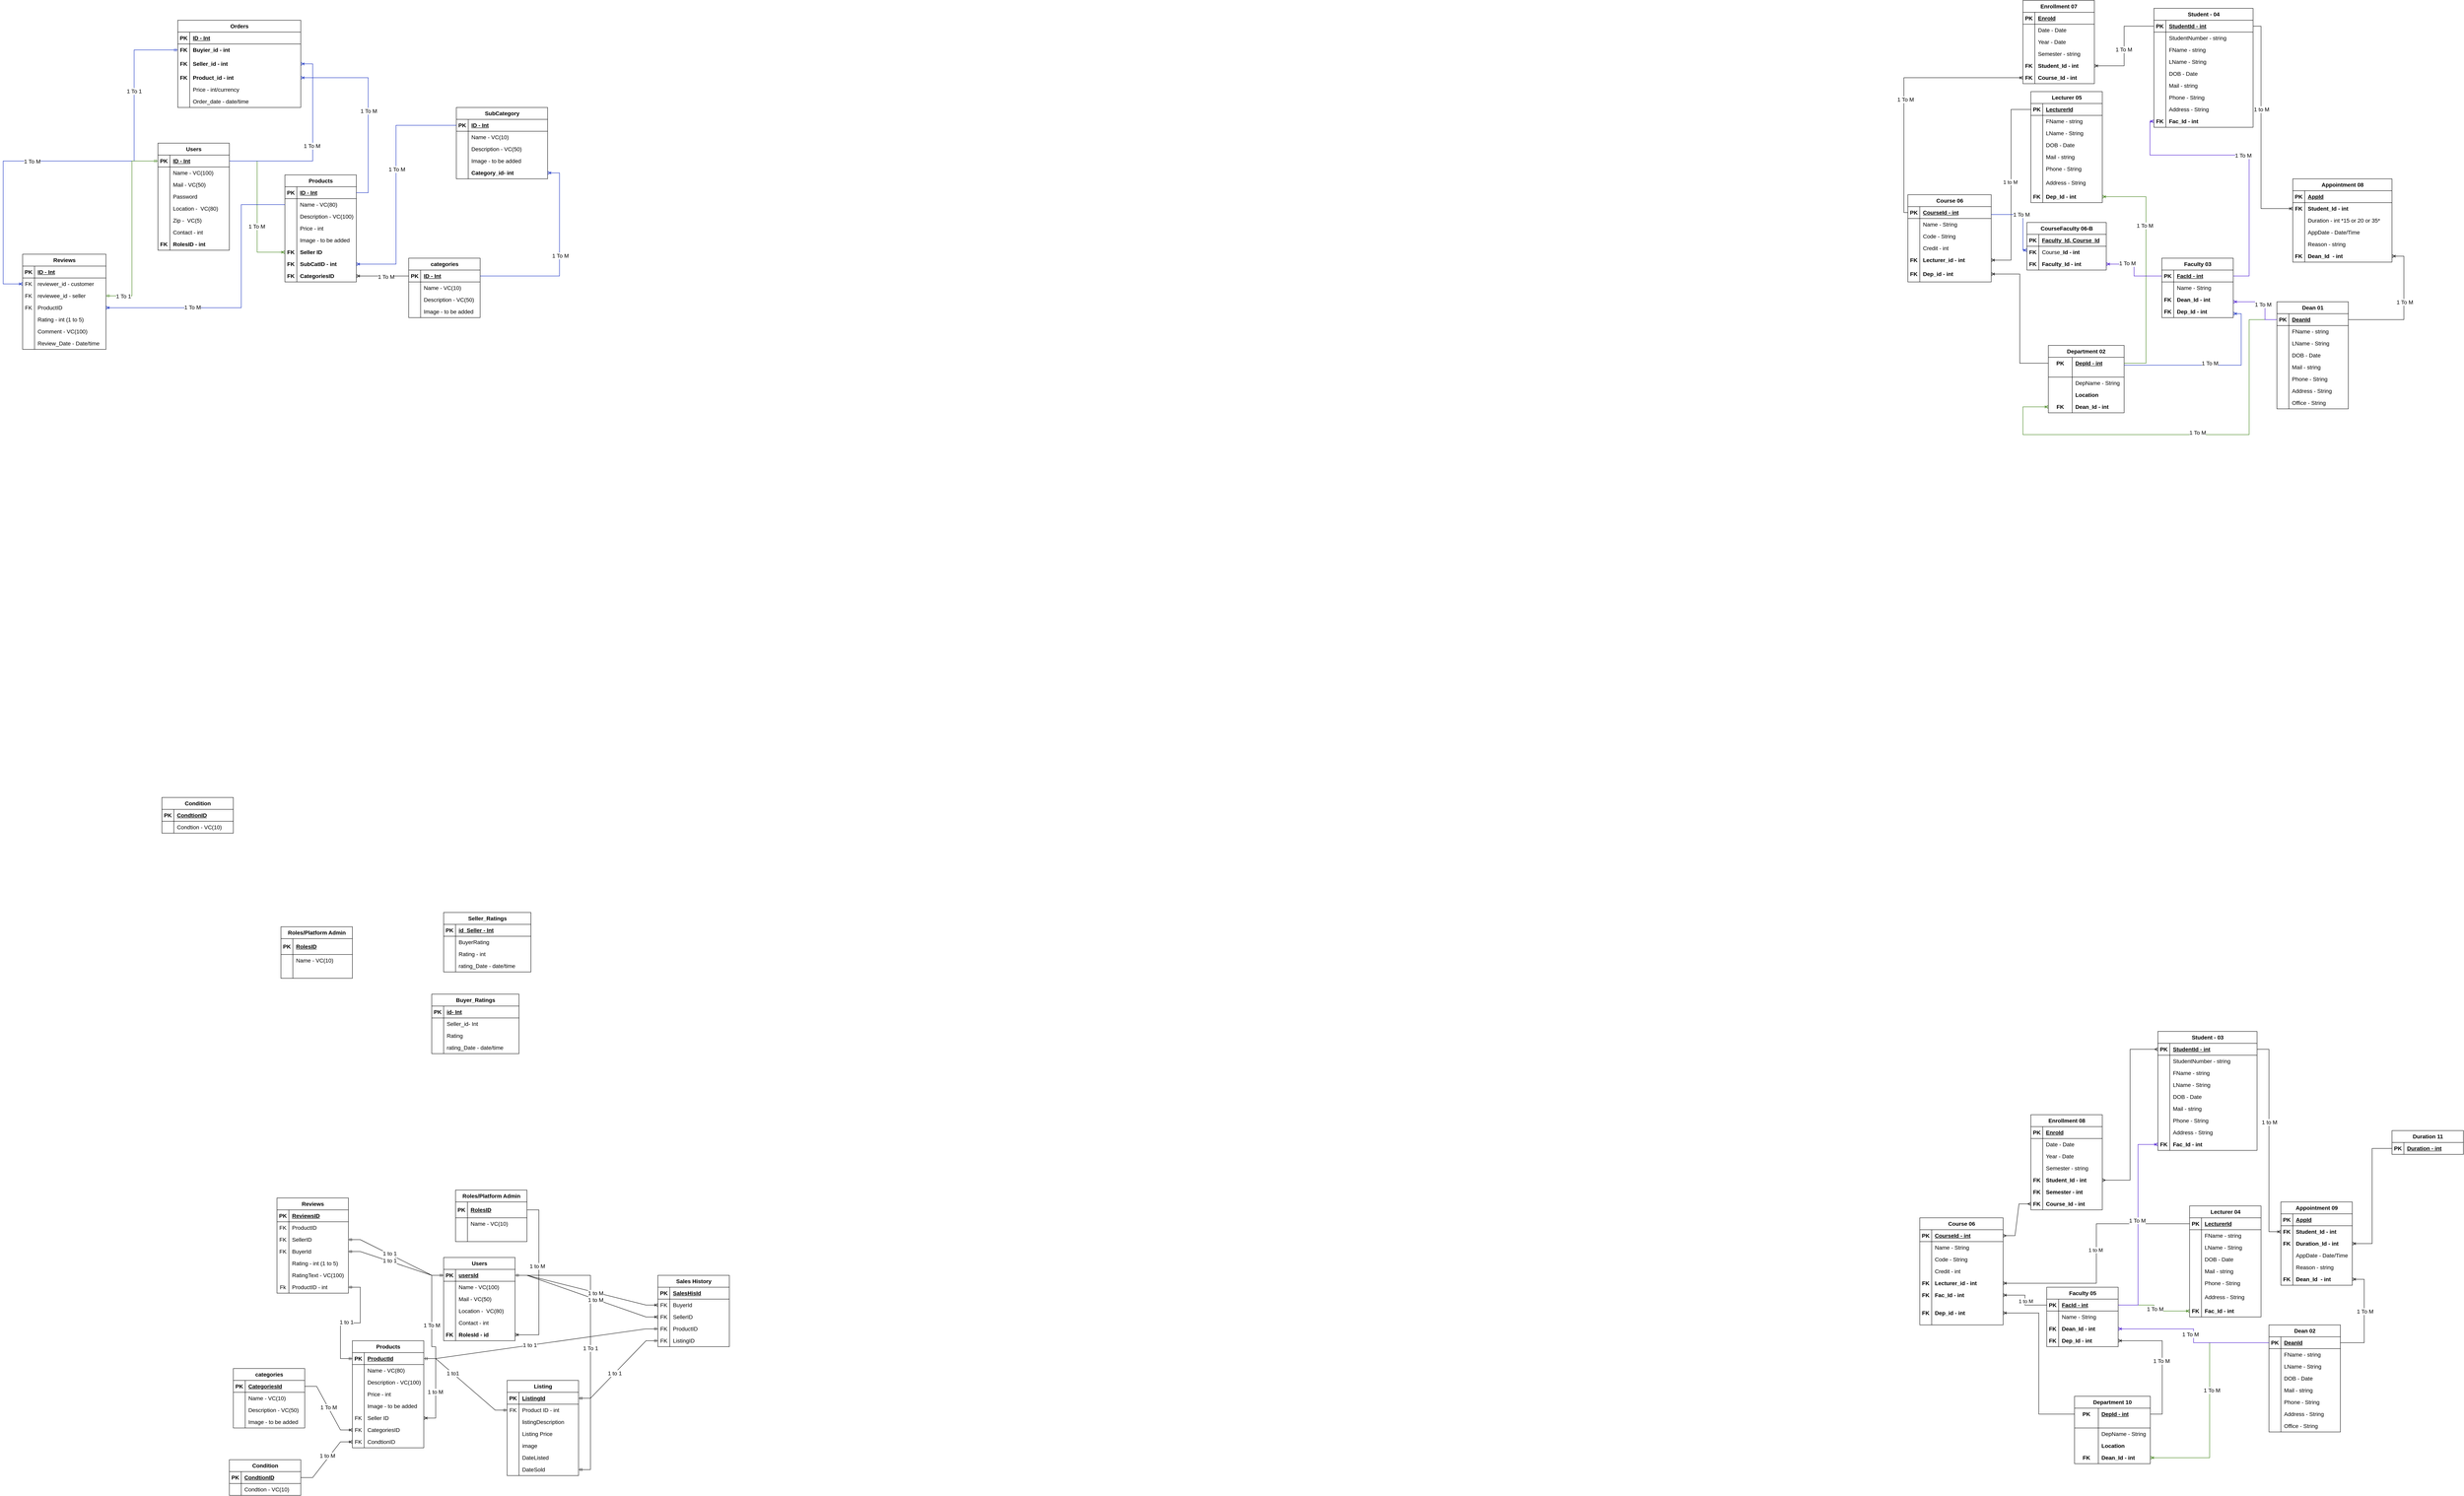 <mxfile version="21.2.1" type="github">
  <diagram name="Page-1" id="yIQ34EnZDJSl39-8RyJc">
    <mxGraphModel dx="4637" dy="3689" grid="1" gridSize="10" guides="1" tooltips="1" connect="1" arrows="1" fold="1" page="1" pageScale="1" pageWidth="1100" pageHeight="850" background="none" math="0" shadow="0">
      <root>
        <mxCell id="0" />
        <mxCell id="1" parent="0" />
        <mxCell id="iNn5wBe9FJti-6g9DG4j-613" value="" style="edgeStyle=orthogonalEdgeStyle;fontSize=12;html=1;endArrow=ERmandOne;startArrow=ERmandOne;rounded=0;movable=1;resizable=1;rotatable=1;deletable=1;editable=1;locked=0;connectable=1;fillColor=#0050ef;strokeColor=#001DBC;" parent="1" source="iNn5wBe9FJti-6g9DG4j-541" target="iNn5wBe9FJti-6g9DG4j-324" edge="1">
          <mxGeometry width="100" height="100" relative="1" as="geometry">
            <mxPoint x="-2120" y="-1960" as="sourcePoint" />
            <mxPoint x="-2171.18" y="-1510" as="targetPoint" />
            <Array as="points">
              <mxPoint x="-2170" y="-1845" />
              <mxPoint x="-2170" y="-1565" />
            </Array>
          </mxGeometry>
        </mxCell>
        <mxCell id="iNn5wBe9FJti-6g9DG4j-614" value="&lt;font style=&quot;font-size: 14px;&quot;&gt;1 To 1&lt;/font&gt;" style="edgeLabel;html=1;align=center;verticalAlign=middle;resizable=0;points=[];" parent="iNn5wBe9FJti-6g9DG4j-613" vertex="1" connectable="0">
          <mxGeometry x="-0.048" relative="1" as="geometry">
            <mxPoint as="offset" />
          </mxGeometry>
        </mxCell>
        <mxCell id="CM3SY56fpJn7Z1soldPd-5" value="Users" style="shape=table;startSize=30;container=1;collapsible=1;childLayout=tableLayout;fixedRows=1;rowLines=0;fontStyle=1;align=center;resizeLast=1;html=1;fontSize=14;" parent="1" vertex="1">
          <mxGeometry x="-1390" y="1200" width="180" height="210" as="geometry" />
        </mxCell>
        <mxCell id="CM3SY56fpJn7Z1soldPd-6" value="" style="shape=tableRow;horizontal=0;startSize=0;swimlaneHead=0;swimlaneBody=0;fillColor=none;collapsible=0;dropTarget=0;points=[[0,0.5],[1,0.5]];portConstraint=eastwest;top=0;left=0;right=0;bottom=1;fontSize=14;" parent="CM3SY56fpJn7Z1soldPd-5" vertex="1">
          <mxGeometry y="30" width="180" height="30" as="geometry" />
        </mxCell>
        <mxCell id="CM3SY56fpJn7Z1soldPd-7" value="PK" style="shape=partialRectangle;connectable=0;fillColor=none;top=0;left=0;bottom=0;right=0;fontStyle=1;overflow=hidden;whiteSpace=wrap;html=1;fontSize=14;" parent="CM3SY56fpJn7Z1soldPd-6" vertex="1">
          <mxGeometry width="30" height="30" as="geometry">
            <mxRectangle width="30" height="30" as="alternateBounds" />
          </mxGeometry>
        </mxCell>
        <mxCell id="CM3SY56fpJn7Z1soldPd-8" value="usersId" style="shape=partialRectangle;connectable=0;fillColor=none;top=0;left=0;bottom=0;right=0;align=left;spacingLeft=6;fontStyle=5;overflow=hidden;whiteSpace=wrap;html=1;fontSize=14;" parent="CM3SY56fpJn7Z1soldPd-6" vertex="1">
          <mxGeometry x="30" width="150" height="30" as="geometry">
            <mxRectangle width="150" height="30" as="alternateBounds" />
          </mxGeometry>
        </mxCell>
        <mxCell id="CM3SY56fpJn7Z1soldPd-18" value="" style="shape=tableRow;horizontal=0;startSize=0;swimlaneHead=0;swimlaneBody=0;fillColor=none;collapsible=0;dropTarget=0;points=[[0,0.5],[1,0.5]];portConstraint=eastwest;top=0;left=0;right=0;bottom=0;fontSize=14;" parent="CM3SY56fpJn7Z1soldPd-5" vertex="1">
          <mxGeometry y="60" width="180" height="30" as="geometry" />
        </mxCell>
        <mxCell id="CM3SY56fpJn7Z1soldPd-19" value="" style="shape=partialRectangle;connectable=0;fillColor=none;top=0;left=0;bottom=0;right=0;editable=1;overflow=hidden;whiteSpace=wrap;html=1;fontSize=14;" parent="CM3SY56fpJn7Z1soldPd-18" vertex="1">
          <mxGeometry width="30" height="30" as="geometry">
            <mxRectangle width="30" height="30" as="alternateBounds" />
          </mxGeometry>
        </mxCell>
        <mxCell id="CM3SY56fpJn7Z1soldPd-20" value="Name - VC(100)" style="shape=partialRectangle;connectable=0;fillColor=none;top=0;left=0;bottom=0;right=0;align=left;spacingLeft=6;overflow=hidden;whiteSpace=wrap;html=1;fontSize=14;" parent="CM3SY56fpJn7Z1soldPd-18" vertex="1">
          <mxGeometry x="30" width="150" height="30" as="geometry">
            <mxRectangle width="150" height="30" as="alternateBounds" />
          </mxGeometry>
        </mxCell>
        <mxCell id="CM3SY56fpJn7Z1soldPd-129" value="" style="shape=tableRow;horizontal=0;startSize=0;swimlaneHead=0;swimlaneBody=0;fillColor=none;collapsible=0;dropTarget=0;points=[[0,0.5],[1,0.5]];portConstraint=eastwest;top=0;left=0;right=0;bottom=0;fontSize=14;" parent="CM3SY56fpJn7Z1soldPd-5" vertex="1">
          <mxGeometry y="90" width="180" height="30" as="geometry" />
        </mxCell>
        <mxCell id="CM3SY56fpJn7Z1soldPd-130" value="" style="shape=partialRectangle;connectable=0;fillColor=none;top=0;left=0;bottom=0;right=0;editable=1;overflow=hidden;whiteSpace=wrap;html=1;fontSize=14;" parent="CM3SY56fpJn7Z1soldPd-129" vertex="1">
          <mxGeometry width="30" height="30" as="geometry">
            <mxRectangle width="30" height="30" as="alternateBounds" />
          </mxGeometry>
        </mxCell>
        <mxCell id="CM3SY56fpJn7Z1soldPd-131" value="Mail - VC(50)" style="shape=partialRectangle;connectable=0;fillColor=none;top=0;left=0;bottom=0;right=0;align=left;spacingLeft=6;overflow=hidden;whiteSpace=wrap;html=1;fontSize=14;" parent="CM3SY56fpJn7Z1soldPd-129" vertex="1">
          <mxGeometry x="30" width="150" height="30" as="geometry">
            <mxRectangle width="150" height="30" as="alternateBounds" />
          </mxGeometry>
        </mxCell>
        <mxCell id="CM3SY56fpJn7Z1soldPd-135" value="" style="shape=tableRow;horizontal=0;startSize=0;swimlaneHead=0;swimlaneBody=0;fillColor=none;collapsible=0;dropTarget=0;points=[[0,0.5],[1,0.5]];portConstraint=eastwest;top=0;left=0;right=0;bottom=0;fontSize=14;" parent="CM3SY56fpJn7Z1soldPd-5" vertex="1">
          <mxGeometry y="120" width="180" height="30" as="geometry" />
        </mxCell>
        <mxCell id="CM3SY56fpJn7Z1soldPd-136" value="" style="shape=partialRectangle;connectable=0;fillColor=none;top=0;left=0;bottom=0;right=0;editable=1;overflow=hidden;whiteSpace=wrap;html=1;fontSize=14;" parent="CM3SY56fpJn7Z1soldPd-135" vertex="1">
          <mxGeometry width="30" height="30" as="geometry">
            <mxRectangle width="30" height="30" as="alternateBounds" />
          </mxGeometry>
        </mxCell>
        <mxCell id="CM3SY56fpJn7Z1soldPd-137" value="Location -&amp;nbsp; VC(80)" style="shape=partialRectangle;connectable=0;fillColor=none;top=0;left=0;bottom=0;right=0;align=left;spacingLeft=6;overflow=hidden;whiteSpace=wrap;html=1;fontSize=14;" parent="CM3SY56fpJn7Z1soldPd-135" vertex="1">
          <mxGeometry x="30" width="150" height="30" as="geometry">
            <mxRectangle width="150" height="30" as="alternateBounds" />
          </mxGeometry>
        </mxCell>
        <mxCell id="CM3SY56fpJn7Z1soldPd-138" value="" style="shape=tableRow;horizontal=0;startSize=0;swimlaneHead=0;swimlaneBody=0;fillColor=none;collapsible=0;dropTarget=0;points=[[0,0.5],[1,0.5]];portConstraint=eastwest;top=0;left=0;right=0;bottom=0;fontSize=14;" parent="CM3SY56fpJn7Z1soldPd-5" vertex="1">
          <mxGeometry y="150" width="180" height="30" as="geometry" />
        </mxCell>
        <mxCell id="CM3SY56fpJn7Z1soldPd-139" value="" style="shape=partialRectangle;connectable=0;fillColor=none;top=0;left=0;bottom=0;right=0;editable=1;overflow=hidden;whiteSpace=wrap;html=1;fontSize=14;" parent="CM3SY56fpJn7Z1soldPd-138" vertex="1">
          <mxGeometry width="30" height="30" as="geometry">
            <mxRectangle width="30" height="30" as="alternateBounds" />
          </mxGeometry>
        </mxCell>
        <mxCell id="CM3SY56fpJn7Z1soldPd-140" value="Contact - int" style="shape=partialRectangle;connectable=0;fillColor=none;top=0;left=0;bottom=0;right=0;align=left;spacingLeft=6;overflow=hidden;whiteSpace=wrap;html=1;fontSize=14;" parent="CM3SY56fpJn7Z1soldPd-138" vertex="1">
          <mxGeometry x="30" width="150" height="30" as="geometry">
            <mxRectangle width="150" height="30" as="alternateBounds" />
          </mxGeometry>
        </mxCell>
        <mxCell id="CM3SY56fpJn7Z1soldPd-132" value="" style="shape=tableRow;horizontal=0;startSize=0;swimlaneHead=0;swimlaneBody=0;fillColor=none;collapsible=0;dropTarget=0;points=[[0,0.5],[1,0.5]];portConstraint=eastwest;top=0;left=0;right=0;bottom=0;fontSize=14;" parent="CM3SY56fpJn7Z1soldPd-5" vertex="1">
          <mxGeometry y="180" width="180" height="30" as="geometry" />
        </mxCell>
        <mxCell id="CM3SY56fpJn7Z1soldPd-133" value="&lt;b&gt;FK&lt;/b&gt;" style="shape=partialRectangle;connectable=0;fillColor=none;top=0;left=0;bottom=0;right=0;editable=1;overflow=hidden;whiteSpace=wrap;html=1;fontSize=14;" parent="CM3SY56fpJn7Z1soldPd-132" vertex="1">
          <mxGeometry width="30" height="30" as="geometry">
            <mxRectangle width="30" height="30" as="alternateBounds" />
          </mxGeometry>
        </mxCell>
        <mxCell id="CM3SY56fpJn7Z1soldPd-134" value="&lt;b&gt;RolesId - id&lt;/b&gt;" style="shape=partialRectangle;connectable=0;fillColor=none;top=0;left=0;bottom=0;right=0;align=left;spacingLeft=6;overflow=hidden;whiteSpace=wrap;html=1;fontSize=14;" parent="CM3SY56fpJn7Z1soldPd-132" vertex="1">
          <mxGeometry x="30" width="150" height="30" as="geometry">
            <mxRectangle width="150" height="30" as="alternateBounds" />
          </mxGeometry>
        </mxCell>
        <mxCell id="CM3SY56fpJn7Z1soldPd-24" value="Products" style="shape=table;startSize=30;container=1;collapsible=1;childLayout=tableLayout;fixedRows=1;rowLines=0;fontStyle=1;align=center;resizeLast=1;html=1;fontSize=14;" parent="1" vertex="1">
          <mxGeometry x="-1620" y="1410" width="180" height="270" as="geometry" />
        </mxCell>
        <mxCell id="CM3SY56fpJn7Z1soldPd-25" value="" style="shape=tableRow;horizontal=0;startSize=0;swimlaneHead=0;swimlaneBody=0;fillColor=none;collapsible=0;dropTarget=0;points=[[0,0.5],[1,0.5]];portConstraint=eastwest;top=0;left=0;right=0;bottom=1;fontSize=14;" parent="CM3SY56fpJn7Z1soldPd-24" vertex="1">
          <mxGeometry y="30" width="180" height="30" as="geometry" />
        </mxCell>
        <mxCell id="CM3SY56fpJn7Z1soldPd-26" value="PK" style="shape=partialRectangle;connectable=0;fillColor=none;top=0;left=0;bottom=0;right=0;fontStyle=1;overflow=hidden;whiteSpace=wrap;html=1;fontSize=14;" parent="CM3SY56fpJn7Z1soldPd-25" vertex="1">
          <mxGeometry width="30" height="30" as="geometry">
            <mxRectangle width="30" height="30" as="alternateBounds" />
          </mxGeometry>
        </mxCell>
        <mxCell id="CM3SY56fpJn7Z1soldPd-27" value="ProductId" style="shape=partialRectangle;connectable=0;fillColor=none;top=0;left=0;bottom=0;right=0;align=left;spacingLeft=6;fontStyle=5;overflow=hidden;whiteSpace=wrap;html=1;fontSize=14;" parent="CM3SY56fpJn7Z1soldPd-25" vertex="1">
          <mxGeometry x="30" width="150" height="30" as="geometry">
            <mxRectangle width="150" height="30" as="alternateBounds" />
          </mxGeometry>
        </mxCell>
        <mxCell id="CM3SY56fpJn7Z1soldPd-28" value="" style="shape=tableRow;horizontal=0;startSize=0;swimlaneHead=0;swimlaneBody=0;fillColor=none;collapsible=0;dropTarget=0;points=[[0,0.5],[1,0.5]];portConstraint=eastwest;top=0;left=0;right=0;bottom=0;fontSize=14;" parent="CM3SY56fpJn7Z1soldPd-24" vertex="1">
          <mxGeometry y="60" width="180" height="30" as="geometry" />
        </mxCell>
        <mxCell id="CM3SY56fpJn7Z1soldPd-29" value="" style="shape=partialRectangle;connectable=0;fillColor=none;top=0;left=0;bottom=0;right=0;editable=1;overflow=hidden;whiteSpace=wrap;html=1;fontSize=14;" parent="CM3SY56fpJn7Z1soldPd-28" vertex="1">
          <mxGeometry width="30" height="30" as="geometry">
            <mxRectangle width="30" height="30" as="alternateBounds" />
          </mxGeometry>
        </mxCell>
        <mxCell id="CM3SY56fpJn7Z1soldPd-30" value="Name - VC(80)" style="shape=partialRectangle;connectable=0;fillColor=none;top=0;left=0;bottom=0;right=0;align=left;spacingLeft=6;overflow=hidden;whiteSpace=wrap;html=1;fontSize=14;" parent="CM3SY56fpJn7Z1soldPd-28" vertex="1">
          <mxGeometry x="30" width="150" height="30" as="geometry">
            <mxRectangle width="150" height="30" as="alternateBounds" />
          </mxGeometry>
        </mxCell>
        <mxCell id="CM3SY56fpJn7Z1soldPd-141" value="" style="shape=tableRow;horizontal=0;startSize=0;swimlaneHead=0;swimlaneBody=0;fillColor=none;collapsible=0;dropTarget=0;points=[[0,0.5],[1,0.5]];portConstraint=eastwest;top=0;left=0;right=0;bottom=0;fontSize=14;" parent="CM3SY56fpJn7Z1soldPd-24" vertex="1">
          <mxGeometry y="90" width="180" height="30" as="geometry" />
        </mxCell>
        <mxCell id="CM3SY56fpJn7Z1soldPd-142" value="" style="shape=partialRectangle;connectable=0;fillColor=none;top=0;left=0;bottom=0;right=0;editable=1;overflow=hidden;whiteSpace=wrap;html=1;fontSize=14;" parent="CM3SY56fpJn7Z1soldPd-141" vertex="1">
          <mxGeometry width="30" height="30" as="geometry">
            <mxRectangle width="30" height="30" as="alternateBounds" />
          </mxGeometry>
        </mxCell>
        <mxCell id="CM3SY56fpJn7Z1soldPd-143" value="Description - VC(100)" style="shape=partialRectangle;connectable=0;fillColor=none;top=0;left=0;bottom=0;right=0;align=left;spacingLeft=6;overflow=hidden;whiteSpace=wrap;html=1;fontSize=14;" parent="CM3SY56fpJn7Z1soldPd-141" vertex="1">
          <mxGeometry x="30" width="150" height="30" as="geometry">
            <mxRectangle width="150" height="30" as="alternateBounds" />
          </mxGeometry>
        </mxCell>
        <mxCell id="CM3SY56fpJn7Z1soldPd-163" value="" style="shape=tableRow;horizontal=0;startSize=0;swimlaneHead=0;swimlaneBody=0;fillColor=none;collapsible=0;dropTarget=0;points=[[0,0.5],[1,0.5]];portConstraint=eastwest;top=0;left=0;right=0;bottom=0;fontSize=14;" parent="CM3SY56fpJn7Z1soldPd-24" vertex="1">
          <mxGeometry y="120" width="180" height="30" as="geometry" />
        </mxCell>
        <mxCell id="CM3SY56fpJn7Z1soldPd-164" value="" style="shape=partialRectangle;connectable=0;fillColor=none;top=0;left=0;bottom=0;right=0;editable=1;overflow=hidden;whiteSpace=wrap;html=1;fontSize=14;" parent="CM3SY56fpJn7Z1soldPd-163" vertex="1">
          <mxGeometry width="30" height="30" as="geometry">
            <mxRectangle width="30" height="30" as="alternateBounds" />
          </mxGeometry>
        </mxCell>
        <mxCell id="CM3SY56fpJn7Z1soldPd-165" value="Price - int" style="shape=partialRectangle;connectable=0;fillColor=none;top=0;left=0;bottom=0;right=0;align=left;spacingLeft=6;overflow=hidden;whiteSpace=wrap;html=1;fontSize=14;" parent="CM3SY56fpJn7Z1soldPd-163" vertex="1">
          <mxGeometry x="30" width="150" height="30" as="geometry">
            <mxRectangle width="150" height="30" as="alternateBounds" />
          </mxGeometry>
        </mxCell>
        <mxCell id="CM3SY56fpJn7Z1soldPd-166" value="" style="shape=tableRow;horizontal=0;startSize=0;swimlaneHead=0;swimlaneBody=0;fillColor=none;collapsible=0;dropTarget=0;points=[[0,0.5],[1,0.5]];portConstraint=eastwest;top=0;left=0;right=0;bottom=0;fontSize=14;" parent="CM3SY56fpJn7Z1soldPd-24" vertex="1">
          <mxGeometry y="150" width="180" height="30" as="geometry" />
        </mxCell>
        <mxCell id="CM3SY56fpJn7Z1soldPd-167" value="" style="shape=partialRectangle;connectable=0;fillColor=none;top=0;left=0;bottom=0;right=0;editable=1;overflow=hidden;whiteSpace=wrap;html=1;fontSize=14;" parent="CM3SY56fpJn7Z1soldPd-166" vertex="1">
          <mxGeometry width="30" height="30" as="geometry">
            <mxRectangle width="30" height="30" as="alternateBounds" />
          </mxGeometry>
        </mxCell>
        <mxCell id="CM3SY56fpJn7Z1soldPd-168" value="Image - to be added" style="shape=partialRectangle;connectable=0;fillColor=none;top=0;left=0;bottom=0;right=0;align=left;spacingLeft=6;overflow=hidden;whiteSpace=wrap;html=1;fontSize=14;" parent="CM3SY56fpJn7Z1soldPd-166" vertex="1">
          <mxGeometry x="30" width="150" height="30" as="geometry">
            <mxRectangle width="150" height="30" as="alternateBounds" />
          </mxGeometry>
        </mxCell>
        <mxCell id="CM3SY56fpJn7Z1soldPd-144" value="" style="shape=tableRow;horizontal=0;startSize=0;swimlaneHead=0;swimlaneBody=0;fillColor=none;collapsible=0;dropTarget=0;points=[[0,0.5],[1,0.5]];portConstraint=eastwest;top=0;left=0;right=0;bottom=0;fontSize=14;" parent="CM3SY56fpJn7Z1soldPd-24" vertex="1">
          <mxGeometry y="180" width="180" height="30" as="geometry" />
        </mxCell>
        <mxCell id="CM3SY56fpJn7Z1soldPd-145" value="FK" style="shape=partialRectangle;connectable=0;fillColor=none;top=0;left=0;bottom=0;right=0;editable=1;overflow=hidden;whiteSpace=wrap;html=1;fontSize=14;" parent="CM3SY56fpJn7Z1soldPd-144" vertex="1">
          <mxGeometry width="30" height="30" as="geometry">
            <mxRectangle width="30" height="30" as="alternateBounds" />
          </mxGeometry>
        </mxCell>
        <mxCell id="CM3SY56fpJn7Z1soldPd-146" value="Seller ID" style="shape=partialRectangle;connectable=0;fillColor=none;top=0;left=0;bottom=0;right=0;align=left;spacingLeft=6;overflow=hidden;whiteSpace=wrap;html=1;fontSize=14;" parent="CM3SY56fpJn7Z1soldPd-144" vertex="1">
          <mxGeometry x="30" width="150" height="30" as="geometry">
            <mxRectangle width="150" height="30" as="alternateBounds" />
          </mxGeometry>
        </mxCell>
        <mxCell id="CM3SY56fpJn7Z1soldPd-100" value="" style="shape=tableRow;horizontal=0;startSize=0;swimlaneHead=0;swimlaneBody=0;fillColor=none;collapsible=0;dropTarget=0;points=[[0,0.5],[1,0.5]];portConstraint=eastwest;top=0;left=0;right=0;bottom=0;fontSize=14;" parent="CM3SY56fpJn7Z1soldPd-24" vertex="1">
          <mxGeometry y="210" width="180" height="30" as="geometry" />
        </mxCell>
        <mxCell id="CM3SY56fpJn7Z1soldPd-101" value="FK" style="shape=partialRectangle;connectable=0;fillColor=none;top=0;left=0;bottom=0;right=0;editable=1;overflow=hidden;whiteSpace=wrap;html=1;fontSize=14;" parent="CM3SY56fpJn7Z1soldPd-100" vertex="1">
          <mxGeometry width="30" height="30" as="geometry">
            <mxRectangle width="30" height="30" as="alternateBounds" />
          </mxGeometry>
        </mxCell>
        <mxCell id="CM3SY56fpJn7Z1soldPd-102" value="CategoriesID" style="shape=partialRectangle;connectable=0;fillColor=none;top=0;left=0;bottom=0;right=0;align=left;spacingLeft=6;overflow=hidden;whiteSpace=wrap;html=1;fontSize=14;" parent="CM3SY56fpJn7Z1soldPd-100" vertex="1">
          <mxGeometry x="30" width="150" height="30" as="geometry">
            <mxRectangle width="150" height="30" as="alternateBounds" />
          </mxGeometry>
        </mxCell>
        <mxCell id="CM3SY56fpJn7Z1soldPd-157" value="" style="shape=tableRow;horizontal=0;startSize=0;swimlaneHead=0;swimlaneBody=0;fillColor=none;collapsible=0;dropTarget=0;points=[[0,0.5],[1,0.5]];portConstraint=eastwest;top=0;left=0;right=0;bottom=0;fontSize=14;" parent="CM3SY56fpJn7Z1soldPd-24" vertex="1">
          <mxGeometry y="240" width="180" height="30" as="geometry" />
        </mxCell>
        <mxCell id="CM3SY56fpJn7Z1soldPd-158" value="FK" style="shape=partialRectangle;connectable=0;fillColor=none;top=0;left=0;bottom=0;right=0;editable=1;overflow=hidden;whiteSpace=wrap;html=1;fontSize=14;" parent="CM3SY56fpJn7Z1soldPd-157" vertex="1">
          <mxGeometry width="30" height="30" as="geometry">
            <mxRectangle width="30" height="30" as="alternateBounds" />
          </mxGeometry>
        </mxCell>
        <mxCell id="CM3SY56fpJn7Z1soldPd-159" value="CondtionID" style="shape=partialRectangle;connectable=0;fillColor=none;top=0;left=0;bottom=0;right=0;align=left;spacingLeft=6;overflow=hidden;whiteSpace=wrap;html=1;fontSize=14;" parent="CM3SY56fpJn7Z1soldPd-157" vertex="1">
          <mxGeometry x="30" width="150" height="30" as="geometry">
            <mxRectangle width="150" height="30" as="alternateBounds" />
          </mxGeometry>
        </mxCell>
        <mxCell id="CM3SY56fpJn7Z1soldPd-38" value="Listing" style="shape=table;startSize=30;container=1;collapsible=1;childLayout=tableLayout;fixedRows=1;rowLines=0;fontStyle=1;align=center;resizeLast=1;html=1;fontSize=14;" parent="1" vertex="1">
          <mxGeometry x="-1230" y="1510" width="180" height="240" as="geometry" />
        </mxCell>
        <mxCell id="CM3SY56fpJn7Z1soldPd-39" value="" style="shape=tableRow;horizontal=0;startSize=0;swimlaneHead=0;swimlaneBody=0;fillColor=none;collapsible=0;dropTarget=0;points=[[0,0.5],[1,0.5]];portConstraint=eastwest;top=0;left=0;right=0;bottom=1;fontSize=14;" parent="CM3SY56fpJn7Z1soldPd-38" vertex="1">
          <mxGeometry y="30" width="180" height="30" as="geometry" />
        </mxCell>
        <mxCell id="CM3SY56fpJn7Z1soldPd-40" value="PK" style="shape=partialRectangle;connectable=0;fillColor=none;top=0;left=0;bottom=0;right=0;fontStyle=1;overflow=hidden;whiteSpace=wrap;html=1;fontSize=14;" parent="CM3SY56fpJn7Z1soldPd-39" vertex="1">
          <mxGeometry width="30" height="30" as="geometry">
            <mxRectangle width="30" height="30" as="alternateBounds" />
          </mxGeometry>
        </mxCell>
        <mxCell id="CM3SY56fpJn7Z1soldPd-41" value="ListingId" style="shape=partialRectangle;connectable=0;fillColor=none;top=0;left=0;bottom=0;right=0;align=left;spacingLeft=6;fontStyle=5;overflow=hidden;whiteSpace=wrap;html=1;fontSize=14;" parent="CM3SY56fpJn7Z1soldPd-39" vertex="1">
          <mxGeometry x="30" width="150" height="30" as="geometry">
            <mxRectangle width="150" height="30" as="alternateBounds" />
          </mxGeometry>
        </mxCell>
        <mxCell id="CM3SY56fpJn7Z1soldPd-193" value="" style="shape=tableRow;horizontal=0;startSize=0;swimlaneHead=0;swimlaneBody=0;fillColor=none;collapsible=0;dropTarget=0;points=[[0,0.5],[1,0.5]];portConstraint=eastwest;top=0;left=0;right=0;bottom=0;fontSize=14;" parent="CM3SY56fpJn7Z1soldPd-38" vertex="1">
          <mxGeometry y="60" width="180" height="30" as="geometry" />
        </mxCell>
        <mxCell id="CM3SY56fpJn7Z1soldPd-194" value="FK" style="shape=partialRectangle;connectable=0;fillColor=none;top=0;left=0;bottom=0;right=0;editable=1;overflow=hidden;whiteSpace=wrap;html=1;fontSize=14;" parent="CM3SY56fpJn7Z1soldPd-193" vertex="1">
          <mxGeometry width="30" height="30" as="geometry">
            <mxRectangle width="30" height="30" as="alternateBounds" />
          </mxGeometry>
        </mxCell>
        <mxCell id="CM3SY56fpJn7Z1soldPd-195" value="Product ID - int" style="shape=partialRectangle;connectable=0;fillColor=none;top=0;left=0;bottom=0;right=0;align=left;spacingLeft=6;overflow=hidden;whiteSpace=wrap;html=1;fontSize=14;" parent="CM3SY56fpJn7Z1soldPd-193" vertex="1">
          <mxGeometry x="30" width="150" height="30" as="geometry">
            <mxRectangle width="150" height="30" as="alternateBounds" />
          </mxGeometry>
        </mxCell>
        <mxCell id="CM3SY56fpJn7Z1soldPd-196" value="" style="shape=tableRow;horizontal=0;startSize=0;swimlaneHead=0;swimlaneBody=0;fillColor=none;collapsible=0;dropTarget=0;points=[[0,0.5],[1,0.5]];portConstraint=eastwest;top=0;left=0;right=0;bottom=0;fontSize=14;" parent="CM3SY56fpJn7Z1soldPd-38" vertex="1">
          <mxGeometry y="90" width="180" height="30" as="geometry" />
        </mxCell>
        <mxCell id="CM3SY56fpJn7Z1soldPd-197" value="" style="shape=partialRectangle;connectable=0;fillColor=none;top=0;left=0;bottom=0;right=0;editable=1;overflow=hidden;whiteSpace=wrap;html=1;fontSize=14;" parent="CM3SY56fpJn7Z1soldPd-196" vertex="1">
          <mxGeometry width="30" height="30" as="geometry">
            <mxRectangle width="30" height="30" as="alternateBounds" />
          </mxGeometry>
        </mxCell>
        <mxCell id="CM3SY56fpJn7Z1soldPd-198" value="listingDescription" style="shape=partialRectangle;connectable=0;fillColor=none;top=0;left=0;bottom=0;right=0;align=left;spacingLeft=6;overflow=hidden;whiteSpace=wrap;html=1;fontSize=14;" parent="CM3SY56fpJn7Z1soldPd-196" vertex="1">
          <mxGeometry x="30" width="150" height="30" as="geometry">
            <mxRectangle width="150" height="30" as="alternateBounds" />
          </mxGeometry>
        </mxCell>
        <mxCell id="CM3SY56fpJn7Z1soldPd-199" value="" style="shape=tableRow;horizontal=0;startSize=0;swimlaneHead=0;swimlaneBody=0;fillColor=none;collapsible=0;dropTarget=0;points=[[0,0.5],[1,0.5]];portConstraint=eastwest;top=0;left=0;right=0;bottom=0;fontSize=14;" parent="CM3SY56fpJn7Z1soldPd-38" vertex="1">
          <mxGeometry y="120" width="180" height="30" as="geometry" />
        </mxCell>
        <mxCell id="CM3SY56fpJn7Z1soldPd-200" value="" style="shape=partialRectangle;connectable=0;fillColor=none;top=0;left=0;bottom=0;right=0;editable=1;overflow=hidden;whiteSpace=wrap;html=1;fontSize=14;" parent="CM3SY56fpJn7Z1soldPd-199" vertex="1">
          <mxGeometry width="30" height="30" as="geometry">
            <mxRectangle width="30" height="30" as="alternateBounds" />
          </mxGeometry>
        </mxCell>
        <mxCell id="CM3SY56fpJn7Z1soldPd-201" value="Listing Price" style="shape=partialRectangle;connectable=0;fillColor=none;top=0;left=0;bottom=0;right=0;align=left;spacingLeft=6;overflow=hidden;whiteSpace=wrap;html=1;fontSize=14;" parent="CM3SY56fpJn7Z1soldPd-199" vertex="1">
          <mxGeometry x="30" width="150" height="30" as="geometry">
            <mxRectangle width="150" height="30" as="alternateBounds" />
          </mxGeometry>
        </mxCell>
        <mxCell id="CM3SY56fpJn7Z1soldPd-202" value="" style="shape=tableRow;horizontal=0;startSize=0;swimlaneHead=0;swimlaneBody=0;fillColor=none;collapsible=0;dropTarget=0;points=[[0,0.5],[1,0.5]];portConstraint=eastwest;top=0;left=0;right=0;bottom=0;fontSize=14;" parent="CM3SY56fpJn7Z1soldPd-38" vertex="1">
          <mxGeometry y="150" width="180" height="30" as="geometry" />
        </mxCell>
        <mxCell id="CM3SY56fpJn7Z1soldPd-203" value="" style="shape=partialRectangle;connectable=0;fillColor=none;top=0;left=0;bottom=0;right=0;editable=1;overflow=hidden;whiteSpace=wrap;html=1;fontSize=14;" parent="CM3SY56fpJn7Z1soldPd-202" vertex="1">
          <mxGeometry width="30" height="30" as="geometry">
            <mxRectangle width="30" height="30" as="alternateBounds" />
          </mxGeometry>
        </mxCell>
        <mxCell id="CM3SY56fpJn7Z1soldPd-204" value="image" style="shape=partialRectangle;connectable=0;fillColor=none;top=0;left=0;bottom=0;right=0;align=left;spacingLeft=6;overflow=hidden;whiteSpace=wrap;html=1;fontSize=14;" parent="CM3SY56fpJn7Z1soldPd-202" vertex="1">
          <mxGeometry x="30" width="150" height="30" as="geometry">
            <mxRectangle width="150" height="30" as="alternateBounds" />
          </mxGeometry>
        </mxCell>
        <mxCell id="CM3SY56fpJn7Z1soldPd-205" value="" style="shape=tableRow;horizontal=0;startSize=0;swimlaneHead=0;swimlaneBody=0;fillColor=none;collapsible=0;dropTarget=0;points=[[0,0.5],[1,0.5]];portConstraint=eastwest;top=0;left=0;right=0;bottom=0;fontSize=14;" parent="CM3SY56fpJn7Z1soldPd-38" vertex="1">
          <mxGeometry y="180" width="180" height="30" as="geometry" />
        </mxCell>
        <mxCell id="CM3SY56fpJn7Z1soldPd-206" value="" style="shape=partialRectangle;connectable=0;fillColor=none;top=0;left=0;bottom=0;right=0;editable=1;overflow=hidden;whiteSpace=wrap;html=1;fontSize=14;" parent="CM3SY56fpJn7Z1soldPd-205" vertex="1">
          <mxGeometry width="30" height="30" as="geometry">
            <mxRectangle width="30" height="30" as="alternateBounds" />
          </mxGeometry>
        </mxCell>
        <mxCell id="CM3SY56fpJn7Z1soldPd-207" value="DateListed" style="shape=partialRectangle;connectable=0;fillColor=none;top=0;left=0;bottom=0;right=0;align=left;spacingLeft=6;overflow=hidden;whiteSpace=wrap;html=1;fontSize=14;" parent="CM3SY56fpJn7Z1soldPd-205" vertex="1">
          <mxGeometry x="30" width="150" height="30" as="geometry">
            <mxRectangle width="150" height="30" as="alternateBounds" />
          </mxGeometry>
        </mxCell>
        <mxCell id="CM3SY56fpJn7Z1soldPd-84" value="" style="shape=tableRow;horizontal=0;startSize=0;swimlaneHead=0;swimlaneBody=0;fillColor=none;collapsible=0;dropTarget=0;points=[[0,0.5],[1,0.5]];portConstraint=eastwest;top=0;left=0;right=0;bottom=0;fontSize=14;" parent="CM3SY56fpJn7Z1soldPd-38" vertex="1">
          <mxGeometry y="210" width="180" height="30" as="geometry" />
        </mxCell>
        <mxCell id="CM3SY56fpJn7Z1soldPd-85" value="" style="shape=partialRectangle;connectable=0;fillColor=none;top=0;left=0;bottom=0;right=0;editable=1;overflow=hidden;whiteSpace=wrap;html=1;fontSize=14;" parent="CM3SY56fpJn7Z1soldPd-84" vertex="1">
          <mxGeometry width="30" height="30" as="geometry">
            <mxRectangle width="30" height="30" as="alternateBounds" />
          </mxGeometry>
        </mxCell>
        <mxCell id="CM3SY56fpJn7Z1soldPd-86" value="DateSold" style="shape=partialRectangle;connectable=0;fillColor=none;top=0;left=0;bottom=0;right=0;align=left;spacingLeft=6;overflow=hidden;whiteSpace=wrap;html=1;fontSize=14;" parent="CM3SY56fpJn7Z1soldPd-84" vertex="1">
          <mxGeometry x="30" width="150" height="30" as="geometry">
            <mxRectangle width="150" height="30" as="alternateBounds" />
          </mxGeometry>
        </mxCell>
        <mxCell id="CM3SY56fpJn7Z1soldPd-45" value="Reviews" style="shape=table;startSize=30;container=1;collapsible=1;childLayout=tableLayout;fixedRows=1;rowLines=0;fontStyle=1;align=center;resizeLast=1;html=1;fontSize=14;" parent="1" vertex="1">
          <mxGeometry x="-1810" y="1050" width="180" height="240" as="geometry" />
        </mxCell>
        <mxCell id="CM3SY56fpJn7Z1soldPd-46" value="" style="shape=tableRow;horizontal=0;startSize=0;swimlaneHead=0;swimlaneBody=0;fillColor=none;collapsible=0;dropTarget=0;points=[[0,0.5],[1,0.5]];portConstraint=eastwest;top=0;left=0;right=0;bottom=1;fontSize=14;" parent="CM3SY56fpJn7Z1soldPd-45" vertex="1">
          <mxGeometry y="30" width="180" height="30" as="geometry" />
        </mxCell>
        <mxCell id="CM3SY56fpJn7Z1soldPd-47" value="PK" style="shape=partialRectangle;connectable=0;fillColor=none;top=0;left=0;bottom=0;right=0;fontStyle=1;overflow=hidden;whiteSpace=wrap;html=1;fontSize=14;" parent="CM3SY56fpJn7Z1soldPd-46" vertex="1">
          <mxGeometry width="30" height="30" as="geometry">
            <mxRectangle width="30" height="30" as="alternateBounds" />
          </mxGeometry>
        </mxCell>
        <mxCell id="CM3SY56fpJn7Z1soldPd-48" value="ReviewsID" style="shape=partialRectangle;connectable=0;fillColor=none;top=0;left=0;bottom=0;right=0;align=left;spacingLeft=6;fontStyle=5;overflow=hidden;whiteSpace=wrap;html=1;fontSize=14;" parent="CM3SY56fpJn7Z1soldPd-46" vertex="1">
          <mxGeometry x="30" width="150" height="30" as="geometry">
            <mxRectangle width="150" height="30" as="alternateBounds" />
          </mxGeometry>
        </mxCell>
        <mxCell id="CM3SY56fpJn7Z1soldPd-49" value="" style="shape=tableRow;horizontal=0;startSize=0;swimlaneHead=0;swimlaneBody=0;fillColor=none;collapsible=0;dropTarget=0;points=[[0,0.5],[1,0.5]];portConstraint=eastwest;top=0;left=0;right=0;bottom=0;fontSize=14;" parent="CM3SY56fpJn7Z1soldPd-45" vertex="1">
          <mxGeometry y="60" width="180" height="30" as="geometry" />
        </mxCell>
        <mxCell id="CM3SY56fpJn7Z1soldPd-50" value="FK" style="shape=partialRectangle;connectable=0;fillColor=none;top=0;left=0;bottom=0;right=0;editable=1;overflow=hidden;whiteSpace=wrap;html=1;fontSize=14;" parent="CM3SY56fpJn7Z1soldPd-49" vertex="1">
          <mxGeometry width="30" height="30" as="geometry">
            <mxRectangle width="30" height="30" as="alternateBounds" />
          </mxGeometry>
        </mxCell>
        <mxCell id="CM3SY56fpJn7Z1soldPd-51" value="ProductID" style="shape=partialRectangle;connectable=0;fillColor=none;top=0;left=0;bottom=0;right=0;align=left;spacingLeft=6;overflow=hidden;whiteSpace=wrap;html=1;fontSize=14;" parent="CM3SY56fpJn7Z1soldPd-49" vertex="1">
          <mxGeometry x="30" width="150" height="30" as="geometry">
            <mxRectangle width="150" height="30" as="alternateBounds" />
          </mxGeometry>
        </mxCell>
        <mxCell id="CM3SY56fpJn7Z1soldPd-52" value="" style="shape=tableRow;horizontal=0;startSize=0;swimlaneHead=0;swimlaneBody=0;fillColor=none;collapsible=0;dropTarget=0;points=[[0,0.5],[1,0.5]];portConstraint=eastwest;top=0;left=0;right=0;bottom=0;fontSize=14;" parent="CM3SY56fpJn7Z1soldPd-45" vertex="1">
          <mxGeometry y="90" width="180" height="30" as="geometry" />
        </mxCell>
        <mxCell id="CM3SY56fpJn7Z1soldPd-53" value="FK" style="shape=partialRectangle;connectable=0;fillColor=none;top=0;left=0;bottom=0;right=0;editable=1;overflow=hidden;whiteSpace=wrap;html=1;fontSize=14;" parent="CM3SY56fpJn7Z1soldPd-52" vertex="1">
          <mxGeometry width="30" height="30" as="geometry">
            <mxRectangle width="30" height="30" as="alternateBounds" />
          </mxGeometry>
        </mxCell>
        <mxCell id="CM3SY56fpJn7Z1soldPd-54" value="SellerID" style="shape=partialRectangle;connectable=0;fillColor=none;top=0;left=0;bottom=0;right=0;align=left;spacingLeft=6;overflow=hidden;whiteSpace=wrap;html=1;fontSize=14;" parent="CM3SY56fpJn7Z1soldPd-52" vertex="1">
          <mxGeometry x="30" width="150" height="30" as="geometry">
            <mxRectangle width="150" height="30" as="alternateBounds" />
          </mxGeometry>
        </mxCell>
        <mxCell id="CM3SY56fpJn7Z1soldPd-87" value="" style="shape=tableRow;horizontal=0;startSize=0;swimlaneHead=0;swimlaneBody=0;fillColor=none;collapsible=0;dropTarget=0;points=[[0,0.5],[1,0.5]];portConstraint=eastwest;top=0;left=0;right=0;bottom=0;fontSize=14;" parent="CM3SY56fpJn7Z1soldPd-45" vertex="1">
          <mxGeometry y="120" width="180" height="30" as="geometry" />
        </mxCell>
        <mxCell id="CM3SY56fpJn7Z1soldPd-88" value="FK" style="shape=partialRectangle;connectable=0;fillColor=none;top=0;left=0;bottom=0;right=0;editable=1;overflow=hidden;whiteSpace=wrap;html=1;fontSize=14;" parent="CM3SY56fpJn7Z1soldPd-87" vertex="1">
          <mxGeometry width="30" height="30" as="geometry">
            <mxRectangle width="30" height="30" as="alternateBounds" />
          </mxGeometry>
        </mxCell>
        <mxCell id="CM3SY56fpJn7Z1soldPd-89" value="BuyerId" style="shape=partialRectangle;connectable=0;fillColor=none;top=0;left=0;bottom=0;right=0;align=left;spacingLeft=6;overflow=hidden;whiteSpace=wrap;html=1;fontSize=14;" parent="CM3SY56fpJn7Z1soldPd-87" vertex="1">
          <mxGeometry x="30" width="150" height="30" as="geometry">
            <mxRectangle width="150" height="30" as="alternateBounds" />
          </mxGeometry>
        </mxCell>
        <mxCell id="CM3SY56fpJn7Z1soldPd-210" value="" style="shape=tableRow;horizontal=0;startSize=0;swimlaneHead=0;swimlaneBody=0;fillColor=none;collapsible=0;dropTarget=0;points=[[0,0.5],[1,0.5]];portConstraint=eastwest;top=0;left=0;right=0;bottom=0;fontSize=14;" parent="CM3SY56fpJn7Z1soldPd-45" vertex="1">
          <mxGeometry y="150" width="180" height="30" as="geometry" />
        </mxCell>
        <mxCell id="CM3SY56fpJn7Z1soldPd-211" value="" style="shape=partialRectangle;connectable=0;fillColor=none;top=0;left=0;bottom=0;right=0;editable=1;overflow=hidden;whiteSpace=wrap;html=1;fontSize=14;" parent="CM3SY56fpJn7Z1soldPd-210" vertex="1">
          <mxGeometry width="30" height="30" as="geometry">
            <mxRectangle width="30" height="30" as="alternateBounds" />
          </mxGeometry>
        </mxCell>
        <mxCell id="CM3SY56fpJn7Z1soldPd-212" value="Rating - int (1 to 5)" style="shape=partialRectangle;connectable=0;fillColor=none;top=0;left=0;bottom=0;right=0;align=left;spacingLeft=6;overflow=hidden;whiteSpace=wrap;html=1;fontSize=14;" parent="CM3SY56fpJn7Z1soldPd-210" vertex="1">
          <mxGeometry x="30" width="150" height="30" as="geometry">
            <mxRectangle width="150" height="30" as="alternateBounds" />
          </mxGeometry>
        </mxCell>
        <mxCell id="CM3SY56fpJn7Z1soldPd-213" value="" style="shape=tableRow;horizontal=0;startSize=0;swimlaneHead=0;swimlaneBody=0;fillColor=none;collapsible=0;dropTarget=0;points=[[0,0.5],[1,0.5]];portConstraint=eastwest;top=0;left=0;right=0;bottom=0;fontSize=14;" parent="CM3SY56fpJn7Z1soldPd-45" vertex="1">
          <mxGeometry y="180" width="180" height="30" as="geometry" />
        </mxCell>
        <mxCell id="CM3SY56fpJn7Z1soldPd-214" value="" style="shape=partialRectangle;connectable=0;fillColor=none;top=0;left=0;bottom=0;right=0;editable=1;overflow=hidden;whiteSpace=wrap;html=1;fontSize=14;" parent="CM3SY56fpJn7Z1soldPd-213" vertex="1">
          <mxGeometry width="30" height="30" as="geometry">
            <mxRectangle width="30" height="30" as="alternateBounds" />
          </mxGeometry>
        </mxCell>
        <mxCell id="CM3SY56fpJn7Z1soldPd-215" value="RatingText - VC(100)" style="shape=partialRectangle;connectable=0;fillColor=none;top=0;left=0;bottom=0;right=0;align=left;spacingLeft=6;overflow=hidden;whiteSpace=wrap;html=1;fontSize=14;" parent="CM3SY56fpJn7Z1soldPd-213" vertex="1">
          <mxGeometry x="30" width="150" height="30" as="geometry">
            <mxRectangle width="150" height="30" as="alternateBounds" />
          </mxGeometry>
        </mxCell>
        <mxCell id="ViLllfKRS_G_p1Lc-L2j-1" value="" style="shape=tableRow;horizontal=0;startSize=0;swimlaneHead=0;swimlaneBody=0;fillColor=none;collapsible=0;dropTarget=0;points=[[0,0.5],[1,0.5]];portConstraint=eastwest;top=0;left=0;right=0;bottom=0;fontSize=14;" parent="CM3SY56fpJn7Z1soldPd-45" vertex="1">
          <mxGeometry y="210" width="180" height="30" as="geometry" />
        </mxCell>
        <mxCell id="ViLllfKRS_G_p1Lc-L2j-2" value="Fk" style="shape=partialRectangle;connectable=0;fillColor=none;top=0;left=0;bottom=0;right=0;editable=1;overflow=hidden;whiteSpace=wrap;html=1;fontSize=14;" parent="ViLllfKRS_G_p1Lc-L2j-1" vertex="1">
          <mxGeometry width="30" height="30" as="geometry">
            <mxRectangle width="30" height="30" as="alternateBounds" />
          </mxGeometry>
        </mxCell>
        <mxCell id="ViLllfKRS_G_p1Lc-L2j-3" value="ProductID - int" style="shape=partialRectangle;connectable=0;fillColor=none;top=0;left=0;bottom=0;right=0;align=left;spacingLeft=6;overflow=hidden;whiteSpace=wrap;html=1;fontSize=14;" parent="ViLllfKRS_G_p1Lc-L2j-1" vertex="1">
          <mxGeometry x="30" width="150" height="30" as="geometry">
            <mxRectangle width="150" height="30" as="alternateBounds" />
          </mxGeometry>
        </mxCell>
        <mxCell id="CM3SY56fpJn7Z1soldPd-55" value="Roles/Platform Admin" style="shape=table;startSize=30;container=1;collapsible=1;childLayout=tableLayout;fixedRows=1;rowLines=0;fontStyle=1;align=center;resizeLast=1;html=1;fontSize=14;" parent="1" vertex="1">
          <mxGeometry x="-1360" y="1030" width="180" height="130.0" as="geometry" />
        </mxCell>
        <mxCell id="CM3SY56fpJn7Z1soldPd-56" value="" style="shape=tableRow;horizontal=0;startSize=0;swimlaneHead=0;swimlaneBody=0;fillColor=none;collapsible=0;dropTarget=0;points=[[0,0.5],[1,0.5]];portConstraint=eastwest;top=0;left=0;right=0;bottom=1;fontSize=14;" parent="CM3SY56fpJn7Z1soldPd-55" vertex="1">
          <mxGeometry y="30" width="180" height="40" as="geometry" />
        </mxCell>
        <mxCell id="CM3SY56fpJn7Z1soldPd-57" value="PK" style="shape=partialRectangle;connectable=0;fillColor=none;top=0;left=0;bottom=0;right=0;fontStyle=1;overflow=hidden;whiteSpace=wrap;html=1;fontSize=14;" parent="CM3SY56fpJn7Z1soldPd-56" vertex="1">
          <mxGeometry width="30" height="40" as="geometry">
            <mxRectangle width="30" height="40" as="alternateBounds" />
          </mxGeometry>
        </mxCell>
        <mxCell id="CM3SY56fpJn7Z1soldPd-58" value="RolesID" style="shape=partialRectangle;connectable=0;fillColor=none;top=0;left=0;bottom=0;right=0;align=left;spacingLeft=6;fontStyle=5;overflow=hidden;whiteSpace=wrap;html=1;fontSize=14;" parent="CM3SY56fpJn7Z1soldPd-56" vertex="1">
          <mxGeometry x="30" width="150" height="40" as="geometry">
            <mxRectangle width="150" height="40" as="alternateBounds" />
          </mxGeometry>
        </mxCell>
        <mxCell id="CM3SY56fpJn7Z1soldPd-59" value="" style="shape=tableRow;horizontal=0;startSize=0;swimlaneHead=0;swimlaneBody=0;fillColor=none;collapsible=0;dropTarget=0;points=[[0,0.5],[1,0.5]];portConstraint=eastwest;top=0;left=0;right=0;bottom=0;fontSize=14;" parent="CM3SY56fpJn7Z1soldPd-55" vertex="1">
          <mxGeometry y="70" width="180" height="30" as="geometry" />
        </mxCell>
        <mxCell id="CM3SY56fpJn7Z1soldPd-60" value="" style="shape=partialRectangle;connectable=0;fillColor=none;top=0;left=0;bottom=0;right=0;editable=1;overflow=hidden;whiteSpace=wrap;html=1;fontSize=14;" parent="CM3SY56fpJn7Z1soldPd-59" vertex="1">
          <mxGeometry width="30" height="30" as="geometry">
            <mxRectangle width="30" height="30" as="alternateBounds" />
          </mxGeometry>
        </mxCell>
        <mxCell id="CM3SY56fpJn7Z1soldPd-61" value="Name - VC(10)" style="shape=partialRectangle;connectable=0;fillColor=none;top=0;left=0;bottom=0;right=0;align=left;spacingLeft=6;overflow=hidden;whiteSpace=wrap;html=1;fontSize=14;" parent="CM3SY56fpJn7Z1soldPd-59" vertex="1">
          <mxGeometry x="30" width="150" height="30" as="geometry">
            <mxRectangle width="150" height="30" as="alternateBounds" />
          </mxGeometry>
        </mxCell>
        <mxCell id="CM3SY56fpJn7Z1soldPd-62" value="" style="shape=tableRow;horizontal=0;startSize=0;swimlaneHead=0;swimlaneBody=0;fillColor=none;collapsible=0;dropTarget=0;points=[[0,0.5],[1,0.5]];portConstraint=eastwest;top=0;left=0;right=0;bottom=0;fontSize=14;" parent="CM3SY56fpJn7Z1soldPd-55" vertex="1">
          <mxGeometry y="100" width="180" height="30" as="geometry" />
        </mxCell>
        <mxCell id="CM3SY56fpJn7Z1soldPd-63" value="" style="shape=partialRectangle;connectable=0;fillColor=none;top=0;left=0;bottom=0;right=0;editable=1;overflow=hidden;whiteSpace=wrap;html=1;fontSize=14;" parent="CM3SY56fpJn7Z1soldPd-62" vertex="1">
          <mxGeometry width="30" height="30" as="geometry">
            <mxRectangle width="30" height="30" as="alternateBounds" />
          </mxGeometry>
        </mxCell>
        <mxCell id="CM3SY56fpJn7Z1soldPd-64" value="" style="shape=partialRectangle;connectable=0;fillColor=none;top=0;left=0;bottom=0;right=0;align=left;spacingLeft=6;overflow=hidden;whiteSpace=wrap;html=1;fontSize=14;" parent="CM3SY56fpJn7Z1soldPd-62" vertex="1">
          <mxGeometry x="30" width="150" height="30" as="geometry">
            <mxRectangle width="150" height="30" as="alternateBounds" />
          </mxGeometry>
        </mxCell>
        <mxCell id="CM3SY56fpJn7Z1soldPd-74" value="Sales History" style="shape=table;startSize=30;container=1;collapsible=1;childLayout=tableLayout;fixedRows=1;rowLines=0;fontStyle=1;align=center;resizeLast=1;html=1;fontSize=14;" parent="1" vertex="1">
          <mxGeometry x="-850" y="1245" width="180" height="180" as="geometry" />
        </mxCell>
        <mxCell id="CM3SY56fpJn7Z1soldPd-75" value="" style="shape=tableRow;horizontal=0;startSize=0;swimlaneHead=0;swimlaneBody=0;fillColor=none;collapsible=0;dropTarget=0;points=[[0,0.5],[1,0.5]];portConstraint=eastwest;top=0;left=0;right=0;bottom=1;fontSize=14;" parent="CM3SY56fpJn7Z1soldPd-74" vertex="1">
          <mxGeometry y="30" width="180" height="30" as="geometry" />
        </mxCell>
        <mxCell id="CM3SY56fpJn7Z1soldPd-76" value="PK" style="shape=partialRectangle;connectable=0;fillColor=none;top=0;left=0;bottom=0;right=0;fontStyle=1;overflow=hidden;whiteSpace=wrap;html=1;fontSize=14;" parent="CM3SY56fpJn7Z1soldPd-75" vertex="1">
          <mxGeometry width="30" height="30" as="geometry">
            <mxRectangle width="30" height="30" as="alternateBounds" />
          </mxGeometry>
        </mxCell>
        <mxCell id="CM3SY56fpJn7Z1soldPd-77" value="SalesHisId" style="shape=partialRectangle;connectable=0;fillColor=none;top=0;left=0;bottom=0;right=0;align=left;spacingLeft=6;fontStyle=5;overflow=hidden;whiteSpace=wrap;html=1;fontSize=14;" parent="CM3SY56fpJn7Z1soldPd-75" vertex="1">
          <mxGeometry x="30" width="150" height="30" as="geometry">
            <mxRectangle width="150" height="30" as="alternateBounds" />
          </mxGeometry>
        </mxCell>
        <mxCell id="CM3SY56fpJn7Z1soldPd-78" value="" style="shape=tableRow;horizontal=0;startSize=0;swimlaneHead=0;swimlaneBody=0;fillColor=none;collapsible=0;dropTarget=0;points=[[0,0.5],[1,0.5]];portConstraint=eastwest;top=0;left=0;right=0;bottom=0;fontSize=14;" parent="CM3SY56fpJn7Z1soldPd-74" vertex="1">
          <mxGeometry y="60" width="180" height="30" as="geometry" />
        </mxCell>
        <mxCell id="CM3SY56fpJn7Z1soldPd-79" value="FK" style="shape=partialRectangle;connectable=0;fillColor=none;top=0;left=0;bottom=0;right=0;editable=1;overflow=hidden;whiteSpace=wrap;html=1;fontSize=14;" parent="CM3SY56fpJn7Z1soldPd-78" vertex="1">
          <mxGeometry width="30" height="30" as="geometry">
            <mxRectangle width="30" height="30" as="alternateBounds" />
          </mxGeometry>
        </mxCell>
        <mxCell id="CM3SY56fpJn7Z1soldPd-80" value="BuyerId" style="shape=partialRectangle;connectable=0;fillColor=none;top=0;left=0;bottom=0;right=0;align=left;spacingLeft=6;overflow=hidden;whiteSpace=wrap;html=1;fontSize=14;" parent="CM3SY56fpJn7Z1soldPd-78" vertex="1">
          <mxGeometry x="30" width="150" height="30" as="geometry">
            <mxRectangle width="150" height="30" as="alternateBounds" />
          </mxGeometry>
        </mxCell>
        <mxCell id="CM3SY56fpJn7Z1soldPd-81" value="" style="shape=tableRow;horizontal=0;startSize=0;swimlaneHead=0;swimlaneBody=0;fillColor=none;collapsible=0;dropTarget=0;points=[[0,0.5],[1,0.5]];portConstraint=eastwest;top=0;left=0;right=0;bottom=0;fontSize=14;" parent="CM3SY56fpJn7Z1soldPd-74" vertex="1">
          <mxGeometry y="90" width="180" height="30" as="geometry" />
        </mxCell>
        <mxCell id="CM3SY56fpJn7Z1soldPd-82" value="FK" style="shape=partialRectangle;connectable=0;fillColor=none;top=0;left=0;bottom=0;right=0;editable=1;overflow=hidden;whiteSpace=wrap;html=1;fontSize=14;" parent="CM3SY56fpJn7Z1soldPd-81" vertex="1">
          <mxGeometry width="30" height="30" as="geometry">
            <mxRectangle width="30" height="30" as="alternateBounds" />
          </mxGeometry>
        </mxCell>
        <mxCell id="CM3SY56fpJn7Z1soldPd-83" value="SellerID" style="shape=partialRectangle;connectable=0;fillColor=none;top=0;left=0;bottom=0;right=0;align=left;spacingLeft=6;overflow=hidden;whiteSpace=wrap;html=1;fontSize=14;" parent="CM3SY56fpJn7Z1soldPd-81" vertex="1">
          <mxGeometry x="30" width="150" height="30" as="geometry">
            <mxRectangle width="150" height="30" as="alternateBounds" />
          </mxGeometry>
        </mxCell>
        <mxCell id="CM3SY56fpJn7Z1soldPd-90" value="" style="shape=tableRow;horizontal=0;startSize=0;swimlaneHead=0;swimlaneBody=0;fillColor=none;collapsible=0;dropTarget=0;points=[[0,0.5],[1,0.5]];portConstraint=eastwest;top=0;left=0;right=0;bottom=0;fontSize=14;" parent="CM3SY56fpJn7Z1soldPd-74" vertex="1">
          <mxGeometry y="120" width="180" height="30" as="geometry" />
        </mxCell>
        <mxCell id="CM3SY56fpJn7Z1soldPd-91" value="FK" style="shape=partialRectangle;connectable=0;fillColor=none;top=0;left=0;bottom=0;right=0;editable=1;overflow=hidden;whiteSpace=wrap;html=1;fontSize=14;" parent="CM3SY56fpJn7Z1soldPd-90" vertex="1">
          <mxGeometry width="30" height="30" as="geometry">
            <mxRectangle width="30" height="30" as="alternateBounds" />
          </mxGeometry>
        </mxCell>
        <mxCell id="CM3SY56fpJn7Z1soldPd-92" value="ProductID" style="shape=partialRectangle;connectable=0;fillColor=none;top=0;left=0;bottom=0;right=0;align=left;spacingLeft=6;overflow=hidden;whiteSpace=wrap;html=1;fontSize=14;" parent="CM3SY56fpJn7Z1soldPd-90" vertex="1">
          <mxGeometry x="30" width="150" height="30" as="geometry">
            <mxRectangle width="150" height="30" as="alternateBounds" />
          </mxGeometry>
        </mxCell>
        <mxCell id="CM3SY56fpJn7Z1soldPd-94" value="" style="shape=tableRow;horizontal=0;startSize=0;swimlaneHead=0;swimlaneBody=0;fillColor=none;collapsible=0;dropTarget=0;points=[[0,0.5],[1,0.5]];portConstraint=eastwest;top=0;left=0;right=0;bottom=0;fontSize=14;" parent="CM3SY56fpJn7Z1soldPd-74" vertex="1">
          <mxGeometry y="150" width="180" height="30" as="geometry" />
        </mxCell>
        <mxCell id="CM3SY56fpJn7Z1soldPd-95" value="FK" style="shape=partialRectangle;connectable=0;fillColor=none;top=0;left=0;bottom=0;right=0;editable=1;overflow=hidden;whiteSpace=wrap;html=1;fontSize=14;" parent="CM3SY56fpJn7Z1soldPd-94" vertex="1">
          <mxGeometry width="30" height="30" as="geometry">
            <mxRectangle width="30" height="30" as="alternateBounds" />
          </mxGeometry>
        </mxCell>
        <mxCell id="CM3SY56fpJn7Z1soldPd-96" value="ListingID" style="shape=partialRectangle;connectable=0;fillColor=none;top=0;left=0;bottom=0;right=0;align=left;spacingLeft=6;overflow=hidden;whiteSpace=wrap;html=1;fontSize=14;" parent="CM3SY56fpJn7Z1soldPd-94" vertex="1">
          <mxGeometry x="30" width="150" height="30" as="geometry">
            <mxRectangle width="150" height="30" as="alternateBounds" />
          </mxGeometry>
        </mxCell>
        <mxCell id="CM3SY56fpJn7Z1soldPd-97" value="" style="edgeStyle=entityRelationEdgeStyle;fontSize=12;html=1;endArrow=ERoneToMany;rounded=0;" parent="1" source="CM3SY56fpJn7Z1soldPd-6" target="CM3SY56fpJn7Z1soldPd-144" edge="1">
          <mxGeometry width="100" height="100" relative="1" as="geometry">
            <mxPoint x="-1680" y="1180" as="sourcePoint" />
            <mxPoint x="-1270" y="1170" as="targetPoint" />
          </mxGeometry>
        </mxCell>
        <mxCell id="CM3SY56fpJn7Z1soldPd-108" value="&lt;font style=&quot;font-size: 14px;&quot;&gt;1 To M&lt;/font&gt;" style="edgeLabel;html=1;align=center;verticalAlign=middle;resizable=0;points=[];" parent="CM3SY56fpJn7Z1soldPd-97" vertex="1" connectable="0">
          <mxGeometry x="-0.276" relative="1" as="geometry">
            <mxPoint as="offset" />
          </mxGeometry>
        </mxCell>
        <mxCell id="CM3SY56fpJn7Z1soldPd-161" value="&lt;font style=&quot;font-size: 14px;&quot;&gt;1 to M&lt;/font&gt;" style="edgeLabel;html=1;align=center;verticalAlign=middle;resizable=0;points=[];" parent="CM3SY56fpJn7Z1soldPd-97" vertex="1" connectable="0">
          <mxGeometry x="0.552" y="-1" relative="1" as="geometry">
            <mxPoint as="offset" />
          </mxGeometry>
        </mxCell>
        <mxCell id="CM3SY56fpJn7Z1soldPd-103" value="" style="edgeStyle=entityRelationEdgeStyle;fontSize=12;html=1;endArrow=ERoneToMany;rounded=0;" parent="1" source="CM3SY56fpJn7Z1soldPd-175" target="CM3SY56fpJn7Z1soldPd-100" edge="1">
          <mxGeometry width="100" height="100" relative="1" as="geometry">
            <mxPoint x="-1830" y="1375" as="sourcePoint" />
            <mxPoint x="-1200" y="1460" as="targetPoint" />
          </mxGeometry>
        </mxCell>
        <mxCell id="CM3SY56fpJn7Z1soldPd-109" value="&lt;font style=&quot;font-size: 14px;&quot;&gt;1 To M&lt;/font&gt;" style="edgeLabel;html=1;align=center;verticalAlign=middle;resizable=0;points=[];" parent="CM3SY56fpJn7Z1soldPd-103" vertex="1" connectable="0">
          <mxGeometry x="-0.025" y="1" relative="1" as="geometry">
            <mxPoint as="offset" />
          </mxGeometry>
        </mxCell>
        <mxCell id="CM3SY56fpJn7Z1soldPd-104" value="" style="edgeStyle=entityRelationEdgeStyle;fontSize=12;html=1;endArrow=ERmandOne;startArrow=ERmandOne;rounded=0;" parent="1" source="CM3SY56fpJn7Z1soldPd-6" target="CM3SY56fpJn7Z1soldPd-84" edge="1">
          <mxGeometry width="100" height="100" relative="1" as="geometry">
            <mxPoint x="-1300" y="1560" as="sourcePoint" />
            <mxPoint x="-840" y="1280" as="targetPoint" />
          </mxGeometry>
        </mxCell>
        <mxCell id="CM3SY56fpJn7Z1soldPd-110" value="&lt;font style=&quot;font-size: 14px;&quot;&gt;1 To 1&lt;/font&gt;" style="edgeLabel;html=1;align=center;verticalAlign=middle;resizable=0;points=[];" parent="CM3SY56fpJn7Z1soldPd-104" vertex="1" connectable="0">
          <mxGeometry x="0.052" relative="1" as="geometry">
            <mxPoint as="offset" />
          </mxGeometry>
        </mxCell>
        <mxCell id="CM3SY56fpJn7Z1soldPd-105" value="" style="edgeStyle=entityRelationEdgeStyle;fontSize=12;html=1;endArrow=ERmandOne;startArrow=ERmandOne;rounded=0;" parent="1" source="CM3SY56fpJn7Z1soldPd-25" edge="1">
          <mxGeometry width="100" height="100" relative="1" as="geometry">
            <mxPoint x="-1861.25" y="1260" as="sourcePoint" />
            <mxPoint x="-1230" y="1585" as="targetPoint" />
          </mxGeometry>
        </mxCell>
        <mxCell id="CM3SY56fpJn7Z1soldPd-107" value="&lt;font style=&quot;font-size: 14px;&quot;&gt;1 to1&lt;/font&gt;" style="edgeLabel;html=1;align=center;verticalAlign=middle;resizable=0;points=[];" parent="CM3SY56fpJn7Z1soldPd-105" vertex="1" connectable="0">
          <mxGeometry x="-0.329" relative="1" as="geometry">
            <mxPoint as="offset" />
          </mxGeometry>
        </mxCell>
        <mxCell id="CM3SY56fpJn7Z1soldPd-112" value="" style="edgeStyle=entityRelationEdgeStyle;fontSize=12;html=1;endArrow=ERmandOne;startArrow=ERmandOne;rounded=0;" parent="1" source="CM3SY56fpJn7Z1soldPd-52" target="CM3SY56fpJn7Z1soldPd-6" edge="1">
          <mxGeometry width="100" height="100" relative="1" as="geometry">
            <mxPoint x="-1310" y="1252" as="sourcePoint" />
            <mxPoint x="-1210" y="1152" as="targetPoint" />
          </mxGeometry>
        </mxCell>
        <mxCell id="CM3SY56fpJn7Z1soldPd-113" value="&lt;font style=&quot;font-size: 14px;&quot;&gt;1 to 1&lt;/font&gt;" style="edgeLabel;html=1;align=center;verticalAlign=middle;resizable=0;points=[];" parent="CM3SY56fpJn7Z1soldPd-112" vertex="1" connectable="0">
          <mxGeometry x="-0.145" y="2" relative="1" as="geometry">
            <mxPoint as="offset" />
          </mxGeometry>
        </mxCell>
        <mxCell id="CM3SY56fpJn7Z1soldPd-115" value="" style="edgeStyle=entityRelationEdgeStyle;fontSize=12;html=1;endArrow=ERoneToMany;rounded=0;" parent="1" source="CM3SY56fpJn7Z1soldPd-56" target="CM3SY56fpJn7Z1soldPd-132" edge="1">
          <mxGeometry width="100" height="100" relative="1" as="geometry">
            <mxPoint x="-1140" y="970" as="sourcePoint" />
            <mxPoint x="-960" y="790" as="targetPoint" />
          </mxGeometry>
        </mxCell>
        <mxCell id="CM3SY56fpJn7Z1soldPd-116" value="&lt;font style=&quot;font-size: 14px;&quot;&gt;1 to M&lt;/font&gt;" style="edgeLabel;html=1;align=center;verticalAlign=middle;resizable=0;points=[];" parent="CM3SY56fpJn7Z1soldPd-115" vertex="1" connectable="0">
          <mxGeometry x="-0.152" y="-4" relative="1" as="geometry">
            <mxPoint as="offset" />
          </mxGeometry>
        </mxCell>
        <mxCell id="CM3SY56fpJn7Z1soldPd-117" value="" style="edgeStyle=entityRelationEdgeStyle;fontSize=12;html=1;endArrow=ERoneToMany;rounded=0;exitX=1;exitY=0.5;exitDx=0;exitDy=0;" parent="1" source="CM3SY56fpJn7Z1soldPd-6" target="CM3SY56fpJn7Z1soldPd-78" edge="1">
          <mxGeometry width="100" height="100" relative="1" as="geometry">
            <mxPoint x="-710" y="1150" as="sourcePoint" />
            <mxPoint x="-620" y="1050" as="targetPoint" />
          </mxGeometry>
        </mxCell>
        <mxCell id="CM3SY56fpJn7Z1soldPd-118" value="&lt;font style=&quot;font-size: 14px;&quot;&gt;1 to M&lt;/font&gt;" style="edgeLabel;html=1;align=center;verticalAlign=middle;resizable=0;points=[];" parent="CM3SY56fpJn7Z1soldPd-117" vertex="1" connectable="0">
          <mxGeometry x="0.13" y="-1" relative="1" as="geometry">
            <mxPoint as="offset" />
          </mxGeometry>
        </mxCell>
        <mxCell id="CM3SY56fpJn7Z1soldPd-119" value="" style="edgeStyle=entityRelationEdgeStyle;fontSize=12;html=1;endArrow=ERoneToMany;rounded=0;" parent="1" source="CM3SY56fpJn7Z1soldPd-6" target="CM3SY56fpJn7Z1soldPd-81" edge="1">
          <mxGeometry width="100" height="100" relative="1" as="geometry">
            <mxPoint x="-880" y="1105" as="sourcePoint" />
            <mxPoint x="-1060" y="1290" as="targetPoint" />
          </mxGeometry>
        </mxCell>
        <mxCell id="CM3SY56fpJn7Z1soldPd-120" value="&lt;font style=&quot;font-size: 14px;&quot;&gt;1 to M&lt;/font&gt;" style="edgeLabel;html=1;align=center;verticalAlign=middle;resizable=0;points=[];" parent="CM3SY56fpJn7Z1soldPd-119" vertex="1" connectable="0">
          <mxGeometry x="0.13" y="-1" relative="1" as="geometry">
            <mxPoint as="offset" />
          </mxGeometry>
        </mxCell>
        <mxCell id="CM3SY56fpJn7Z1soldPd-122" value="" style="edgeStyle=entityRelationEdgeStyle;fontSize=12;html=1;endArrow=ERmandOne;startArrow=ERmandOne;rounded=0;exitX=1;exitY=0.5;exitDx=0;exitDy=0;" parent="1" source="CM3SY56fpJn7Z1soldPd-25" target="CM3SY56fpJn7Z1soldPd-90" edge="1">
          <mxGeometry width="100" height="100" relative="1" as="geometry">
            <mxPoint x="-1050" y="1570" as="sourcePoint" />
            <mxPoint x="-950" y="1470" as="targetPoint" />
          </mxGeometry>
        </mxCell>
        <mxCell id="CM3SY56fpJn7Z1soldPd-123" value="&lt;font style=&quot;font-size: 14px;&quot;&gt;1 to 1&lt;/font&gt;" style="edgeLabel;html=1;align=center;verticalAlign=middle;resizable=0;points=[];" parent="CM3SY56fpJn7Z1soldPd-122" vertex="1" connectable="0">
          <mxGeometry x="-0.1" y="1" relative="1" as="geometry">
            <mxPoint x="1" as="offset" />
          </mxGeometry>
        </mxCell>
        <mxCell id="CM3SY56fpJn7Z1soldPd-124" value="" style="edgeStyle=entityRelationEdgeStyle;fontSize=12;html=1;endArrow=ERmandOne;startArrow=ERmandOne;rounded=0;exitX=1;exitY=0.5;exitDx=0;exitDy=0;" parent="1" source="CM3SY56fpJn7Z1soldPd-39" target="CM3SY56fpJn7Z1soldPd-94" edge="1">
          <mxGeometry width="100" height="100" relative="1" as="geometry">
            <mxPoint x="-1430" y="1517" as="sourcePoint" />
            <mxPoint x="-930" y="1542" as="targetPoint" />
          </mxGeometry>
        </mxCell>
        <mxCell id="CM3SY56fpJn7Z1soldPd-125" value="&lt;font style=&quot;font-size: 14px;&quot;&gt;1 to 1&lt;/font&gt;" style="edgeLabel;html=1;align=center;verticalAlign=middle;resizable=0;points=[];" parent="CM3SY56fpJn7Z1soldPd-124" vertex="1" connectable="0">
          <mxGeometry x="-0.1" y="1" relative="1" as="geometry">
            <mxPoint x="1" as="offset" />
          </mxGeometry>
        </mxCell>
        <mxCell id="CM3SY56fpJn7Z1soldPd-127" value="" style="edgeStyle=entityRelationEdgeStyle;fontSize=12;html=1;endArrow=ERmandOne;startArrow=ERmandOne;rounded=0;" parent="1" source="ViLllfKRS_G_p1Lc-L2j-1" target="CM3SY56fpJn7Z1soldPd-25" edge="1">
          <mxGeometry width="100" height="100" relative="1" as="geometry">
            <mxPoint x="-1850" y="1445" as="sourcePoint" />
            <mxPoint x="-1750" y="1345" as="targetPoint" />
          </mxGeometry>
        </mxCell>
        <mxCell id="CM3SY56fpJn7Z1soldPd-128" value="&lt;font style=&quot;font-size: 14px;&quot;&gt;1 to 1&lt;/font&gt;" style="edgeLabel;html=1;align=center;verticalAlign=middle;resizable=0;points=[];" parent="CM3SY56fpJn7Z1soldPd-127" vertex="1" connectable="0">
          <mxGeometry x="0.069" y="-2" relative="1" as="geometry">
            <mxPoint as="offset" />
          </mxGeometry>
        </mxCell>
        <mxCell id="CM3SY56fpJn7Z1soldPd-150" value="Condition" style="shape=table;startSize=30;container=1;collapsible=1;childLayout=tableLayout;fixedRows=1;rowLines=0;fontStyle=1;align=center;resizeLast=1;html=1;fontSize=14;" parent="1" vertex="1">
          <mxGeometry x="-1930" y="1710" width="180" height="90" as="geometry" />
        </mxCell>
        <mxCell id="CM3SY56fpJn7Z1soldPd-151" value="" style="shape=tableRow;horizontal=0;startSize=0;swimlaneHead=0;swimlaneBody=0;fillColor=none;collapsible=0;dropTarget=0;points=[[0,0.5],[1,0.5]];portConstraint=eastwest;top=0;left=0;right=0;bottom=1;fontSize=14;" parent="CM3SY56fpJn7Z1soldPd-150" vertex="1">
          <mxGeometry y="30" width="180" height="30" as="geometry" />
        </mxCell>
        <mxCell id="CM3SY56fpJn7Z1soldPd-152" value="PK" style="shape=partialRectangle;connectable=0;fillColor=none;top=0;left=0;bottom=0;right=0;fontStyle=1;overflow=hidden;whiteSpace=wrap;html=1;fontSize=14;" parent="CM3SY56fpJn7Z1soldPd-151" vertex="1">
          <mxGeometry width="30" height="30" as="geometry">
            <mxRectangle width="30" height="30" as="alternateBounds" />
          </mxGeometry>
        </mxCell>
        <mxCell id="CM3SY56fpJn7Z1soldPd-153" value="CondtionID" style="shape=partialRectangle;connectable=0;fillColor=none;top=0;left=0;bottom=0;right=0;align=left;spacingLeft=6;fontStyle=5;overflow=hidden;whiteSpace=wrap;html=1;fontSize=14;" parent="CM3SY56fpJn7Z1soldPd-151" vertex="1">
          <mxGeometry x="30" width="150" height="30" as="geometry">
            <mxRectangle width="150" height="30" as="alternateBounds" />
          </mxGeometry>
        </mxCell>
        <mxCell id="CM3SY56fpJn7Z1soldPd-154" value="" style="shape=tableRow;horizontal=0;startSize=0;swimlaneHead=0;swimlaneBody=0;fillColor=none;collapsible=0;dropTarget=0;points=[[0,0.5],[1,0.5]];portConstraint=eastwest;top=0;left=0;right=0;bottom=0;fontSize=14;" parent="CM3SY56fpJn7Z1soldPd-150" vertex="1">
          <mxGeometry y="60" width="180" height="30" as="geometry" />
        </mxCell>
        <mxCell id="CM3SY56fpJn7Z1soldPd-155" value="" style="shape=partialRectangle;connectable=0;fillColor=none;top=0;left=0;bottom=0;right=0;editable=1;overflow=hidden;whiteSpace=wrap;html=1;fontSize=14;" parent="CM3SY56fpJn7Z1soldPd-154" vertex="1">
          <mxGeometry width="30" height="30" as="geometry">
            <mxRectangle width="30" height="30" as="alternateBounds" />
          </mxGeometry>
        </mxCell>
        <mxCell id="CM3SY56fpJn7Z1soldPd-156" value="Condtion - VC(10)" style="shape=partialRectangle;connectable=0;fillColor=none;top=0;left=0;bottom=0;right=0;align=left;spacingLeft=6;overflow=hidden;whiteSpace=wrap;html=1;fontSize=14;" parent="CM3SY56fpJn7Z1soldPd-154" vertex="1">
          <mxGeometry x="30" width="150" height="30" as="geometry">
            <mxRectangle width="150" height="30" as="alternateBounds" />
          </mxGeometry>
        </mxCell>
        <mxCell id="CM3SY56fpJn7Z1soldPd-160" value="" style="edgeStyle=entityRelationEdgeStyle;fontSize=12;html=1;endArrow=ERoneToMany;rounded=0;entryX=0;entryY=0.5;entryDx=0;entryDy=0;" parent="1" source="CM3SY56fpJn7Z1soldPd-151" target="CM3SY56fpJn7Z1soldPd-157" edge="1">
          <mxGeometry width="100" height="100" relative="1" as="geometry">
            <mxPoint x="-1770" y="1750" as="sourcePoint" />
            <mxPoint x="-1750" y="1780" as="targetPoint" />
          </mxGeometry>
        </mxCell>
        <mxCell id="CM3SY56fpJn7Z1soldPd-162" value="&lt;font style=&quot;font-size: 14px;&quot;&gt;1 to M&lt;/font&gt;" style="edgeLabel;html=1;align=center;verticalAlign=middle;resizable=0;points=[];" parent="CM3SY56fpJn7Z1soldPd-160" vertex="1" connectable="0">
          <mxGeometry x="0.108" y="5" relative="1" as="geometry">
            <mxPoint as="offset" />
          </mxGeometry>
        </mxCell>
        <mxCell id="CM3SY56fpJn7Z1soldPd-174" value="categories" style="shape=table;startSize=30;container=1;collapsible=1;childLayout=tableLayout;fixedRows=1;rowLines=0;fontStyle=1;align=center;resizeLast=1;html=1;fontSize=14;" parent="1" vertex="1">
          <mxGeometry x="-1920" y="1480" width="180" height="150" as="geometry" />
        </mxCell>
        <mxCell id="CM3SY56fpJn7Z1soldPd-175" value="" style="shape=tableRow;horizontal=0;startSize=0;swimlaneHead=0;swimlaneBody=0;fillColor=none;collapsible=0;dropTarget=0;points=[[0,0.5],[1,0.5]];portConstraint=eastwest;top=0;left=0;right=0;bottom=1;fontSize=14;" parent="CM3SY56fpJn7Z1soldPd-174" vertex="1">
          <mxGeometry y="30" width="180" height="30" as="geometry" />
        </mxCell>
        <mxCell id="CM3SY56fpJn7Z1soldPd-176" value="PK" style="shape=partialRectangle;connectable=0;fillColor=none;top=0;left=0;bottom=0;right=0;fontStyle=1;overflow=hidden;whiteSpace=wrap;html=1;fontSize=14;" parent="CM3SY56fpJn7Z1soldPd-175" vertex="1">
          <mxGeometry width="30" height="30" as="geometry">
            <mxRectangle width="30" height="30" as="alternateBounds" />
          </mxGeometry>
        </mxCell>
        <mxCell id="CM3SY56fpJn7Z1soldPd-177" value="CategoriesId" style="shape=partialRectangle;connectable=0;fillColor=none;top=0;left=0;bottom=0;right=0;align=left;spacingLeft=6;fontStyle=5;overflow=hidden;whiteSpace=wrap;html=1;fontSize=14;" parent="CM3SY56fpJn7Z1soldPd-175" vertex="1">
          <mxGeometry x="30" width="150" height="30" as="geometry">
            <mxRectangle width="150" height="30" as="alternateBounds" />
          </mxGeometry>
        </mxCell>
        <mxCell id="CM3SY56fpJn7Z1soldPd-178" value="" style="shape=tableRow;horizontal=0;startSize=0;swimlaneHead=0;swimlaneBody=0;fillColor=none;collapsible=0;dropTarget=0;points=[[0,0.5],[1,0.5]];portConstraint=eastwest;top=0;left=0;right=0;bottom=0;fontSize=14;" parent="CM3SY56fpJn7Z1soldPd-174" vertex="1">
          <mxGeometry y="60" width="180" height="30" as="geometry" />
        </mxCell>
        <mxCell id="CM3SY56fpJn7Z1soldPd-179" value="" style="shape=partialRectangle;connectable=0;fillColor=none;top=0;left=0;bottom=0;right=0;editable=1;overflow=hidden;whiteSpace=wrap;html=1;fontSize=14;" parent="CM3SY56fpJn7Z1soldPd-178" vertex="1">
          <mxGeometry width="30" height="30" as="geometry">
            <mxRectangle width="30" height="30" as="alternateBounds" />
          </mxGeometry>
        </mxCell>
        <mxCell id="CM3SY56fpJn7Z1soldPd-180" value="Name - VC(10)" style="shape=partialRectangle;connectable=0;fillColor=none;top=0;left=0;bottom=0;right=0;align=left;spacingLeft=6;overflow=hidden;whiteSpace=wrap;html=1;fontSize=14;" parent="CM3SY56fpJn7Z1soldPd-178" vertex="1">
          <mxGeometry x="30" width="150" height="30" as="geometry">
            <mxRectangle width="150" height="30" as="alternateBounds" />
          </mxGeometry>
        </mxCell>
        <mxCell id="CM3SY56fpJn7Z1soldPd-184" value="" style="shape=tableRow;horizontal=0;startSize=0;swimlaneHead=0;swimlaneBody=0;fillColor=none;collapsible=0;dropTarget=0;points=[[0,0.5],[1,0.5]];portConstraint=eastwest;top=0;left=0;right=0;bottom=0;fontSize=14;" parent="CM3SY56fpJn7Z1soldPd-174" vertex="1">
          <mxGeometry y="90" width="180" height="30" as="geometry" />
        </mxCell>
        <mxCell id="CM3SY56fpJn7Z1soldPd-185" value="" style="shape=partialRectangle;connectable=0;fillColor=none;top=0;left=0;bottom=0;right=0;editable=1;overflow=hidden;whiteSpace=wrap;html=1;fontSize=14;" parent="CM3SY56fpJn7Z1soldPd-184" vertex="1">
          <mxGeometry width="30" height="30" as="geometry">
            <mxRectangle width="30" height="30" as="alternateBounds" />
          </mxGeometry>
        </mxCell>
        <mxCell id="CM3SY56fpJn7Z1soldPd-186" value="Description - VC(50)" style="shape=partialRectangle;connectable=0;fillColor=none;top=0;left=0;bottom=0;right=0;align=left;spacingLeft=6;overflow=hidden;whiteSpace=wrap;html=1;fontSize=14;" parent="CM3SY56fpJn7Z1soldPd-184" vertex="1">
          <mxGeometry x="30" width="150" height="30" as="geometry">
            <mxRectangle width="150" height="30" as="alternateBounds" />
          </mxGeometry>
        </mxCell>
        <mxCell id="CM3SY56fpJn7Z1soldPd-187" value="" style="shape=tableRow;horizontal=0;startSize=0;swimlaneHead=0;swimlaneBody=0;fillColor=none;collapsible=0;dropTarget=0;points=[[0,0.5],[1,0.5]];portConstraint=eastwest;top=0;left=0;right=0;bottom=0;fontSize=14;" parent="CM3SY56fpJn7Z1soldPd-174" vertex="1">
          <mxGeometry y="120" width="180" height="30" as="geometry" />
        </mxCell>
        <mxCell id="CM3SY56fpJn7Z1soldPd-188" value="" style="shape=partialRectangle;connectable=0;fillColor=none;top=0;left=0;bottom=0;right=0;editable=1;overflow=hidden;whiteSpace=wrap;html=1;fontSize=14;" parent="CM3SY56fpJn7Z1soldPd-187" vertex="1">
          <mxGeometry width="30" height="30" as="geometry">
            <mxRectangle width="30" height="30" as="alternateBounds" />
          </mxGeometry>
        </mxCell>
        <mxCell id="CM3SY56fpJn7Z1soldPd-189" value="Image - to be added" style="shape=partialRectangle;connectable=0;fillColor=none;top=0;left=0;bottom=0;right=0;align=left;spacingLeft=6;overflow=hidden;whiteSpace=wrap;html=1;fontSize=14;" parent="CM3SY56fpJn7Z1soldPd-187" vertex="1">
          <mxGeometry x="30" width="150" height="30" as="geometry">
            <mxRectangle width="150" height="30" as="alternateBounds" />
          </mxGeometry>
        </mxCell>
        <mxCell id="CM3SY56fpJn7Z1soldPd-208" value="" style="edgeStyle=entityRelationEdgeStyle;fontSize=12;html=1;endArrow=ERmandOne;startArrow=ERmandOne;rounded=0;" parent="1" source="CM3SY56fpJn7Z1soldPd-87" target="CM3SY56fpJn7Z1soldPd-6" edge="1">
          <mxGeometry width="100" height="100" relative="1" as="geometry">
            <mxPoint x="-1620" y="1165" as="sourcePoint" />
            <mxPoint x="-1380" y="1255" as="targetPoint" />
          </mxGeometry>
        </mxCell>
        <mxCell id="CM3SY56fpJn7Z1soldPd-209" value="&lt;font style=&quot;font-size: 14px;&quot;&gt;1 to 1&lt;/font&gt;" style="edgeLabel;html=1;align=center;verticalAlign=middle;resizable=0;points=[];" parent="CM3SY56fpJn7Z1soldPd-208" vertex="1" connectable="0">
          <mxGeometry x="-0.145" y="2" relative="1" as="geometry">
            <mxPoint as="offset" />
          </mxGeometry>
        </mxCell>
        <mxCell id="xF065OqwVyvOeBrryoSV-894" value="Student - 03" style="shape=table;startSize=30;container=1;collapsible=1;childLayout=tableLayout;fixedRows=1;rowLines=0;fontStyle=1;align=center;resizeLast=1;html=1;fontSize=14;" parent="1" vertex="1">
          <mxGeometry x="2930" y="630" width="250" height="300" as="geometry" />
        </mxCell>
        <mxCell id="xF065OqwVyvOeBrryoSV-895" value="" style="shape=tableRow;horizontal=0;startSize=0;swimlaneHead=0;swimlaneBody=0;fillColor=none;collapsible=0;dropTarget=0;points=[[0,0.5],[1,0.5]];portConstraint=eastwest;top=0;left=0;right=0;bottom=1;fontSize=14;" parent="xF065OqwVyvOeBrryoSV-894" vertex="1">
          <mxGeometry y="30" width="250" height="30" as="geometry" />
        </mxCell>
        <mxCell id="xF065OqwVyvOeBrryoSV-896" value="PK" style="shape=partialRectangle;connectable=0;fillColor=none;top=0;left=0;bottom=0;right=0;fontStyle=1;overflow=hidden;whiteSpace=wrap;html=1;fontSize=14;" parent="xF065OqwVyvOeBrryoSV-895" vertex="1">
          <mxGeometry width="30" height="30" as="geometry">
            <mxRectangle width="30" height="30" as="alternateBounds" />
          </mxGeometry>
        </mxCell>
        <mxCell id="xF065OqwVyvOeBrryoSV-897" value="StudentId - int" style="shape=partialRectangle;connectable=0;fillColor=none;top=0;left=0;bottom=0;right=0;align=left;spacingLeft=6;fontStyle=5;overflow=hidden;whiteSpace=wrap;html=1;fontSize=14;" parent="xF065OqwVyvOeBrryoSV-895" vertex="1">
          <mxGeometry x="30" width="220" height="30" as="geometry">
            <mxRectangle width="220" height="30" as="alternateBounds" />
          </mxGeometry>
        </mxCell>
        <mxCell id="xF065OqwVyvOeBrryoSV-898" value="" style="shape=tableRow;horizontal=0;startSize=0;swimlaneHead=0;swimlaneBody=0;fillColor=none;collapsible=0;dropTarget=0;points=[[0,0.5],[1,0.5]];portConstraint=eastwest;top=0;left=0;right=0;bottom=0;fontSize=14;" parent="xF065OqwVyvOeBrryoSV-894" vertex="1">
          <mxGeometry y="60" width="250" height="30" as="geometry" />
        </mxCell>
        <mxCell id="xF065OqwVyvOeBrryoSV-899" value="" style="shape=partialRectangle;connectable=0;fillColor=none;top=0;left=0;bottom=0;right=0;editable=1;overflow=hidden;whiteSpace=wrap;html=1;fontSize=14;" parent="xF065OqwVyvOeBrryoSV-898" vertex="1">
          <mxGeometry width="30" height="30" as="geometry">
            <mxRectangle width="30" height="30" as="alternateBounds" />
          </mxGeometry>
        </mxCell>
        <mxCell id="xF065OqwVyvOeBrryoSV-900" value="StudentNumber - string" style="shape=partialRectangle;connectable=0;fillColor=none;top=0;left=0;bottom=0;right=0;align=left;spacingLeft=6;overflow=hidden;whiteSpace=wrap;html=1;fontSize=14;" parent="xF065OqwVyvOeBrryoSV-898" vertex="1">
          <mxGeometry x="30" width="220" height="30" as="geometry">
            <mxRectangle width="220" height="30" as="alternateBounds" />
          </mxGeometry>
        </mxCell>
        <mxCell id="xF065OqwVyvOeBrryoSV-901" value="" style="shape=tableRow;horizontal=0;startSize=0;swimlaneHead=0;swimlaneBody=0;fillColor=none;collapsible=0;dropTarget=0;points=[[0,0.5],[1,0.5]];portConstraint=eastwest;top=0;left=0;right=0;bottom=0;fontSize=14;" parent="xF065OqwVyvOeBrryoSV-894" vertex="1">
          <mxGeometry y="90" width="250" height="30" as="geometry" />
        </mxCell>
        <mxCell id="xF065OqwVyvOeBrryoSV-902" value="" style="shape=partialRectangle;connectable=0;fillColor=none;top=0;left=0;bottom=0;right=0;editable=1;overflow=hidden;whiteSpace=wrap;html=1;fontSize=14;" parent="xF065OqwVyvOeBrryoSV-901" vertex="1">
          <mxGeometry width="30" height="30" as="geometry">
            <mxRectangle width="30" height="30" as="alternateBounds" />
          </mxGeometry>
        </mxCell>
        <mxCell id="xF065OqwVyvOeBrryoSV-903" value="FName - string" style="shape=partialRectangle;connectable=0;fillColor=none;top=0;left=0;bottom=0;right=0;align=left;spacingLeft=6;overflow=hidden;whiteSpace=wrap;html=1;fontSize=14;" parent="xF065OqwVyvOeBrryoSV-901" vertex="1">
          <mxGeometry x="30" width="220" height="30" as="geometry">
            <mxRectangle width="220" height="30" as="alternateBounds" />
          </mxGeometry>
        </mxCell>
        <mxCell id="xF065OqwVyvOeBrryoSV-904" value="" style="shape=tableRow;horizontal=0;startSize=0;swimlaneHead=0;swimlaneBody=0;fillColor=none;collapsible=0;dropTarget=0;points=[[0,0.5],[1,0.5]];portConstraint=eastwest;top=0;left=0;right=0;bottom=0;fontSize=14;" parent="xF065OqwVyvOeBrryoSV-894" vertex="1">
          <mxGeometry y="120" width="250" height="30" as="geometry" />
        </mxCell>
        <mxCell id="xF065OqwVyvOeBrryoSV-905" value="" style="shape=partialRectangle;connectable=0;fillColor=none;top=0;left=0;bottom=0;right=0;editable=1;overflow=hidden;whiteSpace=wrap;html=1;fontSize=14;" parent="xF065OqwVyvOeBrryoSV-904" vertex="1">
          <mxGeometry width="30" height="30" as="geometry">
            <mxRectangle width="30" height="30" as="alternateBounds" />
          </mxGeometry>
        </mxCell>
        <mxCell id="xF065OqwVyvOeBrryoSV-906" value="LName - String" style="shape=partialRectangle;connectable=0;fillColor=none;top=0;left=0;bottom=0;right=0;align=left;spacingLeft=6;overflow=hidden;whiteSpace=wrap;html=1;fontSize=14;" parent="xF065OqwVyvOeBrryoSV-904" vertex="1">
          <mxGeometry x="30" width="220" height="30" as="geometry">
            <mxRectangle width="220" height="30" as="alternateBounds" />
          </mxGeometry>
        </mxCell>
        <mxCell id="xF065OqwVyvOeBrryoSV-907" value="" style="shape=tableRow;horizontal=0;startSize=0;swimlaneHead=0;swimlaneBody=0;fillColor=none;collapsible=0;dropTarget=0;points=[[0,0.5],[1,0.5]];portConstraint=eastwest;top=0;left=0;right=0;bottom=0;fontSize=14;" parent="xF065OqwVyvOeBrryoSV-894" vertex="1">
          <mxGeometry y="150" width="250" height="30" as="geometry" />
        </mxCell>
        <mxCell id="xF065OqwVyvOeBrryoSV-908" value="" style="shape=partialRectangle;connectable=0;fillColor=none;top=0;left=0;bottom=0;right=0;editable=1;overflow=hidden;whiteSpace=wrap;html=1;fontSize=14;" parent="xF065OqwVyvOeBrryoSV-907" vertex="1">
          <mxGeometry width="30" height="30" as="geometry">
            <mxRectangle width="30" height="30" as="alternateBounds" />
          </mxGeometry>
        </mxCell>
        <mxCell id="xF065OqwVyvOeBrryoSV-909" value="DOB - Date" style="shape=partialRectangle;connectable=0;fillColor=none;top=0;left=0;bottom=0;right=0;align=left;spacingLeft=6;overflow=hidden;whiteSpace=wrap;html=1;fontSize=14;" parent="xF065OqwVyvOeBrryoSV-907" vertex="1">
          <mxGeometry x="30" width="220" height="30" as="geometry">
            <mxRectangle width="220" height="30" as="alternateBounds" />
          </mxGeometry>
        </mxCell>
        <mxCell id="xF065OqwVyvOeBrryoSV-910" value="" style="shape=tableRow;horizontal=0;startSize=0;swimlaneHead=0;swimlaneBody=0;fillColor=none;collapsible=0;dropTarget=0;points=[[0,0.5],[1,0.5]];portConstraint=eastwest;top=0;left=0;right=0;bottom=0;fontSize=14;" parent="xF065OqwVyvOeBrryoSV-894" vertex="1">
          <mxGeometry y="180" width="250" height="30" as="geometry" />
        </mxCell>
        <mxCell id="xF065OqwVyvOeBrryoSV-911" value="" style="shape=partialRectangle;connectable=0;fillColor=none;top=0;left=0;bottom=0;right=0;editable=1;overflow=hidden;whiteSpace=wrap;html=1;fontSize=14;" parent="xF065OqwVyvOeBrryoSV-910" vertex="1">
          <mxGeometry width="30" height="30" as="geometry">
            <mxRectangle width="30" height="30" as="alternateBounds" />
          </mxGeometry>
        </mxCell>
        <mxCell id="xF065OqwVyvOeBrryoSV-912" value="Mail - string" style="shape=partialRectangle;connectable=0;fillColor=none;top=0;left=0;bottom=0;right=0;align=left;spacingLeft=6;overflow=hidden;whiteSpace=wrap;html=1;fontSize=14;" parent="xF065OqwVyvOeBrryoSV-910" vertex="1">
          <mxGeometry x="30" width="220" height="30" as="geometry">
            <mxRectangle width="220" height="30" as="alternateBounds" />
          </mxGeometry>
        </mxCell>
        <mxCell id="xF065OqwVyvOeBrryoSV-913" value="" style="shape=tableRow;horizontal=0;startSize=0;swimlaneHead=0;swimlaneBody=0;fillColor=none;collapsible=0;dropTarget=0;points=[[0,0.5],[1,0.5]];portConstraint=eastwest;top=0;left=0;right=0;bottom=0;fontSize=14;" parent="xF065OqwVyvOeBrryoSV-894" vertex="1">
          <mxGeometry y="210" width="250" height="30" as="geometry" />
        </mxCell>
        <mxCell id="xF065OqwVyvOeBrryoSV-914" value="" style="shape=partialRectangle;connectable=0;fillColor=none;top=0;left=0;bottom=0;right=0;editable=1;overflow=hidden;whiteSpace=wrap;html=1;fontSize=14;" parent="xF065OqwVyvOeBrryoSV-913" vertex="1">
          <mxGeometry width="30" height="30" as="geometry">
            <mxRectangle width="30" height="30" as="alternateBounds" />
          </mxGeometry>
        </mxCell>
        <mxCell id="xF065OqwVyvOeBrryoSV-915" value="Phone - String" style="shape=partialRectangle;connectable=0;fillColor=none;top=0;left=0;bottom=0;right=0;align=left;spacingLeft=6;overflow=hidden;whiteSpace=wrap;html=1;fontSize=14;" parent="xF065OqwVyvOeBrryoSV-913" vertex="1">
          <mxGeometry x="30" width="220" height="30" as="geometry">
            <mxRectangle width="220" height="30" as="alternateBounds" />
          </mxGeometry>
        </mxCell>
        <mxCell id="xF065OqwVyvOeBrryoSV-916" value="" style="shape=tableRow;horizontal=0;startSize=0;swimlaneHead=0;swimlaneBody=0;fillColor=none;collapsible=0;dropTarget=0;points=[[0,0.5],[1,0.5]];portConstraint=eastwest;top=0;left=0;right=0;bottom=0;fontSize=14;" parent="xF065OqwVyvOeBrryoSV-894" vertex="1">
          <mxGeometry y="240" width="250" height="30" as="geometry" />
        </mxCell>
        <mxCell id="xF065OqwVyvOeBrryoSV-917" value="" style="shape=partialRectangle;connectable=0;fillColor=none;top=0;left=0;bottom=0;right=0;editable=1;overflow=hidden;whiteSpace=wrap;html=1;fontSize=14;" parent="xF065OqwVyvOeBrryoSV-916" vertex="1">
          <mxGeometry width="30" height="30" as="geometry">
            <mxRectangle width="30" height="30" as="alternateBounds" />
          </mxGeometry>
        </mxCell>
        <mxCell id="xF065OqwVyvOeBrryoSV-918" value="Address - String" style="shape=partialRectangle;connectable=0;fillColor=none;top=0;left=0;bottom=0;right=0;align=left;spacingLeft=6;overflow=hidden;whiteSpace=wrap;html=1;fontSize=14;" parent="xF065OqwVyvOeBrryoSV-916" vertex="1">
          <mxGeometry x="30" width="220" height="30" as="geometry">
            <mxRectangle width="220" height="30" as="alternateBounds" />
          </mxGeometry>
        </mxCell>
        <mxCell id="xF065OqwVyvOeBrryoSV-1168" value="" style="shape=tableRow;horizontal=0;startSize=0;swimlaneHead=0;swimlaneBody=0;fillColor=none;collapsible=0;dropTarget=0;points=[[0,0.5],[1,0.5]];portConstraint=eastwest;top=0;left=0;right=0;bottom=0;fontSize=14;" parent="xF065OqwVyvOeBrryoSV-894" vertex="1">
          <mxGeometry y="270" width="250" height="30" as="geometry" />
        </mxCell>
        <mxCell id="xF065OqwVyvOeBrryoSV-1169" value="&lt;b&gt;FK&lt;/b&gt;" style="shape=partialRectangle;connectable=0;fillColor=none;top=0;left=0;bottom=0;right=0;editable=1;overflow=hidden;whiteSpace=wrap;html=1;fontSize=14;" parent="xF065OqwVyvOeBrryoSV-1168" vertex="1">
          <mxGeometry width="30" height="30" as="geometry">
            <mxRectangle width="30" height="30" as="alternateBounds" />
          </mxGeometry>
        </mxCell>
        <mxCell id="xF065OqwVyvOeBrryoSV-1170" value="&lt;b&gt;Fac_Id - int&lt;/b&gt;" style="shape=partialRectangle;connectable=0;fillColor=none;top=0;left=0;bottom=0;right=0;align=left;spacingLeft=6;overflow=hidden;whiteSpace=wrap;html=1;fontSize=14;" parent="xF065OqwVyvOeBrryoSV-1168" vertex="1">
          <mxGeometry x="30" width="220" height="30" as="geometry">
            <mxRectangle width="220" height="30" as="alternateBounds" />
          </mxGeometry>
        </mxCell>
        <mxCell id="xF065OqwVyvOeBrryoSV-928" value="Lecturer 04" style="shape=table;startSize=30;container=1;collapsible=1;childLayout=tableLayout;fixedRows=1;rowLines=0;fontStyle=1;align=center;resizeLast=1;html=1;fontSize=14;" parent="1" vertex="1">
          <mxGeometry x="3010" y="1070" width="180" height="280" as="geometry" />
        </mxCell>
        <mxCell id="xF065OqwVyvOeBrryoSV-929" value="" style="shape=tableRow;horizontal=0;startSize=0;swimlaneHead=0;swimlaneBody=0;fillColor=none;collapsible=0;dropTarget=0;points=[[0,0.5],[1,0.5]];portConstraint=eastwest;top=0;left=0;right=0;bottom=1;fontSize=14;" parent="xF065OqwVyvOeBrryoSV-928" vertex="1">
          <mxGeometry y="30" width="180" height="30" as="geometry" />
        </mxCell>
        <mxCell id="xF065OqwVyvOeBrryoSV-930" value="PK" style="shape=partialRectangle;connectable=0;fillColor=none;top=0;left=0;bottom=0;right=0;fontStyle=1;overflow=hidden;whiteSpace=wrap;html=1;fontSize=14;" parent="xF065OqwVyvOeBrryoSV-929" vertex="1">
          <mxGeometry width="30" height="30" as="geometry">
            <mxRectangle width="30" height="30" as="alternateBounds" />
          </mxGeometry>
        </mxCell>
        <mxCell id="xF065OqwVyvOeBrryoSV-931" value="LecturerId" style="shape=partialRectangle;connectable=0;fillColor=none;top=0;left=0;bottom=0;right=0;align=left;spacingLeft=6;fontStyle=5;overflow=hidden;whiteSpace=wrap;html=1;fontSize=14;" parent="xF065OqwVyvOeBrryoSV-929" vertex="1">
          <mxGeometry x="30" width="150" height="30" as="geometry">
            <mxRectangle width="150" height="30" as="alternateBounds" />
          </mxGeometry>
        </mxCell>
        <mxCell id="xF065OqwVyvOeBrryoSV-932" value="" style="shape=tableRow;horizontal=0;startSize=0;swimlaneHead=0;swimlaneBody=0;fillColor=none;collapsible=0;dropTarget=0;points=[[0,0.5],[1,0.5]];portConstraint=eastwest;top=0;left=0;right=0;bottom=0;fontSize=14;" parent="xF065OqwVyvOeBrryoSV-928" vertex="1">
          <mxGeometry y="60" width="180" height="30" as="geometry" />
        </mxCell>
        <mxCell id="xF065OqwVyvOeBrryoSV-933" value="" style="shape=partialRectangle;connectable=0;fillColor=none;top=0;left=0;bottom=0;right=0;editable=1;overflow=hidden;whiteSpace=wrap;html=1;fontSize=14;" parent="xF065OqwVyvOeBrryoSV-932" vertex="1">
          <mxGeometry width="30" height="30" as="geometry">
            <mxRectangle width="30" height="30" as="alternateBounds" />
          </mxGeometry>
        </mxCell>
        <mxCell id="xF065OqwVyvOeBrryoSV-934" value="FName - string" style="shape=partialRectangle;connectable=0;fillColor=none;top=0;left=0;bottom=0;right=0;align=left;spacingLeft=6;overflow=hidden;whiteSpace=wrap;html=1;fontSize=14;" parent="xF065OqwVyvOeBrryoSV-932" vertex="1">
          <mxGeometry x="30" width="150" height="30" as="geometry">
            <mxRectangle width="150" height="30" as="alternateBounds" />
          </mxGeometry>
        </mxCell>
        <mxCell id="xF065OqwVyvOeBrryoSV-935" value="" style="shape=tableRow;horizontal=0;startSize=0;swimlaneHead=0;swimlaneBody=0;fillColor=none;collapsible=0;dropTarget=0;points=[[0,0.5],[1,0.5]];portConstraint=eastwest;top=0;left=0;right=0;bottom=0;fontSize=14;" parent="xF065OqwVyvOeBrryoSV-928" vertex="1">
          <mxGeometry y="90" width="180" height="30" as="geometry" />
        </mxCell>
        <mxCell id="xF065OqwVyvOeBrryoSV-936" value="" style="shape=partialRectangle;connectable=0;fillColor=none;top=0;left=0;bottom=0;right=0;editable=1;overflow=hidden;whiteSpace=wrap;html=1;fontSize=14;" parent="xF065OqwVyvOeBrryoSV-935" vertex="1">
          <mxGeometry width="30" height="30" as="geometry">
            <mxRectangle width="30" height="30" as="alternateBounds" />
          </mxGeometry>
        </mxCell>
        <mxCell id="xF065OqwVyvOeBrryoSV-937" value="LName - String" style="shape=partialRectangle;connectable=0;fillColor=none;top=0;left=0;bottom=0;right=0;align=left;spacingLeft=6;overflow=hidden;whiteSpace=wrap;html=1;fontSize=14;" parent="xF065OqwVyvOeBrryoSV-935" vertex="1">
          <mxGeometry x="30" width="150" height="30" as="geometry">
            <mxRectangle width="150" height="30" as="alternateBounds" />
          </mxGeometry>
        </mxCell>
        <mxCell id="xF065OqwVyvOeBrryoSV-938" value="" style="shape=tableRow;horizontal=0;startSize=0;swimlaneHead=0;swimlaneBody=0;fillColor=none;collapsible=0;dropTarget=0;points=[[0,0.5],[1,0.5]];portConstraint=eastwest;top=0;left=0;right=0;bottom=0;fontSize=14;" parent="xF065OqwVyvOeBrryoSV-928" vertex="1">
          <mxGeometry y="120" width="180" height="30" as="geometry" />
        </mxCell>
        <mxCell id="xF065OqwVyvOeBrryoSV-939" value="" style="shape=partialRectangle;connectable=0;fillColor=none;top=0;left=0;bottom=0;right=0;editable=1;overflow=hidden;whiteSpace=wrap;html=1;fontSize=14;" parent="xF065OqwVyvOeBrryoSV-938" vertex="1">
          <mxGeometry width="30" height="30" as="geometry">
            <mxRectangle width="30" height="30" as="alternateBounds" />
          </mxGeometry>
        </mxCell>
        <mxCell id="xF065OqwVyvOeBrryoSV-940" value="DOB - Date" style="shape=partialRectangle;connectable=0;fillColor=none;top=0;left=0;bottom=0;right=0;align=left;spacingLeft=6;overflow=hidden;whiteSpace=wrap;html=1;fontSize=14;" parent="xF065OqwVyvOeBrryoSV-938" vertex="1">
          <mxGeometry x="30" width="150" height="30" as="geometry">
            <mxRectangle width="150" height="30" as="alternateBounds" />
          </mxGeometry>
        </mxCell>
        <mxCell id="xF065OqwVyvOeBrryoSV-941" value="" style="shape=tableRow;horizontal=0;startSize=0;swimlaneHead=0;swimlaneBody=0;fillColor=none;collapsible=0;dropTarget=0;points=[[0,0.5],[1,0.5]];portConstraint=eastwest;top=0;left=0;right=0;bottom=0;fontSize=14;" parent="xF065OqwVyvOeBrryoSV-928" vertex="1">
          <mxGeometry y="150" width="180" height="30" as="geometry" />
        </mxCell>
        <mxCell id="xF065OqwVyvOeBrryoSV-942" value="" style="shape=partialRectangle;connectable=0;fillColor=none;top=0;left=0;bottom=0;right=0;editable=1;overflow=hidden;whiteSpace=wrap;html=1;fontSize=14;" parent="xF065OqwVyvOeBrryoSV-941" vertex="1">
          <mxGeometry width="30" height="30" as="geometry">
            <mxRectangle width="30" height="30" as="alternateBounds" />
          </mxGeometry>
        </mxCell>
        <mxCell id="xF065OqwVyvOeBrryoSV-943" value="Mail - string" style="shape=partialRectangle;connectable=0;fillColor=none;top=0;left=0;bottom=0;right=0;align=left;spacingLeft=6;overflow=hidden;whiteSpace=wrap;html=1;fontSize=14;" parent="xF065OqwVyvOeBrryoSV-941" vertex="1">
          <mxGeometry x="30" width="150" height="30" as="geometry">
            <mxRectangle width="150" height="30" as="alternateBounds" />
          </mxGeometry>
        </mxCell>
        <mxCell id="xF065OqwVyvOeBrryoSV-944" value="" style="shape=tableRow;horizontal=0;startSize=0;swimlaneHead=0;swimlaneBody=0;fillColor=none;collapsible=0;dropTarget=0;points=[[0,0.5],[1,0.5]];portConstraint=eastwest;top=0;left=0;right=0;bottom=0;fontSize=14;" parent="xF065OqwVyvOeBrryoSV-928" vertex="1">
          <mxGeometry y="180" width="180" height="30" as="geometry" />
        </mxCell>
        <mxCell id="xF065OqwVyvOeBrryoSV-945" value="" style="shape=partialRectangle;connectable=0;fillColor=none;top=0;left=0;bottom=0;right=0;editable=1;overflow=hidden;whiteSpace=wrap;html=1;fontSize=14;" parent="xF065OqwVyvOeBrryoSV-944" vertex="1">
          <mxGeometry width="30" height="30" as="geometry">
            <mxRectangle width="30" height="30" as="alternateBounds" />
          </mxGeometry>
        </mxCell>
        <mxCell id="xF065OqwVyvOeBrryoSV-946" value="Phone - String" style="shape=partialRectangle;connectable=0;fillColor=none;top=0;left=0;bottom=0;right=0;align=left;spacingLeft=6;overflow=hidden;whiteSpace=wrap;html=1;fontSize=14;" parent="xF065OqwVyvOeBrryoSV-944" vertex="1">
          <mxGeometry x="30" width="150" height="30" as="geometry">
            <mxRectangle width="150" height="30" as="alternateBounds" />
          </mxGeometry>
        </mxCell>
        <mxCell id="xF065OqwVyvOeBrryoSV-947" value="" style="shape=tableRow;horizontal=0;startSize=0;swimlaneHead=0;swimlaneBody=0;fillColor=none;collapsible=0;dropTarget=0;points=[[0,0.5],[1,0.5]];portConstraint=eastwest;top=0;left=0;right=0;bottom=0;fontSize=14;" parent="xF065OqwVyvOeBrryoSV-928" vertex="1">
          <mxGeometry y="210" width="180" height="40" as="geometry" />
        </mxCell>
        <mxCell id="xF065OqwVyvOeBrryoSV-948" value="" style="shape=partialRectangle;connectable=0;fillColor=none;top=0;left=0;bottom=0;right=0;editable=1;overflow=hidden;whiteSpace=wrap;html=1;fontSize=14;" parent="xF065OqwVyvOeBrryoSV-947" vertex="1">
          <mxGeometry width="30" height="40" as="geometry">
            <mxRectangle width="30" height="40" as="alternateBounds" />
          </mxGeometry>
        </mxCell>
        <mxCell id="xF065OqwVyvOeBrryoSV-949" value="Address - String" style="shape=partialRectangle;connectable=0;fillColor=none;top=0;left=0;bottom=0;right=0;align=left;spacingLeft=6;overflow=hidden;whiteSpace=wrap;html=1;fontSize=14;" parent="xF065OqwVyvOeBrryoSV-947" vertex="1">
          <mxGeometry x="30" width="150" height="40" as="geometry">
            <mxRectangle width="150" height="40" as="alternateBounds" />
          </mxGeometry>
        </mxCell>
        <mxCell id="xF065OqwVyvOeBrryoSV-950" value="" style="shape=tableRow;horizontal=0;startSize=0;swimlaneHead=0;swimlaneBody=0;fillColor=none;collapsible=0;dropTarget=0;points=[[0,0.5],[1,0.5]];portConstraint=eastwest;top=0;left=0;right=0;bottom=0;fontSize=14;" parent="xF065OqwVyvOeBrryoSV-928" vertex="1">
          <mxGeometry y="250" width="180" height="30" as="geometry" />
        </mxCell>
        <mxCell id="xF065OqwVyvOeBrryoSV-951" value="&lt;b style=&quot;font-size: 14px;&quot;&gt;FK&lt;/b&gt;" style="shape=partialRectangle;connectable=0;fillColor=none;top=0;left=0;bottom=0;right=0;editable=1;overflow=hidden;whiteSpace=wrap;html=1;fontSize=14;" parent="xF065OqwVyvOeBrryoSV-950" vertex="1">
          <mxGeometry width="30" height="30" as="geometry">
            <mxRectangle width="30" height="30" as="alternateBounds" />
          </mxGeometry>
        </mxCell>
        <mxCell id="xF065OqwVyvOeBrryoSV-952" value="&lt;b style=&quot;font-size: 14px;&quot;&gt;Fac_Id - int&lt;/b&gt;" style="shape=partialRectangle;connectable=0;fillColor=none;top=0;left=0;bottom=0;right=0;align=left;spacingLeft=6;overflow=hidden;whiteSpace=wrap;html=1;fontSize=14;" parent="xF065OqwVyvOeBrryoSV-950" vertex="1">
          <mxGeometry x="30" width="150" height="30" as="geometry">
            <mxRectangle width="150" height="30" as="alternateBounds" />
          </mxGeometry>
        </mxCell>
        <mxCell id="xF065OqwVyvOeBrryoSV-956" value="Dean 02" style="shape=table;startSize=30;container=1;collapsible=1;childLayout=tableLayout;fixedRows=1;rowLines=0;fontStyle=1;align=center;resizeLast=1;html=1;fontSize=14;" parent="1" vertex="1">
          <mxGeometry x="3210" y="1370" width="180" height="270.0" as="geometry" />
        </mxCell>
        <mxCell id="xF065OqwVyvOeBrryoSV-957" value="" style="shape=tableRow;horizontal=0;startSize=0;swimlaneHead=0;swimlaneBody=0;fillColor=none;collapsible=0;dropTarget=0;points=[[0,0.5],[1,0.5]];portConstraint=eastwest;top=0;left=0;right=0;bottom=1;fontSize=14;" parent="xF065OqwVyvOeBrryoSV-956" vertex="1">
          <mxGeometry y="30" width="180" height="30" as="geometry" />
        </mxCell>
        <mxCell id="xF065OqwVyvOeBrryoSV-958" value="PK" style="shape=partialRectangle;connectable=0;fillColor=none;top=0;left=0;bottom=0;right=0;fontStyle=1;overflow=hidden;whiteSpace=wrap;html=1;fontSize=14;" parent="xF065OqwVyvOeBrryoSV-957" vertex="1">
          <mxGeometry width="30" height="30" as="geometry">
            <mxRectangle width="30" height="30" as="alternateBounds" />
          </mxGeometry>
        </mxCell>
        <mxCell id="xF065OqwVyvOeBrryoSV-959" value="DeanId" style="shape=partialRectangle;connectable=0;fillColor=none;top=0;left=0;bottom=0;right=0;align=left;spacingLeft=6;fontStyle=5;overflow=hidden;whiteSpace=wrap;html=1;fontSize=14;" parent="xF065OqwVyvOeBrryoSV-957" vertex="1">
          <mxGeometry x="30" width="150" height="30" as="geometry">
            <mxRectangle width="150" height="30" as="alternateBounds" />
          </mxGeometry>
        </mxCell>
        <mxCell id="xF065OqwVyvOeBrryoSV-960" value="" style="shape=tableRow;horizontal=0;startSize=0;swimlaneHead=0;swimlaneBody=0;fillColor=none;collapsible=0;dropTarget=0;points=[[0,0.5],[1,0.5]];portConstraint=eastwest;top=0;left=0;right=0;bottom=0;fontSize=14;" parent="xF065OqwVyvOeBrryoSV-956" vertex="1">
          <mxGeometry y="60" width="180" height="30" as="geometry" />
        </mxCell>
        <mxCell id="xF065OqwVyvOeBrryoSV-961" value="" style="shape=partialRectangle;connectable=0;fillColor=none;top=0;left=0;bottom=0;right=0;editable=1;overflow=hidden;whiteSpace=wrap;html=1;fontSize=14;" parent="xF065OqwVyvOeBrryoSV-960" vertex="1">
          <mxGeometry width="30" height="30" as="geometry">
            <mxRectangle width="30" height="30" as="alternateBounds" />
          </mxGeometry>
        </mxCell>
        <mxCell id="xF065OqwVyvOeBrryoSV-962" value="&lt;font style=&quot;font-size: 14px;&quot;&gt;FName - string&lt;/font&gt;" style="shape=partialRectangle;connectable=0;fillColor=none;top=0;left=0;bottom=0;right=0;align=left;spacingLeft=6;overflow=hidden;whiteSpace=wrap;html=1;fontSize=14;" parent="xF065OqwVyvOeBrryoSV-960" vertex="1">
          <mxGeometry x="30" width="150" height="30" as="geometry">
            <mxRectangle width="150" height="30" as="alternateBounds" />
          </mxGeometry>
        </mxCell>
        <mxCell id="xF065OqwVyvOeBrryoSV-963" value="" style="shape=tableRow;horizontal=0;startSize=0;swimlaneHead=0;swimlaneBody=0;fillColor=none;collapsible=0;dropTarget=0;points=[[0,0.5],[1,0.5]];portConstraint=eastwest;top=0;left=0;right=0;bottom=0;fontSize=14;" parent="xF065OqwVyvOeBrryoSV-956" vertex="1">
          <mxGeometry y="90" width="180" height="30" as="geometry" />
        </mxCell>
        <mxCell id="xF065OqwVyvOeBrryoSV-964" value="" style="shape=partialRectangle;connectable=0;fillColor=none;top=0;left=0;bottom=0;right=0;editable=1;overflow=hidden;whiteSpace=wrap;html=1;fontSize=14;" parent="xF065OqwVyvOeBrryoSV-963" vertex="1">
          <mxGeometry width="30" height="30" as="geometry">
            <mxRectangle width="30" height="30" as="alternateBounds" />
          </mxGeometry>
        </mxCell>
        <mxCell id="xF065OqwVyvOeBrryoSV-965" value="&lt;font style=&quot;font-size: 14px;&quot;&gt;LName - String&lt;/font&gt;" style="shape=partialRectangle;connectable=0;fillColor=none;top=0;left=0;bottom=0;right=0;align=left;spacingLeft=6;overflow=hidden;whiteSpace=wrap;html=1;fontSize=14;" parent="xF065OqwVyvOeBrryoSV-963" vertex="1">
          <mxGeometry x="30" width="150" height="30" as="geometry">
            <mxRectangle width="150" height="30" as="alternateBounds" />
          </mxGeometry>
        </mxCell>
        <mxCell id="xF065OqwVyvOeBrryoSV-966" value="" style="shape=tableRow;horizontal=0;startSize=0;swimlaneHead=0;swimlaneBody=0;fillColor=none;collapsible=0;dropTarget=0;points=[[0,0.5],[1,0.5]];portConstraint=eastwest;top=0;left=0;right=0;bottom=0;fontSize=14;" parent="xF065OqwVyvOeBrryoSV-956" vertex="1">
          <mxGeometry y="120" width="180" height="30" as="geometry" />
        </mxCell>
        <mxCell id="xF065OqwVyvOeBrryoSV-967" value="" style="shape=partialRectangle;connectable=0;fillColor=none;top=0;left=0;bottom=0;right=0;editable=1;overflow=hidden;whiteSpace=wrap;html=1;fontSize=14;" parent="xF065OqwVyvOeBrryoSV-966" vertex="1">
          <mxGeometry width="30" height="30" as="geometry">
            <mxRectangle width="30" height="30" as="alternateBounds" />
          </mxGeometry>
        </mxCell>
        <mxCell id="xF065OqwVyvOeBrryoSV-968" value="&lt;font style=&quot;font-size: 14px;&quot;&gt;DOB - Date&lt;/font&gt;" style="shape=partialRectangle;connectable=0;fillColor=none;top=0;left=0;bottom=0;right=0;align=left;spacingLeft=6;overflow=hidden;whiteSpace=wrap;html=1;fontSize=14;" parent="xF065OqwVyvOeBrryoSV-966" vertex="1">
          <mxGeometry x="30" width="150" height="30" as="geometry">
            <mxRectangle width="150" height="30" as="alternateBounds" />
          </mxGeometry>
        </mxCell>
        <mxCell id="xF065OqwVyvOeBrryoSV-969" value="" style="shape=tableRow;horizontal=0;startSize=0;swimlaneHead=0;swimlaneBody=0;fillColor=none;collapsible=0;dropTarget=0;points=[[0,0.5],[1,0.5]];portConstraint=eastwest;top=0;left=0;right=0;bottom=0;fontSize=14;" parent="xF065OqwVyvOeBrryoSV-956" vertex="1">
          <mxGeometry y="150" width="180" height="30" as="geometry" />
        </mxCell>
        <mxCell id="xF065OqwVyvOeBrryoSV-970" value="" style="shape=partialRectangle;connectable=0;fillColor=none;top=0;left=0;bottom=0;right=0;editable=1;overflow=hidden;whiteSpace=wrap;html=1;fontSize=14;" parent="xF065OqwVyvOeBrryoSV-969" vertex="1">
          <mxGeometry width="30" height="30" as="geometry">
            <mxRectangle width="30" height="30" as="alternateBounds" />
          </mxGeometry>
        </mxCell>
        <mxCell id="xF065OqwVyvOeBrryoSV-971" value="&lt;font style=&quot;font-size: 14px;&quot;&gt;Mail - string&lt;/font&gt;" style="shape=partialRectangle;connectable=0;fillColor=none;top=0;left=0;bottom=0;right=0;align=left;spacingLeft=6;overflow=hidden;whiteSpace=wrap;html=1;fontSize=14;" parent="xF065OqwVyvOeBrryoSV-969" vertex="1">
          <mxGeometry x="30" width="150" height="30" as="geometry">
            <mxRectangle width="150" height="30" as="alternateBounds" />
          </mxGeometry>
        </mxCell>
        <mxCell id="xF065OqwVyvOeBrryoSV-972" value="" style="shape=tableRow;horizontal=0;startSize=0;swimlaneHead=0;swimlaneBody=0;fillColor=none;collapsible=0;dropTarget=0;points=[[0,0.5],[1,0.5]];portConstraint=eastwest;top=0;left=0;right=0;bottom=0;fontSize=14;" parent="xF065OqwVyvOeBrryoSV-956" vertex="1">
          <mxGeometry y="180" width="180" height="30" as="geometry" />
        </mxCell>
        <mxCell id="xF065OqwVyvOeBrryoSV-973" value="" style="shape=partialRectangle;connectable=0;fillColor=none;top=0;left=0;bottom=0;right=0;editable=1;overflow=hidden;whiteSpace=wrap;html=1;fontSize=14;" parent="xF065OqwVyvOeBrryoSV-972" vertex="1">
          <mxGeometry width="30" height="30" as="geometry">
            <mxRectangle width="30" height="30" as="alternateBounds" />
          </mxGeometry>
        </mxCell>
        <mxCell id="xF065OqwVyvOeBrryoSV-974" value="&lt;font style=&quot;font-size: 14px;&quot;&gt;Phone - String&lt;/font&gt;" style="shape=partialRectangle;connectable=0;fillColor=none;top=0;left=0;bottom=0;right=0;align=left;spacingLeft=6;overflow=hidden;whiteSpace=wrap;html=1;fontSize=14;" parent="xF065OqwVyvOeBrryoSV-972" vertex="1">
          <mxGeometry x="30" width="150" height="30" as="geometry">
            <mxRectangle width="150" height="30" as="alternateBounds" />
          </mxGeometry>
        </mxCell>
        <mxCell id="xF065OqwVyvOeBrryoSV-975" value="" style="shape=tableRow;horizontal=0;startSize=0;swimlaneHead=0;swimlaneBody=0;fillColor=none;collapsible=0;dropTarget=0;points=[[0,0.5],[1,0.5]];portConstraint=eastwest;top=0;left=0;right=0;bottom=0;fontSize=14;" parent="xF065OqwVyvOeBrryoSV-956" vertex="1">
          <mxGeometry y="210" width="180" height="30" as="geometry" />
        </mxCell>
        <mxCell id="xF065OqwVyvOeBrryoSV-976" value="" style="shape=partialRectangle;connectable=0;fillColor=none;top=0;left=0;bottom=0;right=0;editable=1;overflow=hidden;whiteSpace=wrap;html=1;fontSize=14;" parent="xF065OqwVyvOeBrryoSV-975" vertex="1">
          <mxGeometry width="30" height="30" as="geometry">
            <mxRectangle width="30" height="30" as="alternateBounds" />
          </mxGeometry>
        </mxCell>
        <mxCell id="xF065OqwVyvOeBrryoSV-977" value="&lt;font style=&quot;font-size: 14px;&quot;&gt;Address - String&lt;/font&gt;" style="shape=partialRectangle;connectable=0;fillColor=none;top=0;left=0;bottom=0;right=0;align=left;spacingLeft=6;overflow=hidden;whiteSpace=wrap;html=1;fontSize=14;" parent="xF065OqwVyvOeBrryoSV-975" vertex="1">
          <mxGeometry x="30" width="150" height="30" as="geometry">
            <mxRectangle width="150" height="30" as="alternateBounds" />
          </mxGeometry>
        </mxCell>
        <mxCell id="xF065OqwVyvOeBrryoSV-978" value="" style="shape=tableRow;horizontal=0;startSize=0;swimlaneHead=0;swimlaneBody=0;fillColor=none;collapsible=0;dropTarget=0;points=[[0,0.5],[1,0.5]];portConstraint=eastwest;top=0;left=0;right=0;bottom=0;fontSize=14;" parent="xF065OqwVyvOeBrryoSV-956" vertex="1">
          <mxGeometry y="240" width="180" height="30" as="geometry" />
        </mxCell>
        <mxCell id="xF065OqwVyvOeBrryoSV-979" value="" style="shape=partialRectangle;connectable=0;fillColor=none;top=0;left=0;bottom=0;right=0;editable=1;overflow=hidden;whiteSpace=wrap;html=1;fontSize=14;" parent="xF065OqwVyvOeBrryoSV-978" vertex="1">
          <mxGeometry width="30" height="30" as="geometry">
            <mxRectangle width="30" height="30" as="alternateBounds" />
          </mxGeometry>
        </mxCell>
        <mxCell id="xF065OqwVyvOeBrryoSV-980" value="&lt;font style=&quot;font-size: 14px;&quot;&gt;Office - String&lt;/font&gt;" style="shape=partialRectangle;connectable=0;fillColor=none;top=0;left=0;bottom=0;right=0;align=left;spacingLeft=6;overflow=hidden;whiteSpace=wrap;html=1;fontSize=14;" parent="xF065OqwVyvOeBrryoSV-978" vertex="1">
          <mxGeometry x="30" width="150" height="30" as="geometry">
            <mxRectangle width="150" height="30" as="alternateBounds" />
          </mxGeometry>
        </mxCell>
        <mxCell id="xF065OqwVyvOeBrryoSV-984" value="Faculty 05" style="shape=table;startSize=30;container=1;collapsible=1;childLayout=tableLayout;fixedRows=1;rowLines=0;fontStyle=1;align=center;resizeLast=1;html=1;fontSize=14;" parent="1" vertex="1">
          <mxGeometry x="2650" y="1275" width="180" height="150" as="geometry" />
        </mxCell>
        <mxCell id="xF065OqwVyvOeBrryoSV-985" value="" style="shape=tableRow;horizontal=0;startSize=0;swimlaneHead=0;swimlaneBody=0;fillColor=none;collapsible=0;dropTarget=0;points=[[0,0.5],[1,0.5]];portConstraint=eastwest;top=0;left=0;right=0;bottom=1;fontSize=14;" parent="xF065OqwVyvOeBrryoSV-984" vertex="1">
          <mxGeometry y="30" width="180" height="30" as="geometry" />
        </mxCell>
        <mxCell id="xF065OqwVyvOeBrryoSV-986" value="PK" style="shape=partialRectangle;connectable=0;fillColor=none;top=0;left=0;bottom=0;right=0;fontStyle=1;overflow=hidden;whiteSpace=wrap;html=1;fontSize=14;" parent="xF065OqwVyvOeBrryoSV-985" vertex="1">
          <mxGeometry width="30" height="30" as="geometry">
            <mxRectangle width="30" height="30" as="alternateBounds" />
          </mxGeometry>
        </mxCell>
        <mxCell id="xF065OqwVyvOeBrryoSV-987" value="FacId - int" style="shape=partialRectangle;connectable=0;fillColor=none;top=0;left=0;bottom=0;right=0;align=left;spacingLeft=6;fontStyle=5;overflow=hidden;whiteSpace=wrap;html=1;fontSize=14;" parent="xF065OqwVyvOeBrryoSV-985" vertex="1">
          <mxGeometry x="30" width="150" height="30" as="geometry">
            <mxRectangle width="150" height="30" as="alternateBounds" />
          </mxGeometry>
        </mxCell>
        <mxCell id="xF065OqwVyvOeBrryoSV-988" value="" style="shape=tableRow;horizontal=0;startSize=0;swimlaneHead=0;swimlaneBody=0;fillColor=none;collapsible=0;dropTarget=0;points=[[0,0.5],[1,0.5]];portConstraint=eastwest;top=0;left=0;right=0;bottom=0;fontSize=14;" parent="xF065OqwVyvOeBrryoSV-984" vertex="1">
          <mxGeometry y="60" width="180" height="30" as="geometry" />
        </mxCell>
        <mxCell id="xF065OqwVyvOeBrryoSV-989" value="" style="shape=partialRectangle;connectable=0;fillColor=none;top=0;left=0;bottom=0;right=0;editable=1;overflow=hidden;whiteSpace=wrap;html=1;fontSize=14;" parent="xF065OqwVyvOeBrryoSV-988" vertex="1">
          <mxGeometry width="30" height="30" as="geometry">
            <mxRectangle width="30" height="30" as="alternateBounds" />
          </mxGeometry>
        </mxCell>
        <mxCell id="xF065OqwVyvOeBrryoSV-990" value="Name - String" style="shape=partialRectangle;connectable=0;fillColor=none;top=0;left=0;bottom=0;right=0;align=left;spacingLeft=6;overflow=hidden;whiteSpace=wrap;html=1;fontSize=14;" parent="xF065OqwVyvOeBrryoSV-988" vertex="1">
          <mxGeometry x="30" width="150" height="30" as="geometry">
            <mxRectangle width="150" height="30" as="alternateBounds" />
          </mxGeometry>
        </mxCell>
        <mxCell id="xF065OqwVyvOeBrryoSV-991" value="" style="shape=tableRow;horizontal=0;startSize=0;swimlaneHead=0;swimlaneBody=0;fillColor=none;collapsible=0;dropTarget=0;points=[[0,0.5],[1,0.5]];portConstraint=eastwest;top=0;left=0;right=0;bottom=0;fontSize=14;" parent="xF065OqwVyvOeBrryoSV-984" vertex="1">
          <mxGeometry y="90" width="180" height="30" as="geometry" />
        </mxCell>
        <mxCell id="xF065OqwVyvOeBrryoSV-992" value="&lt;b style=&quot;font-size: 14px;&quot;&gt;FK&lt;/b&gt;" style="shape=partialRectangle;connectable=0;fillColor=none;top=0;left=0;bottom=0;right=0;editable=1;overflow=hidden;whiteSpace=wrap;html=1;fontSize=14;" parent="xF065OqwVyvOeBrryoSV-991" vertex="1">
          <mxGeometry width="30" height="30" as="geometry">
            <mxRectangle width="30" height="30" as="alternateBounds" />
          </mxGeometry>
        </mxCell>
        <mxCell id="xF065OqwVyvOeBrryoSV-993" value="&lt;b style=&quot;font-size: 14px;&quot;&gt;Dean_Id - int&lt;/b&gt;" style="shape=partialRectangle;connectable=0;fillColor=none;top=0;left=0;bottom=0;right=0;align=left;spacingLeft=6;overflow=hidden;whiteSpace=wrap;html=1;fontSize=14;" parent="xF065OqwVyvOeBrryoSV-991" vertex="1">
          <mxGeometry x="30" width="150" height="30" as="geometry">
            <mxRectangle width="150" height="30" as="alternateBounds" />
          </mxGeometry>
        </mxCell>
        <mxCell id="xF065OqwVyvOeBrryoSV-994" value="" style="shape=tableRow;horizontal=0;startSize=0;swimlaneHead=0;swimlaneBody=0;fillColor=none;collapsible=0;dropTarget=0;points=[[0,0.5],[1,0.5]];portConstraint=eastwest;top=0;left=0;right=0;bottom=0;fontSize=14;" parent="xF065OqwVyvOeBrryoSV-984" vertex="1">
          <mxGeometry y="120" width="180" height="30" as="geometry" />
        </mxCell>
        <mxCell id="xF065OqwVyvOeBrryoSV-995" value="&lt;b style=&quot;font-size: 14px;&quot;&gt;FK&lt;/b&gt;" style="shape=partialRectangle;connectable=0;fillColor=none;top=0;left=0;bottom=0;right=0;editable=1;overflow=hidden;whiteSpace=wrap;html=1;fontSize=14;" parent="xF065OqwVyvOeBrryoSV-994" vertex="1">
          <mxGeometry width="30" height="30" as="geometry">
            <mxRectangle width="30" height="30" as="alternateBounds" />
          </mxGeometry>
        </mxCell>
        <mxCell id="xF065OqwVyvOeBrryoSV-996" value="&lt;b&gt;Dep_Id - int&lt;/b&gt;" style="shape=partialRectangle;connectable=0;fillColor=none;top=0;left=0;bottom=0;right=0;align=left;spacingLeft=6;overflow=hidden;whiteSpace=wrap;html=1;fontSize=14;" parent="xF065OqwVyvOeBrryoSV-994" vertex="1">
          <mxGeometry x="30" width="150" height="30" as="geometry">
            <mxRectangle width="150" height="30" as="alternateBounds" />
          </mxGeometry>
        </mxCell>
        <mxCell id="xF065OqwVyvOeBrryoSV-997" value="Course 06" style="shape=table;startSize=30;container=1;collapsible=1;childLayout=tableLayout;fixedRows=1;rowLines=0;fontStyle=1;align=center;resizeLast=1;html=1;fontSize=14;" parent="1" vertex="1">
          <mxGeometry x="2330" y="1100" width="210" height="270" as="geometry" />
        </mxCell>
        <mxCell id="xF065OqwVyvOeBrryoSV-998" value="" style="shape=tableRow;horizontal=0;startSize=0;swimlaneHead=0;swimlaneBody=0;fillColor=none;collapsible=0;dropTarget=0;points=[[0,0.5],[1,0.5]];portConstraint=eastwest;top=0;left=0;right=0;bottom=1;fontSize=14;" parent="xF065OqwVyvOeBrryoSV-997" vertex="1">
          <mxGeometry y="30" width="210" height="30" as="geometry" />
        </mxCell>
        <mxCell id="xF065OqwVyvOeBrryoSV-999" value="PK" style="shape=partialRectangle;connectable=0;fillColor=none;top=0;left=0;bottom=0;right=0;fontStyle=1;overflow=hidden;whiteSpace=wrap;html=1;fontSize=14;" parent="xF065OqwVyvOeBrryoSV-998" vertex="1">
          <mxGeometry width="30" height="30" as="geometry">
            <mxRectangle width="30" height="30" as="alternateBounds" />
          </mxGeometry>
        </mxCell>
        <mxCell id="xF065OqwVyvOeBrryoSV-1000" value="CourseId - int" style="shape=partialRectangle;connectable=0;fillColor=none;top=0;left=0;bottom=0;right=0;align=left;spacingLeft=6;fontStyle=5;overflow=hidden;whiteSpace=wrap;html=1;fontSize=14;" parent="xF065OqwVyvOeBrryoSV-998" vertex="1">
          <mxGeometry x="30" width="180" height="30" as="geometry">
            <mxRectangle width="180" height="30" as="alternateBounds" />
          </mxGeometry>
        </mxCell>
        <mxCell id="xF065OqwVyvOeBrryoSV-1001" value="" style="shape=tableRow;horizontal=0;startSize=0;swimlaneHead=0;swimlaneBody=0;fillColor=none;collapsible=0;dropTarget=0;points=[[0,0.5],[1,0.5]];portConstraint=eastwest;top=0;left=0;right=0;bottom=0;fontSize=14;" parent="xF065OqwVyvOeBrryoSV-997" vertex="1">
          <mxGeometry y="60" width="210" height="30" as="geometry" />
        </mxCell>
        <mxCell id="xF065OqwVyvOeBrryoSV-1002" value="" style="shape=partialRectangle;connectable=0;fillColor=none;top=0;left=0;bottom=0;right=0;editable=1;overflow=hidden;whiteSpace=wrap;html=1;fontSize=14;" parent="xF065OqwVyvOeBrryoSV-1001" vertex="1">
          <mxGeometry width="30" height="30" as="geometry">
            <mxRectangle width="30" height="30" as="alternateBounds" />
          </mxGeometry>
        </mxCell>
        <mxCell id="xF065OqwVyvOeBrryoSV-1003" value="Name - String" style="shape=partialRectangle;connectable=0;fillColor=none;top=0;left=0;bottom=0;right=0;align=left;spacingLeft=6;overflow=hidden;whiteSpace=wrap;html=1;fontSize=14;" parent="xF065OqwVyvOeBrryoSV-1001" vertex="1">
          <mxGeometry x="30" width="180" height="30" as="geometry">
            <mxRectangle width="180" height="30" as="alternateBounds" />
          </mxGeometry>
        </mxCell>
        <mxCell id="xF065OqwVyvOeBrryoSV-1004" value="" style="shape=tableRow;horizontal=0;startSize=0;swimlaneHead=0;swimlaneBody=0;fillColor=none;collapsible=0;dropTarget=0;points=[[0,0.5],[1,0.5]];portConstraint=eastwest;top=0;left=0;right=0;bottom=0;fontSize=14;" parent="xF065OqwVyvOeBrryoSV-997" vertex="1">
          <mxGeometry y="90" width="210" height="30" as="geometry" />
        </mxCell>
        <mxCell id="xF065OqwVyvOeBrryoSV-1005" value="" style="shape=partialRectangle;connectable=0;fillColor=none;top=0;left=0;bottom=0;right=0;editable=1;overflow=hidden;whiteSpace=wrap;html=1;fontSize=14;" parent="xF065OqwVyvOeBrryoSV-1004" vertex="1">
          <mxGeometry width="30" height="30" as="geometry">
            <mxRectangle width="30" height="30" as="alternateBounds" />
          </mxGeometry>
        </mxCell>
        <mxCell id="xF065OqwVyvOeBrryoSV-1006" value="Code - String" style="shape=partialRectangle;connectable=0;fillColor=none;top=0;left=0;bottom=0;right=0;align=left;spacingLeft=6;overflow=hidden;whiteSpace=wrap;html=1;fontSize=14;" parent="xF065OqwVyvOeBrryoSV-1004" vertex="1">
          <mxGeometry x="30" width="180" height="30" as="geometry">
            <mxRectangle width="180" height="30" as="alternateBounds" />
          </mxGeometry>
        </mxCell>
        <mxCell id="xF065OqwVyvOeBrryoSV-1007" value="" style="shape=tableRow;horizontal=0;startSize=0;swimlaneHead=0;swimlaneBody=0;fillColor=none;collapsible=0;dropTarget=0;points=[[0,0.5],[1,0.5]];portConstraint=eastwest;top=0;left=0;right=0;bottom=0;fontSize=14;" parent="xF065OqwVyvOeBrryoSV-997" vertex="1">
          <mxGeometry y="120" width="210" height="30" as="geometry" />
        </mxCell>
        <mxCell id="xF065OqwVyvOeBrryoSV-1008" value="" style="shape=partialRectangle;connectable=0;fillColor=none;top=0;left=0;bottom=0;right=0;editable=1;overflow=hidden;whiteSpace=wrap;html=1;fontSize=14;" parent="xF065OqwVyvOeBrryoSV-1007" vertex="1">
          <mxGeometry width="30" height="30" as="geometry">
            <mxRectangle width="30" height="30" as="alternateBounds" />
          </mxGeometry>
        </mxCell>
        <mxCell id="xF065OqwVyvOeBrryoSV-1009" value="Credit - int" style="shape=partialRectangle;connectable=0;fillColor=none;top=0;left=0;bottom=0;right=0;align=left;spacingLeft=6;overflow=hidden;whiteSpace=wrap;html=1;fontSize=14;" parent="xF065OqwVyvOeBrryoSV-1007" vertex="1">
          <mxGeometry x="30" width="180" height="30" as="geometry">
            <mxRectangle width="180" height="30" as="alternateBounds" />
          </mxGeometry>
        </mxCell>
        <mxCell id="xF065OqwVyvOeBrryoSV-1013" value="" style="shape=tableRow;horizontal=0;startSize=0;swimlaneHead=0;swimlaneBody=0;fillColor=none;collapsible=0;dropTarget=0;points=[[0,0.5],[1,0.5]];portConstraint=eastwest;top=0;left=0;right=0;bottom=0;fontSize=14;" parent="xF065OqwVyvOeBrryoSV-997" vertex="1">
          <mxGeometry y="150" width="210" height="30" as="geometry" />
        </mxCell>
        <mxCell id="xF065OqwVyvOeBrryoSV-1014" value="&lt;b style=&quot;font-size: 14px;&quot;&gt;FK&lt;/b&gt;" style="shape=partialRectangle;connectable=0;fillColor=none;top=0;left=0;bottom=0;right=0;editable=1;overflow=hidden;whiteSpace=wrap;html=1;fontSize=14;" parent="xF065OqwVyvOeBrryoSV-1013" vertex="1">
          <mxGeometry width="30" height="30" as="geometry">
            <mxRectangle width="30" height="30" as="alternateBounds" />
          </mxGeometry>
        </mxCell>
        <mxCell id="xF065OqwVyvOeBrryoSV-1015" value="&lt;b style=&quot;font-size: 14px;&quot;&gt;Lecturer_id - int&lt;/b&gt;" style="shape=partialRectangle;connectable=0;fillColor=none;top=0;left=0;bottom=0;right=0;align=left;spacingLeft=6;overflow=hidden;whiteSpace=wrap;html=1;fontSize=14;" parent="xF065OqwVyvOeBrryoSV-1013" vertex="1">
          <mxGeometry x="30" width="180" height="30" as="geometry">
            <mxRectangle width="180" height="30" as="alternateBounds" />
          </mxGeometry>
        </mxCell>
        <mxCell id="xF065OqwVyvOeBrryoSV-1010" value="" style="shape=tableRow;horizontal=0;startSize=0;swimlaneHead=0;swimlaneBody=0;fillColor=none;collapsible=0;dropTarget=0;points=[[0,0.5],[1,0.5]];portConstraint=eastwest;top=0;left=0;right=0;bottom=0;fontSize=14;" parent="xF065OqwVyvOeBrryoSV-997" vertex="1">
          <mxGeometry y="180" width="210" height="30" as="geometry" />
        </mxCell>
        <mxCell id="xF065OqwVyvOeBrryoSV-1011" value="&lt;b style=&quot;font-size: 14px;&quot;&gt;FK&lt;/b&gt;" style="shape=partialRectangle;connectable=0;fillColor=none;top=0;left=0;bottom=0;right=0;editable=1;overflow=hidden;whiteSpace=wrap;html=1;fontSize=14;" parent="xF065OqwVyvOeBrryoSV-1010" vertex="1">
          <mxGeometry width="30" height="30" as="geometry">
            <mxRectangle width="30" height="30" as="alternateBounds" />
          </mxGeometry>
        </mxCell>
        <mxCell id="xF065OqwVyvOeBrryoSV-1012" value="&lt;b style=&quot;--tw-border-spacing-x: 0; --tw-border-spacing-y: 0; --tw-translate-x: 0; --tw-translate-y: 0; --tw-rotate: 0; --tw-skew-x: 0; --tw-skew-y: 0; --tw-scale-x: 1; --tw-scale-y: 1; --tw-pan-x: ; --tw-pan-y: ; --tw-pinch-zoom: ; --tw-scroll-snap-strictness: proximity; --tw-ordinal: ; --tw-slashed-zero: ; --tw-numeric-figure: ; --tw-numeric-spacing: ; --tw-numeric-fraction: ; --tw-ring-inset: ; --tw-ring-offset-width: 0px; --tw-ring-offset-color: #fff; --tw-ring-color: rgb(59 130 246 / 0.5); --tw-ring-offset-shadow: 0 0 #0000; --tw-ring-shadow: 0 0 #0000; --tw-shadow: 0 0 #0000; --tw-shadow-colored: 0 0 #0000; --tw-blur: ; --tw-brightness: ; --tw-contrast: ; --tw-grayscale: ; --tw-hue-rotate: ; --tw-invert: ; --tw-saturate: ; --tw-sepia: ; --tw-drop-shadow: ; --tw-backdrop-blur: ; --tw-backdrop-brightness: ; --tw-backdrop-contrast: ; --tw-backdrop-grayscale: ; --tw-backdrop-hue-rotate: ; --tw-backdrop-invert: ; --tw-backdrop-opacity: ; --tw-backdrop-saturate: ; --tw-backdrop-sepia: ; border-color: var(--border-color);&quot;&gt;Fac_Id - int&lt;/b&gt;" style="shape=partialRectangle;connectable=0;fillColor=none;top=0;left=0;bottom=0;right=0;align=left;spacingLeft=6;overflow=hidden;whiteSpace=wrap;html=1;fontSize=14;" parent="xF065OqwVyvOeBrryoSV-1010" vertex="1">
          <mxGeometry x="30" width="180" height="30" as="geometry">
            <mxRectangle width="180" height="30" as="alternateBounds" />
          </mxGeometry>
        </mxCell>
        <mxCell id="xF065OqwVyvOeBrryoSV-1016" value="" style="shape=tableRow;horizontal=0;startSize=0;swimlaneHead=0;swimlaneBody=0;fillColor=none;collapsible=0;dropTarget=0;points=[[0,0.5],[1,0.5]];portConstraint=eastwest;top=0;left=0;right=0;bottom=0;fontSize=14;" parent="xF065OqwVyvOeBrryoSV-997" vertex="1">
          <mxGeometry y="210" width="210" height="60" as="geometry" />
        </mxCell>
        <mxCell id="xF065OqwVyvOeBrryoSV-1017" value="&lt;b style=&quot;font-size: 14px;&quot;&gt;FK&lt;/b&gt;" style="shape=partialRectangle;connectable=0;fillColor=none;top=0;left=0;bottom=0;right=0;editable=1;overflow=hidden;whiteSpace=wrap;html=1;fontSize=14;" parent="xF065OqwVyvOeBrryoSV-1016" vertex="1">
          <mxGeometry width="30" height="60" as="geometry">
            <mxRectangle width="30" height="60" as="alternateBounds" />
          </mxGeometry>
        </mxCell>
        <mxCell id="xF065OqwVyvOeBrryoSV-1018" value="&lt;b style=&quot;font-size: 14px;&quot;&gt;Dep_id - int&lt;/b&gt;" style="shape=partialRectangle;connectable=0;fillColor=none;top=0;left=0;bottom=0;right=0;align=left;spacingLeft=6;overflow=hidden;whiteSpace=wrap;html=1;fontSize=14;" parent="xF065OqwVyvOeBrryoSV-1016" vertex="1">
          <mxGeometry x="30" width="180" height="60" as="geometry">
            <mxRectangle width="180" height="60" as="alternateBounds" />
          </mxGeometry>
        </mxCell>
        <mxCell id="xF065OqwVyvOeBrryoSV-1032" value="Enrollment 08" style="shape=table;startSize=30;container=1;collapsible=1;childLayout=tableLayout;fixedRows=1;rowLines=0;fontStyle=1;align=center;resizeLast=1;html=1;fontSize=14;" parent="1" vertex="1">
          <mxGeometry x="2610" y="840" width="180" height="240" as="geometry" />
        </mxCell>
        <mxCell id="xF065OqwVyvOeBrryoSV-1033" value="" style="shape=tableRow;horizontal=0;startSize=0;swimlaneHead=0;swimlaneBody=0;fillColor=none;collapsible=0;dropTarget=0;points=[[0,0.5],[1,0.5]];portConstraint=eastwest;top=0;left=0;right=0;bottom=1;fontSize=14;" parent="xF065OqwVyvOeBrryoSV-1032" vertex="1">
          <mxGeometry y="30" width="180" height="30" as="geometry" />
        </mxCell>
        <mxCell id="xF065OqwVyvOeBrryoSV-1034" value="PK" style="shape=partialRectangle;connectable=0;fillColor=none;top=0;left=0;bottom=0;right=0;fontStyle=1;overflow=hidden;whiteSpace=wrap;html=1;fontSize=14;" parent="xF065OqwVyvOeBrryoSV-1033" vertex="1">
          <mxGeometry width="30" height="30" as="geometry">
            <mxRectangle width="30" height="30" as="alternateBounds" />
          </mxGeometry>
        </mxCell>
        <mxCell id="xF065OqwVyvOeBrryoSV-1035" value="EnroId" style="shape=partialRectangle;connectable=0;fillColor=none;top=0;left=0;bottom=0;right=0;align=left;spacingLeft=6;fontStyle=5;overflow=hidden;whiteSpace=wrap;html=1;fontSize=14;" parent="xF065OqwVyvOeBrryoSV-1033" vertex="1">
          <mxGeometry x="30" width="150" height="30" as="geometry">
            <mxRectangle width="150" height="30" as="alternateBounds" />
          </mxGeometry>
        </mxCell>
        <mxCell id="xF065OqwVyvOeBrryoSV-1036" value="" style="shape=tableRow;horizontal=0;startSize=0;swimlaneHead=0;swimlaneBody=0;fillColor=none;collapsible=0;dropTarget=0;points=[[0,0.5],[1,0.5]];portConstraint=eastwest;top=0;left=0;right=0;bottom=0;fontSize=14;" parent="xF065OqwVyvOeBrryoSV-1032" vertex="1">
          <mxGeometry y="60" width="180" height="30" as="geometry" />
        </mxCell>
        <mxCell id="xF065OqwVyvOeBrryoSV-1037" value="" style="shape=partialRectangle;connectable=0;fillColor=none;top=0;left=0;bottom=0;right=0;editable=1;overflow=hidden;whiteSpace=wrap;html=1;fontSize=14;" parent="xF065OqwVyvOeBrryoSV-1036" vertex="1">
          <mxGeometry width="30" height="30" as="geometry">
            <mxRectangle width="30" height="30" as="alternateBounds" />
          </mxGeometry>
        </mxCell>
        <mxCell id="xF065OqwVyvOeBrryoSV-1038" value="&lt;span style=&quot;font-size: 14px;&quot;&gt;Date - Date&lt;/span&gt;" style="shape=partialRectangle;connectable=0;fillColor=none;top=0;left=0;bottom=0;right=0;align=left;spacingLeft=6;overflow=hidden;whiteSpace=wrap;html=1;fontSize=14;" parent="xF065OqwVyvOeBrryoSV-1036" vertex="1">
          <mxGeometry x="30" width="150" height="30" as="geometry">
            <mxRectangle width="150" height="30" as="alternateBounds" />
          </mxGeometry>
        </mxCell>
        <mxCell id="unQ7kcmZwO5807xsbJGj-1" value="" style="shape=tableRow;horizontal=0;startSize=0;swimlaneHead=0;swimlaneBody=0;fillColor=none;collapsible=0;dropTarget=0;points=[[0,0.5],[1,0.5]];portConstraint=eastwest;top=0;left=0;right=0;bottom=0;fontSize=14;" parent="xF065OqwVyvOeBrryoSV-1032" vertex="1">
          <mxGeometry y="90" width="180" height="30" as="geometry" />
        </mxCell>
        <mxCell id="unQ7kcmZwO5807xsbJGj-2" value="" style="shape=partialRectangle;connectable=0;fillColor=none;top=0;left=0;bottom=0;right=0;editable=1;overflow=hidden;whiteSpace=wrap;html=1;fontSize=14;" parent="unQ7kcmZwO5807xsbJGj-1" vertex="1">
          <mxGeometry width="30" height="30" as="geometry">
            <mxRectangle width="30" height="30" as="alternateBounds" />
          </mxGeometry>
        </mxCell>
        <mxCell id="unQ7kcmZwO5807xsbJGj-3" value="&lt;span style=&quot;font-size: 14px;&quot;&gt;Year - Date&lt;/span&gt;" style="shape=partialRectangle;connectable=0;fillColor=none;top=0;left=0;bottom=0;right=0;align=left;spacingLeft=6;overflow=hidden;whiteSpace=wrap;html=1;fontSize=14;" parent="unQ7kcmZwO5807xsbJGj-1" vertex="1">
          <mxGeometry x="30" width="150" height="30" as="geometry">
            <mxRectangle width="150" height="30" as="alternateBounds" />
          </mxGeometry>
        </mxCell>
        <mxCell id="unQ7kcmZwO5807xsbJGj-4" value="" style="shape=tableRow;horizontal=0;startSize=0;swimlaneHead=0;swimlaneBody=0;fillColor=none;collapsible=0;dropTarget=0;points=[[0,0.5],[1,0.5]];portConstraint=eastwest;top=0;left=0;right=0;bottom=0;fontSize=14;" parent="xF065OqwVyvOeBrryoSV-1032" vertex="1">
          <mxGeometry y="120" width="180" height="30" as="geometry" />
        </mxCell>
        <mxCell id="unQ7kcmZwO5807xsbJGj-5" value="" style="shape=partialRectangle;connectable=0;fillColor=none;top=0;left=0;bottom=0;right=0;editable=1;overflow=hidden;whiteSpace=wrap;html=1;fontSize=14;" parent="unQ7kcmZwO5807xsbJGj-4" vertex="1">
          <mxGeometry width="30" height="30" as="geometry">
            <mxRectangle width="30" height="30" as="alternateBounds" />
          </mxGeometry>
        </mxCell>
        <mxCell id="unQ7kcmZwO5807xsbJGj-6" value="&lt;span style=&quot;font-size: 14px;&quot;&gt;Semester - string&lt;/span&gt;" style="shape=partialRectangle;connectable=0;fillColor=none;top=0;left=0;bottom=0;right=0;align=left;spacingLeft=6;overflow=hidden;whiteSpace=wrap;html=1;fontSize=14;" parent="unQ7kcmZwO5807xsbJGj-4" vertex="1">
          <mxGeometry x="30" width="150" height="30" as="geometry">
            <mxRectangle width="150" height="30" as="alternateBounds" />
          </mxGeometry>
        </mxCell>
        <mxCell id="xF065OqwVyvOeBrryoSV-1039" value="" style="shape=tableRow;horizontal=0;startSize=0;swimlaneHead=0;swimlaneBody=0;fillColor=none;collapsible=0;dropTarget=0;points=[[0,0.5],[1,0.5]];portConstraint=eastwest;top=0;left=0;right=0;bottom=0;fontSize=14;" parent="xF065OqwVyvOeBrryoSV-1032" vertex="1">
          <mxGeometry y="150" width="180" height="30" as="geometry" />
        </mxCell>
        <mxCell id="xF065OqwVyvOeBrryoSV-1040" value="&lt;b style=&quot;font-size: 14px;&quot;&gt;FK&lt;/b&gt;" style="shape=partialRectangle;connectable=0;fillColor=none;top=0;left=0;bottom=0;right=0;editable=1;overflow=hidden;whiteSpace=wrap;html=1;fontSize=14;" parent="xF065OqwVyvOeBrryoSV-1039" vertex="1">
          <mxGeometry width="30" height="30" as="geometry">
            <mxRectangle width="30" height="30" as="alternateBounds" />
          </mxGeometry>
        </mxCell>
        <mxCell id="xF065OqwVyvOeBrryoSV-1041" value="&lt;b style=&quot;font-size: 14px;&quot;&gt;Student_Id - int&lt;/b&gt;" style="shape=partialRectangle;connectable=0;fillColor=none;top=0;left=0;bottom=0;right=0;align=left;spacingLeft=6;overflow=hidden;whiteSpace=wrap;html=1;fontSize=14;" parent="xF065OqwVyvOeBrryoSV-1039" vertex="1">
          <mxGeometry x="30" width="150" height="30" as="geometry">
            <mxRectangle width="150" height="30" as="alternateBounds" />
          </mxGeometry>
        </mxCell>
        <mxCell id="xF065OqwVyvOeBrryoSV-1153" value="" style="shape=tableRow;horizontal=0;startSize=0;swimlaneHead=0;swimlaneBody=0;fillColor=none;collapsible=0;dropTarget=0;points=[[0,0.5],[1,0.5]];portConstraint=eastwest;top=0;left=0;right=0;bottom=0;fontSize=14;" parent="xF065OqwVyvOeBrryoSV-1032" vertex="1">
          <mxGeometry y="180" width="180" height="30" as="geometry" />
        </mxCell>
        <mxCell id="xF065OqwVyvOeBrryoSV-1154" value="&lt;b style=&quot;font-size: 14px;&quot;&gt;FK&lt;/b&gt;" style="shape=partialRectangle;connectable=0;fillColor=none;top=0;left=0;bottom=0;right=0;editable=1;overflow=hidden;whiteSpace=wrap;html=1;fontSize=14;" parent="xF065OqwVyvOeBrryoSV-1153" vertex="1">
          <mxGeometry width="30" height="30" as="geometry">
            <mxRectangle width="30" height="30" as="alternateBounds" />
          </mxGeometry>
        </mxCell>
        <mxCell id="xF065OqwVyvOeBrryoSV-1155" value="&lt;b style=&quot;font-size: 14px;&quot;&gt;Semester - int&lt;/b&gt;" style="shape=partialRectangle;connectable=0;fillColor=none;top=0;left=0;bottom=0;right=0;align=left;spacingLeft=6;overflow=hidden;whiteSpace=wrap;html=1;fontSize=14;" parent="xF065OqwVyvOeBrryoSV-1153" vertex="1">
          <mxGeometry x="30" width="150" height="30" as="geometry">
            <mxRectangle width="150" height="30" as="alternateBounds" />
          </mxGeometry>
        </mxCell>
        <mxCell id="xF065OqwVyvOeBrryoSV-1042" value="" style="shape=tableRow;horizontal=0;startSize=0;swimlaneHead=0;swimlaneBody=0;fillColor=none;collapsible=0;dropTarget=0;points=[[0,0.5],[1,0.5]];portConstraint=eastwest;top=0;left=0;right=0;bottom=0;fontSize=14;" parent="xF065OqwVyvOeBrryoSV-1032" vertex="1">
          <mxGeometry y="210" width="180" height="30" as="geometry" />
        </mxCell>
        <mxCell id="xF065OqwVyvOeBrryoSV-1043" value="&lt;b style=&quot;font-size: 14px;&quot;&gt;FK&lt;/b&gt;" style="shape=partialRectangle;connectable=0;fillColor=none;top=0;left=0;bottom=0;right=0;editable=1;overflow=hidden;whiteSpace=wrap;html=1;fontSize=14;" parent="xF065OqwVyvOeBrryoSV-1042" vertex="1">
          <mxGeometry width="30" height="30" as="geometry">
            <mxRectangle width="30" height="30" as="alternateBounds" />
          </mxGeometry>
        </mxCell>
        <mxCell id="xF065OqwVyvOeBrryoSV-1044" value="&lt;b style=&quot;font-size: 14px;&quot;&gt;Course_Id - int&lt;/b&gt;" style="shape=partialRectangle;connectable=0;fillColor=none;top=0;left=0;bottom=0;right=0;align=left;spacingLeft=6;overflow=hidden;whiteSpace=wrap;html=1;fontSize=14;" parent="xF065OqwVyvOeBrryoSV-1042" vertex="1">
          <mxGeometry x="30" width="150" height="30" as="geometry">
            <mxRectangle width="150" height="30" as="alternateBounds" />
          </mxGeometry>
        </mxCell>
        <mxCell id="xF065OqwVyvOeBrryoSV-1047" value="" style="edgeStyle=orthogonalEdgeStyle;fontSize=12;html=1;endArrow=ERoneToMany;rounded=0;exitX=0;exitY=0.5;exitDx=0;exitDy=0;" parent="1" source="xF065OqwVyvOeBrryoSV-985" target="xF065OqwVyvOeBrryoSV-1010" edge="1">
          <mxGeometry width="100" height="100" relative="1" as="geometry">
            <mxPoint x="3344" y="1570" as="sourcePoint" />
            <mxPoint x="3044" y="1680" as="targetPoint" />
          </mxGeometry>
        </mxCell>
        <mxCell id="xF065OqwVyvOeBrryoSV-1048" value="&lt;font style=&quot;font-size: 13px;&quot;&gt;1 to M&lt;/font&gt;" style="edgeLabel;html=1;align=center;verticalAlign=middle;resizable=0;points=[];" parent="xF065OqwVyvOeBrryoSV-1047" vertex="1" connectable="0">
          <mxGeometry x="-0.03" y="-2" relative="1" as="geometry">
            <mxPoint as="offset" />
          </mxGeometry>
        </mxCell>
        <mxCell id="xF065OqwVyvOeBrryoSV-1049" value="Appointment 09" style="shape=table;startSize=30;container=1;collapsible=1;childLayout=tableLayout;fixedRows=1;rowLines=0;fontStyle=1;align=center;resizeLast=1;html=1;fontSize=14;" parent="1" vertex="1">
          <mxGeometry x="3240" y="1060" width="180" height="210" as="geometry" />
        </mxCell>
        <mxCell id="xF065OqwVyvOeBrryoSV-1050" value="" style="shape=tableRow;horizontal=0;startSize=0;swimlaneHead=0;swimlaneBody=0;fillColor=none;collapsible=0;dropTarget=0;points=[[0,0.5],[1,0.5]];portConstraint=eastwest;top=0;left=0;right=0;bottom=1;fontSize=14;" parent="xF065OqwVyvOeBrryoSV-1049" vertex="1">
          <mxGeometry y="30" width="180" height="30" as="geometry" />
        </mxCell>
        <mxCell id="xF065OqwVyvOeBrryoSV-1051" value="PK" style="shape=partialRectangle;connectable=0;fillColor=none;top=0;left=0;bottom=0;right=0;fontStyle=1;overflow=hidden;whiteSpace=wrap;html=1;fontSize=14;" parent="xF065OqwVyvOeBrryoSV-1050" vertex="1">
          <mxGeometry width="30" height="30" as="geometry">
            <mxRectangle width="30" height="30" as="alternateBounds" />
          </mxGeometry>
        </mxCell>
        <mxCell id="xF065OqwVyvOeBrryoSV-1052" value="AppId" style="shape=partialRectangle;connectable=0;fillColor=none;top=0;left=0;bottom=0;right=0;align=left;spacingLeft=6;fontStyle=5;overflow=hidden;whiteSpace=wrap;html=1;fontSize=14;" parent="xF065OqwVyvOeBrryoSV-1050" vertex="1">
          <mxGeometry x="30" width="150" height="30" as="geometry">
            <mxRectangle width="150" height="30" as="alternateBounds" />
          </mxGeometry>
        </mxCell>
        <mxCell id="xF065OqwVyvOeBrryoSV-1056" value="" style="shape=tableRow;horizontal=0;startSize=0;swimlaneHead=0;swimlaneBody=0;fillColor=none;collapsible=0;dropTarget=0;points=[[0,0.5],[1,0.5]];portConstraint=eastwest;top=0;left=0;right=0;bottom=0;fontSize=14;" parent="xF065OqwVyvOeBrryoSV-1049" vertex="1">
          <mxGeometry y="60" width="180" height="30" as="geometry" />
        </mxCell>
        <mxCell id="xF065OqwVyvOeBrryoSV-1057" value="&lt;b style=&quot;font-size: 14px;&quot;&gt;FK&lt;/b&gt;" style="shape=partialRectangle;connectable=0;fillColor=none;top=0;left=0;bottom=0;right=0;editable=1;overflow=hidden;whiteSpace=wrap;html=1;fontSize=14;" parent="xF065OqwVyvOeBrryoSV-1056" vertex="1">
          <mxGeometry width="30" height="30" as="geometry">
            <mxRectangle width="30" height="30" as="alternateBounds" />
          </mxGeometry>
        </mxCell>
        <mxCell id="xF065OqwVyvOeBrryoSV-1058" value="&lt;b style=&quot;font-size: 14px;&quot;&gt;Student_Id - int&lt;/b&gt;" style="shape=partialRectangle;connectable=0;fillColor=none;top=0;left=0;bottom=0;right=0;align=left;spacingLeft=6;overflow=hidden;whiteSpace=wrap;html=1;fontSize=14;" parent="xF065OqwVyvOeBrryoSV-1056" vertex="1">
          <mxGeometry x="30" width="150" height="30" as="geometry">
            <mxRectangle width="150" height="30" as="alternateBounds" />
          </mxGeometry>
        </mxCell>
        <mxCell id="xF065OqwVyvOeBrryoSV-1112" value="" style="shape=tableRow;horizontal=0;startSize=0;swimlaneHead=0;swimlaneBody=0;fillColor=none;collapsible=0;dropTarget=0;points=[[0,0.5],[1,0.5]];portConstraint=eastwest;top=0;left=0;right=0;bottom=0;fontSize=14;" parent="xF065OqwVyvOeBrryoSV-1049" vertex="1">
          <mxGeometry y="90" width="180" height="30" as="geometry" />
        </mxCell>
        <mxCell id="xF065OqwVyvOeBrryoSV-1113" value="&lt;b style=&quot;font-size: 14px;&quot;&gt;FK&lt;/b&gt;" style="shape=partialRectangle;connectable=0;fillColor=none;top=0;left=0;bottom=0;right=0;editable=1;overflow=hidden;whiteSpace=wrap;html=1;fontSize=14;" parent="xF065OqwVyvOeBrryoSV-1112" vertex="1">
          <mxGeometry width="30" height="30" as="geometry">
            <mxRectangle width="30" height="30" as="alternateBounds" />
          </mxGeometry>
        </mxCell>
        <mxCell id="xF065OqwVyvOeBrryoSV-1114" value="&lt;b style=&quot;font-size: 14px;&quot;&gt;Duration_Id - int&lt;/b&gt;" style="shape=partialRectangle;connectable=0;fillColor=none;top=0;left=0;bottom=0;right=0;align=left;spacingLeft=6;overflow=hidden;whiteSpace=wrap;html=1;fontSize=14;" parent="xF065OqwVyvOeBrryoSV-1112" vertex="1">
          <mxGeometry x="30" width="150" height="30" as="geometry">
            <mxRectangle width="150" height="30" as="alternateBounds" />
          </mxGeometry>
        </mxCell>
        <mxCell id="xF065OqwVyvOeBrryoSV-1062" value="" style="shape=tableRow;horizontal=0;startSize=0;swimlaneHead=0;swimlaneBody=0;fillColor=none;collapsible=0;dropTarget=0;points=[[0,0.5],[1,0.5]];portConstraint=eastwest;top=0;left=0;right=0;bottom=0;fontSize=14;fontStyle=1" parent="xF065OqwVyvOeBrryoSV-1049" vertex="1">
          <mxGeometry y="120" width="180" height="30" as="geometry" />
        </mxCell>
        <mxCell id="xF065OqwVyvOeBrryoSV-1063" value="" style="shape=partialRectangle;connectable=0;fillColor=none;top=0;left=0;bottom=0;right=0;editable=1;overflow=hidden;whiteSpace=wrap;html=1;fontSize=14;" parent="xF065OqwVyvOeBrryoSV-1062" vertex="1">
          <mxGeometry width="30" height="30" as="geometry">
            <mxRectangle width="30" height="30" as="alternateBounds" />
          </mxGeometry>
        </mxCell>
        <mxCell id="xF065OqwVyvOeBrryoSV-1064" value="&lt;span style=&quot;font-size: 14px;&quot;&gt;AppDate - Date/Time&lt;/span&gt;" style="shape=partialRectangle;connectable=0;fillColor=none;top=0;left=0;bottom=0;right=0;align=left;spacingLeft=6;overflow=hidden;whiteSpace=wrap;html=1;fontSize=14;" parent="xF065OqwVyvOeBrryoSV-1062" vertex="1">
          <mxGeometry x="30" width="150" height="30" as="geometry">
            <mxRectangle width="150" height="30" as="alternateBounds" />
          </mxGeometry>
        </mxCell>
        <mxCell id="xF065OqwVyvOeBrryoSV-1103" value="" style="shape=tableRow;horizontal=0;startSize=0;swimlaneHead=0;swimlaneBody=0;fillColor=none;collapsible=0;dropTarget=0;points=[[0,0.5],[1,0.5]];portConstraint=eastwest;top=0;left=0;right=0;bottom=0;fontSize=14;fontStyle=1" parent="xF065OqwVyvOeBrryoSV-1049" vertex="1">
          <mxGeometry y="150" width="180" height="30" as="geometry" />
        </mxCell>
        <mxCell id="xF065OqwVyvOeBrryoSV-1104" value="" style="shape=partialRectangle;connectable=0;fillColor=none;top=0;left=0;bottom=0;right=0;editable=1;overflow=hidden;whiteSpace=wrap;html=1;fontSize=14;" parent="xF065OqwVyvOeBrryoSV-1103" vertex="1">
          <mxGeometry width="30" height="30" as="geometry">
            <mxRectangle width="30" height="30" as="alternateBounds" />
          </mxGeometry>
        </mxCell>
        <mxCell id="xF065OqwVyvOeBrryoSV-1105" value="&lt;span style=&quot;font-size: 14px;&quot;&gt;Reason - string&lt;/span&gt;" style="shape=partialRectangle;connectable=0;fillColor=none;top=0;left=0;bottom=0;right=0;align=left;spacingLeft=6;overflow=hidden;whiteSpace=wrap;html=1;fontSize=14;" parent="xF065OqwVyvOeBrryoSV-1103" vertex="1">
          <mxGeometry x="30" width="150" height="30" as="geometry">
            <mxRectangle width="150" height="30" as="alternateBounds" />
          </mxGeometry>
        </mxCell>
        <mxCell id="xF065OqwVyvOeBrryoSV-1106" value="" style="shape=tableRow;horizontal=0;startSize=0;swimlaneHead=0;swimlaneBody=0;fillColor=none;collapsible=0;dropTarget=0;points=[[0,0.5],[1,0.5]];portConstraint=eastwest;top=0;left=0;right=0;bottom=0;fontSize=14;fontStyle=1" parent="xF065OqwVyvOeBrryoSV-1049" vertex="1">
          <mxGeometry y="180" width="180" height="30" as="geometry" />
        </mxCell>
        <mxCell id="xF065OqwVyvOeBrryoSV-1107" value="&lt;b&gt;FK&lt;/b&gt;" style="shape=partialRectangle;connectable=0;fillColor=none;top=0;left=0;bottom=0;right=0;editable=1;overflow=hidden;whiteSpace=wrap;html=1;fontSize=14;" parent="xF065OqwVyvOeBrryoSV-1106" vertex="1">
          <mxGeometry width="30" height="30" as="geometry">
            <mxRectangle width="30" height="30" as="alternateBounds" />
          </mxGeometry>
        </mxCell>
        <mxCell id="xF065OqwVyvOeBrryoSV-1108" value="&lt;span style=&quot;--tw-border-spacing-x: 0; --tw-border-spacing-y: 0; --tw-translate-x: 0; --tw-translate-y: 0; --tw-rotate: 0; --tw-skew-x: 0; --tw-skew-y: 0; --tw-scale-x: 1; --tw-scale-y: 1; --tw-pan-x: ; --tw-pan-y: ; --tw-pinch-zoom: ; --tw-scroll-snap-strictness: proximity; --tw-ordinal: ; --tw-slashed-zero: ; --tw-numeric-figure: ; --tw-numeric-spacing: ; --tw-numeric-fraction: ; --tw-ring-inset: ; --tw-ring-offset-width: 0px; --tw-ring-offset-color: #fff; --tw-ring-color: rgb(59 130 246 / 0.5); --tw-ring-offset-shadow: 0 0 #0000; --tw-ring-shadow: 0 0 #0000; --tw-shadow: 0 0 #0000; --tw-shadow-colored: 0 0 #0000; --tw-blur: ; --tw-brightness: ; --tw-contrast: ; --tw-grayscale: ; --tw-hue-rotate: ; --tw-invert: ; --tw-saturate: ; --tw-sepia: ; --tw-drop-shadow: ; --tw-backdrop-blur: ; --tw-backdrop-brightness: ; --tw-backdrop-contrast: ; --tw-backdrop-grayscale: ; --tw-backdrop-hue-rotate: ; --tw-backdrop-invert: ; --tw-backdrop-opacity: ; --tw-backdrop-saturate: ; --tw-backdrop-sepia: ; border-color: var(--border-color);&quot;&gt;&lt;b&gt;Dean_Id&amp;nbsp; - int&lt;/b&gt;&lt;/span&gt;" style="shape=partialRectangle;connectable=0;fillColor=none;top=0;left=0;bottom=0;right=0;align=left;spacingLeft=6;overflow=hidden;whiteSpace=wrap;html=1;fontSize=14;" parent="xF065OqwVyvOeBrryoSV-1106" vertex="1">
          <mxGeometry x="30" width="150" height="30" as="geometry">
            <mxRectangle width="150" height="30" as="alternateBounds" />
          </mxGeometry>
        </mxCell>
        <mxCell id="xF065OqwVyvOeBrryoSV-1068" value="" style="edgeStyle=orthogonalEdgeStyle;fontSize=12;html=1;endArrow=ERoneToMany;rounded=0;" parent="1" source="xF065OqwVyvOeBrryoSV-929" target="xF065OqwVyvOeBrryoSV-1013" edge="1">
          <mxGeometry width="100" height="100" relative="1" as="geometry">
            <mxPoint x="3174" y="1350" as="sourcePoint" />
            <mxPoint x="3384" y="1530" as="targetPoint" />
          </mxGeometry>
        </mxCell>
        <mxCell id="xF065OqwVyvOeBrryoSV-1069" value="&lt;font style=&quot;font-size: 13px;&quot;&gt;1 to M&lt;/font&gt;" style="edgeLabel;html=1;align=center;verticalAlign=middle;resizable=0;points=[];" parent="xF065OqwVyvOeBrryoSV-1068" vertex="1" connectable="0">
          <mxGeometry x="-0.03" y="-2" relative="1" as="geometry">
            <mxPoint as="offset" />
          </mxGeometry>
        </mxCell>
        <mxCell id="xF065OqwVyvOeBrryoSV-1072" value="" style="edgeStyle=orthogonalEdgeStyle;fontSize=12;html=1;endArrow=ERmany;startArrow=ERmany;rounded=0;entryX=0;entryY=0.5;entryDx=0;entryDy=0;" parent="1" source="xF065OqwVyvOeBrryoSV-1039" target="xF065OqwVyvOeBrryoSV-895" edge="1">
          <mxGeometry width="100" height="100" relative="1" as="geometry">
            <mxPoint x="2944" y="945" as="sourcePoint" />
            <mxPoint x="3044" y="845" as="targetPoint" />
          </mxGeometry>
        </mxCell>
        <mxCell id="xF065OqwVyvOeBrryoSV-1073" value="" style="edgeStyle=entityRelationEdgeStyle;fontSize=12;html=1;endArrow=ERmany;startArrow=ERmany;rounded=0;" parent="1" source="xF065OqwVyvOeBrryoSV-1042" target="xF065OqwVyvOeBrryoSV-998" edge="1">
          <mxGeometry width="100" height="100" relative="1" as="geometry">
            <mxPoint x="2644" y="1190" as="sourcePoint" />
            <mxPoint x="2854" y="1070" as="targetPoint" />
          </mxGeometry>
        </mxCell>
        <mxCell id="xF065OqwVyvOeBrryoSV-1074" value="" style="edgeStyle=entityRelationEdgeStyle;fontSize=12;html=1;endArrow=ERoneToMany;rounded=0;" parent="1" source="xF065OqwVyvOeBrryoSV-895" target="xF065OqwVyvOeBrryoSV-1056" edge="1">
          <mxGeometry width="100" height="100" relative="1" as="geometry">
            <mxPoint x="2664" y="1160" as="sourcePoint" />
            <mxPoint x="2764" y="1060" as="targetPoint" />
          </mxGeometry>
        </mxCell>
        <mxCell id="xF065OqwVyvOeBrryoSV-1075" value="&lt;font style=&quot;font-size: 14px;&quot;&gt;1 to M&lt;/font&gt;" style="edgeLabel;html=1;align=center;verticalAlign=middle;resizable=0;points=[];" parent="xF065OqwVyvOeBrryoSV-1074" vertex="1" connectable="0">
          <mxGeometry x="-0.178" y="1" relative="1" as="geometry">
            <mxPoint as="offset" />
          </mxGeometry>
        </mxCell>
        <mxCell id="xF065OqwVyvOeBrryoSV-1076" value="" style="edgeStyle=entityRelationEdgeStyle;fontSize=12;html=1;endArrow=ERoneToMany;rounded=0;" parent="1" source="xF065OqwVyvOeBrryoSV-957" target="xF065OqwVyvOeBrryoSV-1106" edge="1">
          <mxGeometry width="100" height="100" relative="1" as="geometry">
            <mxPoint x="3774" y="1380" as="sourcePoint" />
            <mxPoint x="3854" y="890" as="targetPoint" />
          </mxGeometry>
        </mxCell>
        <mxCell id="xF065OqwVyvOeBrryoSV-1077" value="&lt;font style=&quot;font-size: 14px;&quot;&gt;1 To M&lt;/font&gt;" style="edgeLabel;html=1;align=center;verticalAlign=middle;resizable=0;points=[];" parent="xF065OqwVyvOeBrryoSV-1076" vertex="1" connectable="0">
          <mxGeometry x="0.117" y="-2" relative="1" as="geometry">
            <mxPoint as="offset" />
          </mxGeometry>
        </mxCell>
        <mxCell id="xF065OqwVyvOeBrryoSV-1078" value="Department 10" style="shape=table;startSize=30;container=1;collapsible=1;childLayout=tableLayout;fixedRows=1;rowLines=0;fontStyle=1;align=center;resizeLast=1;html=1;whiteSpace=wrap;fontSize=14;" parent="1" vertex="1">
          <mxGeometry x="2720" y="1550" width="191" height="170" as="geometry" />
        </mxCell>
        <mxCell id="xF065OqwVyvOeBrryoSV-1079" value="" style="shape=tableRow;horizontal=0;startSize=0;swimlaneHead=0;swimlaneBody=0;fillColor=none;collapsible=0;dropTarget=0;points=[[0,0.5],[1,0.5]];portConstraint=eastwest;top=0;left=0;right=0;bottom=0;html=1;fontSize=14;" parent="xF065OqwVyvOeBrryoSV-1078" vertex="1">
          <mxGeometry y="30" width="191" height="30" as="geometry" />
        </mxCell>
        <mxCell id="xF065OqwVyvOeBrryoSV-1080" value="PK" style="shape=partialRectangle;connectable=0;fillColor=none;top=0;left=0;bottom=0;right=0;fontStyle=1;overflow=hidden;html=1;whiteSpace=wrap;fontSize=14;" parent="xF065OqwVyvOeBrryoSV-1079" vertex="1">
          <mxGeometry width="60" height="30" as="geometry">
            <mxRectangle width="60" height="30" as="alternateBounds" />
          </mxGeometry>
        </mxCell>
        <mxCell id="xF065OqwVyvOeBrryoSV-1081" value="DepId - int" style="shape=partialRectangle;connectable=0;fillColor=none;top=0;left=0;bottom=0;right=0;align=left;spacingLeft=6;fontStyle=5;overflow=hidden;html=1;whiteSpace=wrap;fontSize=14;" parent="xF065OqwVyvOeBrryoSV-1079" vertex="1">
          <mxGeometry x="60" width="131" height="30" as="geometry">
            <mxRectangle width="131" height="30" as="alternateBounds" />
          </mxGeometry>
        </mxCell>
        <mxCell id="xF065OqwVyvOeBrryoSV-1082" value="" style="shape=tableRow;horizontal=0;startSize=0;swimlaneHead=0;swimlaneBody=0;fillColor=none;collapsible=0;dropTarget=0;points=[[0,0.5],[1,0.5]];portConstraint=eastwest;top=0;left=0;right=0;bottom=1;html=1;fontSize=14;" parent="xF065OqwVyvOeBrryoSV-1078" vertex="1">
          <mxGeometry y="60" width="191" height="20" as="geometry" />
        </mxCell>
        <mxCell id="xF065OqwVyvOeBrryoSV-1083" value="" style="shape=partialRectangle;connectable=0;fillColor=none;top=0;left=0;bottom=0;right=0;fontStyle=1;overflow=hidden;html=1;whiteSpace=wrap;fontSize=14;" parent="xF065OqwVyvOeBrryoSV-1082" vertex="1">
          <mxGeometry width="60" height="20" as="geometry">
            <mxRectangle width="60" height="20" as="alternateBounds" />
          </mxGeometry>
        </mxCell>
        <mxCell id="xF065OqwVyvOeBrryoSV-1084" value="" style="shape=partialRectangle;connectable=0;fillColor=none;top=0;left=0;bottom=0;right=0;align=left;spacingLeft=6;fontStyle=5;overflow=hidden;html=1;whiteSpace=wrap;fontSize=14;" parent="xF065OqwVyvOeBrryoSV-1082" vertex="1">
          <mxGeometry x="60" width="131" height="20" as="geometry">
            <mxRectangle width="131" height="20" as="alternateBounds" />
          </mxGeometry>
        </mxCell>
        <mxCell id="xF065OqwVyvOeBrryoSV-1085" value="" style="shape=tableRow;horizontal=0;startSize=0;swimlaneHead=0;swimlaneBody=0;fillColor=none;collapsible=0;dropTarget=0;points=[[0,0.5],[1,0.5]];portConstraint=eastwest;top=0;left=0;right=0;bottom=0;html=1;fontSize=14;" parent="xF065OqwVyvOeBrryoSV-1078" vertex="1">
          <mxGeometry y="80" width="191" height="30" as="geometry" />
        </mxCell>
        <mxCell id="xF065OqwVyvOeBrryoSV-1086" value="" style="shape=partialRectangle;connectable=0;fillColor=none;top=0;left=0;bottom=0;right=0;editable=1;overflow=hidden;html=1;whiteSpace=wrap;fontSize=14;" parent="xF065OqwVyvOeBrryoSV-1085" vertex="1">
          <mxGeometry width="60" height="30" as="geometry">
            <mxRectangle width="60" height="30" as="alternateBounds" />
          </mxGeometry>
        </mxCell>
        <mxCell id="xF065OqwVyvOeBrryoSV-1087" value="DepName - String" style="shape=partialRectangle;connectable=0;fillColor=none;top=0;left=0;bottom=0;right=0;align=left;spacingLeft=6;overflow=hidden;html=1;whiteSpace=wrap;fontSize=14;" parent="xF065OqwVyvOeBrryoSV-1085" vertex="1">
          <mxGeometry x="60" width="131" height="30" as="geometry">
            <mxRectangle width="131" height="30" as="alternateBounds" />
          </mxGeometry>
        </mxCell>
        <mxCell id="xF065OqwVyvOeBrryoSV-1088" value="" style="shape=tableRow;horizontal=0;startSize=0;swimlaneHead=0;swimlaneBody=0;fillColor=none;collapsible=0;dropTarget=0;points=[[0,0.5],[1,0.5]];portConstraint=eastwest;top=0;left=0;right=0;bottom=0;html=1;fontSize=14;" parent="xF065OqwVyvOeBrryoSV-1078" vertex="1">
          <mxGeometry y="110" width="191" height="30" as="geometry" />
        </mxCell>
        <mxCell id="xF065OqwVyvOeBrryoSV-1089" value="" style="shape=partialRectangle;connectable=0;fillColor=none;top=0;left=0;bottom=0;right=0;editable=1;overflow=hidden;html=1;whiteSpace=wrap;fontSize=14;" parent="xF065OqwVyvOeBrryoSV-1088" vertex="1">
          <mxGeometry width="60" height="30" as="geometry">
            <mxRectangle width="60" height="30" as="alternateBounds" />
          </mxGeometry>
        </mxCell>
        <mxCell id="xF065OqwVyvOeBrryoSV-1090" value="&lt;b&gt;Location&lt;/b&gt;" style="shape=partialRectangle;connectable=0;fillColor=none;top=0;left=0;bottom=0;right=0;align=left;spacingLeft=6;overflow=hidden;html=1;whiteSpace=wrap;fontSize=14;" parent="xF065OqwVyvOeBrryoSV-1088" vertex="1">
          <mxGeometry x="60" width="131" height="30" as="geometry">
            <mxRectangle width="131" height="30" as="alternateBounds" />
          </mxGeometry>
        </mxCell>
        <mxCell id="xF065OqwVyvOeBrryoSV-1091" value="" style="shape=tableRow;horizontal=0;startSize=0;swimlaneHead=0;swimlaneBody=0;fillColor=none;collapsible=0;dropTarget=0;points=[[0,0.5],[1,0.5]];portConstraint=eastwest;top=0;left=0;right=0;bottom=0;html=1;fontSize=14;" parent="xF065OqwVyvOeBrryoSV-1078" vertex="1">
          <mxGeometry y="140" width="191" height="30" as="geometry" />
        </mxCell>
        <mxCell id="xF065OqwVyvOeBrryoSV-1092" value="&lt;font style=&quot;font-size: 14px;&quot;&gt;&lt;b&gt;FK&lt;/b&gt;&lt;/font&gt;" style="shape=partialRectangle;connectable=0;fillColor=none;top=0;left=0;bottom=0;right=0;editable=1;overflow=hidden;html=1;whiteSpace=wrap;fontSize=14;" parent="xF065OqwVyvOeBrryoSV-1091" vertex="1">
          <mxGeometry width="60" height="30" as="geometry">
            <mxRectangle width="60" height="30" as="alternateBounds" />
          </mxGeometry>
        </mxCell>
        <mxCell id="xF065OqwVyvOeBrryoSV-1093" value="&lt;b&gt;Dean_Id - int&lt;/b&gt;" style="shape=partialRectangle;connectable=0;fillColor=none;top=0;left=0;bottom=0;right=0;align=left;spacingLeft=6;overflow=hidden;html=1;whiteSpace=wrap;fontSize=14;" parent="xF065OqwVyvOeBrryoSV-1091" vertex="1">
          <mxGeometry x="60" width="131" height="30" as="geometry">
            <mxRectangle width="131" height="30" as="alternateBounds" />
          </mxGeometry>
        </mxCell>
        <mxCell id="xF065OqwVyvOeBrryoSV-1094" value="" style="edgeStyle=entityRelationEdgeStyle;fontSize=12;html=1;endArrow=ERoneToMany;rounded=0;" parent="1" source="xF065OqwVyvOeBrryoSV-1079" target="xF065OqwVyvOeBrryoSV-994" edge="1">
          <mxGeometry width="100" height="100" relative="1" as="geometry">
            <mxPoint x="2940" y="1600" as="sourcePoint" />
            <mxPoint x="2919" y="1500" as="targetPoint" />
          </mxGeometry>
        </mxCell>
        <mxCell id="xF065OqwVyvOeBrryoSV-1095" value="&lt;font style=&quot;font-size: 14px;&quot;&gt;1 To M&lt;/font&gt;" style="edgeLabel;html=1;align=center;verticalAlign=middle;resizable=0;points=[];" parent="xF065OqwVyvOeBrryoSV-1094" vertex="1" connectable="0">
          <mxGeometry x="0.009" y="2" relative="1" as="geometry">
            <mxPoint as="offset" />
          </mxGeometry>
        </mxCell>
        <mxCell id="xF065OqwVyvOeBrryoSV-1096" value="" style="edgeStyle=orthogonalEdgeStyle;fontSize=12;html=1;endArrow=ERoneToMany;rounded=0;fillColor=#60a917;strokeColor=#2D7600;" parent="1" source="xF065OqwVyvOeBrryoSV-957" target="xF065OqwVyvOeBrryoSV-1091" edge="1">
          <mxGeometry width="100" height="100" relative="1" as="geometry">
            <mxPoint x="3120" y="1560" as="sourcePoint" />
            <mxPoint x="3150" y="1740" as="targetPoint" />
          </mxGeometry>
        </mxCell>
        <mxCell id="xF065OqwVyvOeBrryoSV-1097" value="&lt;font style=&quot;font-size: 14px;&quot;&gt;1 To M&lt;/font&gt;" style="edgeLabel;html=1;align=center;verticalAlign=middle;resizable=0;points=[];" parent="xF065OqwVyvOeBrryoSV-1096" vertex="1" connectable="0">
          <mxGeometry x="-0.086" y="5" relative="1" as="geometry">
            <mxPoint as="offset" />
          </mxGeometry>
        </mxCell>
        <mxCell id="xF065OqwVyvOeBrryoSV-1100" value="" style="edgeStyle=orthogonalEdgeStyle;fontSize=12;html=1;endArrow=ERoneToMany;rounded=0;exitX=1;exitY=0.5;exitDx=0;exitDy=0;fillColor=#60a917;strokeColor=#2D7600;" parent="1" source="xF065OqwVyvOeBrryoSV-985" target="xF065OqwVyvOeBrryoSV-950" edge="1">
          <mxGeometry width="100" height="100" relative="1" as="geometry">
            <mxPoint x="2420" y="1601.538" as="sourcePoint" />
            <mxPoint x="2320" y="1695" as="targetPoint" />
          </mxGeometry>
        </mxCell>
        <mxCell id="xF065OqwVyvOeBrryoSV-1136" value="&lt;font style=&quot;font-size: 14px;&quot;&gt;1 To M&lt;/font&gt;" style="edgeLabel;html=1;align=center;verticalAlign=middle;resizable=0;points=[];" parent="xF065OqwVyvOeBrryoSV-1100" vertex="1" connectable="0">
          <mxGeometry x="0.028" y="4" relative="1" as="geometry">
            <mxPoint x="-1" as="offset" />
          </mxGeometry>
        </mxCell>
        <mxCell id="xF065OqwVyvOeBrryoSV-1101" value="" style="edgeStyle=orthogonalEdgeStyle;fontSize=12;html=1;endArrow=ERoneToMany;rounded=0;fillColor=#6a00ff;strokeColor=#3700CC;" parent="1" source="xF065OqwVyvOeBrryoSV-957" target="xF065OqwVyvOeBrryoSV-991" edge="1">
          <mxGeometry width="100" height="100" relative="1" as="geometry">
            <mxPoint x="2999" y="1450" as="sourcePoint" />
            <mxPoint x="3099" y="1350" as="targetPoint" />
          </mxGeometry>
        </mxCell>
        <mxCell id="xF065OqwVyvOeBrryoSV-1102" value="&lt;font style=&quot;font-size: 14px;&quot;&gt;1 To M&lt;/font&gt;" style="edgeLabel;html=1;align=center;verticalAlign=middle;resizable=0;points=[];" parent="xF065OqwVyvOeBrryoSV-1101" vertex="1" connectable="0">
          <mxGeometry x="0.018" y="7" relative="1" as="geometry">
            <mxPoint x="-1" as="offset" />
          </mxGeometry>
        </mxCell>
        <mxCell id="xF065OqwVyvOeBrryoSV-1115" value="Duration 11" style="shape=table;startSize=30;container=1;collapsible=1;childLayout=tableLayout;fixedRows=1;rowLines=0;fontStyle=1;align=center;resizeLast=1;html=1;fontSize=14;" parent="1" vertex="1">
          <mxGeometry x="3520" y="880" width="180" height="60" as="geometry" />
        </mxCell>
        <mxCell id="xF065OqwVyvOeBrryoSV-1116" value="" style="shape=tableRow;horizontal=0;startSize=0;swimlaneHead=0;swimlaneBody=0;fillColor=none;collapsible=0;dropTarget=0;points=[[0,0.5],[1,0.5]];portConstraint=eastwest;top=0;left=0;right=0;bottom=1;fontSize=14;" parent="xF065OqwVyvOeBrryoSV-1115" vertex="1">
          <mxGeometry y="30" width="180" height="30" as="geometry" />
        </mxCell>
        <mxCell id="xF065OqwVyvOeBrryoSV-1117" value="PK" style="shape=partialRectangle;connectable=0;fillColor=none;top=0;left=0;bottom=0;right=0;fontStyle=1;overflow=hidden;whiteSpace=wrap;html=1;fontSize=14;" parent="xF065OqwVyvOeBrryoSV-1116" vertex="1">
          <mxGeometry width="30" height="30" as="geometry">
            <mxRectangle width="30" height="30" as="alternateBounds" />
          </mxGeometry>
        </mxCell>
        <mxCell id="xF065OqwVyvOeBrryoSV-1118" value="Duration - int" style="shape=partialRectangle;connectable=0;fillColor=none;top=0;left=0;bottom=0;right=0;align=left;spacingLeft=6;fontStyle=5;overflow=hidden;whiteSpace=wrap;html=1;fontSize=14;" parent="xF065OqwVyvOeBrryoSV-1116" vertex="1">
          <mxGeometry x="30" width="150" height="30" as="geometry">
            <mxRectangle width="150" height="30" as="alternateBounds" />
          </mxGeometry>
        </mxCell>
        <mxCell id="xF065OqwVyvOeBrryoSV-1134" value="" style="edgeStyle=orthogonalEdgeStyle;fontSize=12;html=1;endArrow=ERoneToMany;rounded=0;exitX=0;exitY=0.5;exitDx=0;exitDy=0;" parent="1" source="xF065OqwVyvOeBrryoSV-1116" target="xF065OqwVyvOeBrryoSV-1112" edge="1">
          <mxGeometry width="100" height="100" relative="1" as="geometry">
            <mxPoint x="3640" y="1110" as="sourcePoint" />
            <mxPoint x="3540" y="1060" as="targetPoint" />
          </mxGeometry>
        </mxCell>
        <mxCell id="xF065OqwVyvOeBrryoSV-1135" value="" style="edgeStyle=orthogonalEdgeStyle;fontSize=12;html=1;endArrow=ERoneToMany;rounded=0;" parent="1" source="xF065OqwVyvOeBrryoSV-1079" target="xF065OqwVyvOeBrryoSV-1016" edge="1">
          <mxGeometry width="100" height="100" relative="1" as="geometry">
            <mxPoint x="2080" y="1550" as="sourcePoint" />
            <mxPoint x="2180" y="1450" as="targetPoint" />
          </mxGeometry>
        </mxCell>
        <mxCell id="xF065OqwVyvOeBrryoSV-1171" value="" style="edgeStyle=orthogonalEdgeStyle;fontSize=12;html=1;endArrow=ERoneToMany;rounded=0;fillColor=#6a00ff;strokeColor=#3700CC;" parent="1" source="xF065OqwVyvOeBrryoSV-985" target="xF065OqwVyvOeBrryoSV-1168" edge="1">
          <mxGeometry width="100" height="100" relative="1" as="geometry">
            <mxPoint x="2690" y="1200" as="sourcePoint" />
            <mxPoint x="2790" y="1100" as="targetPoint" />
          </mxGeometry>
        </mxCell>
        <mxCell id="xF065OqwVyvOeBrryoSV-1172" value="&lt;font style=&quot;font-size: 14px;&quot;&gt;1 To M&lt;/font&gt;" style="edgeLabel;html=1;align=center;verticalAlign=middle;resizable=0;points=[];" parent="xF065OqwVyvOeBrryoSV-1171" vertex="1" connectable="0">
          <mxGeometry x="0.042" y="1" relative="1" as="geometry">
            <mxPoint x="-1" as="offset" />
          </mxGeometry>
        </mxCell>
        <mxCell id="iNn5wBe9FJti-6g9DG4j-323" value="Users" style="shape=table;startSize=30;container=1;collapsible=1;childLayout=tableLayout;fixedRows=1;rowLines=0;fontStyle=1;align=center;resizeLast=1;html=1;fontSize=14;" parent="1" vertex="1">
          <mxGeometry x="-2110" y="-1610" width="180" height="270" as="geometry" />
        </mxCell>
        <mxCell id="iNn5wBe9FJti-6g9DG4j-324" value="" style="shape=tableRow;horizontal=0;startSize=0;swimlaneHead=0;swimlaneBody=0;fillColor=none;collapsible=0;dropTarget=0;points=[[0,0.5],[1,0.5]];portConstraint=eastwest;top=0;left=0;right=0;bottom=1;fontSize=14;" parent="iNn5wBe9FJti-6g9DG4j-323" vertex="1">
          <mxGeometry y="30" width="180" height="30" as="geometry" />
        </mxCell>
        <mxCell id="iNn5wBe9FJti-6g9DG4j-325" value="PK" style="shape=partialRectangle;connectable=0;fillColor=none;top=0;left=0;bottom=0;right=0;fontStyle=1;overflow=hidden;whiteSpace=wrap;html=1;fontSize=14;" parent="iNn5wBe9FJti-6g9DG4j-324" vertex="1">
          <mxGeometry width="30" height="30" as="geometry">
            <mxRectangle width="30" height="30" as="alternateBounds" />
          </mxGeometry>
        </mxCell>
        <mxCell id="iNn5wBe9FJti-6g9DG4j-326" value="ID - Int" style="shape=partialRectangle;connectable=0;fillColor=none;top=0;left=0;bottom=0;right=0;align=left;spacingLeft=6;fontStyle=5;overflow=hidden;whiteSpace=wrap;html=1;fontSize=14;" parent="iNn5wBe9FJti-6g9DG4j-324" vertex="1">
          <mxGeometry x="30" width="150" height="30" as="geometry">
            <mxRectangle width="150" height="30" as="alternateBounds" />
          </mxGeometry>
        </mxCell>
        <mxCell id="iNn5wBe9FJti-6g9DG4j-327" value="" style="shape=tableRow;horizontal=0;startSize=0;swimlaneHead=0;swimlaneBody=0;fillColor=none;collapsible=0;dropTarget=0;points=[[0,0.5],[1,0.5]];portConstraint=eastwest;top=0;left=0;right=0;bottom=0;fontSize=14;" parent="iNn5wBe9FJti-6g9DG4j-323" vertex="1">
          <mxGeometry y="60" width="180" height="30" as="geometry" />
        </mxCell>
        <mxCell id="iNn5wBe9FJti-6g9DG4j-328" value="" style="shape=partialRectangle;connectable=0;fillColor=none;top=0;left=0;bottom=0;right=0;editable=1;overflow=hidden;whiteSpace=wrap;html=1;fontSize=14;" parent="iNn5wBe9FJti-6g9DG4j-327" vertex="1">
          <mxGeometry width="30" height="30" as="geometry">
            <mxRectangle width="30" height="30" as="alternateBounds" />
          </mxGeometry>
        </mxCell>
        <mxCell id="iNn5wBe9FJti-6g9DG4j-329" value="Name - VC(100)" style="shape=partialRectangle;connectable=0;fillColor=none;top=0;left=0;bottom=0;right=0;align=left;spacingLeft=6;overflow=hidden;whiteSpace=wrap;html=1;fontSize=14;" parent="iNn5wBe9FJti-6g9DG4j-327" vertex="1">
          <mxGeometry x="30" width="150" height="30" as="geometry">
            <mxRectangle width="150" height="30" as="alternateBounds" />
          </mxGeometry>
        </mxCell>
        <mxCell id="iNn5wBe9FJti-6g9DG4j-330" value="" style="shape=tableRow;horizontal=0;startSize=0;swimlaneHead=0;swimlaneBody=0;fillColor=none;collapsible=0;dropTarget=0;points=[[0,0.5],[1,0.5]];portConstraint=eastwest;top=0;left=0;right=0;bottom=0;fontSize=14;" parent="iNn5wBe9FJti-6g9DG4j-323" vertex="1">
          <mxGeometry y="90" width="180" height="30" as="geometry" />
        </mxCell>
        <mxCell id="iNn5wBe9FJti-6g9DG4j-331" value="" style="shape=partialRectangle;connectable=0;fillColor=none;top=0;left=0;bottom=0;right=0;editable=1;overflow=hidden;whiteSpace=wrap;html=1;fontSize=14;" parent="iNn5wBe9FJti-6g9DG4j-330" vertex="1">
          <mxGeometry width="30" height="30" as="geometry">
            <mxRectangle width="30" height="30" as="alternateBounds" />
          </mxGeometry>
        </mxCell>
        <mxCell id="iNn5wBe9FJti-6g9DG4j-332" value="Mail - VC(50)" style="shape=partialRectangle;connectable=0;fillColor=none;top=0;left=0;bottom=0;right=0;align=left;spacingLeft=6;overflow=hidden;whiteSpace=wrap;html=1;fontSize=14;" parent="iNn5wBe9FJti-6g9DG4j-330" vertex="1">
          <mxGeometry x="30" width="150" height="30" as="geometry">
            <mxRectangle width="150" height="30" as="alternateBounds" />
          </mxGeometry>
        </mxCell>
        <mxCell id="iNn5wBe9FJti-6g9DG4j-521" value="" style="shape=tableRow;horizontal=0;startSize=0;swimlaneHead=0;swimlaneBody=0;fillColor=none;collapsible=0;dropTarget=0;points=[[0,0.5],[1,0.5]];portConstraint=eastwest;top=0;left=0;right=0;bottom=0;fontSize=14;" parent="iNn5wBe9FJti-6g9DG4j-323" vertex="1">
          <mxGeometry y="120" width="180" height="30" as="geometry" />
        </mxCell>
        <mxCell id="iNn5wBe9FJti-6g9DG4j-522" value="" style="shape=partialRectangle;connectable=0;fillColor=none;top=0;left=0;bottom=0;right=0;editable=1;overflow=hidden;whiteSpace=wrap;html=1;fontSize=14;" parent="iNn5wBe9FJti-6g9DG4j-521" vertex="1">
          <mxGeometry width="30" height="30" as="geometry">
            <mxRectangle width="30" height="30" as="alternateBounds" />
          </mxGeometry>
        </mxCell>
        <mxCell id="iNn5wBe9FJti-6g9DG4j-523" value="Password" style="shape=partialRectangle;connectable=0;fillColor=none;top=0;left=0;bottom=0;right=0;align=left;spacingLeft=6;overflow=hidden;whiteSpace=wrap;html=1;fontSize=14;" parent="iNn5wBe9FJti-6g9DG4j-521" vertex="1">
          <mxGeometry x="30" width="150" height="30" as="geometry">
            <mxRectangle width="150" height="30" as="alternateBounds" />
          </mxGeometry>
        </mxCell>
        <mxCell id="iNn5wBe9FJti-6g9DG4j-333" value="" style="shape=tableRow;horizontal=0;startSize=0;swimlaneHead=0;swimlaneBody=0;fillColor=none;collapsible=0;dropTarget=0;points=[[0,0.5],[1,0.5]];portConstraint=eastwest;top=0;left=0;right=0;bottom=0;fontSize=14;" parent="iNn5wBe9FJti-6g9DG4j-323" vertex="1">
          <mxGeometry y="150" width="180" height="30" as="geometry" />
        </mxCell>
        <mxCell id="iNn5wBe9FJti-6g9DG4j-334" value="" style="shape=partialRectangle;connectable=0;fillColor=none;top=0;left=0;bottom=0;right=0;editable=1;overflow=hidden;whiteSpace=wrap;html=1;fontSize=14;" parent="iNn5wBe9FJti-6g9DG4j-333" vertex="1">
          <mxGeometry width="30" height="30" as="geometry">
            <mxRectangle width="30" height="30" as="alternateBounds" />
          </mxGeometry>
        </mxCell>
        <mxCell id="iNn5wBe9FJti-6g9DG4j-335" value="Location -&amp;nbsp; VC(80)" style="shape=partialRectangle;connectable=0;fillColor=none;top=0;left=0;bottom=0;right=0;align=left;spacingLeft=6;overflow=hidden;whiteSpace=wrap;html=1;fontSize=14;" parent="iNn5wBe9FJti-6g9DG4j-333" vertex="1">
          <mxGeometry x="30" width="150" height="30" as="geometry">
            <mxRectangle width="150" height="30" as="alternateBounds" />
          </mxGeometry>
        </mxCell>
        <mxCell id="iNn5wBe9FJti-6g9DG4j-518" value="" style="shape=tableRow;horizontal=0;startSize=0;swimlaneHead=0;swimlaneBody=0;fillColor=none;collapsible=0;dropTarget=0;points=[[0,0.5],[1,0.5]];portConstraint=eastwest;top=0;left=0;right=0;bottom=0;fontSize=14;" parent="iNn5wBe9FJti-6g9DG4j-323" vertex="1">
          <mxGeometry y="180" width="180" height="30" as="geometry" />
        </mxCell>
        <mxCell id="iNn5wBe9FJti-6g9DG4j-519" value="" style="shape=partialRectangle;connectable=0;fillColor=none;top=0;left=0;bottom=0;right=0;editable=1;overflow=hidden;whiteSpace=wrap;html=1;fontSize=14;" parent="iNn5wBe9FJti-6g9DG4j-518" vertex="1">
          <mxGeometry width="30" height="30" as="geometry">
            <mxRectangle width="30" height="30" as="alternateBounds" />
          </mxGeometry>
        </mxCell>
        <mxCell id="iNn5wBe9FJti-6g9DG4j-520" value="Zip -&amp;nbsp; VC(5)" style="shape=partialRectangle;connectable=0;fillColor=none;top=0;left=0;bottom=0;right=0;align=left;spacingLeft=6;overflow=hidden;whiteSpace=wrap;html=1;fontSize=14;" parent="iNn5wBe9FJti-6g9DG4j-518" vertex="1">
          <mxGeometry x="30" width="150" height="30" as="geometry">
            <mxRectangle width="150" height="30" as="alternateBounds" />
          </mxGeometry>
        </mxCell>
        <mxCell id="iNn5wBe9FJti-6g9DG4j-336" value="" style="shape=tableRow;horizontal=0;startSize=0;swimlaneHead=0;swimlaneBody=0;fillColor=none;collapsible=0;dropTarget=0;points=[[0,0.5],[1,0.5]];portConstraint=eastwest;top=0;left=0;right=0;bottom=0;fontSize=14;" parent="iNn5wBe9FJti-6g9DG4j-323" vertex="1">
          <mxGeometry y="210" width="180" height="30" as="geometry" />
        </mxCell>
        <mxCell id="iNn5wBe9FJti-6g9DG4j-337" value="" style="shape=partialRectangle;connectable=0;fillColor=none;top=0;left=0;bottom=0;right=0;editable=1;overflow=hidden;whiteSpace=wrap;html=1;fontSize=14;" parent="iNn5wBe9FJti-6g9DG4j-336" vertex="1">
          <mxGeometry width="30" height="30" as="geometry">
            <mxRectangle width="30" height="30" as="alternateBounds" />
          </mxGeometry>
        </mxCell>
        <mxCell id="iNn5wBe9FJti-6g9DG4j-338" value="Contact - int" style="shape=partialRectangle;connectable=0;fillColor=none;top=0;left=0;bottom=0;right=0;align=left;spacingLeft=6;overflow=hidden;whiteSpace=wrap;html=1;fontSize=14;" parent="iNn5wBe9FJti-6g9DG4j-336" vertex="1">
          <mxGeometry x="30" width="150" height="30" as="geometry">
            <mxRectangle width="150" height="30" as="alternateBounds" />
          </mxGeometry>
        </mxCell>
        <mxCell id="iNn5wBe9FJti-6g9DG4j-339" value="" style="shape=tableRow;horizontal=0;startSize=0;swimlaneHead=0;swimlaneBody=0;fillColor=none;collapsible=0;dropTarget=0;points=[[0,0.5],[1,0.5]];portConstraint=eastwest;top=0;left=0;right=0;bottom=0;fontSize=14;" parent="iNn5wBe9FJti-6g9DG4j-323" vertex="1">
          <mxGeometry y="240" width="180" height="30" as="geometry" />
        </mxCell>
        <mxCell id="iNn5wBe9FJti-6g9DG4j-340" value="&lt;b&gt;FK&lt;/b&gt;" style="shape=partialRectangle;connectable=0;fillColor=none;top=0;left=0;bottom=0;right=0;editable=1;overflow=hidden;whiteSpace=wrap;html=1;fontSize=14;" parent="iNn5wBe9FJti-6g9DG4j-339" vertex="1">
          <mxGeometry width="30" height="30" as="geometry">
            <mxRectangle width="30" height="30" as="alternateBounds" />
          </mxGeometry>
        </mxCell>
        <mxCell id="iNn5wBe9FJti-6g9DG4j-341" value="&lt;b&gt;RolesID - int&lt;/b&gt;" style="shape=partialRectangle;connectable=0;fillColor=none;top=0;left=0;bottom=0;right=0;align=left;spacingLeft=6;overflow=hidden;whiteSpace=wrap;html=1;fontSize=14;" parent="iNn5wBe9FJti-6g9DG4j-339" vertex="1">
          <mxGeometry x="30" width="150" height="30" as="geometry">
            <mxRectangle width="150" height="30" as="alternateBounds" />
          </mxGeometry>
        </mxCell>
        <mxCell id="iNn5wBe9FJti-6g9DG4j-342" value="Products" style="shape=table;startSize=30;container=1;collapsible=1;childLayout=tableLayout;fixedRows=1;rowLines=0;fontStyle=1;align=center;resizeLast=1;html=1;fontSize=14;" parent="1" vertex="1">
          <mxGeometry x="-1790" y="-1530" width="180" height="270" as="geometry" />
        </mxCell>
        <mxCell id="iNn5wBe9FJti-6g9DG4j-343" value="" style="shape=tableRow;horizontal=0;startSize=0;swimlaneHead=0;swimlaneBody=0;fillColor=none;collapsible=0;dropTarget=0;points=[[0,0.5],[1,0.5]];portConstraint=eastwest;top=0;left=0;right=0;bottom=1;fontSize=14;" parent="iNn5wBe9FJti-6g9DG4j-342" vertex="1">
          <mxGeometry y="30" width="180" height="30" as="geometry" />
        </mxCell>
        <mxCell id="iNn5wBe9FJti-6g9DG4j-344" value="PK" style="shape=partialRectangle;connectable=0;fillColor=none;top=0;left=0;bottom=0;right=0;fontStyle=1;overflow=hidden;whiteSpace=wrap;html=1;fontSize=14;" parent="iNn5wBe9FJti-6g9DG4j-343" vertex="1">
          <mxGeometry width="30" height="30" as="geometry">
            <mxRectangle width="30" height="30" as="alternateBounds" />
          </mxGeometry>
        </mxCell>
        <mxCell id="iNn5wBe9FJti-6g9DG4j-345" value="ID - Int" style="shape=partialRectangle;connectable=0;fillColor=none;top=0;left=0;bottom=0;right=0;align=left;spacingLeft=6;fontStyle=5;overflow=hidden;whiteSpace=wrap;html=1;fontSize=14;" parent="iNn5wBe9FJti-6g9DG4j-343" vertex="1">
          <mxGeometry x="30" width="150" height="30" as="geometry">
            <mxRectangle width="150" height="30" as="alternateBounds" />
          </mxGeometry>
        </mxCell>
        <mxCell id="iNn5wBe9FJti-6g9DG4j-346" value="" style="shape=tableRow;horizontal=0;startSize=0;swimlaneHead=0;swimlaneBody=0;fillColor=none;collapsible=0;dropTarget=0;points=[[0,0.5],[1,0.5]];portConstraint=eastwest;top=0;left=0;right=0;bottom=0;fontSize=14;" parent="iNn5wBe9FJti-6g9DG4j-342" vertex="1">
          <mxGeometry y="60" width="180" height="30" as="geometry" />
        </mxCell>
        <mxCell id="iNn5wBe9FJti-6g9DG4j-347" value="" style="shape=partialRectangle;connectable=0;fillColor=none;top=0;left=0;bottom=0;right=0;editable=1;overflow=hidden;whiteSpace=wrap;html=1;fontSize=14;" parent="iNn5wBe9FJti-6g9DG4j-346" vertex="1">
          <mxGeometry width="30" height="30" as="geometry">
            <mxRectangle width="30" height="30" as="alternateBounds" />
          </mxGeometry>
        </mxCell>
        <mxCell id="iNn5wBe9FJti-6g9DG4j-348" value="Name - VC(80)" style="shape=partialRectangle;connectable=0;fillColor=none;top=0;left=0;bottom=0;right=0;align=left;spacingLeft=6;overflow=hidden;whiteSpace=wrap;html=1;fontSize=14;" parent="iNn5wBe9FJti-6g9DG4j-346" vertex="1">
          <mxGeometry x="30" width="150" height="30" as="geometry">
            <mxRectangle width="150" height="30" as="alternateBounds" />
          </mxGeometry>
        </mxCell>
        <mxCell id="iNn5wBe9FJti-6g9DG4j-349" value="" style="shape=tableRow;horizontal=0;startSize=0;swimlaneHead=0;swimlaneBody=0;fillColor=none;collapsible=0;dropTarget=0;points=[[0,0.5],[1,0.5]];portConstraint=eastwest;top=0;left=0;right=0;bottom=0;fontSize=14;" parent="iNn5wBe9FJti-6g9DG4j-342" vertex="1">
          <mxGeometry y="90" width="180" height="30" as="geometry" />
        </mxCell>
        <mxCell id="iNn5wBe9FJti-6g9DG4j-350" value="" style="shape=partialRectangle;connectable=0;fillColor=none;top=0;left=0;bottom=0;right=0;editable=1;overflow=hidden;whiteSpace=wrap;html=1;fontSize=14;" parent="iNn5wBe9FJti-6g9DG4j-349" vertex="1">
          <mxGeometry width="30" height="30" as="geometry">
            <mxRectangle width="30" height="30" as="alternateBounds" />
          </mxGeometry>
        </mxCell>
        <mxCell id="iNn5wBe9FJti-6g9DG4j-351" value="Description - VC(100)" style="shape=partialRectangle;connectable=0;fillColor=none;top=0;left=0;bottom=0;right=0;align=left;spacingLeft=6;overflow=hidden;whiteSpace=wrap;html=1;fontSize=14;" parent="iNn5wBe9FJti-6g9DG4j-349" vertex="1">
          <mxGeometry x="30" width="150" height="30" as="geometry">
            <mxRectangle width="150" height="30" as="alternateBounds" />
          </mxGeometry>
        </mxCell>
        <mxCell id="iNn5wBe9FJti-6g9DG4j-352" value="" style="shape=tableRow;horizontal=0;startSize=0;swimlaneHead=0;swimlaneBody=0;fillColor=none;collapsible=0;dropTarget=0;points=[[0,0.5],[1,0.5]];portConstraint=eastwest;top=0;left=0;right=0;bottom=0;fontSize=14;" parent="iNn5wBe9FJti-6g9DG4j-342" vertex="1">
          <mxGeometry y="120" width="180" height="30" as="geometry" />
        </mxCell>
        <mxCell id="iNn5wBe9FJti-6g9DG4j-353" value="" style="shape=partialRectangle;connectable=0;fillColor=none;top=0;left=0;bottom=0;right=0;editable=1;overflow=hidden;whiteSpace=wrap;html=1;fontSize=14;" parent="iNn5wBe9FJti-6g9DG4j-352" vertex="1">
          <mxGeometry width="30" height="30" as="geometry">
            <mxRectangle width="30" height="30" as="alternateBounds" />
          </mxGeometry>
        </mxCell>
        <mxCell id="iNn5wBe9FJti-6g9DG4j-354" value="Price - int" style="shape=partialRectangle;connectable=0;fillColor=none;top=0;left=0;bottom=0;right=0;align=left;spacingLeft=6;overflow=hidden;whiteSpace=wrap;html=1;fontSize=14;" parent="iNn5wBe9FJti-6g9DG4j-352" vertex="1">
          <mxGeometry x="30" width="150" height="30" as="geometry">
            <mxRectangle width="150" height="30" as="alternateBounds" />
          </mxGeometry>
        </mxCell>
        <mxCell id="iNn5wBe9FJti-6g9DG4j-355" value="" style="shape=tableRow;horizontal=0;startSize=0;swimlaneHead=0;swimlaneBody=0;fillColor=none;collapsible=0;dropTarget=0;points=[[0,0.5],[1,0.5]];portConstraint=eastwest;top=0;left=0;right=0;bottom=0;fontSize=14;" parent="iNn5wBe9FJti-6g9DG4j-342" vertex="1">
          <mxGeometry y="150" width="180" height="30" as="geometry" />
        </mxCell>
        <mxCell id="iNn5wBe9FJti-6g9DG4j-356" value="" style="shape=partialRectangle;connectable=0;fillColor=none;top=0;left=0;bottom=0;right=0;editable=1;overflow=hidden;whiteSpace=wrap;html=1;fontSize=14;" parent="iNn5wBe9FJti-6g9DG4j-355" vertex="1">
          <mxGeometry width="30" height="30" as="geometry">
            <mxRectangle width="30" height="30" as="alternateBounds" />
          </mxGeometry>
        </mxCell>
        <mxCell id="iNn5wBe9FJti-6g9DG4j-357" value="Image - to be added" style="shape=partialRectangle;connectable=0;fillColor=none;top=0;left=0;bottom=0;right=0;align=left;spacingLeft=6;overflow=hidden;whiteSpace=wrap;html=1;fontSize=14;" parent="iNn5wBe9FJti-6g9DG4j-355" vertex="1">
          <mxGeometry x="30" width="150" height="30" as="geometry">
            <mxRectangle width="150" height="30" as="alternateBounds" />
          </mxGeometry>
        </mxCell>
        <mxCell id="iNn5wBe9FJti-6g9DG4j-358" value="" style="shape=tableRow;horizontal=0;startSize=0;swimlaneHead=0;swimlaneBody=0;fillColor=none;collapsible=0;dropTarget=0;points=[[0,0.5],[1,0.5]];portConstraint=eastwest;top=0;left=0;right=0;bottom=0;fontSize=14;" parent="iNn5wBe9FJti-6g9DG4j-342" vertex="1">
          <mxGeometry y="180" width="180" height="30" as="geometry" />
        </mxCell>
        <mxCell id="iNn5wBe9FJti-6g9DG4j-359" value="&lt;b&gt;FK&lt;/b&gt;" style="shape=partialRectangle;connectable=0;fillColor=none;top=0;left=0;bottom=0;right=0;editable=1;overflow=hidden;whiteSpace=wrap;html=1;fontSize=14;" parent="iNn5wBe9FJti-6g9DG4j-358" vertex="1">
          <mxGeometry width="30" height="30" as="geometry">
            <mxRectangle width="30" height="30" as="alternateBounds" />
          </mxGeometry>
        </mxCell>
        <mxCell id="iNn5wBe9FJti-6g9DG4j-360" value="&lt;b&gt;Seller ID&lt;/b&gt;" style="shape=partialRectangle;connectable=0;fillColor=none;top=0;left=0;bottom=0;right=0;align=left;spacingLeft=6;overflow=hidden;whiteSpace=wrap;html=1;fontSize=14;" parent="iNn5wBe9FJti-6g9DG4j-358" vertex="1">
          <mxGeometry x="30" width="150" height="30" as="geometry">
            <mxRectangle width="150" height="30" as="alternateBounds" />
          </mxGeometry>
        </mxCell>
        <mxCell id="iNn5wBe9FJti-6g9DG4j-364" value="" style="shape=tableRow;horizontal=0;startSize=0;swimlaneHead=0;swimlaneBody=0;fillColor=none;collapsible=0;dropTarget=0;points=[[0,0.5],[1,0.5]];portConstraint=eastwest;top=0;left=0;right=0;bottom=0;fontSize=14;" parent="iNn5wBe9FJti-6g9DG4j-342" vertex="1">
          <mxGeometry y="210" width="180" height="30" as="geometry" />
        </mxCell>
        <mxCell id="iNn5wBe9FJti-6g9DG4j-365" value="&lt;b&gt;FK&lt;/b&gt;" style="shape=partialRectangle;connectable=0;fillColor=none;top=0;left=0;bottom=0;right=0;editable=1;overflow=hidden;whiteSpace=wrap;html=1;fontSize=14;" parent="iNn5wBe9FJti-6g9DG4j-364" vertex="1">
          <mxGeometry width="30" height="30" as="geometry">
            <mxRectangle width="30" height="30" as="alternateBounds" />
          </mxGeometry>
        </mxCell>
        <mxCell id="iNn5wBe9FJti-6g9DG4j-366" value="&lt;b&gt;SubCatID - int&lt;/b&gt;" style="shape=partialRectangle;connectable=0;fillColor=none;top=0;left=0;bottom=0;right=0;align=left;spacingLeft=6;overflow=hidden;whiteSpace=wrap;html=1;fontSize=14;" parent="iNn5wBe9FJti-6g9DG4j-364" vertex="1">
          <mxGeometry x="30" width="150" height="30" as="geometry">
            <mxRectangle width="150" height="30" as="alternateBounds" />
          </mxGeometry>
        </mxCell>
        <mxCell id="iNn5wBe9FJti-6g9DG4j-600" value="" style="shape=tableRow;horizontal=0;startSize=0;swimlaneHead=0;swimlaneBody=0;fillColor=none;collapsible=0;dropTarget=0;points=[[0,0.5],[1,0.5]];portConstraint=eastwest;top=0;left=0;right=0;bottom=0;fontSize=14;" parent="iNn5wBe9FJti-6g9DG4j-342" vertex="1">
          <mxGeometry y="240" width="180" height="30" as="geometry" />
        </mxCell>
        <mxCell id="iNn5wBe9FJti-6g9DG4j-601" value="&lt;b&gt;FK&lt;/b&gt;" style="shape=partialRectangle;connectable=0;fillColor=none;top=0;left=0;bottom=0;right=0;editable=1;overflow=hidden;whiteSpace=wrap;html=1;fontSize=14;" parent="iNn5wBe9FJti-6g9DG4j-600" vertex="1">
          <mxGeometry width="30" height="30" as="geometry">
            <mxRectangle width="30" height="30" as="alternateBounds" />
          </mxGeometry>
        </mxCell>
        <mxCell id="iNn5wBe9FJti-6g9DG4j-602" value="&lt;b style=&quot;--tw-border-spacing-x: 0; --tw-border-spacing-y: 0; --tw-translate-x: 0; --tw-translate-y: 0; --tw-rotate: 0; --tw-skew-x: 0; --tw-skew-y: 0; --tw-scale-x: 1; --tw-scale-y: 1; --tw-pan-x: ; --tw-pan-y: ; --tw-pinch-zoom: ; --tw-scroll-snap-strictness: proximity; --tw-ordinal: ; --tw-slashed-zero: ; --tw-numeric-figure: ; --tw-numeric-spacing: ; --tw-numeric-fraction: ; --tw-ring-inset: ; --tw-ring-offset-width: 0px; --tw-ring-offset-color: #fff; --tw-ring-color: rgb(59 130 246 / 0.5); --tw-ring-offset-shadow: 0 0 #0000; --tw-ring-shadow: 0 0 #0000; --tw-shadow: 0 0 #0000; --tw-shadow-colored: 0 0 #0000; --tw-blur: ; --tw-brightness: ; --tw-contrast: ; --tw-grayscale: ; --tw-hue-rotate: ; --tw-invert: ; --tw-saturate: ; --tw-sepia: ; --tw-drop-shadow: ; --tw-backdrop-blur: ; --tw-backdrop-brightness: ; --tw-backdrop-contrast: ; --tw-backdrop-grayscale: ; --tw-backdrop-hue-rotate: ; --tw-backdrop-invert: ; --tw-backdrop-opacity: ; --tw-backdrop-saturate: ; --tw-backdrop-sepia: ; border-color: var(--border-color);&quot;&gt;CategoriesID&lt;/b&gt;" style="shape=partialRectangle;connectable=0;fillColor=none;top=0;left=0;bottom=0;right=0;align=left;spacingLeft=6;overflow=hidden;whiteSpace=wrap;html=1;fontSize=14;" parent="iNn5wBe9FJti-6g9DG4j-600" vertex="1">
          <mxGeometry x="30" width="150" height="30" as="geometry">
            <mxRectangle width="150" height="30" as="alternateBounds" />
          </mxGeometry>
        </mxCell>
        <mxCell id="iNn5wBe9FJti-6g9DG4j-389" value="Reviews" style="shape=table;startSize=30;container=1;collapsible=1;childLayout=tableLayout;fixedRows=1;rowLines=0;fontStyle=1;align=center;resizeLast=1;html=1;fontSize=14;" parent="1" vertex="1">
          <mxGeometry x="-2451" y="-1330" width="210" height="240" as="geometry" />
        </mxCell>
        <mxCell id="iNn5wBe9FJti-6g9DG4j-390" value="" style="shape=tableRow;horizontal=0;startSize=0;swimlaneHead=0;swimlaneBody=0;fillColor=none;collapsible=0;dropTarget=0;points=[[0,0.5],[1,0.5]];portConstraint=eastwest;top=0;left=0;right=0;bottom=1;fontSize=14;" parent="iNn5wBe9FJti-6g9DG4j-389" vertex="1">
          <mxGeometry y="30" width="210" height="30" as="geometry" />
        </mxCell>
        <mxCell id="iNn5wBe9FJti-6g9DG4j-391" value="PK" style="shape=partialRectangle;connectable=0;fillColor=none;top=0;left=0;bottom=0;right=0;fontStyle=1;overflow=hidden;whiteSpace=wrap;html=1;fontSize=14;" parent="iNn5wBe9FJti-6g9DG4j-390" vertex="1">
          <mxGeometry width="30" height="30" as="geometry">
            <mxRectangle width="30" height="30" as="alternateBounds" />
          </mxGeometry>
        </mxCell>
        <mxCell id="iNn5wBe9FJti-6g9DG4j-392" value="ID - Int" style="shape=partialRectangle;connectable=0;fillColor=none;top=0;left=0;bottom=0;right=0;align=left;spacingLeft=6;fontStyle=5;overflow=hidden;whiteSpace=wrap;html=1;fontSize=14;" parent="iNn5wBe9FJti-6g9DG4j-390" vertex="1">
          <mxGeometry x="30" width="180" height="30" as="geometry">
            <mxRectangle width="180" height="30" as="alternateBounds" />
          </mxGeometry>
        </mxCell>
        <mxCell id="iNn5wBe9FJti-6g9DG4j-396" value="" style="shape=tableRow;horizontal=0;startSize=0;swimlaneHead=0;swimlaneBody=0;fillColor=none;collapsible=0;dropTarget=0;points=[[0,0.5],[1,0.5]];portConstraint=eastwest;top=0;left=0;right=0;bottom=0;fontSize=14;" parent="iNn5wBe9FJti-6g9DG4j-389" vertex="1">
          <mxGeometry y="60" width="210" height="30" as="geometry" />
        </mxCell>
        <mxCell id="iNn5wBe9FJti-6g9DG4j-397" value="FK" style="shape=partialRectangle;connectable=0;fillColor=none;top=0;left=0;bottom=0;right=0;editable=1;overflow=hidden;whiteSpace=wrap;html=1;fontSize=14;" parent="iNn5wBe9FJti-6g9DG4j-396" vertex="1">
          <mxGeometry width="30" height="30" as="geometry">
            <mxRectangle width="30" height="30" as="alternateBounds" />
          </mxGeometry>
        </mxCell>
        <mxCell id="iNn5wBe9FJti-6g9DG4j-398" value="reviewer_id - customer" style="shape=partialRectangle;connectable=0;fillColor=none;top=0;left=0;bottom=0;right=0;align=left;spacingLeft=6;overflow=hidden;whiteSpace=wrap;html=1;fontSize=14;" parent="iNn5wBe9FJti-6g9DG4j-396" vertex="1">
          <mxGeometry x="30" width="180" height="30" as="geometry">
            <mxRectangle width="180" height="30" as="alternateBounds" />
          </mxGeometry>
        </mxCell>
        <mxCell id="iNn5wBe9FJti-6g9DG4j-399" value="" style="shape=tableRow;horizontal=0;startSize=0;swimlaneHead=0;swimlaneBody=0;fillColor=none;collapsible=0;dropTarget=0;points=[[0,0.5],[1,0.5]];portConstraint=eastwest;top=0;left=0;right=0;bottom=0;fontSize=14;" parent="iNn5wBe9FJti-6g9DG4j-389" vertex="1">
          <mxGeometry y="90" width="210" height="30" as="geometry" />
        </mxCell>
        <mxCell id="iNn5wBe9FJti-6g9DG4j-400" value="FK" style="shape=partialRectangle;connectable=0;fillColor=none;top=0;left=0;bottom=0;right=0;editable=1;overflow=hidden;whiteSpace=wrap;html=1;fontSize=14;" parent="iNn5wBe9FJti-6g9DG4j-399" vertex="1">
          <mxGeometry width="30" height="30" as="geometry">
            <mxRectangle width="30" height="30" as="alternateBounds" />
          </mxGeometry>
        </mxCell>
        <mxCell id="iNn5wBe9FJti-6g9DG4j-401" value="reviewee_id - seller" style="shape=partialRectangle;connectable=0;fillColor=none;top=0;left=0;bottom=0;right=0;align=left;spacingLeft=6;overflow=hidden;whiteSpace=wrap;html=1;fontSize=14;" parent="iNn5wBe9FJti-6g9DG4j-399" vertex="1">
          <mxGeometry x="30" width="180" height="30" as="geometry">
            <mxRectangle width="180" height="30" as="alternateBounds" />
          </mxGeometry>
        </mxCell>
        <mxCell id="iNn5wBe9FJti-6g9DG4j-393" value="" style="shape=tableRow;horizontal=0;startSize=0;swimlaneHead=0;swimlaneBody=0;fillColor=none;collapsible=0;dropTarget=0;points=[[0,0.5],[1,0.5]];portConstraint=eastwest;top=0;left=0;right=0;bottom=0;fontSize=14;" parent="iNn5wBe9FJti-6g9DG4j-389" vertex="1">
          <mxGeometry y="120" width="210" height="30" as="geometry" />
        </mxCell>
        <mxCell id="iNn5wBe9FJti-6g9DG4j-394" value="FK" style="shape=partialRectangle;connectable=0;fillColor=none;top=0;left=0;bottom=0;right=0;editable=1;overflow=hidden;whiteSpace=wrap;html=1;fontSize=14;" parent="iNn5wBe9FJti-6g9DG4j-393" vertex="1">
          <mxGeometry width="30" height="30" as="geometry">
            <mxRectangle width="30" height="30" as="alternateBounds" />
          </mxGeometry>
        </mxCell>
        <mxCell id="iNn5wBe9FJti-6g9DG4j-395" value="ProductID" style="shape=partialRectangle;connectable=0;fillColor=none;top=0;left=0;bottom=0;right=0;align=left;spacingLeft=6;overflow=hidden;whiteSpace=wrap;html=1;fontSize=14;" parent="iNn5wBe9FJti-6g9DG4j-393" vertex="1">
          <mxGeometry x="30" width="180" height="30" as="geometry">
            <mxRectangle width="180" height="30" as="alternateBounds" />
          </mxGeometry>
        </mxCell>
        <mxCell id="iNn5wBe9FJti-6g9DG4j-402" value="" style="shape=tableRow;horizontal=0;startSize=0;swimlaneHead=0;swimlaneBody=0;fillColor=none;collapsible=0;dropTarget=0;points=[[0,0.5],[1,0.5]];portConstraint=eastwest;top=0;left=0;right=0;bottom=0;fontSize=14;" parent="iNn5wBe9FJti-6g9DG4j-389" vertex="1">
          <mxGeometry y="150" width="210" height="30" as="geometry" />
        </mxCell>
        <mxCell id="iNn5wBe9FJti-6g9DG4j-403" value="" style="shape=partialRectangle;connectable=0;fillColor=none;top=0;left=0;bottom=0;right=0;editable=1;overflow=hidden;whiteSpace=wrap;html=1;fontSize=14;" parent="iNn5wBe9FJti-6g9DG4j-402" vertex="1">
          <mxGeometry width="30" height="30" as="geometry">
            <mxRectangle width="30" height="30" as="alternateBounds" />
          </mxGeometry>
        </mxCell>
        <mxCell id="iNn5wBe9FJti-6g9DG4j-404" value="Rating - int (1 to 5)" style="shape=partialRectangle;connectable=0;fillColor=none;top=0;left=0;bottom=0;right=0;align=left;spacingLeft=6;overflow=hidden;whiteSpace=wrap;html=1;fontSize=14;" parent="iNn5wBe9FJti-6g9DG4j-402" vertex="1">
          <mxGeometry x="30" width="180" height="30" as="geometry">
            <mxRectangle width="180" height="30" as="alternateBounds" />
          </mxGeometry>
        </mxCell>
        <mxCell id="iNn5wBe9FJti-6g9DG4j-405" value="" style="shape=tableRow;horizontal=0;startSize=0;swimlaneHead=0;swimlaneBody=0;fillColor=none;collapsible=0;dropTarget=0;points=[[0,0.5],[1,0.5]];portConstraint=eastwest;top=0;left=0;right=0;bottom=0;fontSize=14;" parent="iNn5wBe9FJti-6g9DG4j-389" vertex="1">
          <mxGeometry y="180" width="210" height="30" as="geometry" />
        </mxCell>
        <mxCell id="iNn5wBe9FJti-6g9DG4j-406" value="" style="shape=partialRectangle;connectable=0;fillColor=none;top=0;left=0;bottom=0;right=0;editable=1;overflow=hidden;whiteSpace=wrap;html=1;fontSize=14;" parent="iNn5wBe9FJti-6g9DG4j-405" vertex="1">
          <mxGeometry width="30" height="30" as="geometry">
            <mxRectangle width="30" height="30" as="alternateBounds" />
          </mxGeometry>
        </mxCell>
        <mxCell id="iNn5wBe9FJti-6g9DG4j-407" value="Comment - VC(100)" style="shape=partialRectangle;connectable=0;fillColor=none;top=0;left=0;bottom=0;right=0;align=left;spacingLeft=6;overflow=hidden;whiteSpace=wrap;html=1;fontSize=14;" parent="iNn5wBe9FJti-6g9DG4j-405" vertex="1">
          <mxGeometry x="30" width="180" height="30" as="geometry">
            <mxRectangle width="180" height="30" as="alternateBounds" />
          </mxGeometry>
        </mxCell>
        <mxCell id="iNn5wBe9FJti-6g9DG4j-408" value="" style="shape=tableRow;horizontal=0;startSize=0;swimlaneHead=0;swimlaneBody=0;fillColor=none;collapsible=0;dropTarget=0;points=[[0,0.5],[1,0.5]];portConstraint=eastwest;top=0;left=0;right=0;bottom=0;fontSize=14;" parent="iNn5wBe9FJti-6g9DG4j-389" vertex="1">
          <mxGeometry y="210" width="210" height="30" as="geometry" />
        </mxCell>
        <mxCell id="iNn5wBe9FJti-6g9DG4j-409" value="" style="shape=partialRectangle;connectable=0;fillColor=none;top=0;left=0;bottom=0;right=0;editable=1;overflow=hidden;whiteSpace=wrap;html=1;fontSize=14;" parent="iNn5wBe9FJti-6g9DG4j-408" vertex="1">
          <mxGeometry width="30" height="30" as="geometry">
            <mxRectangle width="30" height="30" as="alternateBounds" />
          </mxGeometry>
        </mxCell>
        <mxCell id="iNn5wBe9FJti-6g9DG4j-410" value="Review_Date - Date/time" style="shape=partialRectangle;connectable=0;fillColor=none;top=0;left=0;bottom=0;right=0;align=left;spacingLeft=6;overflow=hidden;whiteSpace=wrap;html=1;fontSize=14;" parent="iNn5wBe9FJti-6g9DG4j-408" vertex="1">
          <mxGeometry x="30" width="180" height="30" as="geometry">
            <mxRectangle width="180" height="30" as="alternateBounds" />
          </mxGeometry>
        </mxCell>
        <mxCell id="iNn5wBe9FJti-6g9DG4j-411" value="Roles/Platform Admin" style="shape=table;startSize=30;container=1;collapsible=1;childLayout=tableLayout;fixedRows=1;rowLines=0;fontStyle=1;align=center;resizeLast=1;html=1;fontSize=14;" parent="1" vertex="1">
          <mxGeometry x="-1800" y="366" width="180" height="130.0" as="geometry" />
        </mxCell>
        <mxCell id="iNn5wBe9FJti-6g9DG4j-412" value="" style="shape=tableRow;horizontal=0;startSize=0;swimlaneHead=0;swimlaneBody=0;fillColor=none;collapsible=0;dropTarget=0;points=[[0,0.5],[1,0.5]];portConstraint=eastwest;top=0;left=0;right=0;bottom=1;fontSize=14;" parent="iNn5wBe9FJti-6g9DG4j-411" vertex="1">
          <mxGeometry y="30" width="180" height="40" as="geometry" />
        </mxCell>
        <mxCell id="iNn5wBe9FJti-6g9DG4j-413" value="PK" style="shape=partialRectangle;connectable=0;fillColor=none;top=0;left=0;bottom=0;right=0;fontStyle=1;overflow=hidden;whiteSpace=wrap;html=1;fontSize=14;" parent="iNn5wBe9FJti-6g9DG4j-412" vertex="1">
          <mxGeometry width="30" height="40" as="geometry">
            <mxRectangle width="30" height="40" as="alternateBounds" />
          </mxGeometry>
        </mxCell>
        <mxCell id="iNn5wBe9FJti-6g9DG4j-414" value="RolesID" style="shape=partialRectangle;connectable=0;fillColor=none;top=0;left=0;bottom=0;right=0;align=left;spacingLeft=6;fontStyle=5;overflow=hidden;whiteSpace=wrap;html=1;fontSize=14;" parent="iNn5wBe9FJti-6g9DG4j-412" vertex="1">
          <mxGeometry x="30" width="150" height="40" as="geometry">
            <mxRectangle width="150" height="40" as="alternateBounds" />
          </mxGeometry>
        </mxCell>
        <mxCell id="iNn5wBe9FJti-6g9DG4j-415" value="" style="shape=tableRow;horizontal=0;startSize=0;swimlaneHead=0;swimlaneBody=0;fillColor=none;collapsible=0;dropTarget=0;points=[[0,0.5],[1,0.5]];portConstraint=eastwest;top=0;left=0;right=0;bottom=0;fontSize=14;" parent="iNn5wBe9FJti-6g9DG4j-411" vertex="1">
          <mxGeometry y="70" width="180" height="30" as="geometry" />
        </mxCell>
        <mxCell id="iNn5wBe9FJti-6g9DG4j-416" value="" style="shape=partialRectangle;connectable=0;fillColor=none;top=0;left=0;bottom=0;right=0;editable=1;overflow=hidden;whiteSpace=wrap;html=1;fontSize=14;" parent="iNn5wBe9FJti-6g9DG4j-415" vertex="1">
          <mxGeometry width="30" height="30" as="geometry">
            <mxRectangle width="30" height="30" as="alternateBounds" />
          </mxGeometry>
        </mxCell>
        <mxCell id="iNn5wBe9FJti-6g9DG4j-417" value="Name - VC(10)" style="shape=partialRectangle;connectable=0;fillColor=none;top=0;left=0;bottom=0;right=0;align=left;spacingLeft=6;overflow=hidden;whiteSpace=wrap;html=1;fontSize=14;" parent="iNn5wBe9FJti-6g9DG4j-415" vertex="1">
          <mxGeometry x="30" width="150" height="30" as="geometry">
            <mxRectangle width="150" height="30" as="alternateBounds" />
          </mxGeometry>
        </mxCell>
        <mxCell id="iNn5wBe9FJti-6g9DG4j-418" value="" style="shape=tableRow;horizontal=0;startSize=0;swimlaneHead=0;swimlaneBody=0;fillColor=none;collapsible=0;dropTarget=0;points=[[0,0.5],[1,0.5]];portConstraint=eastwest;top=0;left=0;right=0;bottom=0;fontSize=14;" parent="iNn5wBe9FJti-6g9DG4j-411" vertex="1">
          <mxGeometry y="100" width="180" height="30" as="geometry" />
        </mxCell>
        <mxCell id="iNn5wBe9FJti-6g9DG4j-419" value="" style="shape=partialRectangle;connectable=0;fillColor=none;top=0;left=0;bottom=0;right=0;editable=1;overflow=hidden;whiteSpace=wrap;html=1;fontSize=14;" parent="iNn5wBe9FJti-6g9DG4j-418" vertex="1">
          <mxGeometry width="30" height="30" as="geometry">
            <mxRectangle width="30" height="30" as="alternateBounds" />
          </mxGeometry>
        </mxCell>
        <mxCell id="iNn5wBe9FJti-6g9DG4j-420" value="" style="shape=partialRectangle;connectable=0;fillColor=none;top=0;left=0;bottom=0;right=0;align=left;spacingLeft=6;overflow=hidden;whiteSpace=wrap;html=1;fontSize=14;" parent="iNn5wBe9FJti-6g9DG4j-418" vertex="1">
          <mxGeometry x="30" width="150" height="30" as="geometry">
            <mxRectangle width="150" height="30" as="alternateBounds" />
          </mxGeometry>
        </mxCell>
        <mxCell id="iNn5wBe9FJti-6g9DG4j-460" value="Condition" style="shape=table;startSize=30;container=1;collapsible=1;childLayout=tableLayout;fixedRows=1;rowLines=0;fontStyle=1;align=center;resizeLast=1;html=1;fontSize=14;" parent="1" vertex="1">
          <mxGeometry x="-2100" y="40" width="180" height="90" as="geometry" />
        </mxCell>
        <mxCell id="iNn5wBe9FJti-6g9DG4j-461" value="" style="shape=tableRow;horizontal=0;startSize=0;swimlaneHead=0;swimlaneBody=0;fillColor=none;collapsible=0;dropTarget=0;points=[[0,0.5],[1,0.5]];portConstraint=eastwest;top=0;left=0;right=0;bottom=1;fontSize=14;" parent="iNn5wBe9FJti-6g9DG4j-460" vertex="1">
          <mxGeometry y="30" width="180" height="30" as="geometry" />
        </mxCell>
        <mxCell id="iNn5wBe9FJti-6g9DG4j-462" value="PK" style="shape=partialRectangle;connectable=0;fillColor=none;top=0;left=0;bottom=0;right=0;fontStyle=1;overflow=hidden;whiteSpace=wrap;html=1;fontSize=14;" parent="iNn5wBe9FJti-6g9DG4j-461" vertex="1">
          <mxGeometry width="30" height="30" as="geometry">
            <mxRectangle width="30" height="30" as="alternateBounds" />
          </mxGeometry>
        </mxCell>
        <mxCell id="iNn5wBe9FJti-6g9DG4j-463" value="CondtionID" style="shape=partialRectangle;connectable=0;fillColor=none;top=0;left=0;bottom=0;right=0;align=left;spacingLeft=6;fontStyle=5;overflow=hidden;whiteSpace=wrap;html=1;fontSize=14;" parent="iNn5wBe9FJti-6g9DG4j-461" vertex="1">
          <mxGeometry x="30" width="150" height="30" as="geometry">
            <mxRectangle width="150" height="30" as="alternateBounds" />
          </mxGeometry>
        </mxCell>
        <mxCell id="iNn5wBe9FJti-6g9DG4j-464" value="" style="shape=tableRow;horizontal=0;startSize=0;swimlaneHead=0;swimlaneBody=0;fillColor=none;collapsible=0;dropTarget=0;points=[[0,0.5],[1,0.5]];portConstraint=eastwest;top=0;left=0;right=0;bottom=0;fontSize=14;" parent="iNn5wBe9FJti-6g9DG4j-460" vertex="1">
          <mxGeometry y="60" width="180" height="30" as="geometry" />
        </mxCell>
        <mxCell id="iNn5wBe9FJti-6g9DG4j-465" value="" style="shape=partialRectangle;connectable=0;fillColor=none;top=0;left=0;bottom=0;right=0;editable=1;overflow=hidden;whiteSpace=wrap;html=1;fontSize=14;" parent="iNn5wBe9FJti-6g9DG4j-464" vertex="1">
          <mxGeometry width="30" height="30" as="geometry">
            <mxRectangle width="30" height="30" as="alternateBounds" />
          </mxGeometry>
        </mxCell>
        <mxCell id="iNn5wBe9FJti-6g9DG4j-466" value="Condtion - VC(10)" style="shape=partialRectangle;connectable=0;fillColor=none;top=0;left=0;bottom=0;right=0;align=left;spacingLeft=6;overflow=hidden;whiteSpace=wrap;html=1;fontSize=14;" parent="iNn5wBe9FJti-6g9DG4j-464" vertex="1">
          <mxGeometry x="30" width="150" height="30" as="geometry">
            <mxRectangle width="150" height="30" as="alternateBounds" />
          </mxGeometry>
        </mxCell>
        <mxCell id="iNn5wBe9FJti-6g9DG4j-469" value="categories" style="shape=table;startSize=30;container=1;collapsible=1;childLayout=tableLayout;fixedRows=1;rowLines=0;fontStyle=1;align=center;resizeLast=1;html=1;fontSize=14;" parent="1" vertex="1">
          <mxGeometry x="-1478" y="-1320" width="180" height="150" as="geometry" />
        </mxCell>
        <mxCell id="iNn5wBe9FJti-6g9DG4j-470" value="" style="shape=tableRow;horizontal=0;startSize=0;swimlaneHead=0;swimlaneBody=0;fillColor=none;collapsible=0;dropTarget=0;points=[[0,0.5],[1,0.5]];portConstraint=eastwest;top=0;left=0;right=0;bottom=1;fontSize=14;" parent="iNn5wBe9FJti-6g9DG4j-469" vertex="1">
          <mxGeometry y="30" width="180" height="30" as="geometry" />
        </mxCell>
        <mxCell id="iNn5wBe9FJti-6g9DG4j-471" value="PK" style="shape=partialRectangle;connectable=0;fillColor=none;top=0;left=0;bottom=0;right=0;fontStyle=1;overflow=hidden;whiteSpace=wrap;html=1;fontSize=14;" parent="iNn5wBe9FJti-6g9DG4j-470" vertex="1">
          <mxGeometry width="30" height="30" as="geometry">
            <mxRectangle width="30" height="30" as="alternateBounds" />
          </mxGeometry>
        </mxCell>
        <mxCell id="iNn5wBe9FJti-6g9DG4j-472" value="ID - Int" style="shape=partialRectangle;connectable=0;fillColor=none;top=0;left=0;bottom=0;right=0;align=left;spacingLeft=6;fontStyle=5;overflow=hidden;whiteSpace=wrap;html=1;fontSize=14;" parent="iNn5wBe9FJti-6g9DG4j-470" vertex="1">
          <mxGeometry x="30" width="150" height="30" as="geometry">
            <mxRectangle width="150" height="30" as="alternateBounds" />
          </mxGeometry>
        </mxCell>
        <mxCell id="iNn5wBe9FJti-6g9DG4j-473" value="" style="shape=tableRow;horizontal=0;startSize=0;swimlaneHead=0;swimlaneBody=0;fillColor=none;collapsible=0;dropTarget=0;points=[[0,0.5],[1,0.5]];portConstraint=eastwest;top=0;left=0;right=0;bottom=0;fontSize=14;" parent="iNn5wBe9FJti-6g9DG4j-469" vertex="1">
          <mxGeometry y="60" width="180" height="30" as="geometry" />
        </mxCell>
        <mxCell id="iNn5wBe9FJti-6g9DG4j-474" value="" style="shape=partialRectangle;connectable=0;fillColor=none;top=0;left=0;bottom=0;right=0;editable=1;overflow=hidden;whiteSpace=wrap;html=1;fontSize=14;" parent="iNn5wBe9FJti-6g9DG4j-473" vertex="1">
          <mxGeometry width="30" height="30" as="geometry">
            <mxRectangle width="30" height="30" as="alternateBounds" />
          </mxGeometry>
        </mxCell>
        <mxCell id="iNn5wBe9FJti-6g9DG4j-475" value="Name - VC(10)" style="shape=partialRectangle;connectable=0;fillColor=none;top=0;left=0;bottom=0;right=0;align=left;spacingLeft=6;overflow=hidden;whiteSpace=wrap;html=1;fontSize=14;" parent="iNn5wBe9FJti-6g9DG4j-473" vertex="1">
          <mxGeometry x="30" width="150" height="30" as="geometry">
            <mxRectangle width="150" height="30" as="alternateBounds" />
          </mxGeometry>
        </mxCell>
        <mxCell id="iNn5wBe9FJti-6g9DG4j-476" value="" style="shape=tableRow;horizontal=0;startSize=0;swimlaneHead=0;swimlaneBody=0;fillColor=none;collapsible=0;dropTarget=0;points=[[0,0.5],[1,0.5]];portConstraint=eastwest;top=0;left=0;right=0;bottom=0;fontSize=14;" parent="iNn5wBe9FJti-6g9DG4j-469" vertex="1">
          <mxGeometry y="90" width="180" height="30" as="geometry" />
        </mxCell>
        <mxCell id="iNn5wBe9FJti-6g9DG4j-477" value="" style="shape=partialRectangle;connectable=0;fillColor=none;top=0;left=0;bottom=0;right=0;editable=1;overflow=hidden;whiteSpace=wrap;html=1;fontSize=14;" parent="iNn5wBe9FJti-6g9DG4j-476" vertex="1">
          <mxGeometry width="30" height="30" as="geometry">
            <mxRectangle width="30" height="30" as="alternateBounds" />
          </mxGeometry>
        </mxCell>
        <mxCell id="iNn5wBe9FJti-6g9DG4j-478" value="Description - VC(50)" style="shape=partialRectangle;connectable=0;fillColor=none;top=0;left=0;bottom=0;right=0;align=left;spacingLeft=6;overflow=hidden;whiteSpace=wrap;html=1;fontSize=14;" parent="iNn5wBe9FJti-6g9DG4j-476" vertex="1">
          <mxGeometry x="30" width="150" height="30" as="geometry">
            <mxRectangle width="150" height="30" as="alternateBounds" />
          </mxGeometry>
        </mxCell>
        <mxCell id="iNn5wBe9FJti-6g9DG4j-479" value="" style="shape=tableRow;horizontal=0;startSize=0;swimlaneHead=0;swimlaneBody=0;fillColor=none;collapsible=0;dropTarget=0;points=[[0,0.5],[1,0.5]];portConstraint=eastwest;top=0;left=0;right=0;bottom=0;fontSize=14;" parent="iNn5wBe9FJti-6g9DG4j-469" vertex="1">
          <mxGeometry y="120" width="180" height="30" as="geometry" />
        </mxCell>
        <mxCell id="iNn5wBe9FJti-6g9DG4j-480" value="" style="shape=partialRectangle;connectable=0;fillColor=none;top=0;left=0;bottom=0;right=0;editable=1;overflow=hidden;whiteSpace=wrap;html=1;fontSize=14;" parent="iNn5wBe9FJti-6g9DG4j-479" vertex="1">
          <mxGeometry width="30" height="30" as="geometry">
            <mxRectangle width="30" height="30" as="alternateBounds" />
          </mxGeometry>
        </mxCell>
        <mxCell id="iNn5wBe9FJti-6g9DG4j-481" value="Image - to be added" style="shape=partialRectangle;connectable=0;fillColor=none;top=0;left=0;bottom=0;right=0;align=left;spacingLeft=6;overflow=hidden;whiteSpace=wrap;html=1;fontSize=14;" parent="iNn5wBe9FJti-6g9DG4j-479" vertex="1">
          <mxGeometry x="30" width="150" height="30" as="geometry">
            <mxRectangle width="150" height="30" as="alternateBounds" />
          </mxGeometry>
        </mxCell>
        <mxCell id="iNn5wBe9FJti-6g9DG4j-524" value="SubCategory" style="shape=table;startSize=30;container=1;collapsible=1;childLayout=tableLayout;fixedRows=1;rowLines=0;fontStyle=1;align=center;resizeLast=1;html=1;fontSize=14;" parent="1" vertex="1">
          <mxGeometry x="-1358" y="-1700" width="230" height="180" as="geometry" />
        </mxCell>
        <mxCell id="iNn5wBe9FJti-6g9DG4j-525" value="" style="shape=tableRow;horizontal=0;startSize=0;swimlaneHead=0;swimlaneBody=0;fillColor=none;collapsible=0;dropTarget=0;points=[[0,0.5],[1,0.5]];portConstraint=eastwest;top=0;left=0;right=0;bottom=1;fontSize=14;" parent="iNn5wBe9FJti-6g9DG4j-524" vertex="1">
          <mxGeometry y="30" width="230" height="30" as="geometry" />
        </mxCell>
        <mxCell id="iNn5wBe9FJti-6g9DG4j-526" value="PK" style="shape=partialRectangle;connectable=0;fillColor=none;top=0;left=0;bottom=0;right=0;fontStyle=1;overflow=hidden;whiteSpace=wrap;html=1;fontSize=14;" parent="iNn5wBe9FJti-6g9DG4j-525" vertex="1">
          <mxGeometry width="30" height="30" as="geometry">
            <mxRectangle width="30" height="30" as="alternateBounds" />
          </mxGeometry>
        </mxCell>
        <mxCell id="iNn5wBe9FJti-6g9DG4j-527" value="ID - Int" style="shape=partialRectangle;connectable=0;fillColor=none;top=0;left=0;bottom=0;right=0;align=left;spacingLeft=6;fontStyle=5;overflow=hidden;whiteSpace=wrap;html=1;fontSize=14;" parent="iNn5wBe9FJti-6g9DG4j-525" vertex="1">
          <mxGeometry x="30" width="200" height="30" as="geometry">
            <mxRectangle width="200" height="30" as="alternateBounds" />
          </mxGeometry>
        </mxCell>
        <mxCell id="iNn5wBe9FJti-6g9DG4j-528" value="" style="shape=tableRow;horizontal=0;startSize=0;swimlaneHead=0;swimlaneBody=0;fillColor=none;collapsible=0;dropTarget=0;points=[[0,0.5],[1,0.5]];portConstraint=eastwest;top=0;left=0;right=0;bottom=0;fontSize=14;" parent="iNn5wBe9FJti-6g9DG4j-524" vertex="1">
          <mxGeometry y="60" width="230" height="30" as="geometry" />
        </mxCell>
        <mxCell id="iNn5wBe9FJti-6g9DG4j-529" value="" style="shape=partialRectangle;connectable=0;fillColor=none;top=0;left=0;bottom=0;right=0;editable=1;overflow=hidden;whiteSpace=wrap;html=1;fontSize=14;" parent="iNn5wBe9FJti-6g9DG4j-528" vertex="1">
          <mxGeometry width="30" height="30" as="geometry">
            <mxRectangle width="30" height="30" as="alternateBounds" />
          </mxGeometry>
        </mxCell>
        <mxCell id="iNn5wBe9FJti-6g9DG4j-530" value="Name - VC(10)" style="shape=partialRectangle;connectable=0;fillColor=none;top=0;left=0;bottom=0;right=0;align=left;spacingLeft=6;overflow=hidden;whiteSpace=wrap;html=1;fontSize=14;" parent="iNn5wBe9FJti-6g9DG4j-528" vertex="1">
          <mxGeometry x="30" width="200" height="30" as="geometry">
            <mxRectangle width="200" height="30" as="alternateBounds" />
          </mxGeometry>
        </mxCell>
        <mxCell id="iNn5wBe9FJti-6g9DG4j-531" value="" style="shape=tableRow;horizontal=0;startSize=0;swimlaneHead=0;swimlaneBody=0;fillColor=none;collapsible=0;dropTarget=0;points=[[0,0.5],[1,0.5]];portConstraint=eastwest;top=0;left=0;right=0;bottom=0;fontSize=14;" parent="iNn5wBe9FJti-6g9DG4j-524" vertex="1">
          <mxGeometry y="90" width="230" height="30" as="geometry" />
        </mxCell>
        <mxCell id="iNn5wBe9FJti-6g9DG4j-532" value="" style="shape=partialRectangle;connectable=0;fillColor=none;top=0;left=0;bottom=0;right=0;editable=1;overflow=hidden;whiteSpace=wrap;html=1;fontSize=14;" parent="iNn5wBe9FJti-6g9DG4j-531" vertex="1">
          <mxGeometry width="30" height="30" as="geometry">
            <mxRectangle width="30" height="30" as="alternateBounds" />
          </mxGeometry>
        </mxCell>
        <mxCell id="iNn5wBe9FJti-6g9DG4j-533" value="Description - VC(50)" style="shape=partialRectangle;connectable=0;fillColor=none;top=0;left=0;bottom=0;right=0;align=left;spacingLeft=6;overflow=hidden;whiteSpace=wrap;html=1;fontSize=14;" parent="iNn5wBe9FJti-6g9DG4j-531" vertex="1">
          <mxGeometry x="30" width="200" height="30" as="geometry">
            <mxRectangle width="200" height="30" as="alternateBounds" />
          </mxGeometry>
        </mxCell>
        <mxCell id="iNn5wBe9FJti-6g9DG4j-534" value="" style="shape=tableRow;horizontal=0;startSize=0;swimlaneHead=0;swimlaneBody=0;fillColor=none;collapsible=0;dropTarget=0;points=[[0,0.5],[1,0.5]];portConstraint=eastwest;top=0;left=0;right=0;bottom=0;fontSize=14;" parent="iNn5wBe9FJti-6g9DG4j-524" vertex="1">
          <mxGeometry y="120" width="230" height="30" as="geometry" />
        </mxCell>
        <mxCell id="iNn5wBe9FJti-6g9DG4j-535" value="" style="shape=partialRectangle;connectable=0;fillColor=none;top=0;left=0;bottom=0;right=0;editable=1;overflow=hidden;whiteSpace=wrap;html=1;fontSize=14;" parent="iNn5wBe9FJti-6g9DG4j-534" vertex="1">
          <mxGeometry width="30" height="30" as="geometry">
            <mxRectangle width="30" height="30" as="alternateBounds" />
          </mxGeometry>
        </mxCell>
        <mxCell id="iNn5wBe9FJti-6g9DG4j-536" value="Image - to be added" style="shape=partialRectangle;connectable=0;fillColor=none;top=0;left=0;bottom=0;right=0;align=left;spacingLeft=6;overflow=hidden;whiteSpace=wrap;html=1;fontSize=14;" parent="iNn5wBe9FJti-6g9DG4j-534" vertex="1">
          <mxGeometry x="30" width="200" height="30" as="geometry">
            <mxRectangle width="200" height="30" as="alternateBounds" />
          </mxGeometry>
        </mxCell>
        <mxCell id="iNn5wBe9FJti-6g9DG4j-590" value="" style="shape=tableRow;horizontal=0;startSize=0;swimlaneHead=0;swimlaneBody=0;fillColor=none;collapsible=0;dropTarget=0;points=[[0,0.5],[1,0.5]];portConstraint=eastwest;top=0;left=0;right=0;bottom=0;fontSize=14;" parent="iNn5wBe9FJti-6g9DG4j-524" vertex="1">
          <mxGeometry y="150" width="230" height="30" as="geometry" />
        </mxCell>
        <mxCell id="iNn5wBe9FJti-6g9DG4j-591" value="" style="shape=partialRectangle;connectable=0;fillColor=none;top=0;left=0;bottom=0;right=0;editable=1;overflow=hidden;whiteSpace=wrap;html=1;fontSize=14;" parent="iNn5wBe9FJti-6g9DG4j-590" vertex="1">
          <mxGeometry width="30" height="30" as="geometry">
            <mxRectangle width="30" height="30" as="alternateBounds" />
          </mxGeometry>
        </mxCell>
        <mxCell id="iNn5wBe9FJti-6g9DG4j-592" value="&lt;b&gt;Category_id- int&lt;/b&gt;" style="shape=partialRectangle;connectable=0;fillColor=none;top=0;left=0;bottom=0;right=0;align=left;spacingLeft=6;overflow=hidden;whiteSpace=wrap;html=1;fontSize=14;" parent="iNn5wBe9FJti-6g9DG4j-590" vertex="1">
          <mxGeometry x="30" width="200" height="30" as="geometry">
            <mxRectangle width="200" height="30" as="alternateBounds" />
          </mxGeometry>
        </mxCell>
        <mxCell id="iNn5wBe9FJti-6g9DG4j-537" value="Orders" style="shape=table;startSize=30;container=1;collapsible=1;childLayout=tableLayout;fixedRows=1;rowLines=0;fontStyle=1;align=center;resizeLast=1;html=1;fontSize=14;" parent="1" vertex="1">
          <mxGeometry x="-2060" y="-1920" width="310" height="220" as="geometry" />
        </mxCell>
        <mxCell id="iNn5wBe9FJti-6g9DG4j-538" value="" style="shape=tableRow;horizontal=0;startSize=0;swimlaneHead=0;swimlaneBody=0;fillColor=none;collapsible=0;dropTarget=0;points=[[0,0.5],[1,0.5]];portConstraint=eastwest;top=0;left=0;right=0;bottom=1;fontSize=14;" parent="iNn5wBe9FJti-6g9DG4j-537" vertex="1">
          <mxGeometry y="30" width="310" height="30" as="geometry" />
        </mxCell>
        <mxCell id="iNn5wBe9FJti-6g9DG4j-539" value="PK" style="shape=partialRectangle;connectable=0;fillColor=none;top=0;left=0;bottom=0;right=0;fontStyle=1;overflow=hidden;whiteSpace=wrap;html=1;fontSize=14;" parent="iNn5wBe9FJti-6g9DG4j-538" vertex="1">
          <mxGeometry width="30" height="30" as="geometry">
            <mxRectangle width="30" height="30" as="alternateBounds" />
          </mxGeometry>
        </mxCell>
        <mxCell id="iNn5wBe9FJti-6g9DG4j-540" value="ID - Int" style="shape=partialRectangle;connectable=0;fillColor=none;top=0;left=0;bottom=0;right=0;align=left;spacingLeft=6;fontStyle=5;overflow=hidden;whiteSpace=wrap;html=1;fontSize=14;" parent="iNn5wBe9FJti-6g9DG4j-538" vertex="1">
          <mxGeometry x="30" width="280" height="30" as="geometry">
            <mxRectangle width="280" height="30" as="alternateBounds" />
          </mxGeometry>
        </mxCell>
        <mxCell id="iNn5wBe9FJti-6g9DG4j-541" value="" style="shape=tableRow;horizontal=0;startSize=0;swimlaneHead=0;swimlaneBody=0;fillColor=none;collapsible=0;dropTarget=0;points=[[0,0.5],[1,0.5]];portConstraint=eastwest;top=0;left=0;right=0;bottom=0;fontSize=14;" parent="iNn5wBe9FJti-6g9DG4j-537" vertex="1">
          <mxGeometry y="60" width="310" height="30" as="geometry" />
        </mxCell>
        <mxCell id="iNn5wBe9FJti-6g9DG4j-542" value="&lt;b&gt;FK&lt;/b&gt;" style="shape=partialRectangle;connectable=0;fillColor=none;top=0;left=0;bottom=0;right=0;editable=1;overflow=hidden;whiteSpace=wrap;html=1;fontSize=14;" parent="iNn5wBe9FJti-6g9DG4j-541" vertex="1">
          <mxGeometry width="30" height="30" as="geometry">
            <mxRectangle width="30" height="30" as="alternateBounds" />
          </mxGeometry>
        </mxCell>
        <mxCell id="iNn5wBe9FJti-6g9DG4j-543" value="&lt;b&gt;Buyier_id - int&lt;/b&gt;" style="shape=partialRectangle;connectable=0;fillColor=none;top=0;left=0;bottom=0;right=0;align=left;spacingLeft=6;overflow=hidden;whiteSpace=wrap;html=1;fontSize=14;" parent="iNn5wBe9FJti-6g9DG4j-541" vertex="1">
          <mxGeometry x="30" width="280" height="30" as="geometry">
            <mxRectangle width="280" height="30" as="alternateBounds" />
          </mxGeometry>
        </mxCell>
        <mxCell id="iNn5wBe9FJti-6g9DG4j-544" value="" style="shape=tableRow;horizontal=0;startSize=0;swimlaneHead=0;swimlaneBody=0;fillColor=none;collapsible=0;dropTarget=0;points=[[0,0.5],[1,0.5]];portConstraint=eastwest;top=0;left=0;right=0;bottom=0;fontSize=14;" parent="iNn5wBe9FJti-6g9DG4j-537" vertex="1">
          <mxGeometry y="90" width="310" height="40" as="geometry" />
        </mxCell>
        <mxCell id="iNn5wBe9FJti-6g9DG4j-545" value="&lt;b&gt;FK&lt;/b&gt;" style="shape=partialRectangle;connectable=0;fillColor=none;top=0;left=0;bottom=0;right=0;editable=1;overflow=hidden;whiteSpace=wrap;html=1;fontSize=14;" parent="iNn5wBe9FJti-6g9DG4j-544" vertex="1">
          <mxGeometry width="30" height="40" as="geometry">
            <mxRectangle width="30" height="40" as="alternateBounds" />
          </mxGeometry>
        </mxCell>
        <mxCell id="iNn5wBe9FJti-6g9DG4j-546" value="&lt;b&gt;Seller_id - int&lt;/b&gt;" style="shape=partialRectangle;connectable=0;fillColor=none;top=0;left=0;bottom=0;right=0;align=left;spacingLeft=6;overflow=hidden;whiteSpace=wrap;html=1;fontSize=14;" parent="iNn5wBe9FJti-6g9DG4j-544" vertex="1">
          <mxGeometry x="30" width="280" height="40" as="geometry">
            <mxRectangle width="280" height="40" as="alternateBounds" />
          </mxGeometry>
        </mxCell>
        <mxCell id="iNn5wBe9FJti-6g9DG4j-547" value="" style="shape=tableRow;horizontal=0;startSize=0;swimlaneHead=0;swimlaneBody=0;fillColor=none;collapsible=0;dropTarget=0;points=[[0,0.5],[1,0.5]];portConstraint=eastwest;top=0;left=0;right=0;bottom=0;fontSize=14;" parent="iNn5wBe9FJti-6g9DG4j-537" vertex="1">
          <mxGeometry y="130" width="310" height="30" as="geometry" />
        </mxCell>
        <mxCell id="iNn5wBe9FJti-6g9DG4j-548" value="&lt;b&gt;FK&lt;/b&gt;" style="shape=partialRectangle;connectable=0;fillColor=none;top=0;left=0;bottom=0;right=0;editable=1;overflow=hidden;whiteSpace=wrap;html=1;fontSize=14;" parent="iNn5wBe9FJti-6g9DG4j-547" vertex="1">
          <mxGeometry width="30" height="30" as="geometry">
            <mxRectangle width="30" height="30" as="alternateBounds" />
          </mxGeometry>
        </mxCell>
        <mxCell id="iNn5wBe9FJti-6g9DG4j-549" value="&lt;b&gt;Product_id - int&lt;/b&gt;" style="shape=partialRectangle;connectable=0;fillColor=none;top=0;left=0;bottom=0;right=0;align=left;spacingLeft=6;overflow=hidden;whiteSpace=wrap;html=1;fontSize=14;" parent="iNn5wBe9FJti-6g9DG4j-547" vertex="1">
          <mxGeometry x="30" width="280" height="30" as="geometry">
            <mxRectangle width="280" height="30" as="alternateBounds" />
          </mxGeometry>
        </mxCell>
        <mxCell id="iNn5wBe9FJti-6g9DG4j-550" value="" style="shape=tableRow;horizontal=0;startSize=0;swimlaneHead=0;swimlaneBody=0;fillColor=none;collapsible=0;dropTarget=0;points=[[0,0.5],[1,0.5]];portConstraint=eastwest;top=0;left=0;right=0;bottom=0;fontSize=14;" parent="iNn5wBe9FJti-6g9DG4j-537" vertex="1">
          <mxGeometry y="160" width="310" height="30" as="geometry" />
        </mxCell>
        <mxCell id="iNn5wBe9FJti-6g9DG4j-551" value="" style="shape=partialRectangle;connectable=0;fillColor=none;top=0;left=0;bottom=0;right=0;editable=1;overflow=hidden;whiteSpace=wrap;html=1;fontSize=14;" parent="iNn5wBe9FJti-6g9DG4j-550" vertex="1">
          <mxGeometry width="30" height="30" as="geometry">
            <mxRectangle width="30" height="30" as="alternateBounds" />
          </mxGeometry>
        </mxCell>
        <mxCell id="iNn5wBe9FJti-6g9DG4j-552" value="Price - int/currency" style="shape=partialRectangle;connectable=0;fillColor=none;top=0;left=0;bottom=0;right=0;align=left;spacingLeft=6;overflow=hidden;whiteSpace=wrap;html=1;fontSize=14;" parent="iNn5wBe9FJti-6g9DG4j-550" vertex="1">
          <mxGeometry x="30" width="280" height="30" as="geometry">
            <mxRectangle width="280" height="30" as="alternateBounds" />
          </mxGeometry>
        </mxCell>
        <mxCell id="iNn5wBe9FJti-6g9DG4j-553" value="" style="shape=tableRow;horizontal=0;startSize=0;swimlaneHead=0;swimlaneBody=0;fillColor=none;collapsible=0;dropTarget=0;points=[[0,0.5],[1,0.5]];portConstraint=eastwest;top=0;left=0;right=0;bottom=0;fontSize=14;" parent="iNn5wBe9FJti-6g9DG4j-537" vertex="1">
          <mxGeometry y="190" width="310" height="30" as="geometry" />
        </mxCell>
        <mxCell id="iNn5wBe9FJti-6g9DG4j-554" value="" style="shape=partialRectangle;connectable=0;fillColor=none;top=0;left=0;bottom=0;right=0;editable=1;overflow=hidden;whiteSpace=wrap;html=1;fontSize=14;" parent="iNn5wBe9FJti-6g9DG4j-553" vertex="1">
          <mxGeometry width="30" height="30" as="geometry">
            <mxRectangle width="30" height="30" as="alternateBounds" />
          </mxGeometry>
        </mxCell>
        <mxCell id="iNn5wBe9FJti-6g9DG4j-555" value="Order_date - date/time" style="shape=partialRectangle;connectable=0;fillColor=none;top=0;left=0;bottom=0;right=0;align=left;spacingLeft=6;overflow=hidden;whiteSpace=wrap;html=1;fontSize=14;" parent="iNn5wBe9FJti-6g9DG4j-553" vertex="1">
          <mxGeometry x="30" width="280" height="30" as="geometry">
            <mxRectangle width="280" height="30" as="alternateBounds" />
          </mxGeometry>
        </mxCell>
        <mxCell id="iNn5wBe9FJti-6g9DG4j-556" value="Seller_Ratings" style="shape=table;startSize=30;container=1;collapsible=1;childLayout=tableLayout;fixedRows=1;rowLines=0;fontStyle=1;align=center;resizeLast=1;html=1;fontSize=14;" parent="1" vertex="1">
          <mxGeometry x="-1390" y="330" width="220" height="150" as="geometry" />
        </mxCell>
        <mxCell id="iNn5wBe9FJti-6g9DG4j-557" value="" style="shape=tableRow;horizontal=0;startSize=0;swimlaneHead=0;swimlaneBody=0;fillColor=none;collapsible=0;dropTarget=0;points=[[0,0.5],[1,0.5]];portConstraint=eastwest;top=0;left=0;right=0;bottom=1;fontSize=14;" parent="iNn5wBe9FJti-6g9DG4j-556" vertex="1">
          <mxGeometry y="30" width="220" height="30" as="geometry" />
        </mxCell>
        <mxCell id="iNn5wBe9FJti-6g9DG4j-558" value="PK" style="shape=partialRectangle;connectable=0;fillColor=none;top=0;left=0;bottom=0;right=0;fontStyle=1;overflow=hidden;whiteSpace=wrap;html=1;fontSize=14;" parent="iNn5wBe9FJti-6g9DG4j-557" vertex="1">
          <mxGeometry width="30" height="30" as="geometry">
            <mxRectangle width="30" height="30" as="alternateBounds" />
          </mxGeometry>
        </mxCell>
        <mxCell id="iNn5wBe9FJti-6g9DG4j-559" value="id_Seller - Int" style="shape=partialRectangle;connectable=0;fillColor=none;top=0;left=0;bottom=0;right=0;align=left;spacingLeft=6;fontStyle=5;overflow=hidden;whiteSpace=wrap;html=1;fontSize=14;" parent="iNn5wBe9FJti-6g9DG4j-557" vertex="1">
          <mxGeometry x="30" width="190" height="30" as="geometry">
            <mxRectangle width="190" height="30" as="alternateBounds" />
          </mxGeometry>
        </mxCell>
        <mxCell id="iNn5wBe9FJti-6g9DG4j-560" value="" style="shape=tableRow;horizontal=0;startSize=0;swimlaneHead=0;swimlaneBody=0;fillColor=none;collapsible=0;dropTarget=0;points=[[0,0.5],[1,0.5]];portConstraint=eastwest;top=0;left=0;right=0;bottom=0;fontSize=14;" parent="iNn5wBe9FJti-6g9DG4j-556" vertex="1">
          <mxGeometry y="60" width="220" height="30" as="geometry" />
        </mxCell>
        <mxCell id="iNn5wBe9FJti-6g9DG4j-561" value="" style="shape=partialRectangle;connectable=0;fillColor=none;top=0;left=0;bottom=0;right=0;editable=1;overflow=hidden;whiteSpace=wrap;html=1;fontSize=14;" parent="iNn5wBe9FJti-6g9DG4j-560" vertex="1">
          <mxGeometry width="30" height="30" as="geometry">
            <mxRectangle width="30" height="30" as="alternateBounds" />
          </mxGeometry>
        </mxCell>
        <mxCell id="iNn5wBe9FJti-6g9DG4j-562" value="BuyerRating" style="shape=partialRectangle;connectable=0;fillColor=none;top=0;left=0;bottom=0;right=0;align=left;spacingLeft=6;overflow=hidden;whiteSpace=wrap;html=1;fontSize=14;" parent="iNn5wBe9FJti-6g9DG4j-560" vertex="1">
          <mxGeometry x="30" width="190" height="30" as="geometry">
            <mxRectangle width="190" height="30" as="alternateBounds" />
          </mxGeometry>
        </mxCell>
        <mxCell id="iNn5wBe9FJti-6g9DG4j-582" value="" style="shape=tableRow;horizontal=0;startSize=0;swimlaneHead=0;swimlaneBody=0;fillColor=none;collapsible=0;dropTarget=0;points=[[0,0.5],[1,0.5]];portConstraint=eastwest;top=0;left=0;right=0;bottom=0;fontSize=14;" parent="iNn5wBe9FJti-6g9DG4j-556" vertex="1">
          <mxGeometry y="90" width="220" height="30" as="geometry" />
        </mxCell>
        <mxCell id="iNn5wBe9FJti-6g9DG4j-583" value="" style="shape=partialRectangle;connectable=0;fillColor=none;top=0;left=0;bottom=0;right=0;editable=1;overflow=hidden;whiteSpace=wrap;html=1;fontSize=14;" parent="iNn5wBe9FJti-6g9DG4j-582" vertex="1">
          <mxGeometry width="30" height="30" as="geometry">
            <mxRectangle width="30" height="30" as="alternateBounds" />
          </mxGeometry>
        </mxCell>
        <mxCell id="iNn5wBe9FJti-6g9DG4j-584" value="Rating - int" style="shape=partialRectangle;connectable=0;fillColor=none;top=0;left=0;bottom=0;right=0;align=left;spacingLeft=6;overflow=hidden;whiteSpace=wrap;html=1;fontSize=14;" parent="iNn5wBe9FJti-6g9DG4j-582" vertex="1">
          <mxGeometry x="30" width="190" height="30" as="geometry">
            <mxRectangle width="190" height="30" as="alternateBounds" />
          </mxGeometry>
        </mxCell>
        <mxCell id="iNn5wBe9FJti-6g9DG4j-563" value="" style="shape=tableRow;horizontal=0;startSize=0;swimlaneHead=0;swimlaneBody=0;fillColor=none;collapsible=0;dropTarget=0;points=[[0,0.5],[1,0.5]];portConstraint=eastwest;top=0;left=0;right=0;bottom=0;fontSize=14;" parent="iNn5wBe9FJti-6g9DG4j-556" vertex="1">
          <mxGeometry y="120" width="220" height="30" as="geometry" />
        </mxCell>
        <mxCell id="iNn5wBe9FJti-6g9DG4j-564" value="" style="shape=partialRectangle;connectable=0;fillColor=none;top=0;left=0;bottom=0;right=0;editable=1;overflow=hidden;whiteSpace=wrap;html=1;fontSize=14;" parent="iNn5wBe9FJti-6g9DG4j-563" vertex="1">
          <mxGeometry width="30" height="30" as="geometry">
            <mxRectangle width="30" height="30" as="alternateBounds" />
          </mxGeometry>
        </mxCell>
        <mxCell id="iNn5wBe9FJti-6g9DG4j-565" value="rating_Date - date/time" style="shape=partialRectangle;connectable=0;fillColor=none;top=0;left=0;bottom=0;right=0;align=left;spacingLeft=6;overflow=hidden;whiteSpace=wrap;html=1;fontSize=14;" parent="iNn5wBe9FJti-6g9DG4j-563" vertex="1">
          <mxGeometry x="30" width="190" height="30" as="geometry">
            <mxRectangle width="190" height="30" as="alternateBounds" />
          </mxGeometry>
        </mxCell>
        <mxCell id="iNn5wBe9FJti-6g9DG4j-569" value="Buyer_Ratings" style="shape=table;startSize=30;container=1;collapsible=1;childLayout=tableLayout;fixedRows=1;rowLines=0;fontStyle=1;align=center;resizeLast=1;html=1;fontSize=14;" parent="1" vertex="1">
          <mxGeometry x="-1420" y="536" width="220" height="150" as="geometry" />
        </mxCell>
        <mxCell id="iNn5wBe9FJti-6g9DG4j-570" value="" style="shape=tableRow;horizontal=0;startSize=0;swimlaneHead=0;swimlaneBody=0;fillColor=none;collapsible=0;dropTarget=0;points=[[0,0.5],[1,0.5]];portConstraint=eastwest;top=0;left=0;right=0;bottom=1;fontSize=14;" parent="iNn5wBe9FJti-6g9DG4j-569" vertex="1">
          <mxGeometry y="30" width="220" height="30" as="geometry" />
        </mxCell>
        <mxCell id="iNn5wBe9FJti-6g9DG4j-571" value="PK" style="shape=partialRectangle;connectable=0;fillColor=none;top=0;left=0;bottom=0;right=0;fontStyle=1;overflow=hidden;whiteSpace=wrap;html=1;fontSize=14;" parent="iNn5wBe9FJti-6g9DG4j-570" vertex="1">
          <mxGeometry width="30" height="30" as="geometry">
            <mxRectangle width="30" height="30" as="alternateBounds" />
          </mxGeometry>
        </mxCell>
        <mxCell id="iNn5wBe9FJti-6g9DG4j-572" value="id- Int" style="shape=partialRectangle;connectable=0;fillColor=none;top=0;left=0;bottom=0;right=0;align=left;spacingLeft=6;fontStyle=5;overflow=hidden;whiteSpace=wrap;html=1;fontSize=14;" parent="iNn5wBe9FJti-6g9DG4j-570" vertex="1">
          <mxGeometry x="30" width="190" height="30" as="geometry">
            <mxRectangle width="190" height="30" as="alternateBounds" />
          </mxGeometry>
        </mxCell>
        <mxCell id="iNn5wBe9FJti-6g9DG4j-573" value="" style="shape=tableRow;horizontal=0;startSize=0;swimlaneHead=0;swimlaneBody=0;fillColor=none;collapsible=0;dropTarget=0;points=[[0,0.5],[1,0.5]];portConstraint=eastwest;top=0;left=0;right=0;bottom=0;fontSize=14;" parent="iNn5wBe9FJti-6g9DG4j-569" vertex="1">
          <mxGeometry y="60" width="220" height="30" as="geometry" />
        </mxCell>
        <mxCell id="iNn5wBe9FJti-6g9DG4j-574" value="" style="shape=partialRectangle;connectable=0;fillColor=none;top=0;left=0;bottom=0;right=0;editable=1;overflow=hidden;whiteSpace=wrap;html=1;fontSize=14;" parent="iNn5wBe9FJti-6g9DG4j-573" vertex="1">
          <mxGeometry width="30" height="30" as="geometry">
            <mxRectangle width="30" height="30" as="alternateBounds" />
          </mxGeometry>
        </mxCell>
        <mxCell id="iNn5wBe9FJti-6g9DG4j-575" value="Seller_id- Int" style="shape=partialRectangle;connectable=0;fillColor=none;top=0;left=0;bottom=0;right=0;align=left;spacingLeft=6;overflow=hidden;whiteSpace=wrap;html=1;fontSize=14;" parent="iNn5wBe9FJti-6g9DG4j-573" vertex="1">
          <mxGeometry x="30" width="190" height="30" as="geometry">
            <mxRectangle width="190" height="30" as="alternateBounds" />
          </mxGeometry>
        </mxCell>
        <mxCell id="iNn5wBe9FJti-6g9DG4j-579" value="" style="shape=tableRow;horizontal=0;startSize=0;swimlaneHead=0;swimlaneBody=0;fillColor=none;collapsible=0;dropTarget=0;points=[[0,0.5],[1,0.5]];portConstraint=eastwest;top=0;left=0;right=0;bottom=0;fontSize=14;" parent="iNn5wBe9FJti-6g9DG4j-569" vertex="1">
          <mxGeometry y="90" width="220" height="30" as="geometry" />
        </mxCell>
        <mxCell id="iNn5wBe9FJti-6g9DG4j-580" value="" style="shape=partialRectangle;connectable=0;fillColor=none;top=0;left=0;bottom=0;right=0;editable=1;overflow=hidden;whiteSpace=wrap;html=1;fontSize=14;" parent="iNn5wBe9FJti-6g9DG4j-579" vertex="1">
          <mxGeometry width="30" height="30" as="geometry">
            <mxRectangle width="30" height="30" as="alternateBounds" />
          </mxGeometry>
        </mxCell>
        <mxCell id="iNn5wBe9FJti-6g9DG4j-581" value="Rating" style="shape=partialRectangle;connectable=0;fillColor=none;top=0;left=0;bottom=0;right=0;align=left;spacingLeft=6;overflow=hidden;whiteSpace=wrap;html=1;fontSize=14;" parent="iNn5wBe9FJti-6g9DG4j-579" vertex="1">
          <mxGeometry x="30" width="190" height="30" as="geometry">
            <mxRectangle width="190" height="30" as="alternateBounds" />
          </mxGeometry>
        </mxCell>
        <mxCell id="iNn5wBe9FJti-6g9DG4j-576" value="" style="shape=tableRow;horizontal=0;startSize=0;swimlaneHead=0;swimlaneBody=0;fillColor=none;collapsible=0;dropTarget=0;points=[[0,0.5],[1,0.5]];portConstraint=eastwest;top=0;left=0;right=0;bottom=0;fontSize=14;" parent="iNn5wBe9FJti-6g9DG4j-569" vertex="1">
          <mxGeometry y="120" width="220" height="30" as="geometry" />
        </mxCell>
        <mxCell id="iNn5wBe9FJti-6g9DG4j-577" value="" style="shape=partialRectangle;connectable=0;fillColor=none;top=0;left=0;bottom=0;right=0;editable=1;overflow=hidden;whiteSpace=wrap;html=1;fontSize=14;" parent="iNn5wBe9FJti-6g9DG4j-576" vertex="1">
          <mxGeometry width="30" height="30" as="geometry">
            <mxRectangle width="30" height="30" as="alternateBounds" />
          </mxGeometry>
        </mxCell>
        <mxCell id="iNn5wBe9FJti-6g9DG4j-578" value="rating_Date - date/time" style="shape=partialRectangle;connectable=0;fillColor=none;top=0;left=0;bottom=0;right=0;align=left;spacingLeft=6;overflow=hidden;whiteSpace=wrap;html=1;fontSize=14;" parent="iNn5wBe9FJti-6g9DG4j-576" vertex="1">
          <mxGeometry x="30" width="190" height="30" as="geometry">
            <mxRectangle width="190" height="30" as="alternateBounds" />
          </mxGeometry>
        </mxCell>
        <mxCell id="iNn5wBe9FJti-6g9DG4j-587" value="" style="edgeStyle=elbowEdgeStyle;fontSize=12;html=1;endArrow=ERoneToMany;rounded=0;fillColor=#60a917;strokeColor=#2D7600;" parent="1" source="iNn5wBe9FJti-6g9DG4j-324" target="iNn5wBe9FJti-6g9DG4j-358" edge="1">
          <mxGeometry width="100" height="100" relative="1" as="geometry">
            <mxPoint x="-1860" y="-1580" as="sourcePoint" />
            <mxPoint x="-1760" y="-1680" as="targetPoint" />
          </mxGeometry>
        </mxCell>
        <mxCell id="iNn5wBe9FJti-6g9DG4j-622" value="&lt;font style=&quot;font-size: 14px;&quot;&gt;1 To M&lt;/font&gt;" style="edgeLabel;html=1;align=center;verticalAlign=middle;resizable=0;points=[];" parent="iNn5wBe9FJti-6g9DG4j-587" vertex="1" connectable="0">
          <mxGeometry x="0.267" y="-1" relative="1" as="geometry">
            <mxPoint as="offset" />
          </mxGeometry>
        </mxCell>
        <mxCell id="iNn5wBe9FJti-6g9DG4j-589" value="" style="edgeStyle=entityRelationEdgeStyle;fontSize=12;html=1;endArrow=ERoneToMany;rounded=0;fillColor=#0050ef;strokeColor=#001DBC;" parent="1" source="iNn5wBe9FJti-6g9DG4j-470" target="iNn5wBe9FJti-6g9DG4j-590" edge="1">
          <mxGeometry width="100" height="100" relative="1" as="geometry">
            <mxPoint x="-1288" y="-970" as="sourcePoint" />
            <mxPoint x="-1188" y="-1070" as="targetPoint" />
          </mxGeometry>
        </mxCell>
        <mxCell id="iNn5wBe9FJti-6g9DG4j-593" value="&lt;font style=&quot;font-size: 14px;&quot;&gt;1 To M&lt;/font&gt;" style="edgeLabel;html=1;align=center;verticalAlign=middle;resizable=0;points=[];" parent="iNn5wBe9FJti-6g9DG4j-589" vertex="1" connectable="0">
          <mxGeometry x="0.025" y="-2" relative="1" as="geometry">
            <mxPoint as="offset" />
          </mxGeometry>
        </mxCell>
        <mxCell id="iNn5wBe9FJti-6g9DG4j-594" value="" style="edgeStyle=entityRelationEdgeStyle;fontSize=12;html=1;endArrow=ERoneToMany;rounded=0;" parent="1" source="iNn5wBe9FJti-6g9DG4j-470" target="iNn5wBe9FJti-6g9DG4j-600" edge="1">
          <mxGeometry width="100" height="100" relative="1" as="geometry">
            <mxPoint x="-1750" y="-1010" as="sourcePoint" />
            <mxPoint x="-1670" y="-1265" as="targetPoint" />
          </mxGeometry>
        </mxCell>
        <mxCell id="iNn5wBe9FJti-6g9DG4j-595" value="&lt;font style=&quot;font-size: 14px;&quot;&gt;1 To M&lt;/font&gt;" style="edgeLabel;html=1;align=center;verticalAlign=middle;resizable=0;points=[];" parent="iNn5wBe9FJti-6g9DG4j-594" vertex="1" connectable="0">
          <mxGeometry x="-0.128" y="2" relative="1" as="geometry">
            <mxPoint as="offset" />
          </mxGeometry>
        </mxCell>
        <mxCell id="iNn5wBe9FJti-6g9DG4j-598" value="" style="edgeStyle=orthogonalEdgeStyle;fontSize=12;html=1;endArrow=ERoneToMany;rounded=0;exitX=0;exitY=0.5;exitDx=0;exitDy=0;fillColor=#0050ef;strokeColor=#001DBC;" parent="1" source="iNn5wBe9FJti-6g9DG4j-525" target="iNn5wBe9FJti-6g9DG4j-364" edge="1">
          <mxGeometry width="100" height="100" relative="1" as="geometry">
            <mxPoint x="-1700" y="-1550" as="sourcePoint" />
            <mxPoint x="-1800" y="-1070" as="targetPoint" />
            <Array as="points">
              <mxPoint x="-1510" y="-1655" />
              <mxPoint x="-1510" y="-1305" />
            </Array>
          </mxGeometry>
        </mxCell>
        <mxCell id="iNn5wBe9FJti-6g9DG4j-599" value="&lt;font style=&quot;font-size: 14px;&quot;&gt;1 To M&lt;/font&gt;" style="edgeLabel;html=1;align=center;verticalAlign=middle;resizable=0;points=[];" parent="iNn5wBe9FJti-6g9DG4j-598" vertex="1" connectable="0">
          <mxGeometry x="-0.128" y="2" relative="1" as="geometry">
            <mxPoint as="offset" />
          </mxGeometry>
        </mxCell>
        <mxCell id="iNn5wBe9FJti-6g9DG4j-604" value="" style="edgeStyle=entityRelationEdgeStyle;fontSize=12;html=1;endArrow=ERoneToMany;rounded=0;fillColor=#0050ef;strokeColor=#001DBC;" parent="1" source="iNn5wBe9FJti-6g9DG4j-324" target="iNn5wBe9FJti-6g9DG4j-544" edge="1">
          <mxGeometry width="100" height="100" relative="1" as="geometry">
            <mxPoint x="-2020" y="-1080" as="sourcePoint" />
            <mxPoint x="-1920" y="-1180" as="targetPoint" />
          </mxGeometry>
        </mxCell>
        <mxCell id="iNn5wBe9FJti-6g9DG4j-607" value="&lt;font style=&quot;font-size: 14px;&quot;&gt;1 To M&lt;/font&gt;" style="edgeLabel;html=1;align=center;verticalAlign=middle;resizable=0;points=[];" parent="iNn5wBe9FJti-6g9DG4j-604" vertex="1" connectable="0">
          <mxGeometry x="0.023" y="2" relative="1" as="geometry">
            <mxPoint as="offset" />
          </mxGeometry>
        </mxCell>
        <mxCell id="iNn5wBe9FJti-6g9DG4j-615" value="" style="edgeStyle=entityRelationEdgeStyle;fontSize=12;html=1;endArrow=ERoneToMany;rounded=0;fillColor=#0050ef;strokeColor=#001DBC;" parent="1" source="iNn5wBe9FJti-6g9DG4j-343" target="iNn5wBe9FJti-6g9DG4j-547" edge="1">
          <mxGeometry width="100" height="100" relative="1" as="geometry">
            <mxPoint x="-1550" y="-1760" as="sourcePoint" />
            <mxPoint x="-1450" y="-1860" as="targetPoint" />
          </mxGeometry>
        </mxCell>
        <mxCell id="iNn5wBe9FJti-6g9DG4j-616" value="&lt;font style=&quot;font-size: 14px;&quot;&gt;1 To M&lt;/font&gt;" style="edgeLabel;html=1;align=center;verticalAlign=middle;resizable=0;points=[];" parent="iNn5wBe9FJti-6g9DG4j-615" vertex="1" connectable="0">
          <mxGeometry x="-0.036" y="-1" relative="1" as="geometry">
            <mxPoint as="offset" />
          </mxGeometry>
        </mxCell>
        <mxCell id="iNn5wBe9FJti-6g9DG4j-617" value="" style="edgeStyle=orthogonalEdgeStyle;fontSize=12;html=1;endArrow=ERoneToMany;rounded=0;fillColor=#0050ef;strokeColor=#001DBC;" parent="1" source="iNn5wBe9FJti-6g9DG4j-324" target="iNn5wBe9FJti-6g9DG4j-396" edge="1">
          <mxGeometry width="100" height="100" relative="1" as="geometry">
            <mxPoint x="-2150" y="-1280" as="sourcePoint" />
            <mxPoint x="-2080" y="-990" as="targetPoint" />
            <Array as="points">
              <mxPoint x="-2500" y="-1565" />
              <mxPoint x="-2500" y="-1255" />
            </Array>
          </mxGeometry>
        </mxCell>
        <mxCell id="iNn5wBe9FJti-6g9DG4j-618" value="&lt;font style=&quot;font-size: 14px;&quot;&gt;1 To M&lt;/font&gt;" style="edgeLabel;html=1;align=center;verticalAlign=middle;resizable=0;points=[];" parent="iNn5wBe9FJti-6g9DG4j-617" vertex="1" connectable="0">
          <mxGeometry x="-0.153" y="1" relative="1" as="geometry">
            <mxPoint as="offset" />
          </mxGeometry>
        </mxCell>
        <mxCell id="iNn5wBe9FJti-6g9DG4j-619" value="" style="edgeStyle=orthogonalEdgeStyle;fontSize=12;html=1;endArrow=ERmandOne;startArrow=ERmandOne;rounded=0;fillColor=#60a917;strokeColor=#2D7600;" parent="1" source="iNn5wBe9FJti-6g9DG4j-399" target="iNn5wBe9FJti-6g9DG4j-324" edge="1">
          <mxGeometry width="100" height="100" relative="1" as="geometry">
            <mxPoint x="-2150" y="-1280" as="sourcePoint" />
            <mxPoint x="-2050" y="-1380" as="targetPoint" />
          </mxGeometry>
        </mxCell>
        <mxCell id="iNn5wBe9FJti-6g9DG4j-620" value="&lt;font style=&quot;font-size: 14px;&quot;&gt;1 To 1&lt;/font&gt;" style="edgeLabel;html=1;align=center;verticalAlign=middle;resizable=0;points=[];" parent="iNn5wBe9FJti-6g9DG4j-619" vertex="1" connectable="0">
          <mxGeometry x="-0.811" y="-1" relative="1" as="geometry">
            <mxPoint x="-1" as="offset" />
          </mxGeometry>
        </mxCell>
        <mxCell id="iNn5wBe9FJti-6g9DG4j-621" value="" style="edgeStyle=orthogonalEdgeStyle;fontSize=12;html=1;endArrow=ERoneToMany;rounded=0;fillColor=#0050ef;strokeColor=#001DBC;" parent="1" source="iNn5wBe9FJti-6g9DG4j-346" target="iNn5wBe9FJti-6g9DG4j-393" edge="1">
          <mxGeometry width="100" height="100" relative="1" as="geometry">
            <mxPoint x="-2100" y="-1100" as="sourcePoint" />
            <mxPoint x="-2000" y="-1200" as="targetPoint" />
            <Array as="points">
              <mxPoint x="-1900" y="-1455" />
              <mxPoint x="-1900" y="-1195" />
            </Array>
          </mxGeometry>
        </mxCell>
        <mxCell id="iNn5wBe9FJti-6g9DG4j-623" value="&lt;font style=&quot;font-size: 14px;&quot;&gt;1 To M&lt;/font&gt;" style="edgeLabel;html=1;align=center;verticalAlign=middle;resizable=0;points=[];" parent="iNn5wBe9FJti-6g9DG4j-621" vertex="1" connectable="0">
          <mxGeometry x="0.385" y="-1" relative="1" as="geometry">
            <mxPoint x="-1" as="offset" />
          </mxGeometry>
        </mxCell>
        <mxCell id="unQ7kcmZwO5807xsbJGj-7" value="Student - 04" style="shape=table;startSize=30;container=1;collapsible=1;childLayout=tableLayout;fixedRows=1;rowLines=0;fontStyle=1;align=center;resizeLast=1;html=1;fontSize=14;" parent="1" vertex="1">
          <mxGeometry x="2920" y="-1950" width="250" height="300" as="geometry" />
        </mxCell>
        <mxCell id="unQ7kcmZwO5807xsbJGj-8" value="" style="shape=tableRow;horizontal=0;startSize=0;swimlaneHead=0;swimlaneBody=0;fillColor=none;collapsible=0;dropTarget=0;points=[[0,0.5],[1,0.5]];portConstraint=eastwest;top=0;left=0;right=0;bottom=1;fontSize=14;" parent="unQ7kcmZwO5807xsbJGj-7" vertex="1">
          <mxGeometry y="30" width="250" height="30" as="geometry" />
        </mxCell>
        <mxCell id="unQ7kcmZwO5807xsbJGj-9" value="PK" style="shape=partialRectangle;connectable=0;fillColor=none;top=0;left=0;bottom=0;right=0;fontStyle=1;overflow=hidden;whiteSpace=wrap;html=1;fontSize=14;" parent="unQ7kcmZwO5807xsbJGj-8" vertex="1">
          <mxGeometry width="30" height="30" as="geometry">
            <mxRectangle width="30" height="30" as="alternateBounds" />
          </mxGeometry>
        </mxCell>
        <mxCell id="unQ7kcmZwO5807xsbJGj-10" value="StudentId - int" style="shape=partialRectangle;connectable=0;fillColor=none;top=0;left=0;bottom=0;right=0;align=left;spacingLeft=6;fontStyle=5;overflow=hidden;whiteSpace=wrap;html=1;fontSize=14;" parent="unQ7kcmZwO5807xsbJGj-8" vertex="1">
          <mxGeometry x="30" width="220" height="30" as="geometry">
            <mxRectangle width="220" height="30" as="alternateBounds" />
          </mxGeometry>
        </mxCell>
        <mxCell id="unQ7kcmZwO5807xsbJGj-11" value="" style="shape=tableRow;horizontal=0;startSize=0;swimlaneHead=0;swimlaneBody=0;fillColor=none;collapsible=0;dropTarget=0;points=[[0,0.5],[1,0.5]];portConstraint=eastwest;top=0;left=0;right=0;bottom=0;fontSize=14;" parent="unQ7kcmZwO5807xsbJGj-7" vertex="1">
          <mxGeometry y="60" width="250" height="30" as="geometry" />
        </mxCell>
        <mxCell id="unQ7kcmZwO5807xsbJGj-12" value="" style="shape=partialRectangle;connectable=0;fillColor=none;top=0;left=0;bottom=0;right=0;editable=1;overflow=hidden;whiteSpace=wrap;html=1;fontSize=14;" parent="unQ7kcmZwO5807xsbJGj-11" vertex="1">
          <mxGeometry width="30" height="30" as="geometry">
            <mxRectangle width="30" height="30" as="alternateBounds" />
          </mxGeometry>
        </mxCell>
        <mxCell id="unQ7kcmZwO5807xsbJGj-13" value="StudentNumber - string" style="shape=partialRectangle;connectable=0;fillColor=none;top=0;left=0;bottom=0;right=0;align=left;spacingLeft=6;overflow=hidden;whiteSpace=wrap;html=1;fontSize=14;" parent="unQ7kcmZwO5807xsbJGj-11" vertex="1">
          <mxGeometry x="30" width="220" height="30" as="geometry">
            <mxRectangle width="220" height="30" as="alternateBounds" />
          </mxGeometry>
        </mxCell>
        <mxCell id="unQ7kcmZwO5807xsbJGj-14" value="" style="shape=tableRow;horizontal=0;startSize=0;swimlaneHead=0;swimlaneBody=0;fillColor=none;collapsible=0;dropTarget=0;points=[[0,0.5],[1,0.5]];portConstraint=eastwest;top=0;left=0;right=0;bottom=0;fontSize=14;" parent="unQ7kcmZwO5807xsbJGj-7" vertex="1">
          <mxGeometry y="90" width="250" height="30" as="geometry" />
        </mxCell>
        <mxCell id="unQ7kcmZwO5807xsbJGj-15" value="" style="shape=partialRectangle;connectable=0;fillColor=none;top=0;left=0;bottom=0;right=0;editable=1;overflow=hidden;whiteSpace=wrap;html=1;fontSize=14;" parent="unQ7kcmZwO5807xsbJGj-14" vertex="1">
          <mxGeometry width="30" height="30" as="geometry">
            <mxRectangle width="30" height="30" as="alternateBounds" />
          </mxGeometry>
        </mxCell>
        <mxCell id="unQ7kcmZwO5807xsbJGj-16" value="FName - string" style="shape=partialRectangle;connectable=0;fillColor=none;top=0;left=0;bottom=0;right=0;align=left;spacingLeft=6;overflow=hidden;whiteSpace=wrap;html=1;fontSize=14;" parent="unQ7kcmZwO5807xsbJGj-14" vertex="1">
          <mxGeometry x="30" width="220" height="30" as="geometry">
            <mxRectangle width="220" height="30" as="alternateBounds" />
          </mxGeometry>
        </mxCell>
        <mxCell id="unQ7kcmZwO5807xsbJGj-17" value="" style="shape=tableRow;horizontal=0;startSize=0;swimlaneHead=0;swimlaneBody=0;fillColor=none;collapsible=0;dropTarget=0;points=[[0,0.5],[1,0.5]];portConstraint=eastwest;top=0;left=0;right=0;bottom=0;fontSize=14;" parent="unQ7kcmZwO5807xsbJGj-7" vertex="1">
          <mxGeometry y="120" width="250" height="30" as="geometry" />
        </mxCell>
        <mxCell id="unQ7kcmZwO5807xsbJGj-18" value="" style="shape=partialRectangle;connectable=0;fillColor=none;top=0;left=0;bottom=0;right=0;editable=1;overflow=hidden;whiteSpace=wrap;html=1;fontSize=14;" parent="unQ7kcmZwO5807xsbJGj-17" vertex="1">
          <mxGeometry width="30" height="30" as="geometry">
            <mxRectangle width="30" height="30" as="alternateBounds" />
          </mxGeometry>
        </mxCell>
        <mxCell id="unQ7kcmZwO5807xsbJGj-19" value="LName - String" style="shape=partialRectangle;connectable=0;fillColor=none;top=0;left=0;bottom=0;right=0;align=left;spacingLeft=6;overflow=hidden;whiteSpace=wrap;html=1;fontSize=14;" parent="unQ7kcmZwO5807xsbJGj-17" vertex="1">
          <mxGeometry x="30" width="220" height="30" as="geometry">
            <mxRectangle width="220" height="30" as="alternateBounds" />
          </mxGeometry>
        </mxCell>
        <mxCell id="unQ7kcmZwO5807xsbJGj-20" value="" style="shape=tableRow;horizontal=0;startSize=0;swimlaneHead=0;swimlaneBody=0;fillColor=none;collapsible=0;dropTarget=0;points=[[0,0.5],[1,0.5]];portConstraint=eastwest;top=0;left=0;right=0;bottom=0;fontSize=14;" parent="unQ7kcmZwO5807xsbJGj-7" vertex="1">
          <mxGeometry y="150" width="250" height="30" as="geometry" />
        </mxCell>
        <mxCell id="unQ7kcmZwO5807xsbJGj-21" value="" style="shape=partialRectangle;connectable=0;fillColor=none;top=0;left=0;bottom=0;right=0;editable=1;overflow=hidden;whiteSpace=wrap;html=1;fontSize=14;" parent="unQ7kcmZwO5807xsbJGj-20" vertex="1">
          <mxGeometry width="30" height="30" as="geometry">
            <mxRectangle width="30" height="30" as="alternateBounds" />
          </mxGeometry>
        </mxCell>
        <mxCell id="unQ7kcmZwO5807xsbJGj-22" value="DOB - Date" style="shape=partialRectangle;connectable=0;fillColor=none;top=0;left=0;bottom=0;right=0;align=left;spacingLeft=6;overflow=hidden;whiteSpace=wrap;html=1;fontSize=14;" parent="unQ7kcmZwO5807xsbJGj-20" vertex="1">
          <mxGeometry x="30" width="220" height="30" as="geometry">
            <mxRectangle width="220" height="30" as="alternateBounds" />
          </mxGeometry>
        </mxCell>
        <mxCell id="unQ7kcmZwO5807xsbJGj-23" value="" style="shape=tableRow;horizontal=0;startSize=0;swimlaneHead=0;swimlaneBody=0;fillColor=none;collapsible=0;dropTarget=0;points=[[0,0.5],[1,0.5]];portConstraint=eastwest;top=0;left=0;right=0;bottom=0;fontSize=14;" parent="unQ7kcmZwO5807xsbJGj-7" vertex="1">
          <mxGeometry y="180" width="250" height="30" as="geometry" />
        </mxCell>
        <mxCell id="unQ7kcmZwO5807xsbJGj-24" value="" style="shape=partialRectangle;connectable=0;fillColor=none;top=0;left=0;bottom=0;right=0;editable=1;overflow=hidden;whiteSpace=wrap;html=1;fontSize=14;" parent="unQ7kcmZwO5807xsbJGj-23" vertex="1">
          <mxGeometry width="30" height="30" as="geometry">
            <mxRectangle width="30" height="30" as="alternateBounds" />
          </mxGeometry>
        </mxCell>
        <mxCell id="unQ7kcmZwO5807xsbJGj-25" value="Mail - string" style="shape=partialRectangle;connectable=0;fillColor=none;top=0;left=0;bottom=0;right=0;align=left;spacingLeft=6;overflow=hidden;whiteSpace=wrap;html=1;fontSize=14;" parent="unQ7kcmZwO5807xsbJGj-23" vertex="1">
          <mxGeometry x="30" width="220" height="30" as="geometry">
            <mxRectangle width="220" height="30" as="alternateBounds" />
          </mxGeometry>
        </mxCell>
        <mxCell id="unQ7kcmZwO5807xsbJGj-26" value="" style="shape=tableRow;horizontal=0;startSize=0;swimlaneHead=0;swimlaneBody=0;fillColor=none;collapsible=0;dropTarget=0;points=[[0,0.5],[1,0.5]];portConstraint=eastwest;top=0;left=0;right=0;bottom=0;fontSize=14;" parent="unQ7kcmZwO5807xsbJGj-7" vertex="1">
          <mxGeometry y="210" width="250" height="30" as="geometry" />
        </mxCell>
        <mxCell id="unQ7kcmZwO5807xsbJGj-27" value="" style="shape=partialRectangle;connectable=0;fillColor=none;top=0;left=0;bottom=0;right=0;editable=1;overflow=hidden;whiteSpace=wrap;html=1;fontSize=14;" parent="unQ7kcmZwO5807xsbJGj-26" vertex="1">
          <mxGeometry width="30" height="30" as="geometry">
            <mxRectangle width="30" height="30" as="alternateBounds" />
          </mxGeometry>
        </mxCell>
        <mxCell id="unQ7kcmZwO5807xsbJGj-28" value="Phone - String" style="shape=partialRectangle;connectable=0;fillColor=none;top=0;left=0;bottom=0;right=0;align=left;spacingLeft=6;overflow=hidden;whiteSpace=wrap;html=1;fontSize=14;" parent="unQ7kcmZwO5807xsbJGj-26" vertex="1">
          <mxGeometry x="30" width="220" height="30" as="geometry">
            <mxRectangle width="220" height="30" as="alternateBounds" />
          </mxGeometry>
        </mxCell>
        <mxCell id="unQ7kcmZwO5807xsbJGj-29" value="" style="shape=tableRow;horizontal=0;startSize=0;swimlaneHead=0;swimlaneBody=0;fillColor=none;collapsible=0;dropTarget=0;points=[[0,0.5],[1,0.5]];portConstraint=eastwest;top=0;left=0;right=0;bottom=0;fontSize=14;" parent="unQ7kcmZwO5807xsbJGj-7" vertex="1">
          <mxGeometry y="240" width="250" height="30" as="geometry" />
        </mxCell>
        <mxCell id="unQ7kcmZwO5807xsbJGj-30" value="" style="shape=partialRectangle;connectable=0;fillColor=none;top=0;left=0;bottom=0;right=0;editable=1;overflow=hidden;whiteSpace=wrap;html=1;fontSize=14;" parent="unQ7kcmZwO5807xsbJGj-29" vertex="1">
          <mxGeometry width="30" height="30" as="geometry">
            <mxRectangle width="30" height="30" as="alternateBounds" />
          </mxGeometry>
        </mxCell>
        <mxCell id="unQ7kcmZwO5807xsbJGj-31" value="Address - String" style="shape=partialRectangle;connectable=0;fillColor=none;top=0;left=0;bottom=0;right=0;align=left;spacingLeft=6;overflow=hidden;whiteSpace=wrap;html=1;fontSize=14;" parent="unQ7kcmZwO5807xsbJGj-29" vertex="1">
          <mxGeometry x="30" width="220" height="30" as="geometry">
            <mxRectangle width="220" height="30" as="alternateBounds" />
          </mxGeometry>
        </mxCell>
        <mxCell id="unQ7kcmZwO5807xsbJGj-32" value="" style="shape=tableRow;horizontal=0;startSize=0;swimlaneHead=0;swimlaneBody=0;fillColor=none;collapsible=0;dropTarget=0;points=[[0,0.5],[1,0.5]];portConstraint=eastwest;top=0;left=0;right=0;bottom=0;fontSize=14;" parent="unQ7kcmZwO5807xsbJGj-7" vertex="1">
          <mxGeometry y="270" width="250" height="30" as="geometry" />
        </mxCell>
        <mxCell id="unQ7kcmZwO5807xsbJGj-33" value="&lt;b&gt;FK&lt;/b&gt;" style="shape=partialRectangle;connectable=0;fillColor=none;top=0;left=0;bottom=0;right=0;editable=1;overflow=hidden;whiteSpace=wrap;html=1;fontSize=14;" parent="unQ7kcmZwO5807xsbJGj-32" vertex="1">
          <mxGeometry width="30" height="30" as="geometry">
            <mxRectangle width="30" height="30" as="alternateBounds" />
          </mxGeometry>
        </mxCell>
        <mxCell id="unQ7kcmZwO5807xsbJGj-34" value="&lt;b&gt;Fac_Id - int&lt;/b&gt;" style="shape=partialRectangle;connectable=0;fillColor=none;top=0;left=0;bottom=0;right=0;align=left;spacingLeft=6;overflow=hidden;whiteSpace=wrap;html=1;fontSize=14;" parent="unQ7kcmZwO5807xsbJGj-32" vertex="1">
          <mxGeometry x="30" width="220" height="30" as="geometry">
            <mxRectangle width="220" height="30" as="alternateBounds" />
          </mxGeometry>
        </mxCell>
        <mxCell id="unQ7kcmZwO5807xsbJGj-35" value="Lecturer 05" style="shape=table;startSize=30;container=1;collapsible=1;childLayout=tableLayout;fixedRows=1;rowLines=0;fontStyle=1;align=center;resizeLast=1;html=1;fontSize=14;" parent="1" vertex="1">
          <mxGeometry x="2610" y="-1740" width="180" height="280" as="geometry" />
        </mxCell>
        <mxCell id="unQ7kcmZwO5807xsbJGj-36" value="" style="shape=tableRow;horizontal=0;startSize=0;swimlaneHead=0;swimlaneBody=0;fillColor=none;collapsible=0;dropTarget=0;points=[[0,0.5],[1,0.5]];portConstraint=eastwest;top=0;left=0;right=0;bottom=1;fontSize=14;" parent="unQ7kcmZwO5807xsbJGj-35" vertex="1">
          <mxGeometry y="30" width="180" height="30" as="geometry" />
        </mxCell>
        <mxCell id="unQ7kcmZwO5807xsbJGj-37" value="PK" style="shape=partialRectangle;connectable=0;fillColor=none;top=0;left=0;bottom=0;right=0;fontStyle=1;overflow=hidden;whiteSpace=wrap;html=1;fontSize=14;" parent="unQ7kcmZwO5807xsbJGj-36" vertex="1">
          <mxGeometry width="30" height="30" as="geometry">
            <mxRectangle width="30" height="30" as="alternateBounds" />
          </mxGeometry>
        </mxCell>
        <mxCell id="unQ7kcmZwO5807xsbJGj-38" value="LecturerId" style="shape=partialRectangle;connectable=0;fillColor=none;top=0;left=0;bottom=0;right=0;align=left;spacingLeft=6;fontStyle=5;overflow=hidden;whiteSpace=wrap;html=1;fontSize=14;" parent="unQ7kcmZwO5807xsbJGj-36" vertex="1">
          <mxGeometry x="30" width="150" height="30" as="geometry">
            <mxRectangle width="150" height="30" as="alternateBounds" />
          </mxGeometry>
        </mxCell>
        <mxCell id="unQ7kcmZwO5807xsbJGj-39" value="" style="shape=tableRow;horizontal=0;startSize=0;swimlaneHead=0;swimlaneBody=0;fillColor=none;collapsible=0;dropTarget=0;points=[[0,0.5],[1,0.5]];portConstraint=eastwest;top=0;left=0;right=0;bottom=0;fontSize=14;" parent="unQ7kcmZwO5807xsbJGj-35" vertex="1">
          <mxGeometry y="60" width="180" height="30" as="geometry" />
        </mxCell>
        <mxCell id="unQ7kcmZwO5807xsbJGj-40" value="" style="shape=partialRectangle;connectable=0;fillColor=none;top=0;left=0;bottom=0;right=0;editable=1;overflow=hidden;whiteSpace=wrap;html=1;fontSize=14;" parent="unQ7kcmZwO5807xsbJGj-39" vertex="1">
          <mxGeometry width="30" height="30" as="geometry">
            <mxRectangle width="30" height="30" as="alternateBounds" />
          </mxGeometry>
        </mxCell>
        <mxCell id="unQ7kcmZwO5807xsbJGj-41" value="FName - string" style="shape=partialRectangle;connectable=0;fillColor=none;top=0;left=0;bottom=0;right=0;align=left;spacingLeft=6;overflow=hidden;whiteSpace=wrap;html=1;fontSize=14;" parent="unQ7kcmZwO5807xsbJGj-39" vertex="1">
          <mxGeometry x="30" width="150" height="30" as="geometry">
            <mxRectangle width="150" height="30" as="alternateBounds" />
          </mxGeometry>
        </mxCell>
        <mxCell id="unQ7kcmZwO5807xsbJGj-42" value="" style="shape=tableRow;horizontal=0;startSize=0;swimlaneHead=0;swimlaneBody=0;fillColor=none;collapsible=0;dropTarget=0;points=[[0,0.5],[1,0.5]];portConstraint=eastwest;top=0;left=0;right=0;bottom=0;fontSize=14;" parent="unQ7kcmZwO5807xsbJGj-35" vertex="1">
          <mxGeometry y="90" width="180" height="30" as="geometry" />
        </mxCell>
        <mxCell id="unQ7kcmZwO5807xsbJGj-43" value="" style="shape=partialRectangle;connectable=0;fillColor=none;top=0;left=0;bottom=0;right=0;editable=1;overflow=hidden;whiteSpace=wrap;html=1;fontSize=14;" parent="unQ7kcmZwO5807xsbJGj-42" vertex="1">
          <mxGeometry width="30" height="30" as="geometry">
            <mxRectangle width="30" height="30" as="alternateBounds" />
          </mxGeometry>
        </mxCell>
        <mxCell id="unQ7kcmZwO5807xsbJGj-44" value="LName - String" style="shape=partialRectangle;connectable=0;fillColor=none;top=0;left=0;bottom=0;right=0;align=left;spacingLeft=6;overflow=hidden;whiteSpace=wrap;html=1;fontSize=14;" parent="unQ7kcmZwO5807xsbJGj-42" vertex="1">
          <mxGeometry x="30" width="150" height="30" as="geometry">
            <mxRectangle width="150" height="30" as="alternateBounds" />
          </mxGeometry>
        </mxCell>
        <mxCell id="unQ7kcmZwO5807xsbJGj-45" value="" style="shape=tableRow;horizontal=0;startSize=0;swimlaneHead=0;swimlaneBody=0;fillColor=none;collapsible=0;dropTarget=0;points=[[0,0.5],[1,0.5]];portConstraint=eastwest;top=0;left=0;right=0;bottom=0;fontSize=14;" parent="unQ7kcmZwO5807xsbJGj-35" vertex="1">
          <mxGeometry y="120" width="180" height="30" as="geometry" />
        </mxCell>
        <mxCell id="unQ7kcmZwO5807xsbJGj-46" value="" style="shape=partialRectangle;connectable=0;fillColor=none;top=0;left=0;bottom=0;right=0;editable=1;overflow=hidden;whiteSpace=wrap;html=1;fontSize=14;" parent="unQ7kcmZwO5807xsbJGj-45" vertex="1">
          <mxGeometry width="30" height="30" as="geometry">
            <mxRectangle width="30" height="30" as="alternateBounds" />
          </mxGeometry>
        </mxCell>
        <mxCell id="unQ7kcmZwO5807xsbJGj-47" value="DOB - Date" style="shape=partialRectangle;connectable=0;fillColor=none;top=0;left=0;bottom=0;right=0;align=left;spacingLeft=6;overflow=hidden;whiteSpace=wrap;html=1;fontSize=14;" parent="unQ7kcmZwO5807xsbJGj-45" vertex="1">
          <mxGeometry x="30" width="150" height="30" as="geometry">
            <mxRectangle width="150" height="30" as="alternateBounds" />
          </mxGeometry>
        </mxCell>
        <mxCell id="unQ7kcmZwO5807xsbJGj-48" value="" style="shape=tableRow;horizontal=0;startSize=0;swimlaneHead=0;swimlaneBody=0;fillColor=none;collapsible=0;dropTarget=0;points=[[0,0.5],[1,0.5]];portConstraint=eastwest;top=0;left=0;right=0;bottom=0;fontSize=14;" parent="unQ7kcmZwO5807xsbJGj-35" vertex="1">
          <mxGeometry y="150" width="180" height="30" as="geometry" />
        </mxCell>
        <mxCell id="unQ7kcmZwO5807xsbJGj-49" value="" style="shape=partialRectangle;connectable=0;fillColor=none;top=0;left=0;bottom=0;right=0;editable=1;overflow=hidden;whiteSpace=wrap;html=1;fontSize=14;" parent="unQ7kcmZwO5807xsbJGj-48" vertex="1">
          <mxGeometry width="30" height="30" as="geometry">
            <mxRectangle width="30" height="30" as="alternateBounds" />
          </mxGeometry>
        </mxCell>
        <mxCell id="unQ7kcmZwO5807xsbJGj-50" value="Mail - string" style="shape=partialRectangle;connectable=0;fillColor=none;top=0;left=0;bottom=0;right=0;align=left;spacingLeft=6;overflow=hidden;whiteSpace=wrap;html=1;fontSize=14;" parent="unQ7kcmZwO5807xsbJGj-48" vertex="1">
          <mxGeometry x="30" width="150" height="30" as="geometry">
            <mxRectangle width="150" height="30" as="alternateBounds" />
          </mxGeometry>
        </mxCell>
        <mxCell id="unQ7kcmZwO5807xsbJGj-51" value="" style="shape=tableRow;horizontal=0;startSize=0;swimlaneHead=0;swimlaneBody=0;fillColor=none;collapsible=0;dropTarget=0;points=[[0,0.5],[1,0.5]];portConstraint=eastwest;top=0;left=0;right=0;bottom=0;fontSize=14;" parent="unQ7kcmZwO5807xsbJGj-35" vertex="1">
          <mxGeometry y="180" width="180" height="30" as="geometry" />
        </mxCell>
        <mxCell id="unQ7kcmZwO5807xsbJGj-52" value="" style="shape=partialRectangle;connectable=0;fillColor=none;top=0;left=0;bottom=0;right=0;editable=1;overflow=hidden;whiteSpace=wrap;html=1;fontSize=14;" parent="unQ7kcmZwO5807xsbJGj-51" vertex="1">
          <mxGeometry width="30" height="30" as="geometry">
            <mxRectangle width="30" height="30" as="alternateBounds" />
          </mxGeometry>
        </mxCell>
        <mxCell id="unQ7kcmZwO5807xsbJGj-53" value="Phone - String" style="shape=partialRectangle;connectable=0;fillColor=none;top=0;left=0;bottom=0;right=0;align=left;spacingLeft=6;overflow=hidden;whiteSpace=wrap;html=1;fontSize=14;" parent="unQ7kcmZwO5807xsbJGj-51" vertex="1">
          <mxGeometry x="30" width="150" height="30" as="geometry">
            <mxRectangle width="150" height="30" as="alternateBounds" />
          </mxGeometry>
        </mxCell>
        <mxCell id="unQ7kcmZwO5807xsbJGj-54" value="" style="shape=tableRow;horizontal=0;startSize=0;swimlaneHead=0;swimlaneBody=0;fillColor=none;collapsible=0;dropTarget=0;points=[[0,0.5],[1,0.5]];portConstraint=eastwest;top=0;left=0;right=0;bottom=0;fontSize=14;" parent="unQ7kcmZwO5807xsbJGj-35" vertex="1">
          <mxGeometry y="210" width="180" height="40" as="geometry" />
        </mxCell>
        <mxCell id="unQ7kcmZwO5807xsbJGj-55" value="" style="shape=partialRectangle;connectable=0;fillColor=none;top=0;left=0;bottom=0;right=0;editable=1;overflow=hidden;whiteSpace=wrap;html=1;fontSize=14;" parent="unQ7kcmZwO5807xsbJGj-54" vertex="1">
          <mxGeometry width="30" height="40" as="geometry">
            <mxRectangle width="30" height="40" as="alternateBounds" />
          </mxGeometry>
        </mxCell>
        <mxCell id="unQ7kcmZwO5807xsbJGj-56" value="Address - String" style="shape=partialRectangle;connectable=0;fillColor=none;top=0;left=0;bottom=0;right=0;align=left;spacingLeft=6;overflow=hidden;whiteSpace=wrap;html=1;fontSize=14;" parent="unQ7kcmZwO5807xsbJGj-54" vertex="1">
          <mxGeometry x="30" width="150" height="40" as="geometry">
            <mxRectangle width="150" height="40" as="alternateBounds" />
          </mxGeometry>
        </mxCell>
        <mxCell id="unQ7kcmZwO5807xsbJGj-57" value="" style="shape=tableRow;horizontal=0;startSize=0;swimlaneHead=0;swimlaneBody=0;fillColor=none;collapsible=0;dropTarget=0;points=[[0,0.5],[1,0.5]];portConstraint=eastwest;top=0;left=0;right=0;bottom=0;fontSize=14;" parent="unQ7kcmZwO5807xsbJGj-35" vertex="1">
          <mxGeometry y="250" width="180" height="30" as="geometry" />
        </mxCell>
        <mxCell id="unQ7kcmZwO5807xsbJGj-58" value="&lt;b style=&quot;font-size: 14px;&quot;&gt;FK&lt;/b&gt;" style="shape=partialRectangle;connectable=0;fillColor=none;top=0;left=0;bottom=0;right=0;editable=1;overflow=hidden;whiteSpace=wrap;html=1;fontSize=14;" parent="unQ7kcmZwO5807xsbJGj-57" vertex="1">
          <mxGeometry width="30" height="30" as="geometry">
            <mxRectangle width="30" height="30" as="alternateBounds" />
          </mxGeometry>
        </mxCell>
        <mxCell id="unQ7kcmZwO5807xsbJGj-59" value="&lt;b style=&quot;font-size: 14px;&quot;&gt;Dep_Id - int&lt;/b&gt;" style="shape=partialRectangle;connectable=0;fillColor=none;top=0;left=0;bottom=0;right=0;align=left;spacingLeft=6;overflow=hidden;whiteSpace=wrap;html=1;fontSize=14;" parent="unQ7kcmZwO5807xsbJGj-57" vertex="1">
          <mxGeometry x="30" width="150" height="30" as="geometry">
            <mxRectangle width="150" height="30" as="alternateBounds" />
          </mxGeometry>
        </mxCell>
        <mxCell id="unQ7kcmZwO5807xsbJGj-60" value="Dean 01" style="shape=table;startSize=30;container=1;collapsible=1;childLayout=tableLayout;fixedRows=1;rowLines=0;fontStyle=1;align=center;resizeLast=1;html=1;fontSize=14;" parent="1" vertex="1">
          <mxGeometry x="3230" y="-1210" width="180" height="270.0" as="geometry" />
        </mxCell>
        <mxCell id="unQ7kcmZwO5807xsbJGj-61" value="" style="shape=tableRow;horizontal=0;startSize=0;swimlaneHead=0;swimlaneBody=0;fillColor=none;collapsible=0;dropTarget=0;points=[[0,0.5],[1,0.5]];portConstraint=eastwest;top=0;left=0;right=0;bottom=1;fontSize=14;" parent="unQ7kcmZwO5807xsbJGj-60" vertex="1">
          <mxGeometry y="30" width="180" height="30" as="geometry" />
        </mxCell>
        <mxCell id="unQ7kcmZwO5807xsbJGj-62" value="PK" style="shape=partialRectangle;connectable=0;fillColor=none;top=0;left=0;bottom=0;right=0;fontStyle=1;overflow=hidden;whiteSpace=wrap;html=1;fontSize=14;" parent="unQ7kcmZwO5807xsbJGj-61" vertex="1">
          <mxGeometry width="30" height="30" as="geometry">
            <mxRectangle width="30" height="30" as="alternateBounds" />
          </mxGeometry>
        </mxCell>
        <mxCell id="unQ7kcmZwO5807xsbJGj-63" value="DeanId" style="shape=partialRectangle;connectable=0;fillColor=none;top=0;left=0;bottom=0;right=0;align=left;spacingLeft=6;fontStyle=5;overflow=hidden;whiteSpace=wrap;html=1;fontSize=14;" parent="unQ7kcmZwO5807xsbJGj-61" vertex="1">
          <mxGeometry x="30" width="150" height="30" as="geometry">
            <mxRectangle width="150" height="30" as="alternateBounds" />
          </mxGeometry>
        </mxCell>
        <mxCell id="unQ7kcmZwO5807xsbJGj-64" value="" style="shape=tableRow;horizontal=0;startSize=0;swimlaneHead=0;swimlaneBody=0;fillColor=none;collapsible=0;dropTarget=0;points=[[0,0.5],[1,0.5]];portConstraint=eastwest;top=0;left=0;right=0;bottom=0;fontSize=14;" parent="unQ7kcmZwO5807xsbJGj-60" vertex="1">
          <mxGeometry y="60" width="180" height="30" as="geometry" />
        </mxCell>
        <mxCell id="unQ7kcmZwO5807xsbJGj-65" value="" style="shape=partialRectangle;connectable=0;fillColor=none;top=0;left=0;bottom=0;right=0;editable=1;overflow=hidden;whiteSpace=wrap;html=1;fontSize=14;" parent="unQ7kcmZwO5807xsbJGj-64" vertex="1">
          <mxGeometry width="30" height="30" as="geometry">
            <mxRectangle width="30" height="30" as="alternateBounds" />
          </mxGeometry>
        </mxCell>
        <mxCell id="unQ7kcmZwO5807xsbJGj-66" value="&lt;font style=&quot;font-size: 14px;&quot;&gt;FName - string&lt;/font&gt;" style="shape=partialRectangle;connectable=0;fillColor=none;top=0;left=0;bottom=0;right=0;align=left;spacingLeft=6;overflow=hidden;whiteSpace=wrap;html=1;fontSize=14;" parent="unQ7kcmZwO5807xsbJGj-64" vertex="1">
          <mxGeometry x="30" width="150" height="30" as="geometry">
            <mxRectangle width="150" height="30" as="alternateBounds" />
          </mxGeometry>
        </mxCell>
        <mxCell id="unQ7kcmZwO5807xsbJGj-67" value="" style="shape=tableRow;horizontal=0;startSize=0;swimlaneHead=0;swimlaneBody=0;fillColor=none;collapsible=0;dropTarget=0;points=[[0,0.5],[1,0.5]];portConstraint=eastwest;top=0;left=0;right=0;bottom=0;fontSize=14;" parent="unQ7kcmZwO5807xsbJGj-60" vertex="1">
          <mxGeometry y="90" width="180" height="30" as="geometry" />
        </mxCell>
        <mxCell id="unQ7kcmZwO5807xsbJGj-68" value="" style="shape=partialRectangle;connectable=0;fillColor=none;top=0;left=0;bottom=0;right=0;editable=1;overflow=hidden;whiteSpace=wrap;html=1;fontSize=14;" parent="unQ7kcmZwO5807xsbJGj-67" vertex="1">
          <mxGeometry width="30" height="30" as="geometry">
            <mxRectangle width="30" height="30" as="alternateBounds" />
          </mxGeometry>
        </mxCell>
        <mxCell id="unQ7kcmZwO5807xsbJGj-69" value="&lt;font style=&quot;font-size: 14px;&quot;&gt;LName - String&lt;/font&gt;" style="shape=partialRectangle;connectable=0;fillColor=none;top=0;left=0;bottom=0;right=0;align=left;spacingLeft=6;overflow=hidden;whiteSpace=wrap;html=1;fontSize=14;" parent="unQ7kcmZwO5807xsbJGj-67" vertex="1">
          <mxGeometry x="30" width="150" height="30" as="geometry">
            <mxRectangle width="150" height="30" as="alternateBounds" />
          </mxGeometry>
        </mxCell>
        <mxCell id="unQ7kcmZwO5807xsbJGj-70" value="" style="shape=tableRow;horizontal=0;startSize=0;swimlaneHead=0;swimlaneBody=0;fillColor=none;collapsible=0;dropTarget=0;points=[[0,0.5],[1,0.5]];portConstraint=eastwest;top=0;left=0;right=0;bottom=0;fontSize=14;" parent="unQ7kcmZwO5807xsbJGj-60" vertex="1">
          <mxGeometry y="120" width="180" height="30" as="geometry" />
        </mxCell>
        <mxCell id="unQ7kcmZwO5807xsbJGj-71" value="" style="shape=partialRectangle;connectable=0;fillColor=none;top=0;left=0;bottom=0;right=0;editable=1;overflow=hidden;whiteSpace=wrap;html=1;fontSize=14;" parent="unQ7kcmZwO5807xsbJGj-70" vertex="1">
          <mxGeometry width="30" height="30" as="geometry">
            <mxRectangle width="30" height="30" as="alternateBounds" />
          </mxGeometry>
        </mxCell>
        <mxCell id="unQ7kcmZwO5807xsbJGj-72" value="&lt;font style=&quot;font-size: 14px;&quot;&gt;DOB - Date&lt;/font&gt;" style="shape=partialRectangle;connectable=0;fillColor=none;top=0;left=0;bottom=0;right=0;align=left;spacingLeft=6;overflow=hidden;whiteSpace=wrap;html=1;fontSize=14;" parent="unQ7kcmZwO5807xsbJGj-70" vertex="1">
          <mxGeometry x="30" width="150" height="30" as="geometry">
            <mxRectangle width="150" height="30" as="alternateBounds" />
          </mxGeometry>
        </mxCell>
        <mxCell id="unQ7kcmZwO5807xsbJGj-73" value="" style="shape=tableRow;horizontal=0;startSize=0;swimlaneHead=0;swimlaneBody=0;fillColor=none;collapsible=0;dropTarget=0;points=[[0,0.5],[1,0.5]];portConstraint=eastwest;top=0;left=0;right=0;bottom=0;fontSize=14;" parent="unQ7kcmZwO5807xsbJGj-60" vertex="1">
          <mxGeometry y="150" width="180" height="30" as="geometry" />
        </mxCell>
        <mxCell id="unQ7kcmZwO5807xsbJGj-74" value="" style="shape=partialRectangle;connectable=0;fillColor=none;top=0;left=0;bottom=0;right=0;editable=1;overflow=hidden;whiteSpace=wrap;html=1;fontSize=14;" parent="unQ7kcmZwO5807xsbJGj-73" vertex="1">
          <mxGeometry width="30" height="30" as="geometry">
            <mxRectangle width="30" height="30" as="alternateBounds" />
          </mxGeometry>
        </mxCell>
        <mxCell id="unQ7kcmZwO5807xsbJGj-75" value="&lt;font style=&quot;font-size: 14px;&quot;&gt;Mail - string&lt;/font&gt;" style="shape=partialRectangle;connectable=0;fillColor=none;top=0;left=0;bottom=0;right=0;align=left;spacingLeft=6;overflow=hidden;whiteSpace=wrap;html=1;fontSize=14;" parent="unQ7kcmZwO5807xsbJGj-73" vertex="1">
          <mxGeometry x="30" width="150" height="30" as="geometry">
            <mxRectangle width="150" height="30" as="alternateBounds" />
          </mxGeometry>
        </mxCell>
        <mxCell id="unQ7kcmZwO5807xsbJGj-76" value="" style="shape=tableRow;horizontal=0;startSize=0;swimlaneHead=0;swimlaneBody=0;fillColor=none;collapsible=0;dropTarget=0;points=[[0,0.5],[1,0.5]];portConstraint=eastwest;top=0;left=0;right=0;bottom=0;fontSize=14;" parent="unQ7kcmZwO5807xsbJGj-60" vertex="1">
          <mxGeometry y="180" width="180" height="30" as="geometry" />
        </mxCell>
        <mxCell id="unQ7kcmZwO5807xsbJGj-77" value="" style="shape=partialRectangle;connectable=0;fillColor=none;top=0;left=0;bottom=0;right=0;editable=1;overflow=hidden;whiteSpace=wrap;html=1;fontSize=14;" parent="unQ7kcmZwO5807xsbJGj-76" vertex="1">
          <mxGeometry width="30" height="30" as="geometry">
            <mxRectangle width="30" height="30" as="alternateBounds" />
          </mxGeometry>
        </mxCell>
        <mxCell id="unQ7kcmZwO5807xsbJGj-78" value="&lt;font style=&quot;font-size: 14px;&quot;&gt;Phone - String&lt;/font&gt;" style="shape=partialRectangle;connectable=0;fillColor=none;top=0;left=0;bottom=0;right=0;align=left;spacingLeft=6;overflow=hidden;whiteSpace=wrap;html=1;fontSize=14;" parent="unQ7kcmZwO5807xsbJGj-76" vertex="1">
          <mxGeometry x="30" width="150" height="30" as="geometry">
            <mxRectangle width="150" height="30" as="alternateBounds" />
          </mxGeometry>
        </mxCell>
        <mxCell id="unQ7kcmZwO5807xsbJGj-79" value="" style="shape=tableRow;horizontal=0;startSize=0;swimlaneHead=0;swimlaneBody=0;fillColor=none;collapsible=0;dropTarget=0;points=[[0,0.5],[1,0.5]];portConstraint=eastwest;top=0;left=0;right=0;bottom=0;fontSize=14;" parent="unQ7kcmZwO5807xsbJGj-60" vertex="1">
          <mxGeometry y="210" width="180" height="30" as="geometry" />
        </mxCell>
        <mxCell id="unQ7kcmZwO5807xsbJGj-80" value="" style="shape=partialRectangle;connectable=0;fillColor=none;top=0;left=0;bottom=0;right=0;editable=1;overflow=hidden;whiteSpace=wrap;html=1;fontSize=14;" parent="unQ7kcmZwO5807xsbJGj-79" vertex="1">
          <mxGeometry width="30" height="30" as="geometry">
            <mxRectangle width="30" height="30" as="alternateBounds" />
          </mxGeometry>
        </mxCell>
        <mxCell id="unQ7kcmZwO5807xsbJGj-81" value="&lt;font style=&quot;font-size: 14px;&quot;&gt;Address - String&lt;/font&gt;" style="shape=partialRectangle;connectable=0;fillColor=none;top=0;left=0;bottom=0;right=0;align=left;spacingLeft=6;overflow=hidden;whiteSpace=wrap;html=1;fontSize=14;" parent="unQ7kcmZwO5807xsbJGj-79" vertex="1">
          <mxGeometry x="30" width="150" height="30" as="geometry">
            <mxRectangle width="150" height="30" as="alternateBounds" />
          </mxGeometry>
        </mxCell>
        <mxCell id="unQ7kcmZwO5807xsbJGj-82" value="" style="shape=tableRow;horizontal=0;startSize=0;swimlaneHead=0;swimlaneBody=0;fillColor=none;collapsible=0;dropTarget=0;points=[[0,0.5],[1,0.5]];portConstraint=eastwest;top=0;left=0;right=0;bottom=0;fontSize=14;" parent="unQ7kcmZwO5807xsbJGj-60" vertex="1">
          <mxGeometry y="240" width="180" height="30" as="geometry" />
        </mxCell>
        <mxCell id="unQ7kcmZwO5807xsbJGj-83" value="" style="shape=partialRectangle;connectable=0;fillColor=none;top=0;left=0;bottom=0;right=0;editable=1;overflow=hidden;whiteSpace=wrap;html=1;fontSize=14;" parent="unQ7kcmZwO5807xsbJGj-82" vertex="1">
          <mxGeometry width="30" height="30" as="geometry">
            <mxRectangle width="30" height="30" as="alternateBounds" />
          </mxGeometry>
        </mxCell>
        <mxCell id="unQ7kcmZwO5807xsbJGj-84" value="&lt;font style=&quot;font-size: 14px;&quot;&gt;Office - String&lt;/font&gt;" style="shape=partialRectangle;connectable=0;fillColor=none;top=0;left=0;bottom=0;right=0;align=left;spacingLeft=6;overflow=hidden;whiteSpace=wrap;html=1;fontSize=14;" parent="unQ7kcmZwO5807xsbJGj-82" vertex="1">
          <mxGeometry x="30" width="150" height="30" as="geometry">
            <mxRectangle width="150" height="30" as="alternateBounds" />
          </mxGeometry>
        </mxCell>
        <mxCell id="unQ7kcmZwO5807xsbJGj-85" value="Faculty 03" style="shape=table;startSize=30;container=1;collapsible=1;childLayout=tableLayout;fixedRows=1;rowLines=0;fontStyle=1;align=center;resizeLast=1;html=1;fontSize=14;" parent="1" vertex="1">
          <mxGeometry x="2940" y="-1320" width="180" height="150" as="geometry" />
        </mxCell>
        <mxCell id="unQ7kcmZwO5807xsbJGj-86" value="" style="shape=tableRow;horizontal=0;startSize=0;swimlaneHead=0;swimlaneBody=0;fillColor=none;collapsible=0;dropTarget=0;points=[[0,0.5],[1,0.5]];portConstraint=eastwest;top=0;left=0;right=0;bottom=1;fontSize=14;" parent="unQ7kcmZwO5807xsbJGj-85" vertex="1">
          <mxGeometry y="30" width="180" height="30" as="geometry" />
        </mxCell>
        <mxCell id="unQ7kcmZwO5807xsbJGj-87" value="PK" style="shape=partialRectangle;connectable=0;fillColor=none;top=0;left=0;bottom=0;right=0;fontStyle=1;overflow=hidden;whiteSpace=wrap;html=1;fontSize=14;" parent="unQ7kcmZwO5807xsbJGj-86" vertex="1">
          <mxGeometry width="30" height="30" as="geometry">
            <mxRectangle width="30" height="30" as="alternateBounds" />
          </mxGeometry>
        </mxCell>
        <mxCell id="unQ7kcmZwO5807xsbJGj-88" value="FacId - int" style="shape=partialRectangle;connectable=0;fillColor=none;top=0;left=0;bottom=0;right=0;align=left;spacingLeft=6;fontStyle=5;overflow=hidden;whiteSpace=wrap;html=1;fontSize=14;" parent="unQ7kcmZwO5807xsbJGj-86" vertex="1">
          <mxGeometry x="30" width="150" height="30" as="geometry">
            <mxRectangle width="150" height="30" as="alternateBounds" />
          </mxGeometry>
        </mxCell>
        <mxCell id="unQ7kcmZwO5807xsbJGj-89" value="" style="shape=tableRow;horizontal=0;startSize=0;swimlaneHead=0;swimlaneBody=0;fillColor=none;collapsible=0;dropTarget=0;points=[[0,0.5],[1,0.5]];portConstraint=eastwest;top=0;left=0;right=0;bottom=0;fontSize=14;" parent="unQ7kcmZwO5807xsbJGj-85" vertex="1">
          <mxGeometry y="60" width="180" height="30" as="geometry" />
        </mxCell>
        <mxCell id="unQ7kcmZwO5807xsbJGj-90" value="" style="shape=partialRectangle;connectable=0;fillColor=none;top=0;left=0;bottom=0;right=0;editable=1;overflow=hidden;whiteSpace=wrap;html=1;fontSize=14;" parent="unQ7kcmZwO5807xsbJGj-89" vertex="1">
          <mxGeometry width="30" height="30" as="geometry">
            <mxRectangle width="30" height="30" as="alternateBounds" />
          </mxGeometry>
        </mxCell>
        <mxCell id="unQ7kcmZwO5807xsbJGj-91" value="Name - String" style="shape=partialRectangle;connectable=0;fillColor=none;top=0;left=0;bottom=0;right=0;align=left;spacingLeft=6;overflow=hidden;whiteSpace=wrap;html=1;fontSize=14;" parent="unQ7kcmZwO5807xsbJGj-89" vertex="1">
          <mxGeometry x="30" width="150" height="30" as="geometry">
            <mxRectangle width="150" height="30" as="alternateBounds" />
          </mxGeometry>
        </mxCell>
        <mxCell id="unQ7kcmZwO5807xsbJGj-92" value="" style="shape=tableRow;horizontal=0;startSize=0;swimlaneHead=0;swimlaneBody=0;fillColor=none;collapsible=0;dropTarget=0;points=[[0,0.5],[1,0.5]];portConstraint=eastwest;top=0;left=0;right=0;bottom=0;fontSize=14;" parent="unQ7kcmZwO5807xsbJGj-85" vertex="1">
          <mxGeometry y="90" width="180" height="30" as="geometry" />
        </mxCell>
        <mxCell id="unQ7kcmZwO5807xsbJGj-93" value="&lt;b style=&quot;font-size: 14px;&quot;&gt;FK&lt;/b&gt;" style="shape=partialRectangle;connectable=0;fillColor=none;top=0;left=0;bottom=0;right=0;editable=1;overflow=hidden;whiteSpace=wrap;html=1;fontSize=14;" parent="unQ7kcmZwO5807xsbJGj-92" vertex="1">
          <mxGeometry width="30" height="30" as="geometry">
            <mxRectangle width="30" height="30" as="alternateBounds" />
          </mxGeometry>
        </mxCell>
        <mxCell id="unQ7kcmZwO5807xsbJGj-94" value="&lt;b style=&quot;font-size: 14px;&quot;&gt;Dean_Id - int&lt;/b&gt;" style="shape=partialRectangle;connectable=0;fillColor=none;top=0;left=0;bottom=0;right=0;align=left;spacingLeft=6;overflow=hidden;whiteSpace=wrap;html=1;fontSize=14;" parent="unQ7kcmZwO5807xsbJGj-92" vertex="1">
          <mxGeometry x="30" width="150" height="30" as="geometry">
            <mxRectangle width="150" height="30" as="alternateBounds" />
          </mxGeometry>
        </mxCell>
        <mxCell id="unQ7kcmZwO5807xsbJGj-95" value="" style="shape=tableRow;horizontal=0;startSize=0;swimlaneHead=0;swimlaneBody=0;fillColor=none;collapsible=0;dropTarget=0;points=[[0,0.5],[1,0.5]];portConstraint=eastwest;top=0;left=0;right=0;bottom=0;fontSize=14;" parent="unQ7kcmZwO5807xsbJGj-85" vertex="1">
          <mxGeometry y="120" width="180" height="30" as="geometry" />
        </mxCell>
        <mxCell id="unQ7kcmZwO5807xsbJGj-96" value="&lt;b style=&quot;font-size: 14px;&quot;&gt;FK&lt;/b&gt;" style="shape=partialRectangle;connectable=0;fillColor=none;top=0;left=0;bottom=0;right=0;editable=1;overflow=hidden;whiteSpace=wrap;html=1;fontSize=14;" parent="unQ7kcmZwO5807xsbJGj-95" vertex="1">
          <mxGeometry width="30" height="30" as="geometry">
            <mxRectangle width="30" height="30" as="alternateBounds" />
          </mxGeometry>
        </mxCell>
        <mxCell id="unQ7kcmZwO5807xsbJGj-97" value="&lt;b&gt;Dep_Id - int&lt;/b&gt;" style="shape=partialRectangle;connectable=0;fillColor=none;top=0;left=0;bottom=0;right=0;align=left;spacingLeft=6;overflow=hidden;whiteSpace=wrap;html=1;fontSize=14;" parent="unQ7kcmZwO5807xsbJGj-95" vertex="1">
          <mxGeometry x="30" width="150" height="30" as="geometry">
            <mxRectangle width="150" height="30" as="alternateBounds" />
          </mxGeometry>
        </mxCell>
        <mxCell id="unQ7kcmZwO5807xsbJGj-98" value="Course 06" style="shape=table;startSize=30;container=1;collapsible=1;childLayout=tableLayout;fixedRows=1;rowLines=0;fontStyle=1;align=center;resizeLast=1;html=1;fontSize=14;" parent="1" vertex="1">
          <mxGeometry x="2300" y="-1480" width="210" height="220" as="geometry" />
        </mxCell>
        <mxCell id="unQ7kcmZwO5807xsbJGj-99" value="" style="shape=tableRow;horizontal=0;startSize=0;swimlaneHead=0;swimlaneBody=0;fillColor=none;collapsible=0;dropTarget=0;points=[[0,0.5],[1,0.5]];portConstraint=eastwest;top=0;left=0;right=0;bottom=1;fontSize=14;" parent="unQ7kcmZwO5807xsbJGj-98" vertex="1">
          <mxGeometry y="30" width="210" height="30" as="geometry" />
        </mxCell>
        <mxCell id="unQ7kcmZwO5807xsbJGj-100" value="PK" style="shape=partialRectangle;connectable=0;fillColor=none;top=0;left=0;bottom=0;right=0;fontStyle=1;overflow=hidden;whiteSpace=wrap;html=1;fontSize=14;" parent="unQ7kcmZwO5807xsbJGj-99" vertex="1">
          <mxGeometry width="30" height="30" as="geometry">
            <mxRectangle width="30" height="30" as="alternateBounds" />
          </mxGeometry>
        </mxCell>
        <mxCell id="unQ7kcmZwO5807xsbJGj-101" value="CourseId - int" style="shape=partialRectangle;connectable=0;fillColor=none;top=0;left=0;bottom=0;right=0;align=left;spacingLeft=6;fontStyle=5;overflow=hidden;whiteSpace=wrap;html=1;fontSize=14;" parent="unQ7kcmZwO5807xsbJGj-99" vertex="1">
          <mxGeometry x="30" width="180" height="30" as="geometry">
            <mxRectangle width="180" height="30" as="alternateBounds" />
          </mxGeometry>
        </mxCell>
        <mxCell id="unQ7kcmZwO5807xsbJGj-102" value="" style="shape=tableRow;horizontal=0;startSize=0;swimlaneHead=0;swimlaneBody=0;fillColor=none;collapsible=0;dropTarget=0;points=[[0,0.5],[1,0.5]];portConstraint=eastwest;top=0;left=0;right=0;bottom=0;fontSize=14;" parent="unQ7kcmZwO5807xsbJGj-98" vertex="1">
          <mxGeometry y="60" width="210" height="30" as="geometry" />
        </mxCell>
        <mxCell id="unQ7kcmZwO5807xsbJGj-103" value="" style="shape=partialRectangle;connectable=0;fillColor=none;top=0;left=0;bottom=0;right=0;editable=1;overflow=hidden;whiteSpace=wrap;html=1;fontSize=14;" parent="unQ7kcmZwO5807xsbJGj-102" vertex="1">
          <mxGeometry width="30" height="30" as="geometry">
            <mxRectangle width="30" height="30" as="alternateBounds" />
          </mxGeometry>
        </mxCell>
        <mxCell id="unQ7kcmZwO5807xsbJGj-104" value="Name - String" style="shape=partialRectangle;connectable=0;fillColor=none;top=0;left=0;bottom=0;right=0;align=left;spacingLeft=6;overflow=hidden;whiteSpace=wrap;html=1;fontSize=14;" parent="unQ7kcmZwO5807xsbJGj-102" vertex="1">
          <mxGeometry x="30" width="180" height="30" as="geometry">
            <mxRectangle width="180" height="30" as="alternateBounds" />
          </mxGeometry>
        </mxCell>
        <mxCell id="unQ7kcmZwO5807xsbJGj-105" value="" style="shape=tableRow;horizontal=0;startSize=0;swimlaneHead=0;swimlaneBody=0;fillColor=none;collapsible=0;dropTarget=0;points=[[0,0.5],[1,0.5]];portConstraint=eastwest;top=0;left=0;right=0;bottom=0;fontSize=14;" parent="unQ7kcmZwO5807xsbJGj-98" vertex="1">
          <mxGeometry y="90" width="210" height="30" as="geometry" />
        </mxCell>
        <mxCell id="unQ7kcmZwO5807xsbJGj-106" value="" style="shape=partialRectangle;connectable=0;fillColor=none;top=0;left=0;bottom=0;right=0;editable=1;overflow=hidden;whiteSpace=wrap;html=1;fontSize=14;" parent="unQ7kcmZwO5807xsbJGj-105" vertex="1">
          <mxGeometry width="30" height="30" as="geometry">
            <mxRectangle width="30" height="30" as="alternateBounds" />
          </mxGeometry>
        </mxCell>
        <mxCell id="unQ7kcmZwO5807xsbJGj-107" value="Code - String" style="shape=partialRectangle;connectable=0;fillColor=none;top=0;left=0;bottom=0;right=0;align=left;spacingLeft=6;overflow=hidden;whiteSpace=wrap;html=1;fontSize=14;" parent="unQ7kcmZwO5807xsbJGj-105" vertex="1">
          <mxGeometry x="30" width="180" height="30" as="geometry">
            <mxRectangle width="180" height="30" as="alternateBounds" />
          </mxGeometry>
        </mxCell>
        <mxCell id="unQ7kcmZwO5807xsbJGj-108" value="" style="shape=tableRow;horizontal=0;startSize=0;swimlaneHead=0;swimlaneBody=0;fillColor=none;collapsible=0;dropTarget=0;points=[[0,0.5],[1,0.5]];portConstraint=eastwest;top=0;left=0;right=0;bottom=0;fontSize=14;" parent="unQ7kcmZwO5807xsbJGj-98" vertex="1">
          <mxGeometry y="120" width="210" height="30" as="geometry" />
        </mxCell>
        <mxCell id="unQ7kcmZwO5807xsbJGj-109" value="" style="shape=partialRectangle;connectable=0;fillColor=none;top=0;left=0;bottom=0;right=0;editable=1;overflow=hidden;whiteSpace=wrap;html=1;fontSize=14;" parent="unQ7kcmZwO5807xsbJGj-108" vertex="1">
          <mxGeometry width="30" height="30" as="geometry">
            <mxRectangle width="30" height="30" as="alternateBounds" />
          </mxGeometry>
        </mxCell>
        <mxCell id="unQ7kcmZwO5807xsbJGj-110" value="Credit - int" style="shape=partialRectangle;connectable=0;fillColor=none;top=0;left=0;bottom=0;right=0;align=left;spacingLeft=6;overflow=hidden;whiteSpace=wrap;html=1;fontSize=14;" parent="unQ7kcmZwO5807xsbJGj-108" vertex="1">
          <mxGeometry x="30" width="180" height="30" as="geometry">
            <mxRectangle width="180" height="30" as="alternateBounds" />
          </mxGeometry>
        </mxCell>
        <mxCell id="unQ7kcmZwO5807xsbJGj-111" value="" style="shape=tableRow;horizontal=0;startSize=0;swimlaneHead=0;swimlaneBody=0;fillColor=none;collapsible=0;dropTarget=0;points=[[0,0.5],[1,0.5]];portConstraint=eastwest;top=0;left=0;right=0;bottom=0;fontSize=14;" parent="unQ7kcmZwO5807xsbJGj-98" vertex="1">
          <mxGeometry y="150" width="210" height="30" as="geometry" />
        </mxCell>
        <mxCell id="unQ7kcmZwO5807xsbJGj-112" value="&lt;b style=&quot;font-size: 14px;&quot;&gt;FK&lt;/b&gt;" style="shape=partialRectangle;connectable=0;fillColor=none;top=0;left=0;bottom=0;right=0;editable=1;overflow=hidden;whiteSpace=wrap;html=1;fontSize=14;" parent="unQ7kcmZwO5807xsbJGj-111" vertex="1">
          <mxGeometry width="30" height="30" as="geometry">
            <mxRectangle width="30" height="30" as="alternateBounds" />
          </mxGeometry>
        </mxCell>
        <mxCell id="unQ7kcmZwO5807xsbJGj-113" value="&lt;b style=&quot;font-size: 14px;&quot;&gt;Lecturer_id - int&lt;/b&gt;" style="shape=partialRectangle;connectable=0;fillColor=none;top=0;left=0;bottom=0;right=0;align=left;spacingLeft=6;overflow=hidden;whiteSpace=wrap;html=1;fontSize=14;" parent="unQ7kcmZwO5807xsbJGj-111" vertex="1">
          <mxGeometry x="30" width="180" height="30" as="geometry">
            <mxRectangle width="180" height="30" as="alternateBounds" />
          </mxGeometry>
        </mxCell>
        <mxCell id="unQ7kcmZwO5807xsbJGj-117" value="" style="shape=tableRow;horizontal=0;startSize=0;swimlaneHead=0;swimlaneBody=0;fillColor=none;collapsible=0;dropTarget=0;points=[[0,0.5],[1,0.5]];portConstraint=eastwest;top=0;left=0;right=0;bottom=0;fontSize=14;" parent="unQ7kcmZwO5807xsbJGj-98" vertex="1">
          <mxGeometry y="180" width="210" height="40" as="geometry" />
        </mxCell>
        <mxCell id="unQ7kcmZwO5807xsbJGj-118" value="&lt;b style=&quot;font-size: 14px;&quot;&gt;FK&lt;/b&gt;" style="shape=partialRectangle;connectable=0;fillColor=none;top=0;left=0;bottom=0;right=0;editable=1;overflow=hidden;whiteSpace=wrap;html=1;fontSize=14;" parent="unQ7kcmZwO5807xsbJGj-117" vertex="1">
          <mxGeometry width="30" height="40" as="geometry">
            <mxRectangle width="30" height="40" as="alternateBounds" />
          </mxGeometry>
        </mxCell>
        <mxCell id="unQ7kcmZwO5807xsbJGj-119" value="&lt;b style=&quot;font-size: 14px;&quot;&gt;Dep_id - int&lt;/b&gt;" style="shape=partialRectangle;connectable=0;fillColor=none;top=0;left=0;bottom=0;right=0;align=left;spacingLeft=6;overflow=hidden;whiteSpace=wrap;html=1;fontSize=14;" parent="unQ7kcmZwO5807xsbJGj-117" vertex="1">
          <mxGeometry x="30" width="180" height="40" as="geometry">
            <mxRectangle width="180" height="40" as="alternateBounds" />
          </mxGeometry>
        </mxCell>
        <mxCell id="unQ7kcmZwO5807xsbJGj-120" value="Enrollment 07" style="shape=table;startSize=30;container=1;collapsible=1;childLayout=tableLayout;fixedRows=1;rowLines=0;fontStyle=1;align=center;resizeLast=1;html=1;fontSize=14;" parent="1" vertex="1">
          <mxGeometry x="2590" y="-1970" width="180" height="210" as="geometry" />
        </mxCell>
        <mxCell id="unQ7kcmZwO5807xsbJGj-121" value="" style="shape=tableRow;horizontal=0;startSize=0;swimlaneHead=0;swimlaneBody=0;fillColor=none;collapsible=0;dropTarget=0;points=[[0,0.5],[1,0.5]];portConstraint=eastwest;top=0;left=0;right=0;bottom=1;fontSize=14;" parent="unQ7kcmZwO5807xsbJGj-120" vertex="1">
          <mxGeometry y="30" width="180" height="30" as="geometry" />
        </mxCell>
        <mxCell id="unQ7kcmZwO5807xsbJGj-122" value="PK" style="shape=partialRectangle;connectable=0;fillColor=none;top=0;left=0;bottom=0;right=0;fontStyle=1;overflow=hidden;whiteSpace=wrap;html=1;fontSize=14;" parent="unQ7kcmZwO5807xsbJGj-121" vertex="1">
          <mxGeometry width="30" height="30" as="geometry">
            <mxRectangle width="30" height="30" as="alternateBounds" />
          </mxGeometry>
        </mxCell>
        <mxCell id="unQ7kcmZwO5807xsbJGj-123" value="EnroId" style="shape=partialRectangle;connectable=0;fillColor=none;top=0;left=0;bottom=0;right=0;align=left;spacingLeft=6;fontStyle=5;overflow=hidden;whiteSpace=wrap;html=1;fontSize=14;" parent="unQ7kcmZwO5807xsbJGj-121" vertex="1">
          <mxGeometry x="30" width="150" height="30" as="geometry">
            <mxRectangle width="150" height="30" as="alternateBounds" />
          </mxGeometry>
        </mxCell>
        <mxCell id="unQ7kcmZwO5807xsbJGj-124" value="" style="shape=tableRow;horizontal=0;startSize=0;swimlaneHead=0;swimlaneBody=0;fillColor=none;collapsible=0;dropTarget=0;points=[[0,0.5],[1,0.5]];portConstraint=eastwest;top=0;left=0;right=0;bottom=0;fontSize=14;" parent="unQ7kcmZwO5807xsbJGj-120" vertex="1">
          <mxGeometry y="60" width="180" height="30" as="geometry" />
        </mxCell>
        <mxCell id="unQ7kcmZwO5807xsbJGj-125" value="" style="shape=partialRectangle;connectable=0;fillColor=none;top=0;left=0;bottom=0;right=0;editable=1;overflow=hidden;whiteSpace=wrap;html=1;fontSize=14;" parent="unQ7kcmZwO5807xsbJGj-124" vertex="1">
          <mxGeometry width="30" height="30" as="geometry">
            <mxRectangle width="30" height="30" as="alternateBounds" />
          </mxGeometry>
        </mxCell>
        <mxCell id="unQ7kcmZwO5807xsbJGj-126" value="&lt;span style=&quot;font-size: 14px;&quot;&gt;Date - Date&lt;/span&gt;" style="shape=partialRectangle;connectable=0;fillColor=none;top=0;left=0;bottom=0;right=0;align=left;spacingLeft=6;overflow=hidden;whiteSpace=wrap;html=1;fontSize=14;" parent="unQ7kcmZwO5807xsbJGj-124" vertex="1">
          <mxGeometry x="30" width="150" height="30" as="geometry">
            <mxRectangle width="150" height="30" as="alternateBounds" />
          </mxGeometry>
        </mxCell>
        <mxCell id="unQ7kcmZwO5807xsbJGj-127" value="" style="shape=tableRow;horizontal=0;startSize=0;swimlaneHead=0;swimlaneBody=0;fillColor=none;collapsible=0;dropTarget=0;points=[[0,0.5],[1,0.5]];portConstraint=eastwest;top=0;left=0;right=0;bottom=0;fontSize=14;" parent="unQ7kcmZwO5807xsbJGj-120" vertex="1">
          <mxGeometry y="90" width="180" height="30" as="geometry" />
        </mxCell>
        <mxCell id="unQ7kcmZwO5807xsbJGj-128" value="" style="shape=partialRectangle;connectable=0;fillColor=none;top=0;left=0;bottom=0;right=0;editable=1;overflow=hidden;whiteSpace=wrap;html=1;fontSize=14;" parent="unQ7kcmZwO5807xsbJGj-127" vertex="1">
          <mxGeometry width="30" height="30" as="geometry">
            <mxRectangle width="30" height="30" as="alternateBounds" />
          </mxGeometry>
        </mxCell>
        <mxCell id="unQ7kcmZwO5807xsbJGj-129" value="&lt;span style=&quot;font-size: 14px;&quot;&gt;Year - Date&lt;/span&gt;" style="shape=partialRectangle;connectable=0;fillColor=none;top=0;left=0;bottom=0;right=0;align=left;spacingLeft=6;overflow=hidden;whiteSpace=wrap;html=1;fontSize=14;" parent="unQ7kcmZwO5807xsbJGj-127" vertex="1">
          <mxGeometry x="30" width="150" height="30" as="geometry">
            <mxRectangle width="150" height="30" as="alternateBounds" />
          </mxGeometry>
        </mxCell>
        <mxCell id="unQ7kcmZwO5807xsbJGj-130" value="" style="shape=tableRow;horizontal=0;startSize=0;swimlaneHead=0;swimlaneBody=0;fillColor=none;collapsible=0;dropTarget=0;points=[[0,0.5],[1,0.5]];portConstraint=eastwest;top=0;left=0;right=0;bottom=0;fontSize=14;" parent="unQ7kcmZwO5807xsbJGj-120" vertex="1">
          <mxGeometry y="120" width="180" height="30" as="geometry" />
        </mxCell>
        <mxCell id="unQ7kcmZwO5807xsbJGj-131" value="" style="shape=partialRectangle;connectable=0;fillColor=none;top=0;left=0;bottom=0;right=0;editable=1;overflow=hidden;whiteSpace=wrap;html=1;fontSize=14;" parent="unQ7kcmZwO5807xsbJGj-130" vertex="1">
          <mxGeometry width="30" height="30" as="geometry">
            <mxRectangle width="30" height="30" as="alternateBounds" />
          </mxGeometry>
        </mxCell>
        <mxCell id="unQ7kcmZwO5807xsbJGj-132" value="&lt;span style=&quot;font-size: 14px;&quot;&gt;Semester - string&lt;/span&gt;" style="shape=partialRectangle;connectable=0;fillColor=none;top=0;left=0;bottom=0;right=0;align=left;spacingLeft=6;overflow=hidden;whiteSpace=wrap;html=1;fontSize=14;" parent="unQ7kcmZwO5807xsbJGj-130" vertex="1">
          <mxGeometry x="30" width="150" height="30" as="geometry">
            <mxRectangle width="150" height="30" as="alternateBounds" />
          </mxGeometry>
        </mxCell>
        <mxCell id="unQ7kcmZwO5807xsbJGj-133" value="" style="shape=tableRow;horizontal=0;startSize=0;swimlaneHead=0;swimlaneBody=0;fillColor=none;collapsible=0;dropTarget=0;points=[[0,0.5],[1,0.5]];portConstraint=eastwest;top=0;left=0;right=0;bottom=0;fontSize=14;" parent="unQ7kcmZwO5807xsbJGj-120" vertex="1">
          <mxGeometry y="150" width="180" height="30" as="geometry" />
        </mxCell>
        <mxCell id="unQ7kcmZwO5807xsbJGj-134" value="&lt;b style=&quot;font-size: 14px;&quot;&gt;FK&lt;/b&gt;" style="shape=partialRectangle;connectable=0;fillColor=none;top=0;left=0;bottom=0;right=0;editable=1;overflow=hidden;whiteSpace=wrap;html=1;fontSize=14;" parent="unQ7kcmZwO5807xsbJGj-133" vertex="1">
          <mxGeometry width="30" height="30" as="geometry">
            <mxRectangle width="30" height="30" as="alternateBounds" />
          </mxGeometry>
        </mxCell>
        <mxCell id="unQ7kcmZwO5807xsbJGj-135" value="&lt;b style=&quot;font-size: 14px;&quot;&gt;Student_Id - int&lt;/b&gt;" style="shape=partialRectangle;connectable=0;fillColor=none;top=0;left=0;bottom=0;right=0;align=left;spacingLeft=6;overflow=hidden;whiteSpace=wrap;html=1;fontSize=14;" parent="unQ7kcmZwO5807xsbJGj-133" vertex="1">
          <mxGeometry x="30" width="150" height="30" as="geometry">
            <mxRectangle width="150" height="30" as="alternateBounds" />
          </mxGeometry>
        </mxCell>
        <mxCell id="unQ7kcmZwO5807xsbJGj-139" value="" style="shape=tableRow;horizontal=0;startSize=0;swimlaneHead=0;swimlaneBody=0;fillColor=none;collapsible=0;dropTarget=0;points=[[0,0.5],[1,0.5]];portConstraint=eastwest;top=0;left=0;right=0;bottom=0;fontSize=14;" parent="unQ7kcmZwO5807xsbJGj-120" vertex="1">
          <mxGeometry y="180" width="180" height="30" as="geometry" />
        </mxCell>
        <mxCell id="unQ7kcmZwO5807xsbJGj-140" value="&lt;b style=&quot;font-size: 14px;&quot;&gt;FK&lt;/b&gt;" style="shape=partialRectangle;connectable=0;fillColor=none;top=0;left=0;bottom=0;right=0;editable=1;overflow=hidden;whiteSpace=wrap;html=1;fontSize=14;" parent="unQ7kcmZwO5807xsbJGj-139" vertex="1">
          <mxGeometry width="30" height="30" as="geometry">
            <mxRectangle width="30" height="30" as="alternateBounds" />
          </mxGeometry>
        </mxCell>
        <mxCell id="unQ7kcmZwO5807xsbJGj-141" value="&lt;b style=&quot;font-size: 14px;&quot;&gt;Course_Id - int&lt;/b&gt;" style="shape=partialRectangle;connectable=0;fillColor=none;top=0;left=0;bottom=0;right=0;align=left;spacingLeft=6;overflow=hidden;whiteSpace=wrap;html=1;fontSize=14;" parent="unQ7kcmZwO5807xsbJGj-139" vertex="1">
          <mxGeometry x="30" width="150" height="30" as="geometry">
            <mxRectangle width="150" height="30" as="alternateBounds" />
          </mxGeometry>
        </mxCell>
        <mxCell id="unQ7kcmZwO5807xsbJGj-144" value="Appointment 08" style="shape=table;startSize=30;container=1;collapsible=1;childLayout=tableLayout;fixedRows=1;rowLines=0;fontStyle=1;align=center;resizeLast=1;html=1;fontSize=14;" parent="1" vertex="1">
          <mxGeometry x="3270" y="-1520" width="250" height="210" as="geometry" />
        </mxCell>
        <mxCell id="unQ7kcmZwO5807xsbJGj-145" value="" style="shape=tableRow;horizontal=0;startSize=0;swimlaneHead=0;swimlaneBody=0;fillColor=none;collapsible=0;dropTarget=0;points=[[0,0.5],[1,0.5]];portConstraint=eastwest;top=0;left=0;right=0;bottom=1;fontSize=14;" parent="unQ7kcmZwO5807xsbJGj-144" vertex="1">
          <mxGeometry y="30" width="250" height="30" as="geometry" />
        </mxCell>
        <mxCell id="unQ7kcmZwO5807xsbJGj-146" value="PK" style="shape=partialRectangle;connectable=0;fillColor=none;top=0;left=0;bottom=0;right=0;fontStyle=1;overflow=hidden;whiteSpace=wrap;html=1;fontSize=14;" parent="unQ7kcmZwO5807xsbJGj-145" vertex="1">
          <mxGeometry width="30" height="30" as="geometry">
            <mxRectangle width="30" height="30" as="alternateBounds" />
          </mxGeometry>
        </mxCell>
        <mxCell id="unQ7kcmZwO5807xsbJGj-147" value="AppId" style="shape=partialRectangle;connectable=0;fillColor=none;top=0;left=0;bottom=0;right=0;align=left;spacingLeft=6;fontStyle=5;overflow=hidden;whiteSpace=wrap;html=1;fontSize=14;" parent="unQ7kcmZwO5807xsbJGj-145" vertex="1">
          <mxGeometry x="30" width="220" height="30" as="geometry">
            <mxRectangle width="220" height="30" as="alternateBounds" />
          </mxGeometry>
        </mxCell>
        <mxCell id="unQ7kcmZwO5807xsbJGj-148" value="" style="shape=tableRow;horizontal=0;startSize=0;swimlaneHead=0;swimlaneBody=0;fillColor=none;collapsible=0;dropTarget=0;points=[[0,0.5],[1,0.5]];portConstraint=eastwest;top=0;left=0;right=0;bottom=0;fontSize=14;" parent="unQ7kcmZwO5807xsbJGj-144" vertex="1">
          <mxGeometry y="60" width="250" height="30" as="geometry" />
        </mxCell>
        <mxCell id="unQ7kcmZwO5807xsbJGj-149" value="&lt;b style=&quot;font-size: 14px;&quot;&gt;FK&lt;/b&gt;" style="shape=partialRectangle;connectable=0;fillColor=none;top=0;left=0;bottom=0;right=0;editable=1;overflow=hidden;whiteSpace=wrap;html=1;fontSize=14;" parent="unQ7kcmZwO5807xsbJGj-148" vertex="1">
          <mxGeometry width="30" height="30" as="geometry">
            <mxRectangle width="30" height="30" as="alternateBounds" />
          </mxGeometry>
        </mxCell>
        <mxCell id="unQ7kcmZwO5807xsbJGj-150" value="&lt;b style=&quot;font-size: 14px;&quot;&gt;Student_Id - int&lt;/b&gt;" style="shape=partialRectangle;connectable=0;fillColor=none;top=0;left=0;bottom=0;right=0;align=left;spacingLeft=6;overflow=hidden;whiteSpace=wrap;html=1;fontSize=14;" parent="unQ7kcmZwO5807xsbJGj-148" vertex="1">
          <mxGeometry x="30" width="220" height="30" as="geometry">
            <mxRectangle width="220" height="30" as="alternateBounds" />
          </mxGeometry>
        </mxCell>
        <mxCell id="unQ7kcmZwO5807xsbJGj-151" value="" style="shape=tableRow;horizontal=0;startSize=0;swimlaneHead=0;swimlaneBody=0;fillColor=none;collapsible=0;dropTarget=0;points=[[0,0.5],[1,0.5]];portConstraint=eastwest;top=0;left=0;right=0;bottom=0;fontSize=14;" parent="unQ7kcmZwO5807xsbJGj-144" vertex="1">
          <mxGeometry y="90" width="250" height="30" as="geometry" />
        </mxCell>
        <mxCell id="unQ7kcmZwO5807xsbJGj-152" value="" style="shape=partialRectangle;connectable=0;fillColor=none;top=0;left=0;bottom=0;right=0;editable=1;overflow=hidden;whiteSpace=wrap;html=1;fontSize=14;" parent="unQ7kcmZwO5807xsbJGj-151" vertex="1">
          <mxGeometry width="30" height="30" as="geometry">
            <mxRectangle width="30" height="30" as="alternateBounds" />
          </mxGeometry>
        </mxCell>
        <mxCell id="unQ7kcmZwO5807xsbJGj-153" value="&lt;span style=&quot;font-size: 14px;&quot;&gt;Duration - int *15 or 20 or 35*&lt;/span&gt;" style="shape=partialRectangle;connectable=0;fillColor=none;top=0;left=0;bottom=0;right=0;align=left;spacingLeft=6;overflow=hidden;whiteSpace=wrap;html=1;fontSize=14;" parent="unQ7kcmZwO5807xsbJGj-151" vertex="1">
          <mxGeometry x="30" width="220" height="30" as="geometry">
            <mxRectangle width="220" height="30" as="alternateBounds" />
          </mxGeometry>
        </mxCell>
        <mxCell id="unQ7kcmZwO5807xsbJGj-154" value="" style="shape=tableRow;horizontal=0;startSize=0;swimlaneHead=0;swimlaneBody=0;fillColor=none;collapsible=0;dropTarget=0;points=[[0,0.5],[1,0.5]];portConstraint=eastwest;top=0;left=0;right=0;bottom=0;fontSize=14;fontStyle=1" parent="unQ7kcmZwO5807xsbJGj-144" vertex="1">
          <mxGeometry y="120" width="250" height="30" as="geometry" />
        </mxCell>
        <mxCell id="unQ7kcmZwO5807xsbJGj-155" value="" style="shape=partialRectangle;connectable=0;fillColor=none;top=0;left=0;bottom=0;right=0;editable=1;overflow=hidden;whiteSpace=wrap;html=1;fontSize=14;" parent="unQ7kcmZwO5807xsbJGj-154" vertex="1">
          <mxGeometry width="30" height="30" as="geometry">
            <mxRectangle width="30" height="30" as="alternateBounds" />
          </mxGeometry>
        </mxCell>
        <mxCell id="unQ7kcmZwO5807xsbJGj-156" value="&lt;span style=&quot;font-size: 14px;&quot;&gt;AppDate - Date/Time&lt;/span&gt;" style="shape=partialRectangle;connectable=0;fillColor=none;top=0;left=0;bottom=0;right=0;align=left;spacingLeft=6;overflow=hidden;whiteSpace=wrap;html=1;fontSize=14;" parent="unQ7kcmZwO5807xsbJGj-154" vertex="1">
          <mxGeometry x="30" width="220" height="30" as="geometry">
            <mxRectangle width="220" height="30" as="alternateBounds" />
          </mxGeometry>
        </mxCell>
        <mxCell id="unQ7kcmZwO5807xsbJGj-157" value="" style="shape=tableRow;horizontal=0;startSize=0;swimlaneHead=0;swimlaneBody=0;fillColor=none;collapsible=0;dropTarget=0;points=[[0,0.5],[1,0.5]];portConstraint=eastwest;top=0;left=0;right=0;bottom=0;fontSize=14;fontStyle=1" parent="unQ7kcmZwO5807xsbJGj-144" vertex="1">
          <mxGeometry y="150" width="250" height="30" as="geometry" />
        </mxCell>
        <mxCell id="unQ7kcmZwO5807xsbJGj-158" value="" style="shape=partialRectangle;connectable=0;fillColor=none;top=0;left=0;bottom=0;right=0;editable=1;overflow=hidden;whiteSpace=wrap;html=1;fontSize=14;" parent="unQ7kcmZwO5807xsbJGj-157" vertex="1">
          <mxGeometry width="30" height="30" as="geometry">
            <mxRectangle width="30" height="30" as="alternateBounds" />
          </mxGeometry>
        </mxCell>
        <mxCell id="unQ7kcmZwO5807xsbJGj-159" value="&lt;span style=&quot;font-size: 14px;&quot;&gt;Reason - string&lt;/span&gt;" style="shape=partialRectangle;connectable=0;fillColor=none;top=0;left=0;bottom=0;right=0;align=left;spacingLeft=6;overflow=hidden;whiteSpace=wrap;html=1;fontSize=14;" parent="unQ7kcmZwO5807xsbJGj-157" vertex="1">
          <mxGeometry x="30" width="220" height="30" as="geometry">
            <mxRectangle width="220" height="30" as="alternateBounds" />
          </mxGeometry>
        </mxCell>
        <mxCell id="unQ7kcmZwO5807xsbJGj-160" value="" style="shape=tableRow;horizontal=0;startSize=0;swimlaneHead=0;swimlaneBody=0;fillColor=none;collapsible=0;dropTarget=0;points=[[0,0.5],[1,0.5]];portConstraint=eastwest;top=0;left=0;right=0;bottom=0;fontSize=14;fontStyle=1" parent="unQ7kcmZwO5807xsbJGj-144" vertex="1">
          <mxGeometry y="180" width="250" height="30" as="geometry" />
        </mxCell>
        <mxCell id="unQ7kcmZwO5807xsbJGj-161" value="&lt;b&gt;FK&lt;/b&gt;" style="shape=partialRectangle;connectable=0;fillColor=none;top=0;left=0;bottom=0;right=0;editable=1;overflow=hidden;whiteSpace=wrap;html=1;fontSize=14;" parent="unQ7kcmZwO5807xsbJGj-160" vertex="1">
          <mxGeometry width="30" height="30" as="geometry">
            <mxRectangle width="30" height="30" as="alternateBounds" />
          </mxGeometry>
        </mxCell>
        <mxCell id="unQ7kcmZwO5807xsbJGj-162" value="&lt;span style=&quot;--tw-border-spacing-x: 0; --tw-border-spacing-y: 0; --tw-translate-x: 0; --tw-translate-y: 0; --tw-rotate: 0; --tw-skew-x: 0; --tw-skew-y: 0; --tw-scale-x: 1; --tw-scale-y: 1; --tw-pan-x: ; --tw-pan-y: ; --tw-pinch-zoom: ; --tw-scroll-snap-strictness: proximity; --tw-ordinal: ; --tw-slashed-zero: ; --tw-numeric-figure: ; --tw-numeric-spacing: ; --tw-numeric-fraction: ; --tw-ring-inset: ; --tw-ring-offset-width: 0px; --tw-ring-offset-color: #fff; --tw-ring-color: rgb(59 130 246 / 0.5); --tw-ring-offset-shadow: 0 0 #0000; --tw-ring-shadow: 0 0 #0000; --tw-shadow: 0 0 #0000; --tw-shadow-colored: 0 0 #0000; --tw-blur: ; --tw-brightness: ; --tw-contrast: ; --tw-grayscale: ; --tw-hue-rotate: ; --tw-invert: ; --tw-saturate: ; --tw-sepia: ; --tw-drop-shadow: ; --tw-backdrop-blur: ; --tw-backdrop-brightness: ; --tw-backdrop-contrast: ; --tw-backdrop-grayscale: ; --tw-backdrop-hue-rotate: ; --tw-backdrop-invert: ; --tw-backdrop-opacity: ; --tw-backdrop-saturate: ; --tw-backdrop-sepia: ; border-color: var(--border-color);&quot;&gt;&lt;b&gt;Dean_Id&amp;nbsp; - int&lt;/b&gt;&lt;/span&gt;" style="shape=partialRectangle;connectable=0;fillColor=none;top=0;left=0;bottom=0;right=0;align=left;spacingLeft=6;overflow=hidden;whiteSpace=wrap;html=1;fontSize=14;" parent="unQ7kcmZwO5807xsbJGj-160" vertex="1">
          <mxGeometry x="30" width="220" height="30" as="geometry">
            <mxRectangle width="220" height="30" as="alternateBounds" />
          </mxGeometry>
        </mxCell>
        <mxCell id="unQ7kcmZwO5807xsbJGj-163" value="" style="edgeStyle=orthogonalEdgeStyle;fontSize=12;html=1;endArrow=ERoneToMany;rounded=0;" parent="1" source="unQ7kcmZwO5807xsbJGj-36" target="unQ7kcmZwO5807xsbJGj-111" edge="1">
          <mxGeometry width="100" height="100" relative="1" as="geometry">
            <mxPoint x="3164" y="-1230" as="sourcePoint" />
            <mxPoint x="3374" y="-1050" as="targetPoint" />
          </mxGeometry>
        </mxCell>
        <mxCell id="unQ7kcmZwO5807xsbJGj-164" value="&lt;font style=&quot;font-size: 13px;&quot;&gt;1 to M&lt;/font&gt;" style="edgeLabel;html=1;align=center;verticalAlign=middle;resizable=0;points=[];" parent="unQ7kcmZwO5807xsbJGj-163" vertex="1" connectable="0">
          <mxGeometry x="-0.03" y="-2" relative="1" as="geometry">
            <mxPoint as="offset" />
          </mxGeometry>
        </mxCell>
        <mxCell id="unQ7kcmZwO5807xsbJGj-167" value="" style="edgeStyle=orthogonalEdgeStyle;fontSize=12;html=1;endArrow=ERoneToMany;rounded=0;" parent="1" source="unQ7kcmZwO5807xsbJGj-8" target="unQ7kcmZwO5807xsbJGj-148" edge="1">
          <mxGeometry width="100" height="100" relative="1" as="geometry">
            <mxPoint x="2654" y="-1420" as="sourcePoint" />
            <mxPoint x="2754" y="-1520" as="targetPoint" />
            <Array as="points">
              <mxPoint x="3190" y="-1905" />
              <mxPoint x="3190" y="-1445" />
            </Array>
          </mxGeometry>
        </mxCell>
        <mxCell id="unQ7kcmZwO5807xsbJGj-168" value="&lt;font style=&quot;font-size: 14px;&quot;&gt;1 to M&lt;/font&gt;" style="edgeLabel;html=1;align=center;verticalAlign=middle;resizable=0;points=[];" parent="unQ7kcmZwO5807xsbJGj-167" vertex="1" connectable="0">
          <mxGeometry x="-0.178" y="1" relative="1" as="geometry">
            <mxPoint as="offset" />
          </mxGeometry>
        </mxCell>
        <mxCell id="unQ7kcmZwO5807xsbJGj-169" value="" style="edgeStyle=entityRelationEdgeStyle;fontSize=12;html=1;endArrow=ERoneToMany;rounded=0;" parent="1" source="unQ7kcmZwO5807xsbJGj-61" target="unQ7kcmZwO5807xsbJGj-160" edge="1">
          <mxGeometry width="100" height="100" relative="1" as="geometry">
            <mxPoint x="3764" y="-1200" as="sourcePoint" />
            <mxPoint x="3844" y="-1690" as="targetPoint" />
          </mxGeometry>
        </mxCell>
        <mxCell id="unQ7kcmZwO5807xsbJGj-170" value="&lt;font style=&quot;font-size: 14px;&quot;&gt;1 To M&lt;/font&gt;" style="edgeLabel;html=1;align=center;verticalAlign=middle;resizable=0;points=[];" parent="unQ7kcmZwO5807xsbJGj-169" vertex="1" connectable="0">
          <mxGeometry x="0.117" y="-2" relative="1" as="geometry">
            <mxPoint as="offset" />
          </mxGeometry>
        </mxCell>
        <mxCell id="unQ7kcmZwO5807xsbJGj-171" value="Department 02" style="shape=table;startSize=30;container=1;collapsible=1;childLayout=tableLayout;fixedRows=1;rowLines=0;fontStyle=1;align=center;resizeLast=1;html=1;whiteSpace=wrap;fontSize=14;" parent="1" vertex="1">
          <mxGeometry x="2654" y="-1100" width="191" height="170" as="geometry" />
        </mxCell>
        <mxCell id="unQ7kcmZwO5807xsbJGj-172" value="" style="shape=tableRow;horizontal=0;startSize=0;swimlaneHead=0;swimlaneBody=0;fillColor=none;collapsible=0;dropTarget=0;points=[[0,0.5],[1,0.5]];portConstraint=eastwest;top=0;left=0;right=0;bottom=0;html=1;fontSize=14;" parent="unQ7kcmZwO5807xsbJGj-171" vertex="1">
          <mxGeometry y="30" width="191" height="30" as="geometry" />
        </mxCell>
        <mxCell id="unQ7kcmZwO5807xsbJGj-173" value="PK" style="shape=partialRectangle;connectable=0;fillColor=none;top=0;left=0;bottom=0;right=0;fontStyle=1;overflow=hidden;html=1;whiteSpace=wrap;fontSize=14;" parent="unQ7kcmZwO5807xsbJGj-172" vertex="1">
          <mxGeometry width="60" height="30" as="geometry">
            <mxRectangle width="60" height="30" as="alternateBounds" />
          </mxGeometry>
        </mxCell>
        <mxCell id="unQ7kcmZwO5807xsbJGj-174" value="DepId - int" style="shape=partialRectangle;connectable=0;fillColor=none;top=0;left=0;bottom=0;right=0;align=left;spacingLeft=6;fontStyle=5;overflow=hidden;html=1;whiteSpace=wrap;fontSize=14;" parent="unQ7kcmZwO5807xsbJGj-172" vertex="1">
          <mxGeometry x="60" width="131" height="30" as="geometry">
            <mxRectangle width="131" height="30" as="alternateBounds" />
          </mxGeometry>
        </mxCell>
        <mxCell id="unQ7kcmZwO5807xsbJGj-175" value="" style="shape=tableRow;horizontal=0;startSize=0;swimlaneHead=0;swimlaneBody=0;fillColor=none;collapsible=0;dropTarget=0;points=[[0,0.5],[1,0.5]];portConstraint=eastwest;top=0;left=0;right=0;bottom=1;html=1;fontSize=14;" parent="unQ7kcmZwO5807xsbJGj-171" vertex="1">
          <mxGeometry y="60" width="191" height="20" as="geometry" />
        </mxCell>
        <mxCell id="unQ7kcmZwO5807xsbJGj-176" value="" style="shape=partialRectangle;connectable=0;fillColor=none;top=0;left=0;bottom=0;right=0;fontStyle=1;overflow=hidden;html=1;whiteSpace=wrap;fontSize=14;" parent="unQ7kcmZwO5807xsbJGj-175" vertex="1">
          <mxGeometry width="60" height="20" as="geometry">
            <mxRectangle width="60" height="20" as="alternateBounds" />
          </mxGeometry>
        </mxCell>
        <mxCell id="unQ7kcmZwO5807xsbJGj-177" value="" style="shape=partialRectangle;connectable=0;fillColor=none;top=0;left=0;bottom=0;right=0;align=left;spacingLeft=6;fontStyle=5;overflow=hidden;html=1;whiteSpace=wrap;fontSize=14;" parent="unQ7kcmZwO5807xsbJGj-175" vertex="1">
          <mxGeometry x="60" width="131" height="20" as="geometry">
            <mxRectangle width="131" height="20" as="alternateBounds" />
          </mxGeometry>
        </mxCell>
        <mxCell id="unQ7kcmZwO5807xsbJGj-178" value="" style="shape=tableRow;horizontal=0;startSize=0;swimlaneHead=0;swimlaneBody=0;fillColor=none;collapsible=0;dropTarget=0;points=[[0,0.5],[1,0.5]];portConstraint=eastwest;top=0;left=0;right=0;bottom=0;html=1;fontSize=14;" parent="unQ7kcmZwO5807xsbJGj-171" vertex="1">
          <mxGeometry y="80" width="191" height="30" as="geometry" />
        </mxCell>
        <mxCell id="unQ7kcmZwO5807xsbJGj-179" value="" style="shape=partialRectangle;connectable=0;fillColor=none;top=0;left=0;bottom=0;right=0;editable=1;overflow=hidden;html=1;whiteSpace=wrap;fontSize=14;" parent="unQ7kcmZwO5807xsbJGj-178" vertex="1">
          <mxGeometry width="60" height="30" as="geometry">
            <mxRectangle width="60" height="30" as="alternateBounds" />
          </mxGeometry>
        </mxCell>
        <mxCell id="unQ7kcmZwO5807xsbJGj-180" value="DepName - String" style="shape=partialRectangle;connectable=0;fillColor=none;top=0;left=0;bottom=0;right=0;align=left;spacingLeft=6;overflow=hidden;html=1;whiteSpace=wrap;fontSize=14;" parent="unQ7kcmZwO5807xsbJGj-178" vertex="1">
          <mxGeometry x="60" width="131" height="30" as="geometry">
            <mxRectangle width="131" height="30" as="alternateBounds" />
          </mxGeometry>
        </mxCell>
        <mxCell id="unQ7kcmZwO5807xsbJGj-181" value="" style="shape=tableRow;horizontal=0;startSize=0;swimlaneHead=0;swimlaneBody=0;fillColor=none;collapsible=0;dropTarget=0;points=[[0,0.5],[1,0.5]];portConstraint=eastwest;top=0;left=0;right=0;bottom=0;html=1;fontSize=14;" parent="unQ7kcmZwO5807xsbJGj-171" vertex="1">
          <mxGeometry y="110" width="191" height="30" as="geometry" />
        </mxCell>
        <mxCell id="unQ7kcmZwO5807xsbJGj-182" value="" style="shape=partialRectangle;connectable=0;fillColor=none;top=0;left=0;bottom=0;right=0;editable=1;overflow=hidden;html=1;whiteSpace=wrap;fontSize=14;" parent="unQ7kcmZwO5807xsbJGj-181" vertex="1">
          <mxGeometry width="60" height="30" as="geometry">
            <mxRectangle width="60" height="30" as="alternateBounds" />
          </mxGeometry>
        </mxCell>
        <mxCell id="unQ7kcmZwO5807xsbJGj-183" value="&lt;b&gt;Location&lt;/b&gt;" style="shape=partialRectangle;connectable=0;fillColor=none;top=0;left=0;bottom=0;right=0;align=left;spacingLeft=6;overflow=hidden;html=1;whiteSpace=wrap;fontSize=14;" parent="unQ7kcmZwO5807xsbJGj-181" vertex="1">
          <mxGeometry x="60" width="131" height="30" as="geometry">
            <mxRectangle width="131" height="30" as="alternateBounds" />
          </mxGeometry>
        </mxCell>
        <mxCell id="unQ7kcmZwO5807xsbJGj-184" value="" style="shape=tableRow;horizontal=0;startSize=0;swimlaneHead=0;swimlaneBody=0;fillColor=none;collapsible=0;dropTarget=0;points=[[0,0.5],[1,0.5]];portConstraint=eastwest;top=0;left=0;right=0;bottom=0;html=1;fontSize=14;" parent="unQ7kcmZwO5807xsbJGj-171" vertex="1">
          <mxGeometry y="140" width="191" height="30" as="geometry" />
        </mxCell>
        <mxCell id="unQ7kcmZwO5807xsbJGj-185" value="&lt;font style=&quot;font-size: 14px;&quot;&gt;&lt;b&gt;FK&lt;/b&gt;&lt;/font&gt;" style="shape=partialRectangle;connectable=0;fillColor=none;top=0;left=0;bottom=0;right=0;editable=1;overflow=hidden;html=1;whiteSpace=wrap;fontSize=14;" parent="unQ7kcmZwO5807xsbJGj-184" vertex="1">
          <mxGeometry width="60" height="30" as="geometry">
            <mxRectangle width="60" height="30" as="alternateBounds" />
          </mxGeometry>
        </mxCell>
        <mxCell id="unQ7kcmZwO5807xsbJGj-186" value="&lt;b&gt;Dean_Id - int&lt;/b&gt;" style="shape=partialRectangle;connectable=0;fillColor=none;top=0;left=0;bottom=0;right=0;align=left;spacingLeft=6;overflow=hidden;html=1;whiteSpace=wrap;fontSize=14;" parent="unQ7kcmZwO5807xsbJGj-184" vertex="1">
          <mxGeometry x="60" width="131" height="30" as="geometry">
            <mxRectangle width="131" height="30" as="alternateBounds" />
          </mxGeometry>
        </mxCell>
        <mxCell id="unQ7kcmZwO5807xsbJGj-187" value="" style="edgeStyle=orthogonalEdgeStyle;fontSize=12;html=1;endArrow=ERoneToMany;rounded=0;fillColor=#0050ef;strokeColor=#001DBC;" parent="1" source="unQ7kcmZwO5807xsbJGj-172" target="unQ7kcmZwO5807xsbJGj-95" edge="1">
          <mxGeometry width="100" height="100" relative="1" as="geometry">
            <mxPoint x="2930" y="-980" as="sourcePoint" />
            <mxPoint x="2909" y="-1080" as="targetPoint" />
            <Array as="points">
              <mxPoint x="3140" y="-1050" />
              <mxPoint x="3140" y="-1180" />
            </Array>
          </mxGeometry>
        </mxCell>
        <mxCell id="6_231eTZvDkmE6jhU5jJ-1" value="&lt;font style=&quot;font-size: 14px;&quot;&gt;1 To M&lt;/font&gt;" style="edgeLabel;html=1;align=center;verticalAlign=middle;resizable=0;points=[];" parent="unQ7kcmZwO5807xsbJGj-187" vertex="1" connectable="0">
          <mxGeometry x="-0.586" y="2" relative="1" as="geometry">
            <mxPoint x="124" y="-3" as="offset" />
          </mxGeometry>
        </mxCell>
        <mxCell id="unQ7kcmZwO5807xsbJGj-189" value="" style="edgeStyle=orthogonalEdgeStyle;fontSize=12;html=1;endArrow=ERoneToMany;rounded=0;fillColor=#60a917;strokeColor=#2D7600;" parent="1" source="unQ7kcmZwO5807xsbJGj-61" target="unQ7kcmZwO5807xsbJGj-184" edge="1">
          <mxGeometry width="100" height="100" relative="1" as="geometry">
            <mxPoint x="3110" y="-1020" as="sourcePoint" />
            <mxPoint x="3140" y="-840" as="targetPoint" />
            <Array as="points">
              <mxPoint x="3160" y="-1165" />
              <mxPoint x="3160" y="-875" />
              <mxPoint x="2590" y="-875" />
              <mxPoint x="2590" y="-945" />
            </Array>
          </mxGeometry>
        </mxCell>
        <mxCell id="unQ7kcmZwO5807xsbJGj-190" value="&lt;font style=&quot;font-size: 14px;&quot;&gt;1 To M&lt;/font&gt;" style="edgeLabel;html=1;align=center;verticalAlign=middle;resizable=0;points=[];" parent="unQ7kcmZwO5807xsbJGj-189" vertex="1" connectable="0">
          <mxGeometry x="-0.086" y="5" relative="1" as="geometry">
            <mxPoint x="-4" y="-10" as="offset" />
          </mxGeometry>
        </mxCell>
        <mxCell id="unQ7kcmZwO5807xsbJGj-191" value="" style="edgeStyle=orthogonalEdgeStyle;fontSize=12;html=1;endArrow=ERoneToMany;rounded=0;fillColor=#60a917;strokeColor=#2D7600;" parent="1" source="unQ7kcmZwO5807xsbJGj-172" target="unQ7kcmZwO5807xsbJGj-57" edge="1">
          <mxGeometry width="100" height="100" relative="1" as="geometry">
            <mxPoint x="2900" y="-1275" as="sourcePoint" />
            <mxPoint x="2310" y="-885" as="targetPoint" />
            <Array as="points">
              <mxPoint x="2900" y="-1055" />
              <mxPoint x="2900" y="-1475" />
            </Array>
          </mxGeometry>
        </mxCell>
        <mxCell id="tSgMxspsk3zFiceQQN1a-2" value="&lt;font style=&quot;font-size: 14px;&quot;&gt;1 To M&lt;/font&gt;" style="edgeLabel;html=1;align=center;verticalAlign=middle;resizable=0;points=[];" vertex="1" connectable="0" parent="unQ7kcmZwO5807xsbJGj-191">
          <mxGeometry x="0.38" y="3" relative="1" as="geometry">
            <mxPoint y="1" as="offset" />
          </mxGeometry>
        </mxCell>
        <mxCell id="unQ7kcmZwO5807xsbJGj-193" value="" style="edgeStyle=orthogonalEdgeStyle;fontSize=12;html=1;endArrow=ERoneToMany;rounded=0;fillColor=#6a00ff;strokeColor=#3700CC;" parent="1" source="unQ7kcmZwO5807xsbJGj-61" target="unQ7kcmZwO5807xsbJGj-92" edge="1">
          <mxGeometry width="100" height="100" relative="1" as="geometry">
            <mxPoint x="2989" y="-1130" as="sourcePoint" />
            <mxPoint x="3089" y="-1230" as="targetPoint" />
            <Array as="points">
              <mxPoint x="3200" y="-1165" />
              <mxPoint x="3200" y="-1210" />
            </Array>
          </mxGeometry>
        </mxCell>
        <mxCell id="unQ7kcmZwO5807xsbJGj-194" value="&lt;font style=&quot;font-size: 14px;&quot;&gt;1 To M&lt;/font&gt;" style="edgeLabel;html=1;align=center;verticalAlign=middle;resizable=0;points=[];" parent="unQ7kcmZwO5807xsbJGj-193" vertex="1" connectable="0">
          <mxGeometry x="0.018" y="7" relative="1" as="geometry">
            <mxPoint x="-1" as="offset" />
          </mxGeometry>
        </mxCell>
        <mxCell id="unQ7kcmZwO5807xsbJGj-200" value="" style="edgeStyle=orthogonalEdgeStyle;fontSize=12;html=1;endArrow=ERoneToMany;rounded=0;" parent="1" source="unQ7kcmZwO5807xsbJGj-172" target="unQ7kcmZwO5807xsbJGj-117" edge="1">
          <mxGeometry width="100" height="100" relative="1" as="geometry">
            <mxPoint x="2070" y="-1030" as="sourcePoint" />
            <mxPoint x="2170" y="-1130" as="targetPoint" />
          </mxGeometry>
        </mxCell>
        <mxCell id="unQ7kcmZwO5807xsbJGj-201" value="" style="edgeStyle=orthogonalEdgeStyle;fontSize=12;html=1;endArrow=ERoneToMany;rounded=0;fillColor=#6a00ff;strokeColor=#3700CC;" parent="1" source="unQ7kcmZwO5807xsbJGj-86" target="unQ7kcmZwO5807xsbJGj-32" edge="1">
          <mxGeometry width="100" height="100" relative="1" as="geometry">
            <mxPoint x="2680" y="-1380" as="sourcePoint" />
            <mxPoint x="2780" y="-1480" as="targetPoint" />
            <Array as="points">
              <mxPoint x="3160" y="-1275" />
              <mxPoint x="3160" y="-1580" />
              <mxPoint x="2910" y="-1580" />
              <mxPoint x="2910" y="-1665" />
            </Array>
          </mxGeometry>
        </mxCell>
        <mxCell id="unQ7kcmZwO5807xsbJGj-202" value="&lt;font style=&quot;font-size: 14px;&quot;&gt;1 To M&lt;/font&gt;" style="edgeLabel;html=1;align=center;verticalAlign=middle;resizable=0;points=[];" parent="unQ7kcmZwO5807xsbJGj-201" vertex="1" connectable="0">
          <mxGeometry x="0.042" y="1" relative="1" as="geometry">
            <mxPoint x="-1" as="offset" />
          </mxGeometry>
        </mxCell>
        <mxCell id="6_231eTZvDkmE6jhU5jJ-2" value="CourseFaculty 06-B" style="shape=table;startSize=30;container=1;collapsible=1;childLayout=tableLayout;fixedRows=1;rowLines=0;fontStyle=1;align=center;resizeLast=1;html=1;fontSize=14;" parent="1" vertex="1">
          <mxGeometry x="2600" y="-1410" width="200" height="120" as="geometry" />
        </mxCell>
        <mxCell id="6_231eTZvDkmE6jhU5jJ-3" value="" style="shape=tableRow;horizontal=0;startSize=0;swimlaneHead=0;swimlaneBody=0;fillColor=none;collapsible=0;dropTarget=0;points=[[0,0.5],[1,0.5]];portConstraint=eastwest;top=0;left=0;right=0;bottom=1;fontSize=14;" parent="6_231eTZvDkmE6jhU5jJ-2" vertex="1">
          <mxGeometry y="30" width="200" height="30" as="geometry" />
        </mxCell>
        <mxCell id="6_231eTZvDkmE6jhU5jJ-4" value="PK" style="shape=partialRectangle;connectable=0;fillColor=none;top=0;left=0;bottom=0;right=0;fontStyle=1;overflow=hidden;whiteSpace=wrap;html=1;fontSize=14;" parent="6_231eTZvDkmE6jhU5jJ-3" vertex="1">
          <mxGeometry width="30" height="30" as="geometry">
            <mxRectangle width="30" height="30" as="alternateBounds" />
          </mxGeometry>
        </mxCell>
        <mxCell id="6_231eTZvDkmE6jhU5jJ-5" value="Faculty_Id, Course_Id" style="shape=partialRectangle;connectable=0;fillColor=none;top=0;left=0;bottom=0;right=0;align=left;spacingLeft=6;fontStyle=5;overflow=hidden;whiteSpace=wrap;html=1;fontSize=14;" parent="6_231eTZvDkmE6jhU5jJ-3" vertex="1">
          <mxGeometry x="30" width="170" height="30" as="geometry">
            <mxRectangle width="170" height="30" as="alternateBounds" />
          </mxGeometry>
        </mxCell>
        <mxCell id="6_231eTZvDkmE6jhU5jJ-9" value="" style="shape=tableRow;horizontal=0;startSize=0;swimlaneHead=0;swimlaneBody=0;fillColor=none;collapsible=0;dropTarget=0;points=[[0,0.5],[1,0.5]];portConstraint=eastwest;top=0;left=0;right=0;bottom=0;fontSize=14;" parent="6_231eTZvDkmE6jhU5jJ-2" vertex="1">
          <mxGeometry y="60" width="200" height="30" as="geometry" />
        </mxCell>
        <mxCell id="6_231eTZvDkmE6jhU5jJ-10" value="&lt;b style=&quot;font-size: 14px;&quot;&gt;FK&lt;/b&gt;" style="shape=partialRectangle;connectable=0;fillColor=none;top=0;left=0;bottom=0;right=0;editable=1;overflow=hidden;whiteSpace=wrap;html=1;fontSize=14;" parent="6_231eTZvDkmE6jhU5jJ-9" vertex="1">
          <mxGeometry width="30" height="30" as="geometry">
            <mxRectangle width="30" height="30" as="alternateBounds" />
          </mxGeometry>
        </mxCell>
        <mxCell id="6_231eTZvDkmE6jhU5jJ-11" value="Course&lt;b style=&quot;font-size: 14px;&quot;&gt;_Id - int&lt;/b&gt;" style="shape=partialRectangle;connectable=0;fillColor=none;top=0;left=0;bottom=0;right=0;align=left;spacingLeft=6;overflow=hidden;whiteSpace=wrap;html=1;fontSize=14;" parent="6_231eTZvDkmE6jhU5jJ-9" vertex="1">
          <mxGeometry x="30" width="170" height="30" as="geometry">
            <mxRectangle width="170" height="30" as="alternateBounds" />
          </mxGeometry>
        </mxCell>
        <mxCell id="6_231eTZvDkmE6jhU5jJ-12" value="" style="shape=tableRow;horizontal=0;startSize=0;swimlaneHead=0;swimlaneBody=0;fillColor=none;collapsible=0;dropTarget=0;points=[[0,0.5],[1,0.5]];portConstraint=eastwest;top=0;left=0;right=0;bottom=0;fontSize=14;" parent="6_231eTZvDkmE6jhU5jJ-2" vertex="1">
          <mxGeometry y="90" width="200" height="30" as="geometry" />
        </mxCell>
        <mxCell id="6_231eTZvDkmE6jhU5jJ-13" value="&lt;b style=&quot;font-size: 14px;&quot;&gt;FK&lt;/b&gt;" style="shape=partialRectangle;connectable=0;fillColor=none;top=0;left=0;bottom=0;right=0;editable=1;overflow=hidden;whiteSpace=wrap;html=1;fontSize=14;" parent="6_231eTZvDkmE6jhU5jJ-12" vertex="1">
          <mxGeometry width="30" height="30" as="geometry">
            <mxRectangle width="30" height="30" as="alternateBounds" />
          </mxGeometry>
        </mxCell>
        <mxCell id="6_231eTZvDkmE6jhU5jJ-14" value="&lt;b&gt;Faculty_Id - int&lt;/b&gt;" style="shape=partialRectangle;connectable=0;fillColor=none;top=0;left=0;bottom=0;right=0;align=left;spacingLeft=6;overflow=hidden;whiteSpace=wrap;html=1;fontSize=14;" parent="6_231eTZvDkmE6jhU5jJ-12" vertex="1">
          <mxGeometry x="30" width="170" height="30" as="geometry">
            <mxRectangle width="170" height="30" as="alternateBounds" />
          </mxGeometry>
        </mxCell>
        <mxCell id="6_231eTZvDkmE6jhU5jJ-15" value="" style="edgeStyle=orthogonalEdgeStyle;fontSize=12;html=1;endArrow=ERoneToMany;rounded=0;fillColor=#0050ef;strokeColor=#001DBC;" parent="1" source="unQ7kcmZwO5807xsbJGj-99" target="6_231eTZvDkmE6jhU5jJ-9" edge="1">
          <mxGeometry width="100" height="100" relative="1" as="geometry">
            <mxPoint x="2750" y="-1100" as="sourcePoint" />
            <mxPoint x="2790" y="-1180" as="targetPoint" />
            <Array as="points">
              <mxPoint x="2590" y="-1430" />
              <mxPoint x="2590" y="-1340" />
            </Array>
          </mxGeometry>
        </mxCell>
        <mxCell id="6_231eTZvDkmE6jhU5jJ-16" value="&lt;font style=&quot;font-size: 14px;&quot;&gt;1 To M&lt;/font&gt;" style="edgeLabel;html=1;align=center;verticalAlign=middle;resizable=0;points=[];" parent="6_231eTZvDkmE6jhU5jJ-15" vertex="1" connectable="0">
          <mxGeometry x="-0.153" relative="1" as="geometry">
            <mxPoint as="offset" />
          </mxGeometry>
        </mxCell>
        <mxCell id="6_231eTZvDkmE6jhU5jJ-17" value="" style="edgeStyle=orthogonalEdgeStyle;fontSize=12;html=1;endArrow=ERoneToMany;rounded=0;fillColor=#6a00ff;strokeColor=#3700CC;" parent="1" source="unQ7kcmZwO5807xsbJGj-86" target="6_231eTZvDkmE6jhU5jJ-12" edge="1">
          <mxGeometry width="100" height="100" relative="1" as="geometry">
            <mxPoint x="2980" y="-1080" as="sourcePoint" />
            <mxPoint x="2911" y="-1140" as="targetPoint" />
          </mxGeometry>
        </mxCell>
        <mxCell id="tSgMxspsk3zFiceQQN1a-3" value="&lt;font style=&quot;font-size: 14px;&quot;&gt;1 To M&lt;/font&gt;" style="edgeLabel;html=1;align=center;verticalAlign=middle;resizable=0;points=[];" vertex="1" connectable="0" parent="6_231eTZvDkmE6jhU5jJ-17">
          <mxGeometry x="0.38" y="-2" relative="1" as="geometry">
            <mxPoint as="offset" />
          </mxGeometry>
        </mxCell>
        <mxCell id="6_231eTZvDkmE6jhU5jJ-18" value="" style="edgeStyle=orthogonalEdgeStyle;fontSize=12;html=1;endArrow=ERoneToMany;rounded=0;" parent="1" source="unQ7kcmZwO5807xsbJGj-99" target="unQ7kcmZwO5807xsbJGj-139" edge="1">
          <mxGeometry width="100" height="100" relative="1" as="geometry">
            <mxPoint x="2280" y="-1500" as="sourcePoint" />
            <mxPoint x="2380" y="-1600" as="targetPoint" />
            <Array as="points">
              <mxPoint x="2290" y="-1435" />
              <mxPoint x="2290" y="-1775" />
            </Array>
          </mxGeometry>
        </mxCell>
        <mxCell id="6_231eTZvDkmE6jhU5jJ-19" value="&lt;font style=&quot;font-size: 14px;&quot;&gt;1 To M&lt;/font&gt;" style="edgeLabel;html=1;align=center;verticalAlign=middle;resizable=0;points=[];" parent="6_231eTZvDkmE6jhU5jJ-18" vertex="1" connectable="0">
          <mxGeometry x="0.089" relative="1" as="geometry">
            <mxPoint y="55" as="offset" />
          </mxGeometry>
        </mxCell>
        <mxCell id="6_231eTZvDkmE6jhU5jJ-20" value="" style="edgeStyle=orthogonalEdgeStyle;fontSize=12;html=1;endArrow=ERoneToMany;rounded=0;" parent="1" source="unQ7kcmZwO5807xsbJGj-8" target="unQ7kcmZwO5807xsbJGj-133" edge="1">
          <mxGeometry width="100" height="100" relative="1" as="geometry">
            <mxPoint x="2720" y="-2010" as="sourcePoint" />
            <mxPoint x="2820" y="-2110" as="targetPoint" />
          </mxGeometry>
        </mxCell>
        <mxCell id="6_231eTZvDkmE6jhU5jJ-21" value="&lt;font style=&quot;font-size: 14px;&quot;&gt;1 To M&lt;/font&gt;" style="edgeLabel;html=1;align=center;verticalAlign=middle;resizable=0;points=[];" parent="6_231eTZvDkmE6jhU5jJ-20" vertex="1" connectable="0">
          <mxGeometry x="0.07" y="-1" relative="1" as="geometry">
            <mxPoint as="offset" />
          </mxGeometry>
        </mxCell>
      </root>
    </mxGraphModel>
  </diagram>
</mxfile>
